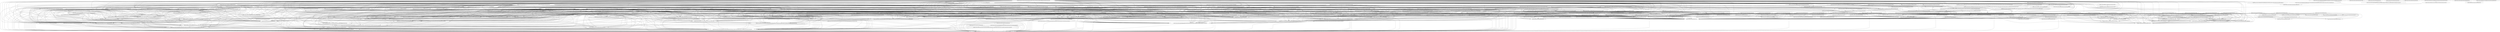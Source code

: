 digraph G {
  "org.apache.commons.math3.analysis.solvers$UnivariateSolverUtils#verifyInterval(double,double)" -> "org.apache.commons.math3.exception$NumberIsTooLargeException#NumberIsTooLargeException(org.apache.commons.math3.exception.util.Localizable,java.lang.Number,java.lang.Number,boolean)";
  "org.apache.commons.math3.analysis.solvers$UnivariateSolverUtils#verifyInterval(double,double)" -> "org.apache.commons.math3.exception$MathIllegalNumberException#MathIllegalNumberException(org.apache.commons.math3.exception.util.Localizable,java.lang.Number,java.lang.Object[])";
  "org.apache.commons.math3.analysis.solvers$UnivariateSolverUtils#verifyInterval(double,double)" -> "org.apache.commons.math3.exception$MathIllegalArgumentException#MathIllegalArgumentException(org.apache.commons.math3.exception.util.Localizable,java.lang.Object[])";
  "org.apache.commons.math3.exception$NumberIsTooLargeException#NumberIsTooLargeException(org.apache.commons.math3.exception.util.Localizable,java.lang.Number,java.lang.Number,boolean)" -> "org.apache.commons.math3.exception$MathIllegalNumberException#MathIllegalNumberException(org.apache.commons.math3.exception.util.Localizable,java.lang.Number,java.lang.Object[])";
  "org.apache.commons.math3.exception$NumberIsTooLargeException#NumberIsTooLargeException(org.apache.commons.math3.exception.util.Localizable,java.lang.Number,java.lang.Number,boolean)" -> "org.apache.commons.math3.exception$MathIllegalArgumentException#MathIllegalArgumentException(org.apache.commons.math3.exception.util.Localizable,java.lang.Object[])";
  "org.apache.commons.math3.exception$MathIllegalNumberException#MathIllegalNumberException(org.apache.commons.math3.exception.util.Localizable,java.lang.Number,java.lang.Object[])" -> "org.apache.commons.math3.exception$MathIllegalArgumentException#MathIllegalArgumentException(org.apache.commons.math3.exception.util.Localizable,java.lang.Object[])";
  "org.apache.commons.math3.util$Incrementor#Incrementor()" -> "org.apache.commons.math3.exception$NullArgumentException#NullArgumentException()";
  "org.apache.commons.math3.util$Incrementor#Incrementor()" -> "org.apache.commons.math3.util$Incrementor#Incrementor(int,org.apache.commons.math3.util.Incrementor$MaxCountExceededCallback)";
  "org.apache.commons.math3.util$Incrementor#Incrementor()" -> "org.apache.commons.math3.util$Incrementor#Incrementor(int)";
  "org.apache.commons.math3.util$Incrementor#Incrementor()" -> "org.apache.commons.math3.exception$NullArgumentException#NullArgumentException(org.apache.commons.math3.exception.util.Localizable,java.lang.Object[])";
  "org.apache.commons.math3.util$Incrementor#Incrementor()" -> "org.apache.commons.math3.exception$MathIllegalArgumentException#MathIllegalArgumentException(org.apache.commons.math3.exception.util.Localizable,java.lang.Object[])";
  "org.apache.commons.math3.exception$NullArgumentException#NullArgumentException()" -> "org.apache.commons.math3.exception$NullArgumentException#NullArgumentException(org.apache.commons.math3.exception.util.Localizable,java.lang.Object[])";
  "org.apache.commons.math3.exception$NullArgumentException#NullArgumentException()" -> "org.apache.commons.math3.exception$MathIllegalArgumentException#MathIllegalArgumentException(org.apache.commons.math3.exception.util.Localizable,java.lang.Object[])";
  "org.apache.commons.math3.util$Incrementor#Incrementor(int,org.apache.commons.math3.util.Incrementor$MaxCountExceededCallback)" -> "org.apache.commons.math3.exception$NullArgumentException#NullArgumentException()";
  "org.apache.commons.math3.util$Incrementor#Incrementor(int,org.apache.commons.math3.util.Incrementor$MaxCountExceededCallback)" -> "org.apache.commons.math3.exception$NullArgumentException#NullArgumentException(org.apache.commons.math3.exception.util.Localizable,java.lang.Object[])";
  "org.apache.commons.math3.util$Incrementor#Incrementor(int,org.apache.commons.math3.util.Incrementor$MaxCountExceededCallback)" -> "org.apache.commons.math3.exception$MathIllegalArgumentException#MathIllegalArgumentException(org.apache.commons.math3.exception.util.Localizable,java.lang.Object[])";
  "org.apache.commons.math3.util$Incrementor#Incrementor(int)" -> "org.apache.commons.math3.util$Incrementor#Incrementor()";
  "org.apache.commons.math3.util$Incrementor#Incrementor(int)" -> "org.apache.commons.math3.exception$NullArgumentException#NullArgumentException()";
  "org.apache.commons.math3.util$Incrementor#Incrementor(int)" -> "org.apache.commons.math3.util$Incrementor#Incrementor(int,org.apache.commons.math3.util.Incrementor$MaxCountExceededCallback)";
  "org.apache.commons.math3.util$Incrementor#Incrementor(int)" -> "org.apache.commons.math3.exception$NullArgumentException#NullArgumentException(org.apache.commons.math3.exception.util.Localizable,java.lang.Object[])";
  "org.apache.commons.math3.util$Incrementor#Incrementor(int)" -> "org.apache.commons.math3.exception$MathIllegalArgumentException#MathIllegalArgumentException(org.apache.commons.math3.exception.util.Localizable,java.lang.Object[])";
  "org.apache.commons.math3.exception$NullArgumentException#NullArgumentException(org.apache.commons.math3.exception.util.Localizable,java.lang.Object[])" -> "org.apache.commons.math3.exception$MathIllegalArgumentException#MathIllegalArgumentException(org.apache.commons.math3.exception.util.Localizable,java.lang.Object[])";
  "org.apache.commons.math3.analysis.solvers$BaseAbstractUnivariateSolver#verifyInterval(double,double)" -> "org.apache.commons.math3.analysis.solvers$UnivariateSolverUtils#verifyInterval(double,double)";
  "org.apache.commons.math3.analysis.solvers$BaseAbstractUnivariateSolver#verifyInterval(double,double)" -> "org.apache.commons.math3.exception$NumberIsTooLargeException#NumberIsTooLargeException(org.apache.commons.math3.exception.util.Localizable,java.lang.Number,java.lang.Number,boolean)";
  "org.apache.commons.math3.analysis.solvers$BaseAbstractUnivariateSolver#verifyInterval(double,double)" -> "org.apache.commons.math3.exception$MathIllegalNumberException#MathIllegalNumberException(org.apache.commons.math3.exception.util.Localizable,java.lang.Number,java.lang.Object[])";
  "org.apache.commons.math3.analysis.solvers$BaseAbstractUnivariateSolver#verifyInterval(double,double)" -> "org.apache.commons.math3.exception$MathIllegalArgumentException#MathIllegalArgumentException(org.apache.commons.math3.exception.util.Localizable,java.lang.Object[])";
  "org.apache.commons.math3.ode.sampling$AbstractStepInterpolator#AbstractStepInterpolator(double[],boolean,org.apache.commons.math3.ode.EquationsMapper,org.apache.commons.math3.ode.EquationsMapper[])" -> "org.apache.commons.math3.ode.sampling$AbstractStepInterpolator#allocateInterpolatedArrays(int)";
  "org.apache.commons.math3.ode.sampling$AbstractStepInterpolator#AbstractStepInterpolator(double[],boolean,org.apache.commons.math3.ode.EquationsMapper,org.apache.commons.math3.ode.EquationsMapper[])" -> "org.apache.commons.math3.ode$EquationsMapper#getDimension()";
  "org.apache.commons.math3.ode.sampling$AbstractStepInterpolator#allocateInterpolatedArrays(int)" -> "org.apache.commons.math3.ode$EquationsMapper#getDimension()";
  "org.apache.commons.math3.ode.sampling$AbstractStepInterpolator#AbstractStepInterpolator(org.apache.commons.math3.ode.sampling.AbstractStepInterpolator)" -> "org.apache.commons.math3.ode.sampling$AbstractStepInterpolator#allocateInterpolatedArrays(int)";
  "org.apache.commons.math3.ode.sampling$AbstractStepInterpolator#AbstractStepInterpolator(org.apache.commons.math3.ode.sampling.AbstractStepInterpolator)" -> "org.apache.commons.math3.ode$EquationsMapper#getDimension()";
  "org.apache.commons.math3.ode$ExpandableStatefulODE#computeDerivatives(double,double[],double[])" -> "org.apache.commons.math3.exception$DimensionMismatchException#DimensionMismatchException(org.apache.commons.math3.exception.util.Localizable,int,int)";
  "org.apache.commons.math3.ode$ExpandableStatefulODE#computeDerivatives(double,double[],double[])" -> "org.apache.commons.math3.ode$EquationsMapper#insertEquationData(double[],double[])";
  "org.apache.commons.math3.ode$ExpandableStatefulODE#computeDerivatives(double,double[],double[])" -> "org.apache.commons.math3.exception$MathIllegalNumberException#MathIllegalNumberException(org.apache.commons.math3.exception.util.Localizable,java.lang.Number,java.lang.Object[])";
  "org.apache.commons.math3.ode$ExpandableStatefulODE#computeDerivatives(double,double[],double[])" -> "org.apache.commons.math3.ode$EquationsMapper#extractEquationData(double[],double[])";
  "org.apache.commons.math3.ode$ExpandableStatefulODE#computeDerivatives(double,double[],double[])" -> "org.apache.commons.math3.exception$MathIllegalArgumentException#MathIllegalArgumentException(org.apache.commons.math3.exception.util.Localizable,java.lang.Object[])";
  "org.apache.commons.math3.ode$ExpandableStatefulODE#computeDerivatives(double,double[],double[])" -> "org.apache.commons.math3.exception$DimensionMismatchException#DimensionMismatchException(int,int)";
  "org.apache.commons.math3.exception$DimensionMismatchException#DimensionMismatchException(org.apache.commons.math3.exception.util.Localizable,int,int)" -> "org.apache.commons.math3.exception$MathIllegalNumberException#MathIllegalNumberException(org.apache.commons.math3.exception.util.Localizable,java.lang.Number,java.lang.Object[])";
  "org.apache.commons.math3.exception$DimensionMismatchException#DimensionMismatchException(org.apache.commons.math3.exception.util.Localizable,int,int)" -> "org.apache.commons.math3.exception$MathIllegalArgumentException#MathIllegalArgumentException(org.apache.commons.math3.exception.util.Localizable,java.lang.Object[])";
  "org.apache.commons.math3.ode$EquationsMapper#insertEquationData(double[],double[])" -> "org.apache.commons.math3.exception$DimensionMismatchException#DimensionMismatchException(org.apache.commons.math3.exception.util.Localizable,int,int)";
  "org.apache.commons.math3.ode$EquationsMapper#insertEquationData(double[],double[])" -> "org.apache.commons.math3.exception$MathIllegalNumberException#MathIllegalNumberException(org.apache.commons.math3.exception.util.Localizable,java.lang.Number,java.lang.Object[])";
  "org.apache.commons.math3.ode$EquationsMapper#insertEquationData(double[],double[])" -> "org.apache.commons.math3.exception$MathIllegalArgumentException#MathIllegalArgumentException(org.apache.commons.math3.exception.util.Localizable,java.lang.Object[])";
  "org.apache.commons.math3.ode$EquationsMapper#insertEquationData(double[],double[])" -> "org.apache.commons.math3.exception$DimensionMismatchException#DimensionMismatchException(int,int)";
  "org.apache.commons.math3.ode$EquationsMapper#extractEquationData(double[],double[])" -> "org.apache.commons.math3.exception$DimensionMismatchException#DimensionMismatchException(org.apache.commons.math3.exception.util.Localizable,int,int)";
  "org.apache.commons.math3.ode$EquationsMapper#extractEquationData(double[],double[])" -> "org.apache.commons.math3.exception$MathIllegalNumberException#MathIllegalNumberException(org.apache.commons.math3.exception.util.Localizable,java.lang.Number,java.lang.Object[])";
  "org.apache.commons.math3.ode$EquationsMapper#extractEquationData(double[],double[])" -> "org.apache.commons.math3.exception$MathIllegalArgumentException#MathIllegalArgumentException(org.apache.commons.math3.exception.util.Localizable,java.lang.Object[])";
  "org.apache.commons.math3.ode$EquationsMapper#extractEquationData(double[],double[])" -> "org.apache.commons.math3.exception$DimensionMismatchException#DimensionMismatchException(int,int)";
  "org.apache.commons.math3.exception$DimensionMismatchException#DimensionMismatchException(int,int)" -> "org.apache.commons.math3.exception$DimensionMismatchException#DimensionMismatchException(org.apache.commons.math3.exception.util.Localizable,int,int)";
  "org.apache.commons.math3.exception$DimensionMismatchException#DimensionMismatchException(int,int)" -> "org.apache.commons.math3.exception$MathIllegalNumberException#MathIllegalNumberException(org.apache.commons.math3.exception.util.Localizable,java.lang.Number,java.lang.Object[])";
  "org.apache.commons.math3.exception$DimensionMismatchException#DimensionMismatchException(int,int)" -> "org.apache.commons.math3.exception$MathIllegalArgumentException#MathIllegalArgumentException(org.apache.commons.math3.exception.util.Localizable,java.lang.Object[])";
  "org.apache.commons.math3.analysis.solvers$AbstractUnivariateSolver#AbstractUnivariateSolver(double)" -> "org.apache.commons.math3.util$Incrementor#Incrementor()";
  "org.apache.commons.math3.analysis.solvers$AbstractUnivariateSolver#AbstractUnivariateSolver(double)" -> "org.apache.commons.math3.exception$NullArgumentException#NullArgumentException()";
  "org.apache.commons.math3.analysis.solvers$AbstractUnivariateSolver#AbstractUnivariateSolver(double)" -> "org.apache.commons.math3.analysis.solvers$BaseAbstractUnivariateSolver#BaseAbstractUnivariateSolver(double)";
  "org.apache.commons.math3.analysis.solvers$AbstractUnivariateSolver#AbstractUnivariateSolver(double)" -> "org.apache.commons.math3.util$Incrementor#Incrementor(int,org.apache.commons.math3.util.Incrementor$MaxCountExceededCallback)";
  "org.apache.commons.math3.analysis.solvers$AbstractUnivariateSolver#AbstractUnivariateSolver(double)" -> "org.apache.commons.math3.util$Incrementor#Incrementor(int)";
  "org.apache.commons.math3.analysis.solvers$AbstractUnivariateSolver#AbstractUnivariateSolver(double)" -> "org.apache.commons.math3.exception$NullArgumentException#NullArgumentException(org.apache.commons.math3.exception.util.Localizable,java.lang.Object[])";
  "org.apache.commons.math3.analysis.solvers$AbstractUnivariateSolver#AbstractUnivariateSolver(double)" -> "org.apache.commons.math3.analysis.solvers$BaseAbstractUnivariateSolver#BaseAbstractUnivariateSolver(double,double,double)";
  "org.apache.commons.math3.analysis.solvers$AbstractUnivariateSolver#AbstractUnivariateSolver(double)" -> "org.apache.commons.math3.exception$MathIllegalArgumentException#MathIllegalArgumentException(org.apache.commons.math3.exception.util.Localizable,java.lang.Object[])";
  "org.apache.commons.math3.analysis.solvers$BaseAbstractUnivariateSolver#BaseAbstractUnivariateSolver(double)" -> "org.apache.commons.math3.util$Incrementor#Incrementor()";
  "org.apache.commons.math3.analysis.solvers$BaseAbstractUnivariateSolver#BaseAbstractUnivariateSolver(double)" -> "org.apache.commons.math3.exception$NullArgumentException#NullArgumentException()";
  "org.apache.commons.math3.analysis.solvers$BaseAbstractUnivariateSolver#BaseAbstractUnivariateSolver(double)" -> "org.apache.commons.math3.util$Incrementor#Incrementor(int,org.apache.commons.math3.util.Incrementor$MaxCountExceededCallback)";
  "org.apache.commons.math3.analysis.solvers$BaseAbstractUnivariateSolver#BaseAbstractUnivariateSolver(double)" -> "org.apache.commons.math3.util$Incrementor#Incrementor(int)";
  "org.apache.commons.math3.analysis.solvers$BaseAbstractUnivariateSolver#BaseAbstractUnivariateSolver(double)" -> "org.apache.commons.math3.exception$NullArgumentException#NullArgumentException(org.apache.commons.math3.exception.util.Localizable,java.lang.Object[])";
  "org.apache.commons.math3.analysis.solvers$BaseAbstractUnivariateSolver#BaseAbstractUnivariateSolver(double)" -> "org.apache.commons.math3.analysis.solvers$BaseAbstractUnivariateSolver#BaseAbstractUnivariateSolver(double,double,double)";
  "org.apache.commons.math3.analysis.solvers$BaseAbstractUnivariateSolver#BaseAbstractUnivariateSolver(double)" -> "org.apache.commons.math3.exception$MathIllegalArgumentException#MathIllegalArgumentException(org.apache.commons.math3.exception.util.Localizable,java.lang.Object[])";
  "org.apache.commons.math3.analysis.solvers$BaseAbstractUnivariateSolver#BaseAbstractUnivariateSolver(double,double,double)" -> "org.apache.commons.math3.util$Incrementor#Incrementor()";
  "org.apache.commons.math3.analysis.solvers$BaseAbstractUnivariateSolver#BaseAbstractUnivariateSolver(double,double,double)" -> "org.apache.commons.math3.exception$NullArgumentException#NullArgumentException()";
  "org.apache.commons.math3.analysis.solvers$BaseAbstractUnivariateSolver#BaseAbstractUnivariateSolver(double,double,double)" -> "org.apache.commons.math3.util$Incrementor#Incrementor(int,org.apache.commons.math3.util.Incrementor$MaxCountExceededCallback)";
  "org.apache.commons.math3.analysis.solvers$BaseAbstractUnivariateSolver#BaseAbstractUnivariateSolver(double,double,double)" -> "org.apache.commons.math3.util$Incrementor#Incrementor(int)";
  "org.apache.commons.math3.analysis.solvers$BaseAbstractUnivariateSolver#BaseAbstractUnivariateSolver(double,double,double)" -> "org.apache.commons.math3.exception$NullArgumentException#NullArgumentException(org.apache.commons.math3.exception.util.Localizable,java.lang.Object[])";
  "org.apache.commons.math3.analysis.solvers$BaseAbstractUnivariateSolver#BaseAbstractUnivariateSolver(double,double,double)" -> "org.apache.commons.math3.exception$MathIllegalArgumentException#MathIllegalArgumentException(org.apache.commons.math3.exception.util.Localizable,java.lang.Object[])";
  "org.apache.commons.math3.exception$NumberIsTooLargeException#NumberIsTooLargeException(java.lang.Number,java.lang.Number,boolean)" -> "org.apache.commons.math3.exception$NumberIsTooLargeException#NumberIsTooLargeException(org.apache.commons.math3.exception.util.Localizable,java.lang.Number,java.lang.Number,boolean)";
  "org.apache.commons.math3.exception$NumberIsTooLargeException#NumberIsTooLargeException(java.lang.Number,java.lang.Number,boolean)" -> "org.apache.commons.math3.exception$MathIllegalNumberException#MathIllegalNumberException(org.apache.commons.math3.exception.util.Localizable,java.lang.Number,java.lang.Object[])";
  "org.apache.commons.math3.exception$NumberIsTooLargeException#NumberIsTooLargeException(java.lang.Number,java.lang.Number,boolean)" -> "org.apache.commons.math3.exception$MathIllegalArgumentException#MathIllegalArgumentException(org.apache.commons.math3.exception.util.Localizable,java.lang.Object[])";
  "org.apache.commons.math3.util$FastMath#toDegrees(double)" -> "org.apache.commons.math3.util$FastMath#doubleHighPart(double)";
  "org.apache.commons.math3.util$FastMath#toDegrees(double)" -> "org.apache.commons.math3.util$FastMath#<clinit>()";
  "org.apache.commons.math3.util$FastMath#toDegrees(double)" -> "org.apache.commons.math3.util$Precision#<clinit>()";
  "org.apache.commons.math3.util$FastMath#doubleHighPart(double)" -> "org.apache.commons.math3.util$Precision#<clinit>()";
  "org.apache.commons.math3.util$Precision#equals(double,double,int)" -> "org.apache.commons.math3.util$FastMath#<clinit>()";
  "org.apache.commons.math3.util$Precision#equals(double,double,int)" -> "org.apache.commons.math3.util$FastMath#abs(long)";
  "org.apache.commons.math3.exception$MathIllegalStateException#MathIllegalStateException()" -> "org.apache.commons.math3.exception$MathIllegalStateException#MathIllegalStateException(org.apache.commons.math3.exception.util.Localizable,java.lang.Object[])";
  "org.apache.commons.math3.util$FastMath#nextUp(float)" -> "org.apache.commons.math3.util$FastMath#<clinit>()";
  "org.apache.commons.math3.util$FastMath#nextUp(float)" -> "org.apache.commons.math3.util$FastMath#nextAfter(float,double)";
  "org.apache.commons.math3.util$FastMath$lnMant#<clinit>()" -> "org.apache.commons.math3.util$FastMathLiteralArrays#loadLnMant()";
  "org.apache.commons.math3.util$FastMath$lnMant#<clinit>()" -> "org.apache.commons.math3.util$FastMathLiteralArrays#<clinit>()";
  "org.apache.commons.math3.util$FastMathLiteralArrays#loadLnMant()" -> "org.apache.commons.math3.util$FastMathLiteralArrays#<clinit>()";
  "org.apache.commons.math3.ode$ExpandableStatefulODE$SecondaryComponent#ExpandableStatefulODE$SecondaryComponent(org.apache.commons.math3.ode.SecondaryEquations,int)" -> "org.apache.commons.math3.ode$EquationsMapper#EquationsMapper(int,int)";
  "org.apache.commons.math3.analysis.solvers$BaseAbstractUnivariateSolver#getEvaluations()" -> "org.apache.commons.math3.util$Incrementor#getCount()";
  "org.apache.commons.math3.ode.nonstiff$EmbeddedRungeKuttaIntegrator#EmbeddedRungeKuttaIntegrator(java.lang.String,boolean,double[],double[][],double[],org.apache.commons.math3.ode.nonstiff.RungeKuttaStepInterpolator,double,double,double[],double[])" -> "org.apache.commons.math3.util$Incrementor#Incrementor()";
  "org.apache.commons.math3.ode.nonstiff$EmbeddedRungeKuttaIntegrator#EmbeddedRungeKuttaIntegrator(java.lang.String,boolean,double[],double[][],double[],org.apache.commons.math3.ode.nonstiff.RungeKuttaStepInterpolator,double,double,double[],double[])" -> "org.apache.commons.math3.util$Incrementor#setMaximalCount(int)";
  "org.apache.commons.math3.ode.nonstiff$EmbeddedRungeKuttaIntegrator#EmbeddedRungeKuttaIntegrator(java.lang.String,boolean,double[],double[][],double[],org.apache.commons.math3.ode.nonstiff.RungeKuttaStepInterpolator,double,double,double[],double[])" -> "org.apache.commons.math3.util$FastMath#abs(double)";
  "org.apache.commons.math3.ode.nonstiff$EmbeddedRungeKuttaIntegrator#EmbeddedRungeKuttaIntegrator(java.lang.String,boolean,double[],double[][],double[],org.apache.commons.math3.ode.nonstiff.RungeKuttaStepInterpolator,double,double,double[],double[])" -> "org.apache.commons.math3.util$FastMath#<clinit>()";
  "org.apache.commons.math3.ode.nonstiff$EmbeddedRungeKuttaIntegrator#EmbeddedRungeKuttaIntegrator(java.lang.String,boolean,double[],double[][],double[],org.apache.commons.math3.ode.nonstiff.RungeKuttaStepInterpolator,double,double,double[],double[])" -> "org.apache.commons.math3.ode$AbstractIntegrator#setMaxEvaluations(int)";
  "org.apache.commons.math3.ode.nonstiff$EmbeddedRungeKuttaIntegrator#EmbeddedRungeKuttaIntegrator(java.lang.String,boolean,double[],double[][],double[],org.apache.commons.math3.ode.nonstiff.RungeKuttaStepInterpolator,double,double,double[],double[])" -> "org.apache.commons.math3.exception$NullArgumentException#NullArgumentException()";
  "org.apache.commons.math3.ode.nonstiff$EmbeddedRungeKuttaIntegrator#EmbeddedRungeKuttaIntegrator(java.lang.String,boolean,double[],double[][],double[],org.apache.commons.math3.ode.nonstiff.RungeKuttaStepInterpolator,double,double,double[],double[])" -> "org.apache.commons.math3.ode$AbstractIntegrator#AbstractIntegrator(java.lang.String)";
  "org.apache.commons.math3.ode.nonstiff$EmbeddedRungeKuttaIntegrator#EmbeddedRungeKuttaIntegrator(java.lang.String,boolean,double[],double[][],double[],org.apache.commons.math3.ode.nonstiff.RungeKuttaStepInterpolator,double,double,double[],double[])" -> "org.apache.commons.math3.util$FastMath#sqrt(double)";
  "org.apache.commons.math3.ode.nonstiff$EmbeddedRungeKuttaIntegrator#EmbeddedRungeKuttaIntegrator(java.lang.String,boolean,double[],double[][],double[],org.apache.commons.math3.ode.nonstiff.RungeKuttaStepInterpolator,double,double,double[],double[])" -> "org.apache.commons.math3.util$Incrementor#resetCount()";
  "org.apache.commons.math3.ode.nonstiff$EmbeddedRungeKuttaIntegrator#EmbeddedRungeKuttaIntegrator(java.lang.String,boolean,double[],double[][],double[],org.apache.commons.math3.ode.nonstiff.RungeKuttaStepInterpolator,double,double,double[],double[])" -> "org.apache.commons.math3.ode.nonstiff$DormandPrince853Integrator#getOrder()";
  "org.apache.commons.math3.ode.nonstiff$EmbeddedRungeKuttaIntegrator#EmbeddedRungeKuttaIntegrator(java.lang.String,boolean,double[],double[][],double[],org.apache.commons.math3.ode.nonstiff.RungeKuttaStepInterpolator,double,double,double[],double[])" -> "org.apache.commons.math3.util$Incrementor#Incrementor(int,org.apache.commons.math3.util.Incrementor$MaxCountExceededCallback)";
  "org.apache.commons.math3.ode.nonstiff$EmbeddedRungeKuttaIntegrator#EmbeddedRungeKuttaIntegrator(java.lang.String,boolean,double[],double[][],double[],org.apache.commons.math3.ode.nonstiff.RungeKuttaStepInterpolator,double,double,double[],double[])" -> "org.apache.commons.math3.util$Incrementor#Incrementor(int)";
  "org.apache.commons.math3.ode.nonstiff$EmbeddedRungeKuttaIntegrator#EmbeddedRungeKuttaIntegrator(java.lang.String,boolean,double[],double[][],double[],org.apache.commons.math3.ode.nonstiff.RungeKuttaStepInterpolator,double,double,double[],double[])" -> "org.apache.commons.math3.exception$NullArgumentException#NullArgumentException(org.apache.commons.math3.exception.util.Localizable,java.lang.Object[])";
  "org.apache.commons.math3.ode.nonstiff$EmbeddedRungeKuttaIntegrator#EmbeddedRungeKuttaIntegrator(java.lang.String,boolean,double[],double[][],double[],org.apache.commons.math3.ode.nonstiff.RungeKuttaStepInterpolator,double,double,double[],double[])" -> "org.apache.commons.math3.ode.nonstiff$EmbeddedRungeKuttaIntegrator#setSafety(double)";
  "org.apache.commons.math3.ode.nonstiff$EmbeddedRungeKuttaIntegrator#EmbeddedRungeKuttaIntegrator(java.lang.String,boolean,double[],double[][],double[],org.apache.commons.math3.ode.nonstiff.RungeKuttaStepInterpolator,double,double,double[],double[])" -> "org.apache.commons.math3.ode.nonstiff$EmbeddedRungeKuttaIntegrator#setMinReduction(double)";
  "org.apache.commons.math3.ode.nonstiff$EmbeddedRungeKuttaIntegrator#EmbeddedRungeKuttaIntegrator(java.lang.String,boolean,double[],double[][],double[],org.apache.commons.math3.ode.nonstiff.RungeKuttaStepInterpolator,double,double,double[],double[])" -> "org.apache.commons.math3.exception$MathIllegalArgumentException#MathIllegalArgumentException(org.apache.commons.math3.exception.util.Localizable,java.lang.Object[])";
  "org.apache.commons.math3.ode.nonstiff$EmbeddedRungeKuttaIntegrator#EmbeddedRungeKuttaIntegrator(java.lang.String,boolean,double[],double[][],double[],org.apache.commons.math3.ode.nonstiff.RungeKuttaStepInterpolator,double,double,double[],double[])" -> "org.apache.commons.math3.ode.nonstiff$EmbeddedRungeKuttaIntegrator#setMaxGrowth(double)";
  "org.apache.commons.math3.ode.nonstiff$EmbeddedRungeKuttaIntegrator#EmbeddedRungeKuttaIntegrator(java.lang.String,boolean,double[],double[][],double[],org.apache.commons.math3.ode.nonstiff.RungeKuttaStepInterpolator,double,double,double[],double[])" -> "org.apache.commons.math3.ode.nonstiff$AdaptiveStepsizeIntegrator#setStepSizeControl(double,double,double[],double[])";
  "org.apache.commons.math3.ode.nonstiff$EmbeddedRungeKuttaIntegrator#EmbeddedRungeKuttaIntegrator(java.lang.String,boolean,double[],double[][],double[],org.apache.commons.math3.ode.nonstiff.RungeKuttaStepInterpolator,double,double,double[],double[])" -> "org.apache.commons.math3.ode.nonstiff$AdaptiveStepsizeIntegrator#resetInternalState()";
  "org.apache.commons.math3.ode.nonstiff$EmbeddedRungeKuttaIntegrator#EmbeddedRungeKuttaIntegrator(java.lang.String,boolean,double[],double[][],double[],org.apache.commons.math3.ode.nonstiff.RungeKuttaStepInterpolator,double,double,double[],double[])" -> "org.apache.commons.math3.ode.nonstiff$AdaptiveStepsizeIntegrator#AdaptiveStepsizeIntegrator(java.lang.String,double,double,double[],double[])";
  "org.apache.commons.math3.ode$AbstractIntegrator#setMaxEvaluations(int)" -> "org.apache.commons.math3.util$Incrementor#setMaximalCount(int)";
  "org.apache.commons.math3.ode$AbstractIntegrator#AbstractIntegrator(java.lang.String)" -> "org.apache.commons.math3.util$Incrementor#Incrementor()";
  "org.apache.commons.math3.ode$AbstractIntegrator#AbstractIntegrator(java.lang.String)" -> "org.apache.commons.math3.util$Incrementor#setMaximalCount(int)";
  "org.apache.commons.math3.ode$AbstractIntegrator#AbstractIntegrator(java.lang.String)" -> "org.apache.commons.math3.ode$AbstractIntegrator#setMaxEvaluations(int)";
  "org.apache.commons.math3.ode$AbstractIntegrator#AbstractIntegrator(java.lang.String)" -> "org.apache.commons.math3.exception$NullArgumentException#NullArgumentException()";
  "org.apache.commons.math3.ode$AbstractIntegrator#AbstractIntegrator(java.lang.String)" -> "org.apache.commons.math3.util$Incrementor#resetCount()";
  "org.apache.commons.math3.ode$AbstractIntegrator#AbstractIntegrator(java.lang.String)" -> "org.apache.commons.math3.util$Incrementor#Incrementor(int,org.apache.commons.math3.util.Incrementor$MaxCountExceededCallback)";
  "org.apache.commons.math3.ode$AbstractIntegrator#AbstractIntegrator(java.lang.String)" -> "org.apache.commons.math3.util$Incrementor#Incrementor(int)";
  "org.apache.commons.math3.ode$AbstractIntegrator#AbstractIntegrator(java.lang.String)" -> "org.apache.commons.math3.exception$NullArgumentException#NullArgumentException(org.apache.commons.math3.exception.util.Localizable,java.lang.Object[])";
  "org.apache.commons.math3.ode$AbstractIntegrator#AbstractIntegrator(java.lang.String)" -> "org.apache.commons.math3.exception$MathIllegalArgumentException#MathIllegalArgumentException(org.apache.commons.math3.exception.util.Localizable,java.lang.Object[])";
  "org.apache.commons.math3.ode.nonstiff$AdaptiveStepsizeIntegrator#setStepSizeControl(double,double,double[],double[])" -> "org.apache.commons.math3.util$FastMath#abs(double)";
  "org.apache.commons.math3.ode.nonstiff$AdaptiveStepsizeIntegrator#setStepSizeControl(double,double,double[],double[])" -> "org.apache.commons.math3.util$FastMath#<clinit>()";
  "org.apache.commons.math3.ode.nonstiff$AdaptiveStepsizeIntegrator#resetInternalState()" -> "org.apache.commons.math3.util$FastMath#<clinit>()";
  "org.apache.commons.math3.ode.nonstiff$AdaptiveStepsizeIntegrator#resetInternalState()" -> "org.apache.commons.math3.util$FastMath#sqrt(double)";
  "org.apache.commons.math3.ode.nonstiff$AdaptiveStepsizeIntegrator#AdaptiveStepsizeIntegrator(java.lang.String,double,double,double[],double[])" -> "org.apache.commons.math3.util$Incrementor#Incrementor()";
  "org.apache.commons.math3.ode.nonstiff$AdaptiveStepsizeIntegrator#AdaptiveStepsizeIntegrator(java.lang.String,double,double,double[],double[])" -> "org.apache.commons.math3.util$Incrementor#setMaximalCount(int)";
  "org.apache.commons.math3.ode.nonstiff$AdaptiveStepsizeIntegrator#AdaptiveStepsizeIntegrator(java.lang.String,double,double,double[],double[])" -> "org.apache.commons.math3.util$FastMath#abs(double)";
  "org.apache.commons.math3.ode.nonstiff$AdaptiveStepsizeIntegrator#AdaptiveStepsizeIntegrator(java.lang.String,double,double,double[],double[])" -> "org.apache.commons.math3.util$FastMath#<clinit>()";
  "org.apache.commons.math3.ode.nonstiff$AdaptiveStepsizeIntegrator#AdaptiveStepsizeIntegrator(java.lang.String,double,double,double[],double[])" -> "org.apache.commons.math3.ode$AbstractIntegrator#setMaxEvaluations(int)";
  "org.apache.commons.math3.ode.nonstiff$AdaptiveStepsizeIntegrator#AdaptiveStepsizeIntegrator(java.lang.String,double,double,double[],double[])" -> "org.apache.commons.math3.exception$NullArgumentException#NullArgumentException()";
  "org.apache.commons.math3.ode.nonstiff$AdaptiveStepsizeIntegrator#AdaptiveStepsizeIntegrator(java.lang.String,double,double,double[],double[])" -> "org.apache.commons.math3.ode$AbstractIntegrator#AbstractIntegrator(java.lang.String)";
  "org.apache.commons.math3.ode.nonstiff$AdaptiveStepsizeIntegrator#AdaptiveStepsizeIntegrator(java.lang.String,double,double,double[],double[])" -> "org.apache.commons.math3.util$FastMath#sqrt(double)";
  "org.apache.commons.math3.ode.nonstiff$AdaptiveStepsizeIntegrator#AdaptiveStepsizeIntegrator(java.lang.String,double,double,double[],double[])" -> "org.apache.commons.math3.util$Incrementor#resetCount()";
  "org.apache.commons.math3.ode.nonstiff$AdaptiveStepsizeIntegrator#AdaptiveStepsizeIntegrator(java.lang.String,double,double,double[],double[])" -> "org.apache.commons.math3.util$Incrementor#Incrementor(int,org.apache.commons.math3.util.Incrementor$MaxCountExceededCallback)";
  "org.apache.commons.math3.ode.nonstiff$AdaptiveStepsizeIntegrator#AdaptiveStepsizeIntegrator(java.lang.String,double,double,double[],double[])" -> "org.apache.commons.math3.util$Incrementor#Incrementor(int)";
  "org.apache.commons.math3.ode.nonstiff$AdaptiveStepsizeIntegrator#AdaptiveStepsizeIntegrator(java.lang.String,double,double,double[],double[])" -> "org.apache.commons.math3.exception$NullArgumentException#NullArgumentException(org.apache.commons.math3.exception.util.Localizable,java.lang.Object[])";
  "org.apache.commons.math3.ode.nonstiff$AdaptiveStepsizeIntegrator#AdaptiveStepsizeIntegrator(java.lang.String,double,double,double[],double[])" -> "org.apache.commons.math3.exception$MathIllegalArgumentException#MathIllegalArgumentException(org.apache.commons.math3.exception.util.Localizable,java.lang.Object[])";
  "org.apache.commons.math3.ode.nonstiff$AdaptiveStepsizeIntegrator#AdaptiveStepsizeIntegrator(java.lang.String,double,double,double[],double[])" -> "org.apache.commons.math3.ode.nonstiff$AdaptiveStepsizeIntegrator#setStepSizeControl(double,double,double[],double[])";
  "org.apache.commons.math3.ode.nonstiff$AdaptiveStepsizeIntegrator#AdaptiveStepsizeIntegrator(java.lang.String,double,double,double[],double[])" -> "org.apache.commons.math3.ode.nonstiff$AdaptiveStepsizeIntegrator#resetInternalState()";
  "org.apache.commons.math3.ode$ExpandableStatefulODE#setSecondaryState(int,double[])" -> "org.apache.commons.math3.exception$DimensionMismatchException#DimensionMismatchException(org.apache.commons.math3.exception.util.Localizable,int,int)";
  "org.apache.commons.math3.ode$ExpandableStatefulODE#setSecondaryState(int,double[])" -> "org.apache.commons.math3.exception$MathIllegalNumberException#MathIllegalNumberException(org.apache.commons.math3.exception.util.Localizable,java.lang.Number,java.lang.Object[])";
  "org.apache.commons.math3.ode$ExpandableStatefulODE#setSecondaryState(int,double[])" -> "org.apache.commons.math3.exception$MathIllegalArgumentException#MathIllegalArgumentException(org.apache.commons.math3.exception.util.Localizable,java.lang.Object[])";
  "org.apache.commons.math3.ode$ExpandableStatefulODE#setSecondaryState(int,double[])" -> "org.apache.commons.math3.exception$DimensionMismatchException#DimensionMismatchException(int,int)";
  "org.apache.commons.math3.util$FastMath#sinh(double)" -> "org.apache.commons.math3.util$FastMath$ExpFracTable#<clinit>()";
  "org.apache.commons.math3.util$FastMath#sinh(double)" -> "org.apache.commons.math3.util$FastMath#expm1(double,double[])";
  "org.apache.commons.math3.util$FastMath#sinh(double)" -> "org.apache.commons.math3.util$FastMath$ExpIntTable#<clinit>()";
  "org.apache.commons.math3.util$FastMath#sinh(double)" -> "org.apache.commons.math3.util$FastMath#<clinit>()";
  "org.apache.commons.math3.util$FastMath#sinh(double)" -> "org.apache.commons.math3.util$FastMathLiteralArrays#<clinit>()";
  "org.apache.commons.math3.util$FastMath#sinh(double)" -> "org.apache.commons.math3.util$FastMathLiteralArrays#loadExpFracA()";
  "org.apache.commons.math3.util$FastMath#sinh(double)" -> "org.apache.commons.math3.util$FastMath#exp(double)";
  "org.apache.commons.math3.util$FastMath#sinh(double)" -> "org.apache.commons.math3.util$FastMathLiteralArrays#loadExpIntA()";
  "org.apache.commons.math3.util$FastMath#sinh(double)" -> "org.apache.commons.math3.util$FastMathLiteralArrays#loadExpFracB()";
  "org.apache.commons.math3.util$FastMath#sinh(double)" -> "org.apache.commons.math3.util$FastMath#exp(double,double,double[])";
  "org.apache.commons.math3.util$FastMath#sinh(double)" -> "org.apache.commons.math3.util$FastMathLiteralArrays#loadExpIntB()";
  "org.apache.commons.math3.util$FastMath$ExpFracTable#<clinit>()" -> "org.apache.commons.math3.util$FastMathLiteralArrays#<clinit>()";
  "org.apache.commons.math3.util$FastMath$ExpFracTable#<clinit>()" -> "org.apache.commons.math3.util$FastMathLiteralArrays#loadExpFracA()";
  "org.apache.commons.math3.util$FastMath$ExpFracTable#<clinit>()" -> "org.apache.commons.math3.util$FastMathLiteralArrays#loadExpFracB()";
  "org.apache.commons.math3.util$FastMath#expm1(double,double[])" -> "org.apache.commons.math3.util$FastMath$ExpFracTable#<clinit>()";
  "org.apache.commons.math3.util$FastMath#expm1(double,double[])" -> "org.apache.commons.math3.util$FastMath$ExpIntTable#<clinit>()";
  "org.apache.commons.math3.util$FastMath#expm1(double,double[])" -> "org.apache.commons.math3.util$FastMath#<clinit>()";
  "org.apache.commons.math3.util$FastMath#expm1(double,double[])" -> "org.apache.commons.math3.util$FastMathLiteralArrays#<clinit>()";
  "org.apache.commons.math3.util$FastMath#expm1(double,double[])" -> "org.apache.commons.math3.util$FastMathLiteralArrays#loadExpFracA()";
  "org.apache.commons.math3.util$FastMath#expm1(double,double[])" -> "org.apache.commons.math3.util$FastMathLiteralArrays#loadExpIntA()";
  "org.apache.commons.math3.util$FastMath#expm1(double,double[])" -> "org.apache.commons.math3.util$FastMathLiteralArrays#loadExpFracB()";
  "org.apache.commons.math3.util$FastMath#expm1(double,double[])" -> "org.apache.commons.math3.util$FastMath#exp(double,double,double[])";
  "org.apache.commons.math3.util$FastMath#expm1(double,double[])" -> "org.apache.commons.math3.util$FastMathLiteralArrays#loadExpIntB()";
  "org.apache.commons.math3.util$FastMath$ExpIntTable#<clinit>()" -> "org.apache.commons.math3.util$FastMathLiteralArrays#<clinit>()";
  "org.apache.commons.math3.util$FastMath$ExpIntTable#<clinit>()" -> "org.apache.commons.math3.util$FastMathLiteralArrays#loadExpIntA()";
  "org.apache.commons.math3.util$FastMath$ExpIntTable#<clinit>()" -> "org.apache.commons.math3.util$FastMathLiteralArrays#loadExpIntB()";
  "org.apache.commons.math3.util$FastMathLiteralArrays#loadExpFracA()" -> "org.apache.commons.math3.util$FastMathLiteralArrays#<clinit>()";
  "org.apache.commons.math3.util$FastMath#exp(double)" -> "org.apache.commons.math3.util$FastMath$ExpFracTable#<clinit>()";
  "org.apache.commons.math3.util$FastMath#exp(double)" -> "org.apache.commons.math3.util$FastMath$ExpIntTable#<clinit>()";
  "org.apache.commons.math3.util$FastMath#exp(double)" -> "org.apache.commons.math3.util$FastMath#<clinit>()";
  "org.apache.commons.math3.util$FastMath#exp(double)" -> "org.apache.commons.math3.util$FastMathLiteralArrays#<clinit>()";
  "org.apache.commons.math3.util$FastMath#exp(double)" -> "org.apache.commons.math3.util$FastMathLiteralArrays#loadExpFracA()";
  "org.apache.commons.math3.util$FastMath#exp(double)" -> "org.apache.commons.math3.util$FastMathLiteralArrays#loadExpIntA()";
  "org.apache.commons.math3.util$FastMath#exp(double)" -> "org.apache.commons.math3.util$FastMathLiteralArrays#loadExpFracB()";
  "org.apache.commons.math3.util$FastMath#exp(double)" -> "org.apache.commons.math3.util$FastMath#exp(double,double,double[])";
  "org.apache.commons.math3.util$FastMath#exp(double)" -> "org.apache.commons.math3.util$FastMathLiteralArrays#loadExpIntB()";
  "org.apache.commons.math3.util$FastMathLiteralArrays#loadExpIntA()" -> "org.apache.commons.math3.util$FastMathLiteralArrays#<clinit>()";
  "org.apache.commons.math3.util$FastMathLiteralArrays#loadExpFracB()" -> "org.apache.commons.math3.util$FastMathLiteralArrays#<clinit>()";
  "org.apache.commons.math3.util$FastMath#exp(double,double,double[])" -> "org.apache.commons.math3.util$FastMath$ExpFracTable#<clinit>()";
  "org.apache.commons.math3.util$FastMath#exp(double,double,double[])" -> "org.apache.commons.math3.util$FastMath$ExpIntTable#<clinit>()";
  "org.apache.commons.math3.util$FastMath#exp(double,double,double[])" -> "org.apache.commons.math3.util$FastMath#<clinit>()";
  "org.apache.commons.math3.util$FastMath#exp(double,double,double[])" -> "org.apache.commons.math3.util$FastMathLiteralArrays#<clinit>()";
  "org.apache.commons.math3.util$FastMath#exp(double,double,double[])" -> "org.apache.commons.math3.util$FastMathLiteralArrays#loadExpFracA()";
  "org.apache.commons.math3.util$FastMath#exp(double,double,double[])" -> "org.apache.commons.math3.util$FastMathLiteralArrays#loadExpIntA()";
  "org.apache.commons.math3.util$FastMath#exp(double,double,double[])" -> "org.apache.commons.math3.util$FastMathLiteralArrays#loadExpFracB()";
  "org.apache.commons.math3.util$FastMath#exp(double,double,double[])" -> "org.apache.commons.math3.util$FastMathLiteralArrays#loadExpIntB()";
  "org.apache.commons.math3.util$FastMathLiteralArrays#loadExpIntB()" -> "org.apache.commons.math3.util$FastMathLiteralArrays#<clinit>()";
  "org.apache.commons.math3.util$Precision#compareTo(double,double,double)" -> "org.apache.commons.math3.util$Precision#equals(double,double,int)";
  "org.apache.commons.math3.util$Precision#compareTo(double,double,double)" -> "org.apache.commons.math3.util$FastMath#abs(double)";
  "org.apache.commons.math3.util$Precision#compareTo(double,double,double)" -> "org.apache.commons.math3.util$FastMath#<clinit>()";
  "org.apache.commons.math3.util$Precision#compareTo(double,double,double)" -> "org.apache.commons.math3.util$Precision#<clinit>()";
  "org.apache.commons.math3.util$Precision#compareTo(double,double,double)" -> "org.apache.commons.math3.util$Precision#equals(double,double,double)";
  "org.apache.commons.math3.util$Precision#compareTo(double,double,double)" -> "org.apache.commons.math3.util$FastMath#abs(long)";
  "org.apache.commons.math3.util$Precision#equals(double,double,double)" -> "org.apache.commons.math3.util$Precision#equals(double,double,int)";
  "org.apache.commons.math3.util$Precision#equals(double,double,double)" -> "org.apache.commons.math3.util$FastMath#abs(double)";
  "org.apache.commons.math3.util$Precision#equals(double,double,double)" -> "org.apache.commons.math3.util$FastMath#<clinit>()";
  "org.apache.commons.math3.util$Precision#equals(double,double,double)" -> "org.apache.commons.math3.util$Precision#<clinit>()";
  "org.apache.commons.math3.util$Precision#equals(double,double,double)" -> "org.apache.commons.math3.util$FastMath#abs(long)";
  "org.apache.commons.math3.util$Precision#equalsIncludingNaN(float,float,int)" -> "org.apache.commons.math3.util$Precision#equals(float,float,int)";
  "org.apache.commons.math3.util$Precision#equalsIncludingNaN(float,float,int)" -> "org.apache.commons.math3.util$FastMath#<clinit>()";
  "org.apache.commons.math3.util$Precision#equalsIncludingNaN(float,float,int)" -> "org.apache.commons.math3.util$FastMath#abs(int)";
  "org.apache.commons.math3.util$Precision#equalsIncludingNaN(float,float,int)" -> "org.apache.commons.math3.util$Precision#<clinit>()";
  "org.apache.commons.math3.util$Precision#equals(float,float,int)" -> "org.apache.commons.math3.util$FastMath#<clinit>()";
  "org.apache.commons.math3.util$Precision#equals(float,float,int)" -> "org.apache.commons.math3.util$FastMath#abs(int)";
  "org.apache.commons.math3.analysis.solvers$BaseAbstractUnivariateSolver#incrementEvaluationCount()" -> "org.apache.commons.math3.exception$MathIllegalStateException#getContext()";
  "org.apache.commons.math3.analysis.solvers$BaseAbstractUnivariateSolver#incrementEvaluationCount()" -> "org.apache.commons.math3.util$Incrementor#incrementCount()";
  "org.apache.commons.math3.analysis.solvers$BaseAbstractUnivariateSolver#incrementEvaluationCount()" -> "org.apache.commons.math3.exception$MathIllegalStateException#MathIllegalStateException()";
  "org.apache.commons.math3.analysis.solvers$BaseAbstractUnivariateSolver#incrementEvaluationCount()" -> "org.apache.commons.math3.exception$MaxCountExceededException#MaxCountExceededException(java.lang.Number)";
  "org.apache.commons.math3.analysis.solvers$BaseAbstractUnivariateSolver#incrementEvaluationCount()" -> "org.apache.commons.math3.exception$MathIllegalStateException#MathIllegalStateException(org.apache.commons.math3.exception.util.Localizable,java.lang.Object[])";
  "org.apache.commons.math3.analysis.solvers$BaseAbstractUnivariateSolver#incrementEvaluationCount()" -> "org.apache.commons.math3.exception$MaxCountExceededException#MaxCountExceededException(org.apache.commons.math3.exception.util.Localizable,java.lang.Number,java.lang.Object[])";
  "org.apache.commons.math3.analysis.solvers$BaseAbstractUnivariateSolver#incrementEvaluationCount()" -> "org.apache.commons.math3.exception$TooManyEvaluationsException#TooManyEvaluationsException(java.lang.Number)";
  "org.apache.commons.math3.analysis.solvers$BaseAbstractUnivariateSolver#incrementEvaluationCount()" -> "org.apache.commons.math3.exception$MaxCountExceededException#getMax()";
  "org.apache.commons.math3.exception$MaxCountExceededException#MaxCountExceededException(java.lang.Number)" -> "org.apache.commons.math3.exception$MathIllegalStateException#getContext()";
  "org.apache.commons.math3.exception$MaxCountExceededException#MaxCountExceededException(java.lang.Number)" -> "org.apache.commons.math3.exception$MathIllegalStateException#MathIllegalStateException()";
  "org.apache.commons.math3.exception$MaxCountExceededException#MaxCountExceededException(java.lang.Number)" -> "org.apache.commons.math3.exception$MathIllegalStateException#MathIllegalStateException(org.apache.commons.math3.exception.util.Localizable,java.lang.Object[])";
  "org.apache.commons.math3.exception$MaxCountExceededException#MaxCountExceededException(java.lang.Number)" -> "org.apache.commons.math3.exception$MaxCountExceededException#MaxCountExceededException(org.apache.commons.math3.exception.util.Localizable,java.lang.Number,java.lang.Object[])";
  "org.apache.commons.math3.exception$MaxCountExceededException#MaxCountExceededException(org.apache.commons.math3.exception.util.Localizable,java.lang.Number,java.lang.Object[])" -> "org.apache.commons.math3.exception$MathIllegalStateException#getContext()";
  "org.apache.commons.math3.exception$MaxCountExceededException#MaxCountExceededException(org.apache.commons.math3.exception.util.Localizable,java.lang.Number,java.lang.Object[])" -> "org.apache.commons.math3.exception$MathIllegalStateException#MathIllegalStateException()";
  "org.apache.commons.math3.exception$MaxCountExceededException#MaxCountExceededException(org.apache.commons.math3.exception.util.Localizable,java.lang.Number,java.lang.Object[])" -> "org.apache.commons.math3.exception$MathIllegalStateException#MathIllegalStateException(org.apache.commons.math3.exception.util.Localizable,java.lang.Object[])";
  "org.apache.commons.math3.exception$TooManyEvaluationsException#TooManyEvaluationsException(java.lang.Number)" -> "org.apache.commons.math3.exception$MathIllegalStateException#getContext()";
  "org.apache.commons.math3.exception$TooManyEvaluationsException#TooManyEvaluationsException(java.lang.Number)" -> "org.apache.commons.math3.exception$MathIllegalStateException#MathIllegalStateException()";
  "org.apache.commons.math3.exception$TooManyEvaluationsException#TooManyEvaluationsException(java.lang.Number)" -> "org.apache.commons.math3.exception$MaxCountExceededException#MaxCountExceededException(java.lang.Number)";
  "org.apache.commons.math3.exception$TooManyEvaluationsException#TooManyEvaluationsException(java.lang.Number)" -> "org.apache.commons.math3.exception$MathIllegalStateException#MathIllegalStateException(org.apache.commons.math3.exception.util.Localizable,java.lang.Object[])";
  "org.apache.commons.math3.exception$TooManyEvaluationsException#TooManyEvaluationsException(java.lang.Number)" -> "org.apache.commons.math3.exception$MaxCountExceededException#MaxCountExceededException(org.apache.commons.math3.exception.util.Localizable,java.lang.Number,java.lang.Object[])";
  "org.apache.commons.math3.util$MathUtils#checkNotNull(java.lang.Object)" -> "org.apache.commons.math3.exception$NullArgumentException#NullArgumentException()";
  "org.apache.commons.math3.util$MathUtils#checkNotNull(java.lang.Object)" -> "org.apache.commons.math3.exception$NullArgumentException#NullArgumentException(org.apache.commons.math3.exception.util.Localizable,java.lang.Object[])";
  "org.apache.commons.math3.util$MathUtils#checkNotNull(java.lang.Object)" -> "org.apache.commons.math3.exception$MathIllegalArgumentException#MathIllegalArgumentException(org.apache.commons.math3.exception.util.Localizable,java.lang.Object[])";
  "org.apache.commons.math3.util$FastMath#cos(double)" -> "org.apache.commons.math3.util$FastMath#polyCosine(double)";
  "org.apache.commons.math3.util$FastMath#cos(double)" -> "org.apache.commons.math3.util$FastMath$CodyWaite#getRemA()";
  "org.apache.commons.math3.util$FastMath#cos(double)" -> "org.apache.commons.math3.util$FastMath#<clinit>()";
  "org.apache.commons.math3.util$FastMath#cos(double)" -> "org.apache.commons.math3.util$FastMath$CodyWaite#getK()";
  "org.apache.commons.math3.util$FastMath#cos(double)" -> "org.apache.commons.math3.util$FastMath$CodyWaite#FastMath$CodyWaite(double)";
  "org.apache.commons.math3.util$FastMath#cos(double)" -> "org.apache.commons.math3.util$FastMath#cosQ(double,double)";
  "org.apache.commons.math3.util$FastMath#cos(double)" -> "org.apache.commons.math3.util$FastMath#reducePayneHanek(double,double[])";
  "org.apache.commons.math3.util$FastMath#cos(double)" -> "org.apache.commons.math3.util$FastMath#polySine(double)";
  "org.apache.commons.math3.util$FastMath#cos(double)" -> "org.apache.commons.math3.util$FastMath$CodyWaite#getRemB()";
  "org.apache.commons.math3.util$FastMath#cos(double)" -> "org.apache.commons.math3.util$FastMath#sinQ(double,double)";
  "org.apache.commons.math3.util$FastMath#cosQ(double,double)" -> "org.apache.commons.math3.util$FastMath#polyCosine(double)";
  "org.apache.commons.math3.util$FastMath#cosQ(double,double)" -> "org.apache.commons.math3.util$FastMath#<clinit>()";
  "org.apache.commons.math3.util$FastMath#cosQ(double,double)" -> "org.apache.commons.math3.util$FastMath#polySine(double)";
  "org.apache.commons.math3.util$FastMath#cosQ(double,double)" -> "org.apache.commons.math3.util$FastMath#sinQ(double,double)";
  "org.apache.commons.math3.util$FastMath#reducePayneHanek(double,double[])" -> "org.apache.commons.math3.util$FastMath#<clinit>()";
  "org.apache.commons.math3.util$FastMath#sinQ(double,double)" -> "org.apache.commons.math3.util$FastMath#polyCosine(double)";
  "org.apache.commons.math3.util$FastMath#sinQ(double,double)" -> "org.apache.commons.math3.util$FastMath#<clinit>()";
  "org.apache.commons.math3.util$FastMath#sinQ(double,double)" -> "org.apache.commons.math3.util$FastMath#polySine(double)";
  "org.apache.commons.math3.ode.nonstiff$DormandPrince853StepInterpolator#writeExternal(java.io.ObjectOutput)" -> "org.apache.commons.math3.ode$ExpandableStatefulODE#computeDerivatives(double,double[],double[])";
  "org.apache.commons.math3.ode.nonstiff$DormandPrince853StepInterpolator#writeExternal(java.io.ObjectOutput)" -> "org.apache.commons.math3.util$Incrementor#incrementCount()";
  "org.apache.commons.math3.ode.nonstiff$DormandPrince853StepInterpolator#writeExternal(java.io.ObjectOutput)" -> "org.apache.commons.math3.exception$DimensionMismatchException#DimensionMismatchException(org.apache.commons.math3.exception.util.Localizable,int,int)";
  "org.apache.commons.math3.ode.nonstiff$DormandPrince853StepInterpolator#writeExternal(java.io.ObjectOutput)" -> "org.apache.commons.math3.exception$MathIllegalStateException#getLocalizedMessage()";
  "org.apache.commons.math3.ode.nonstiff$DormandPrince853StepInterpolator#writeExternal(java.io.ObjectOutput)" -> "org.apache.commons.math3.ode.sampling$AbstractStepInterpolator#doFinalize()";
  "org.apache.commons.math3.ode.nonstiff$DormandPrince853StepInterpolator#writeExternal(java.io.ObjectOutput)" -> "org.apache.commons.math3.ode.sampling$AbstractStepInterpolator#writeBaseExternal(java.io.ObjectOutput)";
  "org.apache.commons.math3.ode.nonstiff$DormandPrince853StepInterpolator#writeExternal(java.io.ObjectOutput)" -> "org.apache.commons.math3.ode.nonstiff$DormandPrince853StepInterpolator#doFinalize()";
  "org.apache.commons.math3.ode.nonstiff$DormandPrince853StepInterpolator#writeExternal(java.io.ObjectOutput)" -> "org.apache.commons.math3.ode$EquationsMapper#insertEquationData(double[],double[])";
  "org.apache.commons.math3.ode.nonstiff$DormandPrince853StepInterpolator#writeExternal(java.io.ObjectOutput)" -> "org.apache.commons.math3.ode.nonstiff$RungeKuttaStepInterpolator#writeExternal(java.io.ObjectOutput)";
  "org.apache.commons.math3.ode.nonstiff$DormandPrince853StepInterpolator#writeExternal(java.io.ObjectOutput)" -> "org.apache.commons.math3.ode$AbstractIntegrator#computeDerivatives(double,double[],double[])";
  "org.apache.commons.math3.ode.nonstiff$DormandPrince853StepInterpolator#writeExternal(java.io.ObjectOutput)" -> "org.apache.commons.math3.exception$MathIllegalNumberException#MathIllegalNumberException(org.apache.commons.math3.exception.util.Localizable,java.lang.Number,java.lang.Object[])";
  "org.apache.commons.math3.ode.nonstiff$DormandPrince853StepInterpolator#writeExternal(java.io.ObjectOutput)" -> "org.apache.commons.math3.ode$EquationsMapper#extractEquationData(double[],double[])";
  "org.apache.commons.math3.ode.nonstiff$DormandPrince853StepInterpolator#writeExternal(java.io.ObjectOutput)" -> "org.apache.commons.math3.exception$MathIllegalArgumentException#MathIllegalArgumentException(org.apache.commons.math3.exception.util.Localizable,java.lang.Object[])";
  "org.apache.commons.math3.ode.nonstiff$DormandPrince853StepInterpolator#writeExternal(java.io.ObjectOutput)" -> "org.apache.commons.math3.ode.sampling$AbstractStepInterpolator#getGlobalPreviousTime()";
  "org.apache.commons.math3.ode.nonstiff$DormandPrince853StepInterpolator#writeExternal(java.io.ObjectOutput)" -> "org.apache.commons.math3.exception$DimensionMismatchException#DimensionMismatchException(int,int)";
  "org.apache.commons.math3.ode.nonstiff$DormandPrince853StepInterpolator#writeExternal(java.io.ObjectOutput)" -> "org.apache.commons.math3.ode.sampling$AbstractStepInterpolator#finalizeStep()";
  "org.apache.commons.math3.ode.sampling$AbstractStepInterpolator#writeBaseExternal(java.io.ObjectOutput)" -> "org.apache.commons.math3.ode$ExpandableStatefulODE#computeDerivatives(double,double[],double[])";
  "org.apache.commons.math3.ode.sampling$AbstractStepInterpolator#writeBaseExternal(java.io.ObjectOutput)" -> "org.apache.commons.math3.util$Incrementor#incrementCount()";
  "org.apache.commons.math3.ode.sampling$AbstractStepInterpolator#writeBaseExternal(java.io.ObjectOutput)" -> "org.apache.commons.math3.exception$DimensionMismatchException#DimensionMismatchException(org.apache.commons.math3.exception.util.Localizable,int,int)";
  "org.apache.commons.math3.ode.sampling$AbstractStepInterpolator#writeBaseExternal(java.io.ObjectOutput)" -> "org.apache.commons.math3.exception$MathIllegalStateException#getLocalizedMessage()";
  "org.apache.commons.math3.ode.sampling$AbstractStepInterpolator#writeBaseExternal(java.io.ObjectOutput)" -> "org.apache.commons.math3.ode.sampling$AbstractStepInterpolator#doFinalize()";
  "org.apache.commons.math3.ode.sampling$AbstractStepInterpolator#writeBaseExternal(java.io.ObjectOutput)" -> "org.apache.commons.math3.ode.nonstiff$DormandPrince853StepInterpolator#doFinalize()";
  "org.apache.commons.math3.ode.sampling$AbstractStepInterpolator#writeBaseExternal(java.io.ObjectOutput)" -> "org.apache.commons.math3.ode$EquationsMapper#insertEquationData(double[],double[])";
  "org.apache.commons.math3.ode.sampling$AbstractStepInterpolator#writeBaseExternal(java.io.ObjectOutput)" -> "org.apache.commons.math3.ode$AbstractIntegrator#computeDerivatives(double,double[],double[])";
  "org.apache.commons.math3.ode.sampling$AbstractStepInterpolator#writeBaseExternal(java.io.ObjectOutput)" -> "org.apache.commons.math3.exception$MathIllegalNumberException#MathIllegalNumberException(org.apache.commons.math3.exception.util.Localizable,java.lang.Number,java.lang.Object[])";
  "org.apache.commons.math3.ode.sampling$AbstractStepInterpolator#writeBaseExternal(java.io.ObjectOutput)" -> "org.apache.commons.math3.ode$EquationsMapper#extractEquationData(double[],double[])";
  "org.apache.commons.math3.ode.sampling$AbstractStepInterpolator#writeBaseExternal(java.io.ObjectOutput)" -> "org.apache.commons.math3.exception$MathIllegalArgumentException#MathIllegalArgumentException(org.apache.commons.math3.exception.util.Localizable,java.lang.Object[])";
  "org.apache.commons.math3.ode.sampling$AbstractStepInterpolator#writeBaseExternal(java.io.ObjectOutput)" -> "org.apache.commons.math3.ode.sampling$AbstractStepInterpolator#getGlobalPreviousTime()";
  "org.apache.commons.math3.ode.sampling$AbstractStepInterpolator#writeBaseExternal(java.io.ObjectOutput)" -> "org.apache.commons.math3.exception$DimensionMismatchException#DimensionMismatchException(int,int)";
  "org.apache.commons.math3.ode.sampling$AbstractStepInterpolator#writeBaseExternal(java.io.ObjectOutput)" -> "org.apache.commons.math3.ode.sampling$AbstractStepInterpolator#finalizeStep()";
  "org.apache.commons.math3.ode.nonstiff$DormandPrince853StepInterpolator#doFinalize()" -> "org.apache.commons.math3.ode$ExpandableStatefulODE#computeDerivatives(double,double[],double[])";
  "org.apache.commons.math3.ode.nonstiff$DormandPrince853StepInterpolator#doFinalize()" -> "org.apache.commons.math3.util$Incrementor#incrementCount()";
  "org.apache.commons.math3.ode.nonstiff$DormandPrince853StepInterpolator#doFinalize()" -> "org.apache.commons.math3.exception$DimensionMismatchException#DimensionMismatchException(org.apache.commons.math3.exception.util.Localizable,int,int)";
  "org.apache.commons.math3.ode.nonstiff$DormandPrince853StepInterpolator#doFinalize()" -> "org.apache.commons.math3.ode$EquationsMapper#insertEquationData(double[],double[])";
  "org.apache.commons.math3.ode.nonstiff$DormandPrince853StepInterpolator#doFinalize()" -> "org.apache.commons.math3.ode$AbstractIntegrator#computeDerivatives(double,double[],double[])";
  "org.apache.commons.math3.ode.nonstiff$DormandPrince853StepInterpolator#doFinalize()" -> "org.apache.commons.math3.exception$MathIllegalNumberException#MathIllegalNumberException(org.apache.commons.math3.exception.util.Localizable,java.lang.Number,java.lang.Object[])";
  "org.apache.commons.math3.ode.nonstiff$DormandPrince853StepInterpolator#doFinalize()" -> "org.apache.commons.math3.ode$EquationsMapper#extractEquationData(double[],double[])";
  "org.apache.commons.math3.ode.nonstiff$DormandPrince853StepInterpolator#doFinalize()" -> "org.apache.commons.math3.exception$MathIllegalArgumentException#MathIllegalArgumentException(org.apache.commons.math3.exception.util.Localizable,java.lang.Object[])";
  "org.apache.commons.math3.ode.nonstiff$DormandPrince853StepInterpolator#doFinalize()" -> "org.apache.commons.math3.ode.sampling$AbstractStepInterpolator#getGlobalPreviousTime()";
  "org.apache.commons.math3.ode.nonstiff$DormandPrince853StepInterpolator#doFinalize()" -> "org.apache.commons.math3.exception$DimensionMismatchException#DimensionMismatchException(int,int)";
  "org.apache.commons.math3.ode.nonstiff$RungeKuttaStepInterpolator#writeExternal(java.io.ObjectOutput)" -> "org.apache.commons.math3.ode$ExpandableStatefulODE#computeDerivatives(double,double[],double[])";
  "org.apache.commons.math3.ode.nonstiff$RungeKuttaStepInterpolator#writeExternal(java.io.ObjectOutput)" -> "org.apache.commons.math3.util$Incrementor#incrementCount()";
  "org.apache.commons.math3.ode.nonstiff$RungeKuttaStepInterpolator#writeExternal(java.io.ObjectOutput)" -> "org.apache.commons.math3.exception$DimensionMismatchException#DimensionMismatchException(org.apache.commons.math3.exception.util.Localizable,int,int)";
  "org.apache.commons.math3.ode.nonstiff$RungeKuttaStepInterpolator#writeExternal(java.io.ObjectOutput)" -> "org.apache.commons.math3.exception$MathIllegalStateException#getLocalizedMessage()";
  "org.apache.commons.math3.ode.nonstiff$RungeKuttaStepInterpolator#writeExternal(java.io.ObjectOutput)" -> "org.apache.commons.math3.ode.sampling$AbstractStepInterpolator#doFinalize()";
  "org.apache.commons.math3.ode.nonstiff$RungeKuttaStepInterpolator#writeExternal(java.io.ObjectOutput)" -> "org.apache.commons.math3.ode.sampling$AbstractStepInterpolator#writeBaseExternal(java.io.ObjectOutput)";
  "org.apache.commons.math3.ode.nonstiff$RungeKuttaStepInterpolator#writeExternal(java.io.ObjectOutput)" -> "org.apache.commons.math3.ode.nonstiff$DormandPrince853StepInterpolator#doFinalize()";
  "org.apache.commons.math3.ode.nonstiff$RungeKuttaStepInterpolator#writeExternal(java.io.ObjectOutput)" -> "org.apache.commons.math3.ode$EquationsMapper#insertEquationData(double[],double[])";
  "org.apache.commons.math3.ode.nonstiff$RungeKuttaStepInterpolator#writeExternal(java.io.ObjectOutput)" -> "org.apache.commons.math3.ode$AbstractIntegrator#computeDerivatives(double,double[],double[])";
  "org.apache.commons.math3.ode.nonstiff$RungeKuttaStepInterpolator#writeExternal(java.io.ObjectOutput)" -> "org.apache.commons.math3.exception$MathIllegalNumberException#MathIllegalNumberException(org.apache.commons.math3.exception.util.Localizable,java.lang.Number,java.lang.Object[])";
  "org.apache.commons.math3.ode.nonstiff$RungeKuttaStepInterpolator#writeExternal(java.io.ObjectOutput)" -> "org.apache.commons.math3.ode$EquationsMapper#extractEquationData(double[],double[])";
  "org.apache.commons.math3.ode.nonstiff$RungeKuttaStepInterpolator#writeExternal(java.io.ObjectOutput)" -> "org.apache.commons.math3.exception$MathIllegalArgumentException#MathIllegalArgumentException(org.apache.commons.math3.exception.util.Localizable,java.lang.Object[])";
  "org.apache.commons.math3.ode.nonstiff$RungeKuttaStepInterpolator#writeExternal(java.io.ObjectOutput)" -> "org.apache.commons.math3.ode.sampling$AbstractStepInterpolator#getGlobalPreviousTime()";
  "org.apache.commons.math3.ode.nonstiff$RungeKuttaStepInterpolator#writeExternal(java.io.ObjectOutput)" -> "org.apache.commons.math3.exception$DimensionMismatchException#DimensionMismatchException(int,int)";
  "org.apache.commons.math3.ode.nonstiff$RungeKuttaStepInterpolator#writeExternal(java.io.ObjectOutput)" -> "org.apache.commons.math3.ode.sampling$AbstractStepInterpolator#finalizeStep()";
  "org.apache.commons.math3.ode$AbstractIntegrator#computeDerivatives(double,double[],double[])" -> "org.apache.commons.math3.ode$ExpandableStatefulODE#computeDerivatives(double,double[],double[])";
  "org.apache.commons.math3.ode$AbstractIntegrator#computeDerivatives(double,double[],double[])" -> "org.apache.commons.math3.util$Incrementor#incrementCount()";
  "org.apache.commons.math3.ode$AbstractIntegrator#computeDerivatives(double,double[],double[])" -> "org.apache.commons.math3.exception$DimensionMismatchException#DimensionMismatchException(org.apache.commons.math3.exception.util.Localizable,int,int)";
  "org.apache.commons.math3.ode$AbstractIntegrator#computeDerivatives(double,double[],double[])" -> "org.apache.commons.math3.ode$EquationsMapper#insertEquationData(double[],double[])";
  "org.apache.commons.math3.ode$AbstractIntegrator#computeDerivatives(double,double[],double[])" -> "org.apache.commons.math3.exception$MathIllegalNumberException#MathIllegalNumberException(org.apache.commons.math3.exception.util.Localizable,java.lang.Number,java.lang.Object[])";
  "org.apache.commons.math3.ode$AbstractIntegrator#computeDerivatives(double,double[],double[])" -> "org.apache.commons.math3.ode$EquationsMapper#extractEquationData(double[],double[])";
  "org.apache.commons.math3.ode$AbstractIntegrator#computeDerivatives(double,double[],double[])" -> "org.apache.commons.math3.exception$MathIllegalArgumentException#MathIllegalArgumentException(org.apache.commons.math3.exception.util.Localizable,java.lang.Object[])";
  "org.apache.commons.math3.ode$AbstractIntegrator#computeDerivatives(double,double[],double[])" -> "org.apache.commons.math3.exception$DimensionMismatchException#DimensionMismatchException(int,int)";
  "org.apache.commons.math3.ode.sampling$AbstractStepInterpolator#finalizeStep()" -> "org.apache.commons.math3.ode$ExpandableStatefulODE#computeDerivatives(double,double[],double[])";
  "org.apache.commons.math3.ode.sampling$AbstractStepInterpolator#finalizeStep()" -> "org.apache.commons.math3.util$Incrementor#incrementCount()";
  "org.apache.commons.math3.ode.sampling$AbstractStepInterpolator#finalizeStep()" -> "org.apache.commons.math3.exception$DimensionMismatchException#DimensionMismatchException(org.apache.commons.math3.exception.util.Localizable,int,int)";
  "org.apache.commons.math3.ode.sampling$AbstractStepInterpolator#finalizeStep()" -> "org.apache.commons.math3.ode.sampling$AbstractStepInterpolator#doFinalize()";
  "org.apache.commons.math3.ode.sampling$AbstractStepInterpolator#finalizeStep()" -> "org.apache.commons.math3.ode.nonstiff$DormandPrince853StepInterpolator#doFinalize()";
  "org.apache.commons.math3.ode.sampling$AbstractStepInterpolator#finalizeStep()" -> "org.apache.commons.math3.ode$EquationsMapper#insertEquationData(double[],double[])";
  "org.apache.commons.math3.ode.sampling$AbstractStepInterpolator#finalizeStep()" -> "org.apache.commons.math3.ode$AbstractIntegrator#computeDerivatives(double,double[],double[])";
  "org.apache.commons.math3.ode.sampling$AbstractStepInterpolator#finalizeStep()" -> "org.apache.commons.math3.exception$MathIllegalNumberException#MathIllegalNumberException(org.apache.commons.math3.exception.util.Localizable,java.lang.Number,java.lang.Object[])";
  "org.apache.commons.math3.ode.sampling$AbstractStepInterpolator#finalizeStep()" -> "org.apache.commons.math3.ode$EquationsMapper#extractEquationData(double[],double[])";
  "org.apache.commons.math3.ode.sampling$AbstractStepInterpolator#finalizeStep()" -> "org.apache.commons.math3.exception$MathIllegalArgumentException#MathIllegalArgumentException(org.apache.commons.math3.exception.util.Localizable,java.lang.Object[])";
  "org.apache.commons.math3.ode.sampling$AbstractStepInterpolator#finalizeStep()" -> "org.apache.commons.math3.ode.sampling$AbstractStepInterpolator#getGlobalPreviousTime()";
  "org.apache.commons.math3.ode.sampling$AbstractStepInterpolator#finalizeStep()" -> "org.apache.commons.math3.exception$DimensionMismatchException#DimensionMismatchException(int,int)";
  "org.apache.commons.math3.exception$NotStrictlyPositiveException#NotStrictlyPositiveException(org.apache.commons.math3.exception.util.Localizable,java.lang.Number)" -> "org.apache.commons.math3.exception$NumberIsTooSmallException#NumberIsTooSmallException(org.apache.commons.math3.exception.util.Localizable,java.lang.Number,java.lang.Number,boolean)";
  "org.apache.commons.math3.exception$NotStrictlyPositiveException#NotStrictlyPositiveException(org.apache.commons.math3.exception.util.Localizable,java.lang.Number)" -> "org.apache.commons.math3.exception$MathIllegalNumberException#MathIllegalNumberException(org.apache.commons.math3.exception.util.Localizable,java.lang.Number,java.lang.Object[])";
  "org.apache.commons.math3.exception$NotStrictlyPositiveException#NotStrictlyPositiveException(org.apache.commons.math3.exception.util.Localizable,java.lang.Number)" -> "org.apache.commons.math3.exception$MathIllegalArgumentException#MathIllegalArgumentException(org.apache.commons.math3.exception.util.Localizable,java.lang.Object[])";
  "org.apache.commons.math3.exception$NumberIsTooSmallException#NumberIsTooSmallException(org.apache.commons.math3.exception.util.Localizable,java.lang.Number,java.lang.Number,boolean)" -> "org.apache.commons.math3.exception$MathIllegalNumberException#MathIllegalNumberException(org.apache.commons.math3.exception.util.Localizable,java.lang.Number,java.lang.Object[])";
  "org.apache.commons.math3.exception$NumberIsTooSmallException#NumberIsTooSmallException(org.apache.commons.math3.exception.util.Localizable,java.lang.Number,java.lang.Number,boolean)" -> "org.apache.commons.math3.exception$MathIllegalArgumentException#MathIllegalArgumentException(org.apache.commons.math3.exception.util.Localizable,java.lang.Object[])";
  "org.apache.commons.math3.ode.nonstiff$DormandPrince853Integrator#estimateError(double[][],double[],double[],double)" -> "org.apache.commons.math3.util$FastMath#abs(double)";
  "org.apache.commons.math3.ode.nonstiff$DormandPrince853Integrator#estimateError(double[][],double[],double[],double)" -> "org.apache.commons.math3.util$FastMath#<clinit>()";
  "org.apache.commons.math3.ode.nonstiff$DormandPrince853Integrator#estimateError(double[][],double[],double[],double)" -> "org.apache.commons.math3.util$FastMath#sqrt(double)";
  "org.apache.commons.math3.ode.nonstiff$DormandPrince853Integrator#estimateError(double[][],double[],double[],double)" -> "org.apache.commons.math3.util$FastMath#max(double,double)";
  "org.apache.commons.math3.ode.nonstiff$DormandPrince853StepInterpolator#readExternal(java.io.ObjectInput)" -> "org.apache.commons.math3.ode.sampling$AbstractStepInterpolator#allocateInterpolatedArrays(int)";
  "org.apache.commons.math3.ode.nonstiff$DormandPrince853StepInterpolator#readExternal(java.io.ObjectInput)" -> "org.apache.commons.math3.ode.nonstiff$RungeKuttaStepInterpolator#readExternal(java.io.ObjectInput)";
  "org.apache.commons.math3.ode.nonstiff$DormandPrince853StepInterpolator#readExternal(java.io.ObjectInput)" -> "org.apache.commons.math3.ode.sampling$AbstractStepInterpolator#readBaseExternal(java.io.ObjectInput)";
  "org.apache.commons.math3.ode.nonstiff$DormandPrince853StepInterpolator#readExternal(java.io.ObjectInput)" -> "org.apache.commons.math3.ode.sampling$AbstractStepInterpolator#setInterpolatedTime(double)";
  "org.apache.commons.math3.ode.nonstiff$DormandPrince853StepInterpolator#readExternal(java.io.ObjectInput)" -> "org.apache.commons.math3.ode$EquationsMapper#getDimension()";
  "org.apache.commons.math3.ode.nonstiff$RungeKuttaStepInterpolator#readExternal(java.io.ObjectInput)" -> "org.apache.commons.math3.ode.sampling$AbstractStepInterpolator#allocateInterpolatedArrays(int)";
  "org.apache.commons.math3.ode.nonstiff$RungeKuttaStepInterpolator#readExternal(java.io.ObjectInput)" -> "org.apache.commons.math3.ode.sampling$AbstractStepInterpolator#readBaseExternal(java.io.ObjectInput)";
  "org.apache.commons.math3.ode.nonstiff$RungeKuttaStepInterpolator#readExternal(java.io.ObjectInput)" -> "org.apache.commons.math3.ode.sampling$AbstractStepInterpolator#setInterpolatedTime(double)";
  "org.apache.commons.math3.ode.nonstiff$RungeKuttaStepInterpolator#readExternal(java.io.ObjectInput)" -> "org.apache.commons.math3.ode$EquationsMapper#getDimension()";
  "org.apache.commons.math3.ode.sampling$AbstractStepInterpolator#readBaseExternal(java.io.ObjectInput)" -> "org.apache.commons.math3.ode.sampling$AbstractStepInterpolator#allocateInterpolatedArrays(int)";
  "org.apache.commons.math3.ode.sampling$AbstractStepInterpolator#readBaseExternal(java.io.ObjectInput)" -> "org.apache.commons.math3.ode$EquationsMapper#getDimension()";
  "org.apache.commons.math3.ode.nonstiff$EmbeddedRungeKuttaIntegrator#EmbeddedRungeKuttaIntegrator(java.lang.String,boolean,double[],double[][],double[],org.apache.commons.math3.ode.nonstiff.RungeKuttaStepInterpolator,double,double,double,double)" -> "org.apache.commons.math3.util$Incrementor#Incrementor()";
  "org.apache.commons.math3.ode.nonstiff$EmbeddedRungeKuttaIntegrator#EmbeddedRungeKuttaIntegrator(java.lang.String,boolean,double[],double[][],double[],org.apache.commons.math3.ode.nonstiff.RungeKuttaStepInterpolator,double,double,double,double)" -> "org.apache.commons.math3.ode.nonstiff$AdaptiveStepsizeIntegrator#setStepSizeControl(double,double,double,double)";
  "org.apache.commons.math3.ode.nonstiff$EmbeddedRungeKuttaIntegrator#EmbeddedRungeKuttaIntegrator(java.lang.String,boolean,double[],double[][],double[],org.apache.commons.math3.ode.nonstiff.RungeKuttaStepInterpolator,double,double,double,double)" -> "org.apache.commons.math3.util$Incrementor#setMaximalCount(int)";
  "org.apache.commons.math3.ode.nonstiff$EmbeddedRungeKuttaIntegrator#EmbeddedRungeKuttaIntegrator(java.lang.String,boolean,double[],double[][],double[],org.apache.commons.math3.ode.nonstiff.RungeKuttaStepInterpolator,double,double,double,double)" -> "org.apache.commons.math3.util$FastMath#abs(double)";
  "org.apache.commons.math3.ode.nonstiff$EmbeddedRungeKuttaIntegrator#EmbeddedRungeKuttaIntegrator(java.lang.String,boolean,double[],double[][],double[],org.apache.commons.math3.ode.nonstiff.RungeKuttaStepInterpolator,double,double,double,double)" -> "org.apache.commons.math3.util$FastMath#<clinit>()";
  "org.apache.commons.math3.ode.nonstiff$EmbeddedRungeKuttaIntegrator#EmbeddedRungeKuttaIntegrator(java.lang.String,boolean,double[],double[][],double[],org.apache.commons.math3.ode.nonstiff.RungeKuttaStepInterpolator,double,double,double,double)" -> "org.apache.commons.math3.ode$AbstractIntegrator#setMaxEvaluations(int)";
  "org.apache.commons.math3.ode.nonstiff$EmbeddedRungeKuttaIntegrator#EmbeddedRungeKuttaIntegrator(java.lang.String,boolean,double[],double[][],double[],org.apache.commons.math3.ode.nonstiff.RungeKuttaStepInterpolator,double,double,double,double)" -> "org.apache.commons.math3.exception$NullArgumentException#NullArgumentException()";
  "org.apache.commons.math3.ode.nonstiff$EmbeddedRungeKuttaIntegrator#EmbeddedRungeKuttaIntegrator(java.lang.String,boolean,double[],double[][],double[],org.apache.commons.math3.ode.nonstiff.RungeKuttaStepInterpolator,double,double,double,double)" -> "org.apache.commons.math3.ode$AbstractIntegrator#AbstractIntegrator(java.lang.String)";
  "org.apache.commons.math3.ode.nonstiff$EmbeddedRungeKuttaIntegrator#EmbeddedRungeKuttaIntegrator(java.lang.String,boolean,double[],double[][],double[],org.apache.commons.math3.ode.nonstiff.RungeKuttaStepInterpolator,double,double,double,double)" -> "org.apache.commons.math3.util$FastMath#sqrt(double)";
  "org.apache.commons.math3.ode.nonstiff$EmbeddedRungeKuttaIntegrator#EmbeddedRungeKuttaIntegrator(java.lang.String,boolean,double[],double[][],double[],org.apache.commons.math3.ode.nonstiff.RungeKuttaStepInterpolator,double,double,double,double)" -> "org.apache.commons.math3.util$Incrementor#resetCount()";
  "org.apache.commons.math3.ode.nonstiff$EmbeddedRungeKuttaIntegrator#EmbeddedRungeKuttaIntegrator(java.lang.String,boolean,double[],double[][],double[],org.apache.commons.math3.ode.nonstiff.RungeKuttaStepInterpolator,double,double,double,double)" -> "org.apache.commons.math3.ode.nonstiff$DormandPrince853Integrator#getOrder()";
  "org.apache.commons.math3.ode.nonstiff$EmbeddedRungeKuttaIntegrator#EmbeddedRungeKuttaIntegrator(java.lang.String,boolean,double[],double[][],double[],org.apache.commons.math3.ode.nonstiff.RungeKuttaStepInterpolator,double,double,double,double)" -> "org.apache.commons.math3.util$Incrementor#Incrementor(int,org.apache.commons.math3.util.Incrementor$MaxCountExceededCallback)";
  "org.apache.commons.math3.ode.nonstiff$EmbeddedRungeKuttaIntegrator#EmbeddedRungeKuttaIntegrator(java.lang.String,boolean,double[],double[][],double[],org.apache.commons.math3.ode.nonstiff.RungeKuttaStepInterpolator,double,double,double,double)" -> "org.apache.commons.math3.util$Incrementor#Incrementor(int)";
  "org.apache.commons.math3.ode.nonstiff$EmbeddedRungeKuttaIntegrator#EmbeddedRungeKuttaIntegrator(java.lang.String,boolean,double[],double[][],double[],org.apache.commons.math3.ode.nonstiff.RungeKuttaStepInterpolator,double,double,double,double)" -> "org.apache.commons.math3.exception$NullArgumentException#NullArgumentException(org.apache.commons.math3.exception.util.Localizable,java.lang.Object[])";
  "org.apache.commons.math3.ode.nonstiff$EmbeddedRungeKuttaIntegrator#EmbeddedRungeKuttaIntegrator(java.lang.String,boolean,double[],double[][],double[],org.apache.commons.math3.ode.nonstiff.RungeKuttaStepInterpolator,double,double,double,double)" -> "org.apache.commons.math3.ode.nonstiff$EmbeddedRungeKuttaIntegrator#setSafety(double)";
  "org.apache.commons.math3.ode.nonstiff$EmbeddedRungeKuttaIntegrator#EmbeddedRungeKuttaIntegrator(java.lang.String,boolean,double[],double[][],double[],org.apache.commons.math3.ode.nonstiff.RungeKuttaStepInterpolator,double,double,double,double)" -> "org.apache.commons.math3.ode.nonstiff$EmbeddedRungeKuttaIntegrator#setMinReduction(double)";
  "org.apache.commons.math3.ode.nonstiff$EmbeddedRungeKuttaIntegrator#EmbeddedRungeKuttaIntegrator(java.lang.String,boolean,double[],double[][],double[],org.apache.commons.math3.ode.nonstiff.RungeKuttaStepInterpolator,double,double,double,double)" -> "org.apache.commons.math3.ode.nonstiff$AdaptiveStepsizeIntegrator#AdaptiveStepsizeIntegrator(java.lang.String,double,double,double,double)";
  "org.apache.commons.math3.ode.nonstiff$EmbeddedRungeKuttaIntegrator#EmbeddedRungeKuttaIntegrator(java.lang.String,boolean,double[],double[][],double[],org.apache.commons.math3.ode.nonstiff.RungeKuttaStepInterpolator,double,double,double,double)" -> "org.apache.commons.math3.exception$MathIllegalArgumentException#MathIllegalArgumentException(org.apache.commons.math3.exception.util.Localizable,java.lang.Object[])";
  "org.apache.commons.math3.ode.nonstiff$EmbeddedRungeKuttaIntegrator#EmbeddedRungeKuttaIntegrator(java.lang.String,boolean,double[],double[][],double[],org.apache.commons.math3.ode.nonstiff.RungeKuttaStepInterpolator,double,double,double,double)" -> "org.apache.commons.math3.ode.nonstiff$EmbeddedRungeKuttaIntegrator#setMaxGrowth(double)";
  "org.apache.commons.math3.ode.nonstiff$EmbeddedRungeKuttaIntegrator#EmbeddedRungeKuttaIntegrator(java.lang.String,boolean,double[],double[][],double[],org.apache.commons.math3.ode.nonstiff.RungeKuttaStepInterpolator,double,double,double,double)" -> "org.apache.commons.math3.ode.nonstiff$AdaptiveStepsizeIntegrator#resetInternalState()";
  "org.apache.commons.math3.ode.nonstiff$AdaptiveStepsizeIntegrator#setStepSizeControl(double,double,double,double)" -> "org.apache.commons.math3.util$FastMath#abs(double)";
  "org.apache.commons.math3.ode.nonstiff$AdaptiveStepsizeIntegrator#setStepSizeControl(double,double,double,double)" -> "org.apache.commons.math3.util$FastMath#<clinit>()";
  "org.apache.commons.math3.ode.nonstiff$AdaptiveStepsizeIntegrator#AdaptiveStepsizeIntegrator(java.lang.String,double,double,double,double)" -> "org.apache.commons.math3.util$Incrementor#Incrementor()";
  "org.apache.commons.math3.ode.nonstiff$AdaptiveStepsizeIntegrator#AdaptiveStepsizeIntegrator(java.lang.String,double,double,double,double)" -> "org.apache.commons.math3.ode.nonstiff$AdaptiveStepsizeIntegrator#setStepSizeControl(double,double,double,double)";
  "org.apache.commons.math3.ode.nonstiff$AdaptiveStepsizeIntegrator#AdaptiveStepsizeIntegrator(java.lang.String,double,double,double,double)" -> "org.apache.commons.math3.util$Incrementor#setMaximalCount(int)";
  "org.apache.commons.math3.ode.nonstiff$AdaptiveStepsizeIntegrator#AdaptiveStepsizeIntegrator(java.lang.String,double,double,double,double)" -> "org.apache.commons.math3.util$FastMath#abs(double)";
  "org.apache.commons.math3.ode.nonstiff$AdaptiveStepsizeIntegrator#AdaptiveStepsizeIntegrator(java.lang.String,double,double,double,double)" -> "org.apache.commons.math3.util$FastMath#<clinit>()";
  "org.apache.commons.math3.ode.nonstiff$AdaptiveStepsizeIntegrator#AdaptiveStepsizeIntegrator(java.lang.String,double,double,double,double)" -> "org.apache.commons.math3.ode$AbstractIntegrator#setMaxEvaluations(int)";
  "org.apache.commons.math3.ode.nonstiff$AdaptiveStepsizeIntegrator#AdaptiveStepsizeIntegrator(java.lang.String,double,double,double,double)" -> "org.apache.commons.math3.exception$NullArgumentException#NullArgumentException()";
  "org.apache.commons.math3.ode.nonstiff$AdaptiveStepsizeIntegrator#AdaptiveStepsizeIntegrator(java.lang.String,double,double,double,double)" -> "org.apache.commons.math3.ode$AbstractIntegrator#AbstractIntegrator(java.lang.String)";
  "org.apache.commons.math3.ode.nonstiff$AdaptiveStepsizeIntegrator#AdaptiveStepsizeIntegrator(java.lang.String,double,double,double,double)" -> "org.apache.commons.math3.util$FastMath#sqrt(double)";
  "org.apache.commons.math3.ode.nonstiff$AdaptiveStepsizeIntegrator#AdaptiveStepsizeIntegrator(java.lang.String,double,double,double,double)" -> "org.apache.commons.math3.util$Incrementor#resetCount()";
  "org.apache.commons.math3.ode.nonstiff$AdaptiveStepsizeIntegrator#AdaptiveStepsizeIntegrator(java.lang.String,double,double,double,double)" -> "org.apache.commons.math3.util$Incrementor#Incrementor(int,org.apache.commons.math3.util.Incrementor$MaxCountExceededCallback)";
  "org.apache.commons.math3.ode.nonstiff$AdaptiveStepsizeIntegrator#AdaptiveStepsizeIntegrator(java.lang.String,double,double,double,double)" -> "org.apache.commons.math3.util$Incrementor#Incrementor(int)";
  "org.apache.commons.math3.ode.nonstiff$AdaptiveStepsizeIntegrator#AdaptiveStepsizeIntegrator(java.lang.String,double,double,double,double)" -> "org.apache.commons.math3.exception$NullArgumentException#NullArgumentException(org.apache.commons.math3.exception.util.Localizable,java.lang.Object[])";
  "org.apache.commons.math3.ode.nonstiff$AdaptiveStepsizeIntegrator#AdaptiveStepsizeIntegrator(java.lang.String,double,double,double,double)" -> "org.apache.commons.math3.exception$MathIllegalArgumentException#MathIllegalArgumentException(org.apache.commons.math3.exception.util.Localizable,java.lang.Object[])";
  "org.apache.commons.math3.ode.nonstiff$AdaptiveStepsizeIntegrator#AdaptiveStepsizeIntegrator(java.lang.String,double,double,double,double)" -> "org.apache.commons.math3.ode.nonstiff$AdaptiveStepsizeIntegrator#resetInternalState()";
  "org.apache.commons.math3.analysis.solvers$BaseAbstractUnivariateSolver#solve(int,org.apache.commons.math3.analysis.UnivariateFunction,double)" -> "org.apache.commons.math3.analysis.solvers$UnivariateSolverUtils#verifyInterval(double,double)";
  "org.apache.commons.math3.analysis.solvers$BaseAbstractUnivariateSolver#solve(int,org.apache.commons.math3.analysis.UnivariateFunction,double)" -> "org.apache.commons.math3.exception$MathIllegalStateException#getContext()";
  "org.apache.commons.math3.analysis.solvers$BaseAbstractUnivariateSolver#solve(int,org.apache.commons.math3.analysis.UnivariateFunction,double)" -> "org.apache.commons.math3.util$Incrementor#incrementCount()";
  "org.apache.commons.math3.analysis.solvers$BaseAbstractUnivariateSolver#solve(int,org.apache.commons.math3.analysis.UnivariateFunction,double)" -> "org.apache.commons.math3.util$Precision#equals(double,double,int)";
  "org.apache.commons.math3.analysis.solvers$BaseAbstractUnivariateSolver#solve(int,org.apache.commons.math3.analysis.UnivariateFunction,double)" -> "org.apache.commons.math3.exception$MathIllegalStateException#MathIllegalStateException()";
  "org.apache.commons.math3.analysis.solvers$BaseAbstractUnivariateSolver#solve(int,org.apache.commons.math3.analysis.UnivariateFunction,double)" -> "org.apache.commons.math3.analysis.solvers$BaseAbstractUnivariateSolver#getMin()";
  "org.apache.commons.math3.analysis.solvers$BaseAbstractUnivariateSolver#solve(int,org.apache.commons.math3.analysis.UnivariateFunction,double)" -> "org.apache.commons.math3.analysis.solvers$BaseAbstractUnivariateSolver#incrementEvaluationCount()";
  "org.apache.commons.math3.analysis.solvers$BaseAbstractUnivariateSolver#solve(int,org.apache.commons.math3.analysis.UnivariateFunction,double)" -> "org.apache.commons.math3.util$MathUtils#checkNotNull(java.lang.Object)";
  "org.apache.commons.math3.analysis.solvers$BaseAbstractUnivariateSolver#solve(int,org.apache.commons.math3.analysis.UnivariateFunction,double)" -> "org.apache.commons.math3.util$Incrementor#setMaximalCount(int)";
  "org.apache.commons.math3.analysis.solvers$BaseAbstractUnivariateSolver#solve(int,org.apache.commons.math3.analysis.UnivariateFunction,double)" -> "org.apache.commons.math3.util$FastMath#abs(double)";
  "org.apache.commons.math3.analysis.solvers$BaseAbstractUnivariateSolver#solve(int,org.apache.commons.math3.analysis.UnivariateFunction,double)" -> "org.apache.commons.math3.analysis.solvers$BracketingNthOrderBrentSolver#guessX(double,double[],double[],int,int)";
  "org.apache.commons.math3.analysis.solvers$BaseAbstractUnivariateSolver#solve(int,org.apache.commons.math3.analysis.UnivariateFunction,double)" -> "org.apache.commons.math3.util$FastMath#<clinit>()";
  "org.apache.commons.math3.analysis.solvers$BaseAbstractUnivariateSolver#solve(int,org.apache.commons.math3.analysis.UnivariateFunction,double)" -> "org.apache.commons.math3.exception$NullArgumentException#NullArgumentException()";
  "org.apache.commons.math3.analysis.solvers$BaseAbstractUnivariateSolver#solve(int,org.apache.commons.math3.analysis.UnivariateFunction,double)" -> "org.apache.commons.math3.analysis.solvers$BaseAbstractUnivariateSolver#verifySequence(double,double,double)";
  "org.apache.commons.math3.analysis.solvers$BaseAbstractUnivariateSolver#solve(int,org.apache.commons.math3.analysis.UnivariateFunction,double)" -> "org.apache.commons.math3.analysis.solvers$BaseAbstractUnivariateSolver#solve(int,org.apache.commons.math3.analysis.UnivariateFunction,double,double,double)";
  "org.apache.commons.math3.analysis.solvers$BaseAbstractUnivariateSolver#solve(int,org.apache.commons.math3.analysis.UnivariateFunction,double)" -> "org.apache.commons.math3.util$FastMath#max(double,double)";
  "org.apache.commons.math3.analysis.solvers$BaseAbstractUnivariateSolver#solve(int,org.apache.commons.math3.analysis.UnivariateFunction,double)" -> "org.apache.commons.math3.exception$NumberIsTooLargeException#NumberIsTooLargeException(org.apache.commons.math3.exception.util.Localizable,java.lang.Number,java.lang.Number,boolean)";
  "org.apache.commons.math3.analysis.solvers$BaseAbstractUnivariateSolver#solve(int,org.apache.commons.math3.analysis.UnivariateFunction,double)" -> "org.apache.commons.math3.util$Incrementor#resetCount()";
  "org.apache.commons.math3.analysis.solvers$BaseAbstractUnivariateSolver#solve(int,org.apache.commons.math3.analysis.UnivariateFunction,double)" -> "org.apache.commons.math3.analysis.solvers$BaseAbstractUnivariateSolver#setup(int,org.apache.commons.math3.analysis.UnivariateFunction,double,double,double)";
  "org.apache.commons.math3.analysis.solvers$BaseAbstractUnivariateSolver#solve(int,org.apache.commons.math3.analysis.UnivariateFunction,double)" -> "org.apache.commons.math3.exception$MaxCountExceededException#MaxCountExceededException(java.lang.Number)";
  "org.apache.commons.math3.analysis.solvers$BaseAbstractUnivariateSolver#solve(int,org.apache.commons.math3.analysis.UnivariateFunction,double)" -> "org.apache.commons.math3.exception$NoBracketingException#NoBracketingException(double,double,double,double)";
  "org.apache.commons.math3.analysis.solvers$BaseAbstractUnivariateSolver#solve(int,org.apache.commons.math3.analysis.UnivariateFunction,double)" -> "org.apache.commons.math3.exception$NullArgumentException#NullArgumentException(org.apache.commons.math3.exception.util.Localizable,java.lang.Object[])";
  "org.apache.commons.math3.analysis.solvers$BaseAbstractUnivariateSolver#solve(int,org.apache.commons.math3.analysis.UnivariateFunction,double)" -> "org.apache.commons.math3.analysis.solvers$BaseAbstractUnivariateSolver#getStartValue()";
  "org.apache.commons.math3.analysis.solvers$BaseAbstractUnivariateSolver#solve(int,org.apache.commons.math3.analysis.UnivariateFunction,double)" -> "org.apache.commons.math3.util$Precision#<clinit>()";
  "org.apache.commons.math3.analysis.solvers$BaseAbstractUnivariateSolver#solve(int,org.apache.commons.math3.analysis.UnivariateFunction,double)" -> "org.apache.commons.math3.analysis.solvers$UnivariateSolverUtils#verifySequence(double,double,double)";
  "org.apache.commons.math3.analysis.solvers$BaseAbstractUnivariateSolver#solve(int,org.apache.commons.math3.analysis.UnivariateFunction,double)" -> "org.apache.commons.math3.analysis.solvers$BaseAbstractUnivariateSolver#computeObjectiveValue(double)";
  "org.apache.commons.math3.analysis.solvers$BaseAbstractUnivariateSolver#solve(int,org.apache.commons.math3.analysis.UnivariateFunction,double)" -> "org.apache.commons.math3.analysis.solvers$BaseAbstractUnivariateSolver#getAbsoluteAccuracy()";
  "org.apache.commons.math3.analysis.solvers$BaseAbstractUnivariateSolver#solve(int,org.apache.commons.math3.analysis.UnivariateFunction,double)" -> "org.apache.commons.math3.exception$MathIllegalStateException#MathIllegalStateException(org.apache.commons.math3.exception.util.Localizable,java.lang.Object[])";
  "org.apache.commons.math3.analysis.solvers$BaseAbstractUnivariateSolver#solve(int,org.apache.commons.math3.analysis.UnivariateFunction,double)" -> "org.apache.commons.math3.exception$MathIllegalNumberException#MathIllegalNumberException(org.apache.commons.math3.exception.util.Localizable,java.lang.Number,java.lang.Object[])";
  "org.apache.commons.math3.analysis.solvers$BaseAbstractUnivariateSolver#solve(int,org.apache.commons.math3.analysis.UnivariateFunction,double)" -> "org.apache.commons.math3.exception$NoBracketingException#NoBracketingException(org.apache.commons.math3.exception.util.Localizable,double,double,double,double,java.lang.Object[])";
  "org.apache.commons.math3.analysis.solvers$BaseAbstractUnivariateSolver#solve(int,org.apache.commons.math3.analysis.UnivariateFunction,double)" -> "org.apache.commons.math3.analysis.solvers$BaseAbstractUnivariateSolver#getMax()";
  "org.apache.commons.math3.analysis.solvers$BaseAbstractUnivariateSolver#solve(int,org.apache.commons.math3.analysis.UnivariateFunction,double)" -> "org.apache.commons.math3.analysis.solvers$BaseAbstractUnivariateSolver#getFunctionValueAccuracy()";
  "org.apache.commons.math3.analysis.solvers$BaseAbstractUnivariateSolver#solve(int,org.apache.commons.math3.analysis.UnivariateFunction,double)" -> "org.apache.commons.math3.exception$MathIllegalArgumentException#MathIllegalArgumentException(org.apache.commons.math3.exception.util.Localizable,java.lang.Object[])";
  "org.apache.commons.math3.analysis.solvers$BaseAbstractUnivariateSolver#solve(int,org.apache.commons.math3.analysis.UnivariateFunction,double)" -> "org.apache.commons.math3.exception$MaxCountExceededException#MaxCountExceededException(org.apache.commons.math3.exception.util.Localizable,java.lang.Number,java.lang.Object[])";
  "org.apache.commons.math3.analysis.solvers$BaseAbstractUnivariateSolver#solve(int,org.apache.commons.math3.analysis.UnivariateFunction,double)" -> "org.apache.commons.math3.exception$TooManyEvaluationsException#TooManyEvaluationsException(java.lang.Number)";
  "org.apache.commons.math3.analysis.solvers$BaseAbstractUnivariateSolver#solve(int,org.apache.commons.math3.analysis.UnivariateFunction,double)" -> "org.apache.commons.math3.util$FastMath#abs(long)";
  "org.apache.commons.math3.analysis.solvers$BaseAbstractUnivariateSolver#solve(int,org.apache.commons.math3.analysis.UnivariateFunction,double)" -> "org.apache.commons.math3.analysis.solvers$BracketingNthOrderBrentSolver#doSolve()";
  "org.apache.commons.math3.analysis.solvers$BaseAbstractUnivariateSolver#solve(int,org.apache.commons.math3.analysis.UnivariateFunction,double)" -> "org.apache.commons.math3.analysis.solvers$BaseAbstractUnivariateSolver#getRelativeAccuracy()";
  "org.apache.commons.math3.analysis.solvers$BaseAbstractUnivariateSolver#solve(int,org.apache.commons.math3.analysis.UnivariateFunction,double)" -> "org.apache.commons.math3.exception$MaxCountExceededException#getMax()";
  "org.apache.commons.math3.analysis.solvers$BaseAbstractUnivariateSolver#verifySequence(double,double,double)" -> "org.apache.commons.math3.analysis.solvers$UnivariateSolverUtils#verifyInterval(double,double)";
  "org.apache.commons.math3.analysis.solvers$BaseAbstractUnivariateSolver#verifySequence(double,double,double)" -> "org.apache.commons.math3.exception$NumberIsTooLargeException#NumberIsTooLargeException(org.apache.commons.math3.exception.util.Localizable,java.lang.Number,java.lang.Number,boolean)";
  "org.apache.commons.math3.analysis.solvers$BaseAbstractUnivariateSolver#verifySequence(double,double,double)" -> "org.apache.commons.math3.analysis.solvers$UnivariateSolverUtils#verifySequence(double,double,double)";
  "org.apache.commons.math3.analysis.solvers$BaseAbstractUnivariateSolver#verifySequence(double,double,double)" -> "org.apache.commons.math3.exception$MathIllegalNumberException#MathIllegalNumberException(org.apache.commons.math3.exception.util.Localizable,java.lang.Number,java.lang.Object[])";
  "org.apache.commons.math3.analysis.solvers$BaseAbstractUnivariateSolver#verifySequence(double,double,double)" -> "org.apache.commons.math3.exception$MathIllegalArgumentException#MathIllegalArgumentException(org.apache.commons.math3.exception.util.Localizable,java.lang.Object[])";
  "org.apache.commons.math3.analysis.solvers$BaseAbstractUnivariateSolver#solve(int,org.apache.commons.math3.analysis.UnivariateFunction,double,double,double)" -> "org.apache.commons.math3.analysis.solvers$UnivariateSolverUtils#verifyInterval(double,double)";
  "org.apache.commons.math3.analysis.solvers$BaseAbstractUnivariateSolver#solve(int,org.apache.commons.math3.analysis.UnivariateFunction,double,double,double)" -> "org.apache.commons.math3.exception$MathIllegalStateException#getContext()";
  "org.apache.commons.math3.analysis.solvers$BaseAbstractUnivariateSolver#solve(int,org.apache.commons.math3.analysis.UnivariateFunction,double,double,double)" -> "org.apache.commons.math3.util$Incrementor#incrementCount()";
  "org.apache.commons.math3.analysis.solvers$BaseAbstractUnivariateSolver#solve(int,org.apache.commons.math3.analysis.UnivariateFunction,double,double,double)" -> "org.apache.commons.math3.util$Precision#equals(double,double,int)";
  "org.apache.commons.math3.analysis.solvers$BaseAbstractUnivariateSolver#solve(int,org.apache.commons.math3.analysis.UnivariateFunction,double,double,double)" -> "org.apache.commons.math3.exception$MathIllegalStateException#MathIllegalStateException()";
  "org.apache.commons.math3.analysis.solvers$BaseAbstractUnivariateSolver#solve(int,org.apache.commons.math3.analysis.UnivariateFunction,double,double,double)" -> "org.apache.commons.math3.analysis.solvers$BaseAbstractUnivariateSolver#getMin()";
  "org.apache.commons.math3.analysis.solvers$BaseAbstractUnivariateSolver#solve(int,org.apache.commons.math3.analysis.UnivariateFunction,double,double,double)" -> "org.apache.commons.math3.analysis.solvers$BaseAbstractUnivariateSolver#incrementEvaluationCount()";
  "org.apache.commons.math3.analysis.solvers$BaseAbstractUnivariateSolver#solve(int,org.apache.commons.math3.analysis.UnivariateFunction,double,double,double)" -> "org.apache.commons.math3.util$MathUtils#checkNotNull(java.lang.Object)";
  "org.apache.commons.math3.analysis.solvers$BaseAbstractUnivariateSolver#solve(int,org.apache.commons.math3.analysis.UnivariateFunction,double,double,double)" -> "org.apache.commons.math3.util$Incrementor#setMaximalCount(int)";
  "org.apache.commons.math3.analysis.solvers$BaseAbstractUnivariateSolver#solve(int,org.apache.commons.math3.analysis.UnivariateFunction,double,double,double)" -> "org.apache.commons.math3.util$FastMath#abs(double)";
  "org.apache.commons.math3.analysis.solvers$BaseAbstractUnivariateSolver#solve(int,org.apache.commons.math3.analysis.UnivariateFunction,double,double,double)" -> "org.apache.commons.math3.analysis.solvers$BracketingNthOrderBrentSolver#guessX(double,double[],double[],int,int)";
  "org.apache.commons.math3.analysis.solvers$BaseAbstractUnivariateSolver#solve(int,org.apache.commons.math3.analysis.UnivariateFunction,double,double,double)" -> "org.apache.commons.math3.util$FastMath#<clinit>()";
  "org.apache.commons.math3.analysis.solvers$BaseAbstractUnivariateSolver#solve(int,org.apache.commons.math3.analysis.UnivariateFunction,double,double,double)" -> "org.apache.commons.math3.exception$NullArgumentException#NullArgumentException()";
  "org.apache.commons.math3.analysis.solvers$BaseAbstractUnivariateSolver#solve(int,org.apache.commons.math3.analysis.UnivariateFunction,double,double,double)" -> "org.apache.commons.math3.analysis.solvers$BaseAbstractUnivariateSolver#verifySequence(double,double,double)";
  "org.apache.commons.math3.analysis.solvers$BaseAbstractUnivariateSolver#solve(int,org.apache.commons.math3.analysis.UnivariateFunction,double,double,double)" -> "org.apache.commons.math3.util$FastMath#max(double,double)";
  "org.apache.commons.math3.analysis.solvers$BaseAbstractUnivariateSolver#solve(int,org.apache.commons.math3.analysis.UnivariateFunction,double,double,double)" -> "org.apache.commons.math3.exception$NumberIsTooLargeException#NumberIsTooLargeException(org.apache.commons.math3.exception.util.Localizable,java.lang.Number,java.lang.Number,boolean)";
  "org.apache.commons.math3.analysis.solvers$BaseAbstractUnivariateSolver#solve(int,org.apache.commons.math3.analysis.UnivariateFunction,double,double,double)" -> "org.apache.commons.math3.util$Incrementor#resetCount()";
  "org.apache.commons.math3.analysis.solvers$BaseAbstractUnivariateSolver#solve(int,org.apache.commons.math3.analysis.UnivariateFunction,double,double,double)" -> "org.apache.commons.math3.analysis.solvers$BaseAbstractUnivariateSolver#setup(int,org.apache.commons.math3.analysis.UnivariateFunction,double,double,double)";
  "org.apache.commons.math3.analysis.solvers$BaseAbstractUnivariateSolver#solve(int,org.apache.commons.math3.analysis.UnivariateFunction,double,double,double)" -> "org.apache.commons.math3.exception$MaxCountExceededException#MaxCountExceededException(java.lang.Number)";
  "org.apache.commons.math3.analysis.solvers$BaseAbstractUnivariateSolver#solve(int,org.apache.commons.math3.analysis.UnivariateFunction,double,double,double)" -> "org.apache.commons.math3.exception$NoBracketingException#NoBracketingException(double,double,double,double)";
  "org.apache.commons.math3.analysis.solvers$BaseAbstractUnivariateSolver#solve(int,org.apache.commons.math3.analysis.UnivariateFunction,double,double,double)" -> "org.apache.commons.math3.exception$NullArgumentException#NullArgumentException(org.apache.commons.math3.exception.util.Localizable,java.lang.Object[])";
  "org.apache.commons.math3.analysis.solvers$BaseAbstractUnivariateSolver#solve(int,org.apache.commons.math3.analysis.UnivariateFunction,double,double,double)" -> "org.apache.commons.math3.analysis.solvers$BaseAbstractUnivariateSolver#getStartValue()";
  "org.apache.commons.math3.analysis.solvers$BaseAbstractUnivariateSolver#solve(int,org.apache.commons.math3.analysis.UnivariateFunction,double,double,double)" -> "org.apache.commons.math3.util$Precision#<clinit>()";
  "org.apache.commons.math3.analysis.solvers$BaseAbstractUnivariateSolver#solve(int,org.apache.commons.math3.analysis.UnivariateFunction,double,double,double)" -> "org.apache.commons.math3.analysis.solvers$UnivariateSolverUtils#verifySequence(double,double,double)";
  "org.apache.commons.math3.analysis.solvers$BaseAbstractUnivariateSolver#solve(int,org.apache.commons.math3.analysis.UnivariateFunction,double,double,double)" -> "org.apache.commons.math3.analysis.solvers$BaseAbstractUnivariateSolver#computeObjectiveValue(double)";
  "org.apache.commons.math3.analysis.solvers$BaseAbstractUnivariateSolver#solve(int,org.apache.commons.math3.analysis.UnivariateFunction,double,double,double)" -> "org.apache.commons.math3.analysis.solvers$BaseAbstractUnivariateSolver#getAbsoluteAccuracy()";
  "org.apache.commons.math3.analysis.solvers$BaseAbstractUnivariateSolver#solve(int,org.apache.commons.math3.analysis.UnivariateFunction,double,double,double)" -> "org.apache.commons.math3.exception$MathIllegalStateException#MathIllegalStateException(org.apache.commons.math3.exception.util.Localizable,java.lang.Object[])";
  "org.apache.commons.math3.analysis.solvers$BaseAbstractUnivariateSolver#solve(int,org.apache.commons.math3.analysis.UnivariateFunction,double,double,double)" -> "org.apache.commons.math3.exception$MathIllegalNumberException#MathIllegalNumberException(org.apache.commons.math3.exception.util.Localizable,java.lang.Number,java.lang.Object[])";
  "org.apache.commons.math3.analysis.solvers$BaseAbstractUnivariateSolver#solve(int,org.apache.commons.math3.analysis.UnivariateFunction,double,double,double)" -> "org.apache.commons.math3.exception$NoBracketingException#NoBracketingException(org.apache.commons.math3.exception.util.Localizable,double,double,double,double,java.lang.Object[])";
  "org.apache.commons.math3.analysis.solvers$BaseAbstractUnivariateSolver#solve(int,org.apache.commons.math3.analysis.UnivariateFunction,double,double,double)" -> "org.apache.commons.math3.analysis.solvers$BaseAbstractUnivariateSolver#getMax()";
  "org.apache.commons.math3.analysis.solvers$BaseAbstractUnivariateSolver#solve(int,org.apache.commons.math3.analysis.UnivariateFunction,double,double,double)" -> "org.apache.commons.math3.analysis.solvers$BaseAbstractUnivariateSolver#getFunctionValueAccuracy()";
  "org.apache.commons.math3.analysis.solvers$BaseAbstractUnivariateSolver#solve(int,org.apache.commons.math3.analysis.UnivariateFunction,double,double,double)" -> "org.apache.commons.math3.exception$MathIllegalArgumentException#MathIllegalArgumentException(org.apache.commons.math3.exception.util.Localizable,java.lang.Object[])";
  "org.apache.commons.math3.analysis.solvers$BaseAbstractUnivariateSolver#solve(int,org.apache.commons.math3.analysis.UnivariateFunction,double,double,double)" -> "org.apache.commons.math3.exception$MaxCountExceededException#MaxCountExceededException(org.apache.commons.math3.exception.util.Localizable,java.lang.Number,java.lang.Object[])";
  "org.apache.commons.math3.analysis.solvers$BaseAbstractUnivariateSolver#solve(int,org.apache.commons.math3.analysis.UnivariateFunction,double,double,double)" -> "org.apache.commons.math3.exception$TooManyEvaluationsException#TooManyEvaluationsException(java.lang.Number)";
  "org.apache.commons.math3.analysis.solvers$BaseAbstractUnivariateSolver#solve(int,org.apache.commons.math3.analysis.UnivariateFunction,double,double,double)" -> "org.apache.commons.math3.util$FastMath#abs(long)";
  "org.apache.commons.math3.analysis.solvers$BaseAbstractUnivariateSolver#solve(int,org.apache.commons.math3.analysis.UnivariateFunction,double,double,double)" -> "org.apache.commons.math3.analysis.solvers$BracketingNthOrderBrentSolver#doSolve()";
  "org.apache.commons.math3.analysis.solvers$BaseAbstractUnivariateSolver#solve(int,org.apache.commons.math3.analysis.UnivariateFunction,double,double,double)" -> "org.apache.commons.math3.analysis.solvers$BaseAbstractUnivariateSolver#getRelativeAccuracy()";
  "org.apache.commons.math3.analysis.solvers$BaseAbstractUnivariateSolver#solve(int,org.apache.commons.math3.analysis.UnivariateFunction,double,double,double)" -> "org.apache.commons.math3.exception$MaxCountExceededException#getMax()";
  "org.apache.commons.math3.analysis.solvers$BaseAbstractUnivariateSolver#setup(int,org.apache.commons.math3.analysis.UnivariateFunction,double,double,double)" -> "org.apache.commons.math3.util$MathUtils#checkNotNull(java.lang.Object)";
  "org.apache.commons.math3.analysis.solvers$BaseAbstractUnivariateSolver#setup(int,org.apache.commons.math3.analysis.UnivariateFunction,double,double,double)" -> "org.apache.commons.math3.util$Incrementor#setMaximalCount(int)";
  "org.apache.commons.math3.analysis.solvers$BaseAbstractUnivariateSolver#setup(int,org.apache.commons.math3.analysis.UnivariateFunction,double,double,double)" -> "org.apache.commons.math3.exception$NullArgumentException#NullArgumentException()";
  "org.apache.commons.math3.analysis.solvers$BaseAbstractUnivariateSolver#setup(int,org.apache.commons.math3.analysis.UnivariateFunction,double,double,double)" -> "org.apache.commons.math3.util$Incrementor#resetCount()";
  "org.apache.commons.math3.analysis.solvers$BaseAbstractUnivariateSolver#setup(int,org.apache.commons.math3.analysis.UnivariateFunction,double,double,double)" -> "org.apache.commons.math3.exception$NullArgumentException#NullArgumentException(org.apache.commons.math3.exception.util.Localizable,java.lang.Object[])";
  "org.apache.commons.math3.analysis.solvers$BaseAbstractUnivariateSolver#setup(int,org.apache.commons.math3.analysis.UnivariateFunction,double,double,double)" -> "org.apache.commons.math3.exception$MathIllegalArgumentException#MathIllegalArgumentException(org.apache.commons.math3.exception.util.Localizable,java.lang.Object[])";
  "org.apache.commons.math3.exception$NoBracketingException#NoBracketingException(double,double,double,double)" -> "org.apache.commons.math3.exception$NoBracketingException#NoBracketingException(org.apache.commons.math3.exception.util.Localizable,double,double,double,double,java.lang.Object[])";
  "org.apache.commons.math3.exception$NoBracketingException#NoBracketingException(double,double,double,double)" -> "org.apache.commons.math3.exception$MathIllegalArgumentException#MathIllegalArgumentException(org.apache.commons.math3.exception.util.Localizable,java.lang.Object[])";
  "org.apache.commons.math3.analysis.solvers$UnivariateSolverUtils#verifySequence(double,double,double)" -> "org.apache.commons.math3.analysis.solvers$UnivariateSolverUtils#verifyInterval(double,double)";
  "org.apache.commons.math3.analysis.solvers$UnivariateSolverUtils#verifySequence(double,double,double)" -> "org.apache.commons.math3.exception$NumberIsTooLargeException#NumberIsTooLargeException(org.apache.commons.math3.exception.util.Localizable,java.lang.Number,java.lang.Number,boolean)";
  "org.apache.commons.math3.analysis.solvers$UnivariateSolverUtils#verifySequence(double,double,double)" -> "org.apache.commons.math3.exception$MathIllegalNumberException#MathIllegalNumberException(org.apache.commons.math3.exception.util.Localizable,java.lang.Number,java.lang.Object[])";
  "org.apache.commons.math3.analysis.solvers$UnivariateSolverUtils#verifySequence(double,double,double)" -> "org.apache.commons.math3.exception$MathIllegalArgumentException#MathIllegalArgumentException(org.apache.commons.math3.exception.util.Localizable,java.lang.Object[])";
  "org.apache.commons.math3.analysis.solvers$BaseAbstractUnivariateSolver#computeObjectiveValue(double)" -> "org.apache.commons.math3.exception$MathIllegalStateException#getContext()";
  "org.apache.commons.math3.analysis.solvers$BaseAbstractUnivariateSolver#computeObjectiveValue(double)" -> "org.apache.commons.math3.util$Incrementor#incrementCount()";
  "org.apache.commons.math3.analysis.solvers$BaseAbstractUnivariateSolver#computeObjectiveValue(double)" -> "org.apache.commons.math3.exception$MathIllegalStateException#MathIllegalStateException()";
  "org.apache.commons.math3.analysis.solvers$BaseAbstractUnivariateSolver#computeObjectiveValue(double)" -> "org.apache.commons.math3.analysis.solvers$BaseAbstractUnivariateSolver#incrementEvaluationCount()";
  "org.apache.commons.math3.analysis.solvers$BaseAbstractUnivariateSolver#computeObjectiveValue(double)" -> "org.apache.commons.math3.exception$MaxCountExceededException#MaxCountExceededException(java.lang.Number)";
  "org.apache.commons.math3.analysis.solvers$BaseAbstractUnivariateSolver#computeObjectiveValue(double)" -> "org.apache.commons.math3.exception$MathIllegalStateException#MathIllegalStateException(org.apache.commons.math3.exception.util.Localizable,java.lang.Object[])";
  "org.apache.commons.math3.analysis.solvers$BaseAbstractUnivariateSolver#computeObjectiveValue(double)" -> "org.apache.commons.math3.exception$MaxCountExceededException#MaxCountExceededException(org.apache.commons.math3.exception.util.Localizable,java.lang.Number,java.lang.Object[])";
  "org.apache.commons.math3.analysis.solvers$BaseAbstractUnivariateSolver#computeObjectiveValue(double)" -> "org.apache.commons.math3.exception$TooManyEvaluationsException#TooManyEvaluationsException(java.lang.Number)";
  "org.apache.commons.math3.analysis.solvers$BaseAbstractUnivariateSolver#computeObjectiveValue(double)" -> "org.apache.commons.math3.exception$MaxCountExceededException#getMax()";
  "org.apache.commons.math3.exception$NoBracketingException#NoBracketingException(org.apache.commons.math3.exception.util.Localizable,double,double,double,double,java.lang.Object[])" -> "org.apache.commons.math3.exception$MathIllegalArgumentException#MathIllegalArgumentException(org.apache.commons.math3.exception.util.Localizable,java.lang.Object[])";
  "org.apache.commons.math3.analysis.solvers$BracketingNthOrderBrentSolver#doSolve()" -> "org.apache.commons.math3.analysis.solvers$UnivariateSolverUtils#verifyInterval(double,double)";
  "org.apache.commons.math3.analysis.solvers$BracketingNthOrderBrentSolver#doSolve()" -> "org.apache.commons.math3.exception$MathIllegalStateException#getContext()";
  "org.apache.commons.math3.analysis.solvers$BracketingNthOrderBrentSolver#doSolve()" -> "org.apache.commons.math3.util$Incrementor#incrementCount()";
  "org.apache.commons.math3.analysis.solvers$BracketingNthOrderBrentSolver#doSolve()" -> "org.apache.commons.math3.util$Precision#equals(double,double,int)";
  "org.apache.commons.math3.analysis.solvers$BracketingNthOrderBrentSolver#doSolve()" -> "org.apache.commons.math3.exception$MathIllegalStateException#MathIllegalStateException()";
  "org.apache.commons.math3.analysis.solvers$BracketingNthOrderBrentSolver#doSolve()" -> "org.apache.commons.math3.analysis.solvers$BaseAbstractUnivariateSolver#getMin()";
  "org.apache.commons.math3.analysis.solvers$BracketingNthOrderBrentSolver#doSolve()" -> "org.apache.commons.math3.analysis.solvers$BaseAbstractUnivariateSolver#incrementEvaluationCount()";
  "org.apache.commons.math3.analysis.solvers$BracketingNthOrderBrentSolver#doSolve()" -> "org.apache.commons.math3.util$FastMath#abs(double)";
  "org.apache.commons.math3.analysis.solvers$BracketingNthOrderBrentSolver#doSolve()" -> "org.apache.commons.math3.analysis.solvers$BracketingNthOrderBrentSolver#guessX(double,double[],double[],int,int)";
  "org.apache.commons.math3.analysis.solvers$BracketingNthOrderBrentSolver#doSolve()" -> "org.apache.commons.math3.util$FastMath#<clinit>()";
  "org.apache.commons.math3.analysis.solvers$BracketingNthOrderBrentSolver#doSolve()" -> "org.apache.commons.math3.analysis.solvers$BaseAbstractUnivariateSolver#verifySequence(double,double,double)";
  "org.apache.commons.math3.analysis.solvers$BracketingNthOrderBrentSolver#doSolve()" -> "org.apache.commons.math3.util$FastMath#max(double,double)";
  "org.apache.commons.math3.analysis.solvers$BracketingNthOrderBrentSolver#doSolve()" -> "org.apache.commons.math3.exception$NumberIsTooLargeException#NumberIsTooLargeException(org.apache.commons.math3.exception.util.Localizable,java.lang.Number,java.lang.Number,boolean)";
  "org.apache.commons.math3.analysis.solvers$BracketingNthOrderBrentSolver#doSolve()" -> "org.apache.commons.math3.exception$MaxCountExceededException#MaxCountExceededException(java.lang.Number)";
  "org.apache.commons.math3.analysis.solvers$BracketingNthOrderBrentSolver#doSolve()" -> "org.apache.commons.math3.exception$NoBracketingException#NoBracketingException(double,double,double,double)";
  "org.apache.commons.math3.analysis.solvers$BracketingNthOrderBrentSolver#doSolve()" -> "org.apache.commons.math3.analysis.solvers$BaseAbstractUnivariateSolver#getStartValue()";
  "org.apache.commons.math3.analysis.solvers$BracketingNthOrderBrentSolver#doSolve()" -> "org.apache.commons.math3.util$Precision#<clinit>()";
  "org.apache.commons.math3.analysis.solvers$BracketingNthOrderBrentSolver#doSolve()" -> "org.apache.commons.math3.analysis.solvers$UnivariateSolverUtils#verifySequence(double,double,double)";
  "org.apache.commons.math3.analysis.solvers$BracketingNthOrderBrentSolver#doSolve()" -> "org.apache.commons.math3.analysis.solvers$BaseAbstractUnivariateSolver#computeObjectiveValue(double)";
  "org.apache.commons.math3.analysis.solvers$BracketingNthOrderBrentSolver#doSolve()" -> "org.apache.commons.math3.analysis.solvers$BaseAbstractUnivariateSolver#getAbsoluteAccuracy()";
  "org.apache.commons.math3.analysis.solvers$BracketingNthOrderBrentSolver#doSolve()" -> "org.apache.commons.math3.exception$MathIllegalStateException#MathIllegalStateException(org.apache.commons.math3.exception.util.Localizable,java.lang.Object[])";
  "org.apache.commons.math3.analysis.solvers$BracketingNthOrderBrentSolver#doSolve()" -> "org.apache.commons.math3.exception$MathIllegalNumberException#MathIllegalNumberException(org.apache.commons.math3.exception.util.Localizable,java.lang.Number,java.lang.Object[])";
  "org.apache.commons.math3.analysis.solvers$BracketingNthOrderBrentSolver#doSolve()" -> "org.apache.commons.math3.exception$NoBracketingException#NoBracketingException(org.apache.commons.math3.exception.util.Localizable,double,double,double,double,java.lang.Object[])";
  "org.apache.commons.math3.analysis.solvers$BracketingNthOrderBrentSolver#doSolve()" -> "org.apache.commons.math3.analysis.solvers$BaseAbstractUnivariateSolver#getMax()";
  "org.apache.commons.math3.analysis.solvers$BracketingNthOrderBrentSolver#doSolve()" -> "org.apache.commons.math3.analysis.solvers$BaseAbstractUnivariateSolver#getFunctionValueAccuracy()";
  "org.apache.commons.math3.analysis.solvers$BracketingNthOrderBrentSolver#doSolve()" -> "org.apache.commons.math3.exception$MathIllegalArgumentException#MathIllegalArgumentException(org.apache.commons.math3.exception.util.Localizable,java.lang.Object[])";
  "org.apache.commons.math3.analysis.solvers$BracketingNthOrderBrentSolver#doSolve()" -> "org.apache.commons.math3.exception$MaxCountExceededException#MaxCountExceededException(org.apache.commons.math3.exception.util.Localizable,java.lang.Number,java.lang.Object[])";
  "org.apache.commons.math3.analysis.solvers$BracketingNthOrderBrentSolver#doSolve()" -> "org.apache.commons.math3.exception$TooManyEvaluationsException#TooManyEvaluationsException(java.lang.Number)";
  "org.apache.commons.math3.analysis.solvers$BracketingNthOrderBrentSolver#doSolve()" -> "org.apache.commons.math3.util$FastMath#abs(long)";
  "org.apache.commons.math3.analysis.solvers$BracketingNthOrderBrentSolver#doSolve()" -> "org.apache.commons.math3.analysis.solvers$BaseAbstractUnivariateSolver#getRelativeAccuracy()";
  "org.apache.commons.math3.analysis.solvers$BracketingNthOrderBrentSolver#doSolve()" -> "org.apache.commons.math3.exception$MaxCountExceededException#getMax()";
  "org.apache.commons.math3.util$FastMath#tan(double)" -> "org.apache.commons.math3.util$FastMath#polyCosine(double)";
  "org.apache.commons.math3.util$FastMath#tan(double)" -> "org.apache.commons.math3.util$FastMath$CodyWaite#getRemA()";
  "org.apache.commons.math3.util$FastMath#tan(double)" -> "org.apache.commons.math3.util$FastMath#<clinit>()";
  "org.apache.commons.math3.util$FastMath#tan(double)" -> "org.apache.commons.math3.util$FastMath#tanQ(double,double,boolean)";
  "org.apache.commons.math3.util$FastMath#tan(double)" -> "org.apache.commons.math3.util$FastMath$CodyWaite#getK()";
  "org.apache.commons.math3.util$FastMath#tan(double)" -> "org.apache.commons.math3.util$FastMath$CodyWaite#FastMath$CodyWaite(double)";
  "org.apache.commons.math3.util$FastMath#tan(double)" -> "org.apache.commons.math3.util$FastMath#reducePayneHanek(double,double[])";
  "org.apache.commons.math3.util$FastMath#tan(double)" -> "org.apache.commons.math3.util$FastMath#polySine(double)";
  "org.apache.commons.math3.util$FastMath#tan(double)" -> "org.apache.commons.math3.util$FastMath$CodyWaite#getRemB()";
  "org.apache.commons.math3.util$FastMath#tanQ(double,double,boolean)" -> "org.apache.commons.math3.util$FastMath#polyCosine(double)";
  "org.apache.commons.math3.util$FastMath#tanQ(double,double,boolean)" -> "org.apache.commons.math3.util$FastMath#<clinit>()";
  "org.apache.commons.math3.util$FastMath#tanQ(double,double,boolean)" -> "org.apache.commons.math3.util$FastMath#polySine(double)";
  "org.apache.commons.math3.util$FastMath#round(double)" -> "org.apache.commons.math3.util$FastMath#floor(double)";
  "org.apache.commons.math3.util$FastMath#round(double)" -> "org.apache.commons.math3.util$FastMath#<clinit>()";
  "org.apache.commons.math3.analysis.solvers$AbstractUnivariateSolver#AbstractUnivariateSolver(double,double)" -> "org.apache.commons.math3.util$Incrementor#Incrementor()";
  "org.apache.commons.math3.analysis.solvers$AbstractUnivariateSolver#AbstractUnivariateSolver(double,double)" -> "org.apache.commons.math3.exception$NullArgumentException#NullArgumentException()";
  "org.apache.commons.math3.analysis.solvers$AbstractUnivariateSolver#AbstractUnivariateSolver(double,double)" -> "org.apache.commons.math3.analysis.solvers$BaseAbstractUnivariateSolver#BaseAbstractUnivariateSolver(double,double)";
  "org.apache.commons.math3.analysis.solvers$AbstractUnivariateSolver#AbstractUnivariateSolver(double,double)" -> "org.apache.commons.math3.util$Incrementor#Incrementor(int,org.apache.commons.math3.util.Incrementor$MaxCountExceededCallback)";
  "org.apache.commons.math3.analysis.solvers$AbstractUnivariateSolver#AbstractUnivariateSolver(double,double)" -> "org.apache.commons.math3.util$Incrementor#Incrementor(int)";
  "org.apache.commons.math3.analysis.solvers$AbstractUnivariateSolver#AbstractUnivariateSolver(double,double)" -> "org.apache.commons.math3.exception$NullArgumentException#NullArgumentException(org.apache.commons.math3.exception.util.Localizable,java.lang.Object[])";
  "org.apache.commons.math3.analysis.solvers$AbstractUnivariateSolver#AbstractUnivariateSolver(double,double)" -> "org.apache.commons.math3.analysis.solvers$BaseAbstractUnivariateSolver#BaseAbstractUnivariateSolver(double,double,double)";
  "org.apache.commons.math3.analysis.solvers$AbstractUnivariateSolver#AbstractUnivariateSolver(double,double)" -> "org.apache.commons.math3.exception$MathIllegalArgumentException#MathIllegalArgumentException(org.apache.commons.math3.exception.util.Localizable,java.lang.Object[])";
  "org.apache.commons.math3.analysis.solvers$BaseAbstractUnivariateSolver#BaseAbstractUnivariateSolver(double,double)" -> "org.apache.commons.math3.util$Incrementor#Incrementor()";
  "org.apache.commons.math3.analysis.solvers$BaseAbstractUnivariateSolver#BaseAbstractUnivariateSolver(double,double)" -> "org.apache.commons.math3.exception$NullArgumentException#NullArgumentException()";
  "org.apache.commons.math3.analysis.solvers$BaseAbstractUnivariateSolver#BaseAbstractUnivariateSolver(double,double)" -> "org.apache.commons.math3.util$Incrementor#Incrementor(int,org.apache.commons.math3.util.Incrementor$MaxCountExceededCallback)";
  "org.apache.commons.math3.analysis.solvers$BaseAbstractUnivariateSolver#BaseAbstractUnivariateSolver(double,double)" -> "org.apache.commons.math3.util$Incrementor#Incrementor(int)";
  "org.apache.commons.math3.analysis.solvers$BaseAbstractUnivariateSolver#BaseAbstractUnivariateSolver(double,double)" -> "org.apache.commons.math3.exception$NullArgumentException#NullArgumentException(org.apache.commons.math3.exception.util.Localizable,java.lang.Object[])";
  "org.apache.commons.math3.analysis.solvers$BaseAbstractUnivariateSolver#BaseAbstractUnivariateSolver(double,double)" -> "org.apache.commons.math3.analysis.solvers$BaseAbstractUnivariateSolver#BaseAbstractUnivariateSolver(double,double,double)";
  "org.apache.commons.math3.analysis.solvers$BaseAbstractUnivariateSolver#BaseAbstractUnivariateSolver(double,double)" -> "org.apache.commons.math3.exception$MathIllegalArgumentException#MathIllegalArgumentException(org.apache.commons.math3.exception.util.Localizable,java.lang.Object[])";
  "org.apache.commons.math3.util$FastMath#rint(double)" -> "org.apache.commons.math3.util$FastMath#floor(double)";
  "org.apache.commons.math3.util$FastMath#rint(double)" -> "org.apache.commons.math3.util$FastMath#<clinit>()";
  "org.apache.commons.math3.analysis.solvers$UnivariateSolverUtils#solve(org.apache.commons.math3.analysis.UnivariateFunction,double,double)" -> "org.apache.commons.math3.analysis.solvers$UnivariateSolverUtils#verifyInterval(double,double)";
  "org.apache.commons.math3.analysis.solvers$UnivariateSolverUtils#solve(org.apache.commons.math3.analysis.UnivariateFunction,double,double)" -> "org.apache.commons.math3.exception$MathIllegalStateException#getContext()";
  "org.apache.commons.math3.analysis.solvers$UnivariateSolverUtils#solve(org.apache.commons.math3.analysis.UnivariateFunction,double,double)" -> "org.apache.commons.math3.util$Incrementor#incrementCount()";
  "org.apache.commons.math3.analysis.solvers$UnivariateSolverUtils#solve(org.apache.commons.math3.analysis.UnivariateFunction,double,double)" -> "org.apache.commons.math3.util$Precision#equals(double,double,int)";
  "org.apache.commons.math3.analysis.solvers$UnivariateSolverUtils#solve(org.apache.commons.math3.analysis.UnivariateFunction,double,double)" -> "org.apache.commons.math3.exception$MathIllegalStateException#MathIllegalStateException()";
  "org.apache.commons.math3.analysis.solvers$UnivariateSolverUtils#solve(org.apache.commons.math3.analysis.UnivariateFunction,double,double)" -> "org.apache.commons.math3.analysis.solvers$BaseAbstractUnivariateSolver#getMin()";
  "org.apache.commons.math3.analysis.solvers$UnivariateSolverUtils#solve(org.apache.commons.math3.analysis.UnivariateFunction,double,double)" -> "org.apache.commons.math3.analysis.solvers$BaseAbstractUnivariateSolver#incrementEvaluationCount()";
  "org.apache.commons.math3.analysis.solvers$UnivariateSolverUtils#solve(org.apache.commons.math3.analysis.UnivariateFunction,double,double)" -> "org.apache.commons.math3.util$MathUtils#checkNotNull(java.lang.Object)";
  "org.apache.commons.math3.analysis.solvers$UnivariateSolverUtils#solve(org.apache.commons.math3.analysis.UnivariateFunction,double,double)" -> "org.apache.commons.math3.util$Incrementor#setMaximalCount(int)";
  "org.apache.commons.math3.analysis.solvers$UnivariateSolverUtils#solve(org.apache.commons.math3.analysis.UnivariateFunction,double,double)" -> "org.apache.commons.math3.util$FastMath#abs(double)";
  "org.apache.commons.math3.analysis.solvers$UnivariateSolverUtils#solve(org.apache.commons.math3.analysis.UnivariateFunction,double,double)" -> "org.apache.commons.math3.analysis.solvers$BracketingNthOrderBrentSolver#guessX(double,double[],double[],int,int)";
  "org.apache.commons.math3.analysis.solvers$UnivariateSolverUtils#solve(org.apache.commons.math3.analysis.UnivariateFunction,double,double)" -> "org.apache.commons.math3.util$FastMath#<clinit>()";
  "org.apache.commons.math3.analysis.solvers$UnivariateSolverUtils#solve(org.apache.commons.math3.analysis.UnivariateFunction,double,double)" -> "org.apache.commons.math3.analysis.solvers$BaseAbstractUnivariateSolver#solve(int,org.apache.commons.math3.analysis.UnivariateFunction,double,double)";
  "org.apache.commons.math3.analysis.solvers$UnivariateSolverUtils#solve(org.apache.commons.math3.analysis.UnivariateFunction,double,double)" -> "org.apache.commons.math3.exception$NullArgumentException#NullArgumentException()";
  "org.apache.commons.math3.analysis.solvers$UnivariateSolverUtils#solve(org.apache.commons.math3.analysis.UnivariateFunction,double,double)" -> "org.apache.commons.math3.analysis.solvers$BaseAbstractUnivariateSolver#verifySequence(double,double,double)";
  "org.apache.commons.math3.analysis.solvers$UnivariateSolverUtils#solve(org.apache.commons.math3.analysis.UnivariateFunction,double,double)" -> "org.apache.commons.math3.analysis.solvers$BaseAbstractUnivariateSolver#solve(int,org.apache.commons.math3.analysis.UnivariateFunction,double,double,double)";
  "org.apache.commons.math3.analysis.solvers$UnivariateSolverUtils#solve(org.apache.commons.math3.analysis.UnivariateFunction,double,double)" -> "org.apache.commons.math3.util$FastMath#max(double,double)";
  "org.apache.commons.math3.analysis.solvers$UnivariateSolverUtils#solve(org.apache.commons.math3.analysis.UnivariateFunction,double,double)" -> "org.apache.commons.math3.exception$NumberIsTooLargeException#NumberIsTooLargeException(org.apache.commons.math3.exception.util.Localizable,java.lang.Number,java.lang.Number,boolean)";
  "org.apache.commons.math3.analysis.solvers$UnivariateSolverUtils#solve(org.apache.commons.math3.analysis.UnivariateFunction,double,double)" -> "org.apache.commons.math3.util$Incrementor#resetCount()";
  "org.apache.commons.math3.analysis.solvers$UnivariateSolverUtils#solve(org.apache.commons.math3.analysis.UnivariateFunction,double,double)" -> "org.apache.commons.math3.analysis.solvers$BaseAbstractUnivariateSolver#setup(int,org.apache.commons.math3.analysis.UnivariateFunction,double,double,double)";
  "org.apache.commons.math3.analysis.solvers$UnivariateSolverUtils#solve(org.apache.commons.math3.analysis.UnivariateFunction,double,double)" -> "org.apache.commons.math3.exception$MaxCountExceededException#MaxCountExceededException(java.lang.Number)";
  "org.apache.commons.math3.analysis.solvers$UnivariateSolverUtils#solve(org.apache.commons.math3.analysis.UnivariateFunction,double,double)" -> "org.apache.commons.math3.exception$NoBracketingException#NoBracketingException(double,double,double,double)";
  "org.apache.commons.math3.analysis.solvers$UnivariateSolverUtils#solve(org.apache.commons.math3.analysis.UnivariateFunction,double,double)" -> "org.apache.commons.math3.exception$NullArgumentException#NullArgumentException(org.apache.commons.math3.exception.util.Localizable,java.lang.Object[])";
  "org.apache.commons.math3.analysis.solvers$UnivariateSolverUtils#solve(org.apache.commons.math3.analysis.UnivariateFunction,double,double)" -> "org.apache.commons.math3.analysis.solvers$BaseAbstractUnivariateSolver#getStartValue()";
  "org.apache.commons.math3.analysis.solvers$UnivariateSolverUtils#solve(org.apache.commons.math3.analysis.UnivariateFunction,double,double)" -> "org.apache.commons.math3.util$Precision#<clinit>()";
  "org.apache.commons.math3.analysis.solvers$UnivariateSolverUtils#solve(org.apache.commons.math3.analysis.UnivariateFunction,double,double)" -> "org.apache.commons.math3.analysis.solvers$UnivariateSolverUtils#verifySequence(double,double,double)";
  "org.apache.commons.math3.analysis.solvers$UnivariateSolverUtils#solve(org.apache.commons.math3.analysis.UnivariateFunction,double,double)" -> "org.apache.commons.math3.analysis.solvers$BaseAbstractUnivariateSolver#computeObjectiveValue(double)";
  "org.apache.commons.math3.analysis.solvers$UnivariateSolverUtils#solve(org.apache.commons.math3.analysis.UnivariateFunction,double,double)" -> "org.apache.commons.math3.analysis.solvers$BaseAbstractUnivariateSolver#getAbsoluteAccuracy()";
  "org.apache.commons.math3.analysis.solvers$UnivariateSolverUtils#solve(org.apache.commons.math3.analysis.UnivariateFunction,double,double)" -> "org.apache.commons.math3.exception$MathIllegalStateException#MathIllegalStateException(org.apache.commons.math3.exception.util.Localizable,java.lang.Object[])";
  "org.apache.commons.math3.analysis.solvers$UnivariateSolverUtils#solve(org.apache.commons.math3.analysis.UnivariateFunction,double,double)" -> "org.apache.commons.math3.exception$MathIllegalNumberException#MathIllegalNumberException(org.apache.commons.math3.exception.util.Localizable,java.lang.Number,java.lang.Object[])";
  "org.apache.commons.math3.analysis.solvers$UnivariateSolverUtils#solve(org.apache.commons.math3.analysis.UnivariateFunction,double,double)" -> "org.apache.commons.math3.exception$NoBracketingException#NoBracketingException(org.apache.commons.math3.exception.util.Localizable,double,double,double,double,java.lang.Object[])";
  "org.apache.commons.math3.analysis.solvers$UnivariateSolverUtils#solve(org.apache.commons.math3.analysis.UnivariateFunction,double,double)" -> "org.apache.commons.math3.analysis.solvers$BaseAbstractUnivariateSolver#getMax()";
  "org.apache.commons.math3.analysis.solvers$UnivariateSolverUtils#solve(org.apache.commons.math3.analysis.UnivariateFunction,double,double)" -> "org.apache.commons.math3.analysis.solvers$BaseAbstractUnivariateSolver#getFunctionValueAccuracy()";
  "org.apache.commons.math3.analysis.solvers$UnivariateSolverUtils#solve(org.apache.commons.math3.analysis.UnivariateFunction,double,double)" -> "org.apache.commons.math3.exception$MathIllegalArgumentException#MathIllegalArgumentException(org.apache.commons.math3.exception.util.Localizable,java.lang.Object[])";
  "org.apache.commons.math3.analysis.solvers$UnivariateSolverUtils#solve(org.apache.commons.math3.analysis.UnivariateFunction,double,double)" -> "org.apache.commons.math3.exception$MaxCountExceededException#MaxCountExceededException(org.apache.commons.math3.exception.util.Localizable,java.lang.Number,java.lang.Object[])";
  "org.apache.commons.math3.analysis.solvers$UnivariateSolverUtils#solve(org.apache.commons.math3.analysis.UnivariateFunction,double,double)" -> "org.apache.commons.math3.exception$TooManyEvaluationsException#TooManyEvaluationsException(java.lang.Number)";
  "org.apache.commons.math3.analysis.solvers$UnivariateSolverUtils#solve(org.apache.commons.math3.analysis.UnivariateFunction,double,double)" -> "org.apache.commons.math3.util$FastMath#abs(long)";
  "org.apache.commons.math3.analysis.solvers$UnivariateSolverUtils#solve(org.apache.commons.math3.analysis.UnivariateFunction,double,double)" -> "org.apache.commons.math3.analysis.solvers$BracketingNthOrderBrentSolver#doSolve()";
  "org.apache.commons.math3.analysis.solvers$UnivariateSolverUtils#solve(org.apache.commons.math3.analysis.UnivariateFunction,double,double)" -> "org.apache.commons.math3.analysis.solvers$BaseAbstractUnivariateSolver#getRelativeAccuracy()";
  "org.apache.commons.math3.analysis.solvers$UnivariateSolverUtils#solve(org.apache.commons.math3.analysis.UnivariateFunction,double,double)" -> "org.apache.commons.math3.exception$MaxCountExceededException#getMax()";
  "org.apache.commons.math3.analysis.solvers$BaseAbstractUnivariateSolver#solve(int,org.apache.commons.math3.analysis.UnivariateFunction,double,double)" -> "org.apache.commons.math3.analysis.solvers$UnivariateSolverUtils#verifyInterval(double,double)";
  "org.apache.commons.math3.analysis.solvers$BaseAbstractUnivariateSolver#solve(int,org.apache.commons.math3.analysis.UnivariateFunction,double,double)" -> "org.apache.commons.math3.exception$MathIllegalStateException#getContext()";
  "org.apache.commons.math3.analysis.solvers$BaseAbstractUnivariateSolver#solve(int,org.apache.commons.math3.analysis.UnivariateFunction,double,double)" -> "org.apache.commons.math3.util$Incrementor#incrementCount()";
  "org.apache.commons.math3.analysis.solvers$BaseAbstractUnivariateSolver#solve(int,org.apache.commons.math3.analysis.UnivariateFunction,double,double)" -> "org.apache.commons.math3.util$Precision#equals(double,double,int)";
  "org.apache.commons.math3.analysis.solvers$BaseAbstractUnivariateSolver#solve(int,org.apache.commons.math3.analysis.UnivariateFunction,double,double)" -> "org.apache.commons.math3.exception$MathIllegalStateException#MathIllegalStateException()";
  "org.apache.commons.math3.analysis.solvers$BaseAbstractUnivariateSolver#solve(int,org.apache.commons.math3.analysis.UnivariateFunction,double,double)" -> "org.apache.commons.math3.analysis.solvers$BaseAbstractUnivariateSolver#getMin()";
  "org.apache.commons.math3.analysis.solvers$BaseAbstractUnivariateSolver#solve(int,org.apache.commons.math3.analysis.UnivariateFunction,double,double)" -> "org.apache.commons.math3.analysis.solvers$BaseAbstractUnivariateSolver#incrementEvaluationCount()";
  "org.apache.commons.math3.analysis.solvers$BaseAbstractUnivariateSolver#solve(int,org.apache.commons.math3.analysis.UnivariateFunction,double,double)" -> "org.apache.commons.math3.util$MathUtils#checkNotNull(java.lang.Object)";
  "org.apache.commons.math3.analysis.solvers$BaseAbstractUnivariateSolver#solve(int,org.apache.commons.math3.analysis.UnivariateFunction,double,double)" -> "org.apache.commons.math3.util$Incrementor#setMaximalCount(int)";
  "org.apache.commons.math3.analysis.solvers$BaseAbstractUnivariateSolver#solve(int,org.apache.commons.math3.analysis.UnivariateFunction,double,double)" -> "org.apache.commons.math3.util$FastMath#abs(double)";
  "org.apache.commons.math3.analysis.solvers$BaseAbstractUnivariateSolver#solve(int,org.apache.commons.math3.analysis.UnivariateFunction,double,double)" -> "org.apache.commons.math3.analysis.solvers$BracketingNthOrderBrentSolver#guessX(double,double[],double[],int,int)";
  "org.apache.commons.math3.analysis.solvers$BaseAbstractUnivariateSolver#solve(int,org.apache.commons.math3.analysis.UnivariateFunction,double,double)" -> "org.apache.commons.math3.util$FastMath#<clinit>()";
  "org.apache.commons.math3.analysis.solvers$BaseAbstractUnivariateSolver#solve(int,org.apache.commons.math3.analysis.UnivariateFunction,double,double)" -> "org.apache.commons.math3.exception$NullArgumentException#NullArgumentException()";
  "org.apache.commons.math3.analysis.solvers$BaseAbstractUnivariateSolver#solve(int,org.apache.commons.math3.analysis.UnivariateFunction,double,double)" -> "org.apache.commons.math3.analysis.solvers$BaseAbstractUnivariateSolver#verifySequence(double,double,double)";
  "org.apache.commons.math3.analysis.solvers$BaseAbstractUnivariateSolver#solve(int,org.apache.commons.math3.analysis.UnivariateFunction,double,double)" -> "org.apache.commons.math3.analysis.solvers$BaseAbstractUnivariateSolver#solve(int,org.apache.commons.math3.analysis.UnivariateFunction,double,double,double)";
  "org.apache.commons.math3.analysis.solvers$BaseAbstractUnivariateSolver#solve(int,org.apache.commons.math3.analysis.UnivariateFunction,double,double)" -> "org.apache.commons.math3.util$FastMath#max(double,double)";
  "org.apache.commons.math3.analysis.solvers$BaseAbstractUnivariateSolver#solve(int,org.apache.commons.math3.analysis.UnivariateFunction,double,double)" -> "org.apache.commons.math3.exception$NumberIsTooLargeException#NumberIsTooLargeException(org.apache.commons.math3.exception.util.Localizable,java.lang.Number,java.lang.Number,boolean)";
  "org.apache.commons.math3.analysis.solvers$BaseAbstractUnivariateSolver#solve(int,org.apache.commons.math3.analysis.UnivariateFunction,double,double)" -> "org.apache.commons.math3.util$Incrementor#resetCount()";
  "org.apache.commons.math3.analysis.solvers$BaseAbstractUnivariateSolver#solve(int,org.apache.commons.math3.analysis.UnivariateFunction,double,double)" -> "org.apache.commons.math3.analysis.solvers$BaseAbstractUnivariateSolver#setup(int,org.apache.commons.math3.analysis.UnivariateFunction,double,double,double)";
  "org.apache.commons.math3.analysis.solvers$BaseAbstractUnivariateSolver#solve(int,org.apache.commons.math3.analysis.UnivariateFunction,double,double)" -> "org.apache.commons.math3.exception$MaxCountExceededException#MaxCountExceededException(java.lang.Number)";
  "org.apache.commons.math3.analysis.solvers$BaseAbstractUnivariateSolver#solve(int,org.apache.commons.math3.analysis.UnivariateFunction,double,double)" -> "org.apache.commons.math3.exception$NoBracketingException#NoBracketingException(double,double,double,double)";
  "org.apache.commons.math3.analysis.solvers$BaseAbstractUnivariateSolver#solve(int,org.apache.commons.math3.analysis.UnivariateFunction,double,double)" -> "org.apache.commons.math3.exception$NullArgumentException#NullArgumentException(org.apache.commons.math3.exception.util.Localizable,java.lang.Object[])";
  "org.apache.commons.math3.analysis.solvers$BaseAbstractUnivariateSolver#solve(int,org.apache.commons.math3.analysis.UnivariateFunction,double,double)" -> "org.apache.commons.math3.analysis.solvers$BaseAbstractUnivariateSolver#getStartValue()";
  "org.apache.commons.math3.analysis.solvers$BaseAbstractUnivariateSolver#solve(int,org.apache.commons.math3.analysis.UnivariateFunction,double,double)" -> "org.apache.commons.math3.util$Precision#<clinit>()";
  "org.apache.commons.math3.analysis.solvers$BaseAbstractUnivariateSolver#solve(int,org.apache.commons.math3.analysis.UnivariateFunction,double,double)" -> "org.apache.commons.math3.analysis.solvers$UnivariateSolverUtils#verifySequence(double,double,double)";
  "org.apache.commons.math3.analysis.solvers$BaseAbstractUnivariateSolver#solve(int,org.apache.commons.math3.analysis.UnivariateFunction,double,double)" -> "org.apache.commons.math3.analysis.solvers$BaseAbstractUnivariateSolver#computeObjectiveValue(double)";
  "org.apache.commons.math3.analysis.solvers$BaseAbstractUnivariateSolver#solve(int,org.apache.commons.math3.analysis.UnivariateFunction,double,double)" -> "org.apache.commons.math3.analysis.solvers$BaseAbstractUnivariateSolver#getAbsoluteAccuracy()";
  "org.apache.commons.math3.analysis.solvers$BaseAbstractUnivariateSolver#solve(int,org.apache.commons.math3.analysis.UnivariateFunction,double,double)" -> "org.apache.commons.math3.exception$MathIllegalStateException#MathIllegalStateException(org.apache.commons.math3.exception.util.Localizable,java.lang.Object[])";
  "org.apache.commons.math3.analysis.solvers$BaseAbstractUnivariateSolver#solve(int,org.apache.commons.math3.analysis.UnivariateFunction,double,double)" -> "org.apache.commons.math3.exception$MathIllegalNumberException#MathIllegalNumberException(org.apache.commons.math3.exception.util.Localizable,java.lang.Number,java.lang.Object[])";
  "org.apache.commons.math3.analysis.solvers$BaseAbstractUnivariateSolver#solve(int,org.apache.commons.math3.analysis.UnivariateFunction,double,double)" -> "org.apache.commons.math3.exception$NoBracketingException#NoBracketingException(org.apache.commons.math3.exception.util.Localizable,double,double,double,double,java.lang.Object[])";
  "org.apache.commons.math3.analysis.solvers$BaseAbstractUnivariateSolver#solve(int,org.apache.commons.math3.analysis.UnivariateFunction,double,double)" -> "org.apache.commons.math3.analysis.solvers$BaseAbstractUnivariateSolver#getMax()";
  "org.apache.commons.math3.analysis.solvers$BaseAbstractUnivariateSolver#solve(int,org.apache.commons.math3.analysis.UnivariateFunction,double,double)" -> "org.apache.commons.math3.analysis.solvers$BaseAbstractUnivariateSolver#getFunctionValueAccuracy()";
  "org.apache.commons.math3.analysis.solvers$BaseAbstractUnivariateSolver#solve(int,org.apache.commons.math3.analysis.UnivariateFunction,double,double)" -> "org.apache.commons.math3.exception$MathIllegalArgumentException#MathIllegalArgumentException(org.apache.commons.math3.exception.util.Localizable,java.lang.Object[])";
  "org.apache.commons.math3.analysis.solvers$BaseAbstractUnivariateSolver#solve(int,org.apache.commons.math3.analysis.UnivariateFunction,double,double)" -> "org.apache.commons.math3.exception$MaxCountExceededException#MaxCountExceededException(org.apache.commons.math3.exception.util.Localizable,java.lang.Number,java.lang.Object[])";
  "org.apache.commons.math3.analysis.solvers$BaseAbstractUnivariateSolver#solve(int,org.apache.commons.math3.analysis.UnivariateFunction,double,double)" -> "org.apache.commons.math3.exception$TooManyEvaluationsException#TooManyEvaluationsException(java.lang.Number)";
  "org.apache.commons.math3.analysis.solvers$BaseAbstractUnivariateSolver#solve(int,org.apache.commons.math3.analysis.UnivariateFunction,double,double)" -> "org.apache.commons.math3.util$FastMath#abs(long)";
  "org.apache.commons.math3.analysis.solvers$BaseAbstractUnivariateSolver#solve(int,org.apache.commons.math3.analysis.UnivariateFunction,double,double)" -> "org.apache.commons.math3.analysis.solvers$BracketingNthOrderBrentSolver#doSolve()";
  "org.apache.commons.math3.analysis.solvers$BaseAbstractUnivariateSolver#solve(int,org.apache.commons.math3.analysis.UnivariateFunction,double,double)" -> "org.apache.commons.math3.analysis.solvers$BaseAbstractUnivariateSolver#getRelativeAccuracy()";
  "org.apache.commons.math3.analysis.solvers$BaseAbstractUnivariateSolver#solve(int,org.apache.commons.math3.analysis.UnivariateFunction,double,double)" -> "org.apache.commons.math3.exception$MaxCountExceededException#getMax()";
  "org.apache.commons.math3.ode.nonstiff$EmbeddedRungeKuttaIntegrator#integrate(org.apache.commons.math3.ode.ExpandableStatefulODE,double)" -> "org.apache.commons.math3.analysis.solvers$UnivariateSolverUtils#verifyInterval(double,double)";
  "org.apache.commons.math3.ode.nonstiff$EmbeddedRungeKuttaIntegrator#integrate(org.apache.commons.math3.ode.ExpandableStatefulODE,double)" -> "org.apache.commons.math3.exception$MathIllegalStateException#getContext()";
  "org.apache.commons.math3.ode.nonstiff$EmbeddedRungeKuttaIntegrator#integrate(org.apache.commons.math3.ode.ExpandableStatefulODE,double)" -> "org.apache.commons.math3.ode$AbstractIntegrator#setStateInitialized(boolean)";
  "org.apache.commons.math3.ode.nonstiff$EmbeddedRungeKuttaIntegrator#integrate(org.apache.commons.math3.ode.ExpandableStatefulODE,double)" -> "org.apache.commons.math3.ode.sampling$AbstractStepInterpolator#AbstractStepInterpolator(org.apache.commons.math3.ode.sampling.AbstractStepInterpolator)";
  "org.apache.commons.math3.ode.nonstiff$EmbeddedRungeKuttaIntegrator#integrate(org.apache.commons.math3.ode.ExpandableStatefulODE,double)" -> "org.apache.commons.math3.ode$ExpandableStatefulODE#computeDerivatives(double,double[],double[])";
  "org.apache.commons.math3.ode.nonstiff$EmbeddedRungeKuttaIntegrator#integrate(org.apache.commons.math3.ode.ExpandableStatefulODE,double)" -> "org.apache.commons.math3.util$FastMath#floor(double)";
  "org.apache.commons.math3.ode.nonstiff$EmbeddedRungeKuttaIntegrator#integrate(org.apache.commons.math3.ode.ExpandableStatefulODE,double)" -> "org.apache.commons.math3.util$Incrementor#incrementCount()";
  "org.apache.commons.math3.ode.nonstiff$EmbeddedRungeKuttaIntegrator#integrate(org.apache.commons.math3.ode.ExpandableStatefulODE,double)" -> "org.apache.commons.math3.util$Precision#equals(double,double,int)";
  "org.apache.commons.math3.ode.nonstiff$EmbeddedRungeKuttaIntegrator#integrate(org.apache.commons.math3.ode.ExpandableStatefulODE,double)" -> "org.apache.commons.math3.exception$MathIllegalStateException#MathIllegalStateException()";
  "org.apache.commons.math3.ode.nonstiff$EmbeddedRungeKuttaIntegrator#integrate(org.apache.commons.math3.ode.ExpandableStatefulODE,double)" -> "org.apache.commons.math3.util$FastMath$lnMant#<clinit>()";
  "org.apache.commons.math3.ode.nonstiff$EmbeddedRungeKuttaIntegrator#integrate(org.apache.commons.math3.ode.ExpandableStatefulODE,double)" -> "org.apache.commons.math3.analysis.solvers$BaseAbstractUnivariateSolver#getEvaluations()";
  "org.apache.commons.math3.ode.nonstiff$EmbeddedRungeKuttaIntegrator#integrate(org.apache.commons.math3.ode.ExpandableStatefulODE,double)" -> "org.apache.commons.math3.util$FastMath$ExpFracTable#<clinit>()";
  "org.apache.commons.math3.ode.nonstiff$EmbeddedRungeKuttaIntegrator#integrate(org.apache.commons.math3.ode.ExpandableStatefulODE,double)" -> "org.apache.commons.math3.analysis.solvers$BaseAbstractUnivariateSolver#getMin()";
  "org.apache.commons.math3.ode.nonstiff$EmbeddedRungeKuttaIntegrator#integrate(org.apache.commons.math3.ode.ExpandableStatefulODE,double)" -> "org.apache.commons.math3.analysis.solvers$BaseAbstractUnivariateSolver#incrementEvaluationCount()";
  "org.apache.commons.math3.ode.nonstiff$EmbeddedRungeKuttaIntegrator#integrate(org.apache.commons.math3.ode.ExpandableStatefulODE,double)" -> "org.apache.commons.math3.util$MathUtils#checkNotNull(java.lang.Object)";
  "org.apache.commons.math3.ode.nonstiff$EmbeddedRungeKuttaIntegrator#integrate(org.apache.commons.math3.ode.ExpandableStatefulODE,double)" -> "org.apache.commons.math3.ode.sampling$AbstractStepInterpolator#allocateInterpolatedArrays(int)";
  "org.apache.commons.math3.ode.nonstiff$EmbeddedRungeKuttaIntegrator#integrate(org.apache.commons.math3.ode.ExpandableStatefulODE,double)" -> "org.apache.commons.math3.ode.nonstiff$DormandPrince853Integrator#estimateError(double[][],double[],double[],double)";
  "org.apache.commons.math3.ode.nonstiff$EmbeddedRungeKuttaIntegrator#integrate(org.apache.commons.math3.ode.ExpandableStatefulODE,double)" -> "org.apache.commons.math3.ode.nonstiff$AdaptiveStepsizeIntegrator#getMaxStep()";
  "org.apache.commons.math3.ode.nonstiff$EmbeddedRungeKuttaIntegrator#integrate(org.apache.commons.math3.ode.ExpandableStatefulODE,double)" -> "org.apache.commons.math3.util$FastMath#ceil(double)";
  "org.apache.commons.math3.ode.nonstiff$EmbeddedRungeKuttaIntegrator#integrate(org.apache.commons.math3.ode.ExpandableStatefulODE,double)" -> "org.apache.commons.math3.ode.nonstiff$AdaptiveStepsizeIntegrator#sanityChecks(org.apache.commons.math3.ode.ExpandableStatefulODE,double)";
  "org.apache.commons.math3.ode.nonstiff$EmbeddedRungeKuttaIntegrator#integrate(org.apache.commons.math3.ode.ExpandableStatefulODE,double)" -> "org.apache.commons.math3.ode.events$EventState#stop()";
  "org.apache.commons.math3.ode.nonstiff$EmbeddedRungeKuttaIntegrator#integrate(org.apache.commons.math3.ode.ExpandableStatefulODE,double)" -> "org.apache.commons.math3.ode.sampling$AbstractStepInterpolator#getPreviousTime()";
  "org.apache.commons.math3.ode.nonstiff$EmbeddedRungeKuttaIntegrator#integrate(org.apache.commons.math3.ode.ExpandableStatefulODE,double)" -> "org.apache.commons.math3.util$FastMath$ExpIntTable#<clinit>()";
  "org.apache.commons.math3.ode.nonstiff$EmbeddedRungeKuttaIntegrator#integrate(org.apache.commons.math3.ode.ExpandableStatefulODE,double)" -> "org.apache.commons.math3.ode.nonstiff$DormandPrince853StepInterpolator#computeInterpolatedStateAndDerivatives(double,double)";
  "org.apache.commons.math3.ode.nonstiff$EmbeddedRungeKuttaIntegrator#integrate(org.apache.commons.math3.ode.ExpandableStatefulODE,double)" -> "org.apache.commons.math3.exception$NumberIsTooSmallException#NumberIsTooSmallException(org.apache.commons.math3.exception.util.Localizable,java.lang.Number,java.lang.Number,boolean)";
  "org.apache.commons.math3.ode.nonstiff$EmbeddedRungeKuttaIntegrator#integrate(org.apache.commons.math3.ode.ExpandableStatefulODE,double)" -> "org.apache.commons.math3.util$Incrementor#setMaximalCount(int)";
  "org.apache.commons.math3.ode.nonstiff$EmbeddedRungeKuttaIntegrator#integrate(org.apache.commons.math3.ode.ExpandableStatefulODE,double)" -> "org.apache.commons.math3.ode$ExpandableStatefulODE#getTotalDimension()";
  "org.apache.commons.math3.ode.nonstiff$EmbeddedRungeKuttaIntegrator#integrate(org.apache.commons.math3.ode.ExpandableStatefulODE,double)" -> "org.apache.commons.math3.ode.sampling$AbstractStepInterpolator#isForward()";
  "org.apache.commons.math3.ode.nonstiff$EmbeddedRungeKuttaIntegrator#integrate(org.apache.commons.math3.ode.ExpandableStatefulODE,double)" -> "org.apache.commons.math3.exception$DimensionMismatchException#DimensionMismatchException(org.apache.commons.math3.exception.util.Localizable,int,int)";
  "org.apache.commons.math3.ode.nonstiff$EmbeddedRungeKuttaIntegrator#integrate(org.apache.commons.math3.ode.ExpandableStatefulODE,double)" -> "org.apache.commons.math3.util$FastMath#abs(double)";
  "org.apache.commons.math3.ode.nonstiff$EmbeddedRungeKuttaIntegrator#integrate(org.apache.commons.math3.ode.ExpandableStatefulODE,double)" -> "org.apache.commons.math3.ode$ExpandableStatefulODE#getCompleteState()";
  "org.apache.commons.math3.ode.nonstiff$EmbeddedRungeKuttaIntegrator#integrate(org.apache.commons.math3.ode.ExpandableStatefulODE,double)" -> "org.apache.commons.math3.analysis.solvers$BracketingNthOrderBrentSolver#guessX(double,double[],double[],int,int)";
  "org.apache.commons.math3.ode.nonstiff$EmbeddedRungeKuttaIntegrator#integrate(org.apache.commons.math3.ode.ExpandableStatefulODE,double)" -> "org.apache.commons.math3.util$FastMath#<clinit>()";
  "org.apache.commons.math3.ode.nonstiff$EmbeddedRungeKuttaIntegrator#integrate(org.apache.commons.math3.ode.ExpandableStatefulODE,double)" -> "org.apache.commons.math3.analysis.solvers$AllowedSolution#AllowedSolution(java.lang.String,int)";
  "org.apache.commons.math3.ode.nonstiff$EmbeddedRungeKuttaIntegrator#integrate(org.apache.commons.math3.ode.ExpandableStatefulODE,double)" -> "org.apache.commons.math3.analysis.solvers$BaseAbstractUnivariateSolver#solve(int,org.apache.commons.math3.analysis.UnivariateFunction,double,double)";
  "org.apache.commons.math3.ode.nonstiff$EmbeddedRungeKuttaIntegrator#integrate(org.apache.commons.math3.ode.ExpandableStatefulODE,double)" -> "org.apache.commons.math3.ode$EquationsMapper#getFirstIndex()";
  "org.apache.commons.math3.ode.nonstiff$EmbeddedRungeKuttaIntegrator#integrate(org.apache.commons.math3.ode.ExpandableStatefulODE,double)" -> "org.apache.commons.math3.exception$NullArgumentException#NullArgumentException()";
  "org.apache.commons.math3.ode.nonstiff$EmbeddedRungeKuttaIntegrator#integrate(org.apache.commons.math3.ode.ExpandableStatefulODE,double)" -> "org.apache.commons.math3.ode.nonstiff$AdaptiveStepsizeIntegrator#filterStep(double,boolean,boolean)";
  "org.apache.commons.math3.ode.nonstiff$EmbeddedRungeKuttaIntegrator#integrate(org.apache.commons.math3.ode.ExpandableStatefulODE,double)" -> "org.apache.commons.math3.util$FastMath#pow(double,double)";
  "org.apache.commons.math3.ode.nonstiff$EmbeddedRungeKuttaIntegrator#integrate(org.apache.commons.math3.ode.ExpandableStatefulODE,double)" -> "org.apache.commons.math3.analysis.solvers$BaseAbstractUnivariateSolver#verifySequence(double,double,double)";
  "org.apache.commons.math3.ode.nonstiff$EmbeddedRungeKuttaIntegrator#integrate(org.apache.commons.math3.ode.ExpandableStatefulODE,double)" -> "org.apache.commons.math3.analysis.solvers$BaseAbstractUnivariateSolver#solve(int,org.apache.commons.math3.analysis.UnivariateFunction,double,double,double)";
  "org.apache.commons.math3.ode.nonstiff$EmbeddedRungeKuttaIntegrator#integrate(org.apache.commons.math3.ode.ExpandableStatefulODE,double)" -> "org.apache.commons.math3.ode.events$EventState#stepAccepted(double,double[])";
  "org.apache.commons.math3.ode.nonstiff$EmbeddedRungeKuttaIntegrator#integrate(org.apache.commons.math3.ode.ExpandableStatefulODE,double)" -> "org.apache.commons.math3.ode.sampling$AbstractStepInterpolator#storeTime(double)";
  "org.apache.commons.math3.ode.nonstiff$EmbeddedRungeKuttaIntegrator#integrate(org.apache.commons.math3.ode.ExpandableStatefulODE,double)" -> "org.apache.commons.math3.ode$AbstractIntegrator#initIntegration(double,double[],double)";
  "org.apache.commons.math3.ode.nonstiff$EmbeddedRungeKuttaIntegrator#integrate(org.apache.commons.math3.ode.ExpandableStatefulODE,double)" -> "org.apache.commons.math3.util$FastMath#sqrt(double)";
  "org.apache.commons.math3.ode.nonstiff$EmbeddedRungeKuttaIntegrator#integrate(org.apache.commons.math3.ode.ExpandableStatefulODE,double)" -> "org.apache.commons.math3.ode.sampling$AbstractStepInterpolator#doFinalize()";
  "org.apache.commons.math3.ode.nonstiff$EmbeddedRungeKuttaIntegrator#integrate(org.apache.commons.math3.ode.ExpandableStatefulODE,double)" -> "org.apache.commons.math3.util$FastMath#ulp(double)";
  "org.apache.commons.math3.ode.nonstiff$EmbeddedRungeKuttaIntegrator#integrate(org.apache.commons.math3.ode.ExpandableStatefulODE,double)" -> "org.apache.commons.math3.util$FastMath#max(double,double)";
  "org.apache.commons.math3.ode.nonstiff$EmbeddedRungeKuttaIntegrator#integrate(org.apache.commons.math3.ode.ExpandableStatefulODE,double)" -> "org.apache.commons.math3.exception$NumberIsTooLargeException#NumberIsTooLargeException(org.apache.commons.math3.exception.util.Localizable,java.lang.Number,java.lang.Number,boolean)";
  "org.apache.commons.math3.ode.nonstiff$EmbeddedRungeKuttaIntegrator#integrate(org.apache.commons.math3.ode.ExpandableStatefulODE,double)" -> "org.apache.commons.math3.util$Incrementor#resetCount()";
  "org.apache.commons.math3.ode.nonstiff$EmbeddedRungeKuttaIntegrator#integrate(org.apache.commons.math3.ode.ExpandableStatefulODE,double)" -> "org.apache.commons.math3.analysis.solvers$BaseAbstractUnivariateSolver#setup(int,org.apache.commons.math3.analysis.UnivariateFunction,double,double,double)";
  "org.apache.commons.math3.ode.nonstiff$EmbeddedRungeKuttaIntegrator#integrate(org.apache.commons.math3.ode.ExpandableStatefulODE,double)" -> "org.apache.commons.math3.ode.nonstiff$DormandPrince853Integrator#getOrder()";
  "org.apache.commons.math3.ode.nonstiff$EmbeddedRungeKuttaIntegrator#integrate(org.apache.commons.math3.ode.ExpandableStatefulODE,double)" -> "org.apache.commons.math3.ode$AbstractIntegrator#setEquations(org.apache.commons.math3.ode.ExpandableStatefulODE)";
  "org.apache.commons.math3.ode.nonstiff$EmbeddedRungeKuttaIntegrator#integrate(org.apache.commons.math3.ode.ExpandableStatefulODE,double)" -> "org.apache.commons.math3.util$FastMath#min(double,double)";
  "org.apache.commons.math3.ode.nonstiff$EmbeddedRungeKuttaIntegrator#integrate(org.apache.commons.math3.ode.ExpandableStatefulODE,double)" -> "org.apache.commons.math3.ode$ExpandableStatefulODE#setTime(double)";
  "org.apache.commons.math3.ode.nonstiff$EmbeddedRungeKuttaIntegrator#integrate(org.apache.commons.math3.ode.ExpandableStatefulODE,double)" -> "org.apache.commons.math3.ode.nonstiff$DormandPrince853StepInterpolator#doFinalize()";
  "org.apache.commons.math3.ode.nonstiff$EmbeddedRungeKuttaIntegrator#integrate(org.apache.commons.math3.ode.ExpandableStatefulODE,double)" -> "org.apache.commons.math3.exception$MaxCountExceededException#MaxCountExceededException(java.lang.Number)";
  "org.apache.commons.math3.ode.nonstiff$EmbeddedRungeKuttaIntegrator#integrate(org.apache.commons.math3.ode.ExpandableStatefulODE,double)" -> "org.apache.commons.math3.ode.nonstiff$AdaptiveStepsizeIntegrator#initializeStep(boolean,int,double[],double,double[],double[],double[],double[])";
  "org.apache.commons.math3.ode.nonstiff$EmbeddedRungeKuttaIntegrator#integrate(org.apache.commons.math3.ode.ExpandableStatefulODE,double)" -> "org.apache.commons.math3.ode.sampling$AbstractStepInterpolator#copy()";
  "org.apache.commons.math3.ode.nonstiff$EmbeddedRungeKuttaIntegrator#integrate(org.apache.commons.math3.ode.ExpandableStatefulODE,double)" -> "org.apache.commons.math3.util$FastMathLiteralArrays#loadLnMant()";
  "org.apache.commons.math3.ode.nonstiff$EmbeddedRungeKuttaIntegrator#integrate(org.apache.commons.math3.ode.ExpandableStatefulODE,double)" -> "org.apache.commons.math3.util$FastMathLiteralArrays#<clinit>()";
  "org.apache.commons.math3.ode.nonstiff$EmbeddedRungeKuttaIntegrator#integrate(org.apache.commons.math3.ode.ExpandableStatefulODE,double)" -> "org.apache.commons.math3.ode$ExpandableStatefulODE#getSecondaryMappers()";
  "org.apache.commons.math3.ode.nonstiff$EmbeddedRungeKuttaIntegrator#integrate(org.apache.commons.math3.ode.ExpandableStatefulODE,double)" -> "org.apache.commons.math3.util$FastMath#max(int,int)";
  "org.apache.commons.math3.ode.nonstiff$EmbeddedRungeKuttaIntegrator#integrate(org.apache.commons.math3.ode.ExpandableStatefulODE,double)" -> "org.apache.commons.math3.exception$NoBracketingException#NoBracketingException(double,double,double,double)";
  "org.apache.commons.math3.ode.nonstiff$EmbeddedRungeKuttaIntegrator#integrate(org.apache.commons.math3.ode.ExpandableStatefulODE,double)" -> "org.apache.commons.math3.util$Incrementor#getCount()";
  "org.apache.commons.math3.ode.nonstiff$EmbeddedRungeKuttaIntegrator#integrate(org.apache.commons.math3.ode.ExpandableStatefulODE,double)" -> "org.apache.commons.math3.ode$AbstractIntegrator#acceptStep(org.apache.commons.math3.ode.sampling.AbstractStepInterpolator,double[],double[],double)";
  "org.apache.commons.math3.ode.nonstiff$EmbeddedRungeKuttaIntegrator#integrate(org.apache.commons.math3.ode.ExpandableStatefulODE,double)" -> "org.apache.commons.math3.ode.events$EventState#getEventHandler()";
  "org.apache.commons.math3.ode.nonstiff$EmbeddedRungeKuttaIntegrator#integrate(org.apache.commons.math3.ode.ExpandableStatefulODE,double)" -> "org.apache.commons.math3.exception$NullArgumentException#NullArgumentException(org.apache.commons.math3.exception.util.Localizable,java.lang.Object[])";
  "org.apache.commons.math3.ode.nonstiff$EmbeddedRungeKuttaIntegrator#integrate(org.apache.commons.math3.ode.ExpandableStatefulODE,double)" -> "org.apache.commons.math3.ode.nonstiff$DormandPrince853StepInterpolator#reinitialize(org.apache.commons.math3.ode.AbstractIntegrator,double[],double[][],boolean,org.apache.commons.math3.ode.EquationsMapper,org.apache.commons.math3.ode.EquationsMapper[])";
  "org.apache.commons.math3.ode.nonstiff$EmbeddedRungeKuttaIntegrator#integrate(org.apache.commons.math3.ode.ExpandableStatefulODE,double)" -> "org.apache.commons.math3.analysis.solvers$BaseAbstractUnivariateSolver#getStartValue()";
  "org.apache.commons.math3.ode.nonstiff$EmbeddedRungeKuttaIntegrator#integrate(org.apache.commons.math3.ode.ExpandableStatefulODE,double)" -> "org.apache.commons.math3.ode.sampling$AbstractStepInterpolator#evaluateCompleteInterpolatedState()";
  "org.apache.commons.math3.ode.nonstiff$EmbeddedRungeKuttaIntegrator#integrate(org.apache.commons.math3.ode.ExpandableStatefulODE,double)" -> "org.apache.commons.math3.util$Precision#<clinit>()";
  "org.apache.commons.math3.ode.nonstiff$EmbeddedRungeKuttaIntegrator#integrate(org.apache.commons.math3.ode.ExpandableStatefulODE,double)" -> "org.apache.commons.math3.ode.events$EventHandler$Action#<clinit>()";
  "org.apache.commons.math3.ode.nonstiff$EmbeddedRungeKuttaIntegrator#integrate(org.apache.commons.math3.ode.ExpandableStatefulODE,double)" -> "org.apache.commons.math3.analysis.solvers$UnivariateSolverUtils#verifySequence(double,double,double)";
  "org.apache.commons.math3.ode.nonstiff$EmbeddedRungeKuttaIntegrator#integrate(org.apache.commons.math3.ode.ExpandableStatefulODE,double)" -> "org.apache.commons.math3.ode$ExpandableStatefulODE#getPrimaryMapper()";
  "org.apache.commons.math3.ode.nonstiff$EmbeddedRungeKuttaIntegrator#integrate(org.apache.commons.math3.ode.ExpandableStatefulODE,double)" -> "org.apache.commons.math3.ode.events$EventHandler$Action#EventHandler$Action(java.lang.String,int)";
  "org.apache.commons.math3.ode.nonstiff$EmbeddedRungeKuttaIntegrator#integrate(org.apache.commons.math3.ode.ExpandableStatefulODE,double)" -> "org.apache.commons.math3.analysis.solvers$BaseAbstractUnivariateSolver#computeObjectiveValue(double)";
  "org.apache.commons.math3.ode.nonstiff$EmbeddedRungeKuttaIntegrator#integrate(org.apache.commons.math3.ode.ExpandableStatefulODE,double)" -> "org.apache.commons.math3.util$FastMath#log(double,double[])";
  "org.apache.commons.math3.ode.nonstiff$EmbeddedRungeKuttaIntegrator#integrate(org.apache.commons.math3.ode.ExpandableStatefulODE,double)" -> "org.apache.commons.math3.ode.events$EventState#reinitializeBegin(org.apache.commons.math3.ode.sampling.StepInterpolator)";
  "org.apache.commons.math3.ode.nonstiff$EmbeddedRungeKuttaIntegrator#integrate(org.apache.commons.math3.ode.ExpandableStatefulODE,double)" -> "org.apache.commons.math3.util$FastMathLiteralArrays#loadExpFracA()";
  "org.apache.commons.math3.ode.nonstiff$EmbeddedRungeKuttaIntegrator#integrate(org.apache.commons.math3.ode.ExpandableStatefulODE,double)" -> "org.apache.commons.math3.ode.nonstiff$RungeKuttaStepInterpolator#RungeKuttaStepInterpolator(org.apache.commons.math3.ode.nonstiff.RungeKuttaStepInterpolator)";
  "org.apache.commons.math3.ode.nonstiff$EmbeddedRungeKuttaIntegrator#integrate(org.apache.commons.math3.ode.ExpandableStatefulODE,double)" -> "org.apache.commons.math3.ode$EquationsMapper#insertEquationData(double[],double[])";
  "org.apache.commons.math3.ode.nonstiff$EmbeddedRungeKuttaIntegrator#integrate(org.apache.commons.math3.ode.ExpandableStatefulODE,double)" -> "org.apache.commons.math3.ode.sampling$AbstractStepInterpolator#getCurrentTime()";
  "org.apache.commons.math3.ode.nonstiff$EmbeddedRungeKuttaIntegrator#integrate(org.apache.commons.math3.ode.ExpandableStatefulODE,double)" -> "org.apache.commons.math3.ode.events$EventState#evaluateStep(org.apache.commons.math3.ode.sampling.StepInterpolator)";
  "org.apache.commons.math3.ode.nonstiff$EmbeddedRungeKuttaIntegrator#integrate(org.apache.commons.math3.ode.ExpandableStatefulODE,double)" -> "org.apache.commons.math3.ode.sampling$AbstractStepInterpolator#shift()";
  "org.apache.commons.math3.ode.nonstiff$EmbeddedRungeKuttaIntegrator#integrate(org.apache.commons.math3.ode.ExpandableStatefulODE,double)" -> "org.apache.commons.math3.ode.nonstiff$DormandPrince853StepInterpolator#<clinit>()";
  "org.apache.commons.math3.ode.nonstiff$EmbeddedRungeKuttaIntegrator#integrate(org.apache.commons.math3.ode.ExpandableStatefulODE,double)" -> "org.apache.commons.math3.analysis.solvers$AllowedSolution#<clinit>()";
  "org.apache.commons.math3.ode.nonstiff$EmbeddedRungeKuttaIntegrator#integrate(org.apache.commons.math3.ode.ExpandableStatefulODE,double)" -> "org.apache.commons.math3.ode$AbstractIntegrator#computeDerivatives(double,double[],double[])";
  "org.apache.commons.math3.ode.nonstiff$EmbeddedRungeKuttaIntegrator#integrate(org.apache.commons.math3.ode.ExpandableStatefulODE,double)" -> "org.apache.commons.math3.analysis.solvers$BracketingNthOrderBrentSolver#solve(int,org.apache.commons.math3.analysis.UnivariateFunction,double,double,org.apache.commons.math3.analysis.solvers.AllowedSolution)";
  "org.apache.commons.math3.ode.nonstiff$EmbeddedRungeKuttaIntegrator#integrate(org.apache.commons.math3.ode.ExpandableStatefulODE,double)" -> "org.apache.commons.math3.analysis.solvers$BracketingNthOrderBrentSolver#solve(int,org.apache.commons.math3.analysis.UnivariateFunction,double,double,double,org.apache.commons.math3.analysis.solvers.AllowedSolution)";
  "org.apache.commons.math3.ode.nonstiff$EmbeddedRungeKuttaIntegrator#integrate(org.apache.commons.math3.ode.ExpandableStatefulODE,double)" -> "org.apache.commons.math3.analysis.solvers$BaseAbstractUnivariateSolver#getAbsoluteAccuracy()";
  "org.apache.commons.math3.ode.nonstiff$EmbeddedRungeKuttaIntegrator#integrate(org.apache.commons.math3.ode.ExpandableStatefulODE,double)" -> "org.apache.commons.math3.exception$MathIllegalStateException#MathIllegalStateException(org.apache.commons.math3.exception.util.Localizable,java.lang.Object[])";
  "org.apache.commons.math3.ode.nonstiff$EmbeddedRungeKuttaIntegrator#integrate(org.apache.commons.math3.ode.ExpandableStatefulODE,double)" -> "org.apache.commons.math3.exception$MathIllegalNumberException#MathIllegalNumberException(org.apache.commons.math3.exception.util.Localizable,java.lang.Number,java.lang.Object[])";
  "org.apache.commons.math3.ode.nonstiff$EmbeddedRungeKuttaIntegrator#integrate(org.apache.commons.math3.ode.ExpandableStatefulODE,double)" -> "org.apache.commons.math3.exception$NoBracketingException#NoBracketingException(org.apache.commons.math3.exception.util.Localizable,double,double,double,double,java.lang.Object[])";
  "org.apache.commons.math3.ode.nonstiff$EmbeddedRungeKuttaIntegrator#integrate(org.apache.commons.math3.ode.ExpandableStatefulODE,double)" -> "org.apache.commons.math3.ode$ExpandableStatefulODE#getTime()";
  "org.apache.commons.math3.ode.nonstiff$EmbeddedRungeKuttaIntegrator#integrate(org.apache.commons.math3.ode.ExpandableStatefulODE,double)" -> "org.apache.commons.math3.util$FastMathLiteralArrays#loadExpIntA()";
  "org.apache.commons.math3.ode.nonstiff$EmbeddedRungeKuttaIntegrator#integrate(org.apache.commons.math3.ode.ExpandableStatefulODE,double)" -> "org.apache.commons.math3.analysis.solvers$BaseAbstractUnivariateSolver#getMax()";
  "org.apache.commons.math3.ode.nonstiff$EmbeddedRungeKuttaIntegrator#integrate(org.apache.commons.math3.ode.ExpandableStatefulODE,double)" -> "org.apache.commons.math3.util$FastMathLiteralArrays#loadExpFracB()";
  "org.apache.commons.math3.ode.nonstiff$EmbeddedRungeKuttaIntegrator#integrate(org.apache.commons.math3.ode.ExpandableStatefulODE,double)" -> "org.apache.commons.math3.analysis.solvers$BaseAbstractUnivariateSolver#getFunctionValueAccuracy()";
  "org.apache.commons.math3.ode.nonstiff$EmbeddedRungeKuttaIntegrator#integrate(org.apache.commons.math3.ode.ExpandableStatefulODE,double)" -> "org.apache.commons.math3.ode$EquationsMapper#extractEquationData(double[],double[])";
  "org.apache.commons.math3.ode.nonstiff$EmbeddedRungeKuttaIntegrator#integrate(org.apache.commons.math3.ode.ExpandableStatefulODE,double)" -> "org.apache.commons.math3.exception$MathIllegalArgumentException#MathIllegalArgumentException(org.apache.commons.math3.exception.util.Localizable,java.lang.Object[])";
  "org.apache.commons.math3.ode.nonstiff$EmbeddedRungeKuttaIntegrator#integrate(org.apache.commons.math3.ode.ExpandableStatefulODE,double)" -> "org.apache.commons.math3.ode.events$EventState#reset(double,double[])";
  "org.apache.commons.math3.ode.nonstiff$EmbeddedRungeKuttaIntegrator#integrate(org.apache.commons.math3.ode.ExpandableStatefulODE,double)" -> "org.apache.commons.math3.ode$AbstractIntegrator#sanityChecks(org.apache.commons.math3.ode.ExpandableStatefulODE,double)";
  "org.apache.commons.math3.ode.nonstiff$EmbeddedRungeKuttaIntegrator#integrate(org.apache.commons.math3.ode.ExpandableStatefulODE,double)" -> "org.apache.commons.math3.ode.sampling$AbstractStepInterpolator#getGlobalPreviousTime()";
  "org.apache.commons.math3.ode.nonstiff$EmbeddedRungeKuttaIntegrator#integrate(org.apache.commons.math3.ode.ExpandableStatefulODE,double)" -> "org.apache.commons.math3.ode.nonstiff$DormandPrince853StepInterpolator#doCopy()";
  "org.apache.commons.math3.ode.nonstiff$EmbeddedRungeKuttaIntegrator#integrate(org.apache.commons.math3.ode.ExpandableStatefulODE,double)" -> "org.apache.commons.math3.exception$MaxCountExceededException#MaxCountExceededException(org.apache.commons.math3.exception.util.Localizable,java.lang.Number,java.lang.Object[])";
  "org.apache.commons.math3.ode.nonstiff$EmbeddedRungeKuttaIntegrator#integrate(org.apache.commons.math3.ode.ExpandableStatefulODE,double)" -> "org.apache.commons.math3.exception$DimensionMismatchException#DimensionMismatchException(int,int)";
  "org.apache.commons.math3.ode.nonstiff$EmbeddedRungeKuttaIntegrator#integrate(org.apache.commons.math3.ode.ExpandableStatefulODE,double)" -> "org.apache.commons.math3.ode.events$EventState#getEventTime()";
  "org.apache.commons.math3.ode.nonstiff$EmbeddedRungeKuttaIntegrator#integrate(org.apache.commons.math3.ode.ExpandableStatefulODE,double)" -> "org.apache.commons.math3.ode.sampling$AbstractStepInterpolator#setSoftCurrentTime(double)";
  "org.apache.commons.math3.ode.nonstiff$EmbeddedRungeKuttaIntegrator#integrate(org.apache.commons.math3.ode.ExpandableStatefulODE,double)" -> "org.apache.commons.math3.analysis.solvers$UnivariateSolverUtils#forceSide(int,org.apache.commons.math3.analysis.UnivariateFunction,org.apache.commons.math3.analysis.solvers.BracketedUnivariateSolver,double,double,double,org.apache.commons.math3.analysis.solvers.AllowedSolution)";
  "org.apache.commons.math3.ode.nonstiff$EmbeddedRungeKuttaIntegrator#integrate(org.apache.commons.math3.ode.ExpandableStatefulODE,double)" -> "org.apache.commons.math3.exception$TooManyEvaluationsException#TooManyEvaluationsException(java.lang.Number)";
  "org.apache.commons.math3.ode.nonstiff$EmbeddedRungeKuttaIntegrator#integrate(org.apache.commons.math3.ode.ExpandableStatefulODE,double)" -> "org.apache.commons.math3.ode.sampling$AbstractStepInterpolator#getInterpolatedState()";
  "org.apache.commons.math3.ode.nonstiff$EmbeddedRungeKuttaIntegrator#integrate(org.apache.commons.math3.ode.ExpandableStatefulODE,double)" -> "org.apache.commons.math3.ode.sampling$AbstractStepInterpolator#setSoftPreviousTime(double)";
  "org.apache.commons.math3.ode.nonstiff$EmbeddedRungeKuttaIntegrator#integrate(org.apache.commons.math3.ode.ExpandableStatefulODE,double)" -> "org.apache.commons.math3.ode.nonstiff$RungeKuttaStepInterpolator#shift()";
  "org.apache.commons.math3.ode.nonstiff$EmbeddedRungeKuttaIntegrator#integrate(org.apache.commons.math3.ode.ExpandableStatefulODE,double)" -> "org.apache.commons.math3.ode.sampling$AbstractStepInterpolator#reinitialize(double[],boolean,org.apache.commons.math3.ode.EquationsMapper,org.apache.commons.math3.ode.EquationsMapper[])";
  "org.apache.commons.math3.ode.nonstiff$EmbeddedRungeKuttaIntegrator#integrate(org.apache.commons.math3.ode.ExpandableStatefulODE,double)" -> "org.apache.commons.math3.util$FastMath#exp(double,double,double[])";
  "org.apache.commons.math3.ode.nonstiff$EmbeddedRungeKuttaIntegrator#integrate(org.apache.commons.math3.ode.ExpandableStatefulODE,double)" -> "org.apache.commons.math3.util$FastMathLiteralArrays#loadExpIntB()";
  "org.apache.commons.math3.ode.nonstiff$EmbeddedRungeKuttaIntegrator#integrate(org.apache.commons.math3.ode.ExpandableStatefulODE,double)" -> "org.apache.commons.math3.ode.sampling$AbstractStepInterpolator#setInterpolatedTime(double)";
  "org.apache.commons.math3.ode.nonstiff$EmbeddedRungeKuttaIntegrator#integrate(org.apache.commons.math3.ode.ExpandableStatefulODE,double)" -> "org.apache.commons.math3.ode$ExpandableStatefulODE#setCompleteState(double[])";
  "org.apache.commons.math3.ode.nonstiff$EmbeddedRungeKuttaIntegrator#integrate(org.apache.commons.math3.ode.ExpandableStatefulODE,double)" -> "org.apache.commons.math3.ode.sampling$AbstractStepInterpolator#getGlobalCurrentTime()";
  "org.apache.commons.math3.ode.nonstiff$EmbeddedRungeKuttaIntegrator#integrate(org.apache.commons.math3.ode.ExpandableStatefulODE,double)" -> "org.apache.commons.math3.ode$EquationsMapper#getDimension()";
  "org.apache.commons.math3.ode.nonstiff$EmbeddedRungeKuttaIntegrator#integrate(org.apache.commons.math3.ode.ExpandableStatefulODE,double)" -> "org.apache.commons.math3.util$FastMath#abs(long)";
  "org.apache.commons.math3.ode.nonstiff$EmbeddedRungeKuttaIntegrator#integrate(org.apache.commons.math3.ode.ExpandableStatefulODE,double)" -> "org.apache.commons.math3.analysis.solvers$BracketingNthOrderBrentSolver#doSolve()";
  "org.apache.commons.math3.ode.nonstiff$EmbeddedRungeKuttaIntegrator#integrate(org.apache.commons.math3.ode.ExpandableStatefulODE,double)" -> "org.apache.commons.math3.ode.nonstiff$AdaptiveStepsizeIntegrator#getMinStep()";
  "org.apache.commons.math3.ode.nonstiff$EmbeddedRungeKuttaIntegrator#integrate(org.apache.commons.math3.ode.ExpandableStatefulODE,double)" -> "org.apache.commons.math3.ode.nonstiff$DormandPrince853StepInterpolator#DormandPrince853StepInterpolator(org.apache.commons.math3.ode.nonstiff.DormandPrince853StepInterpolator)";
  "org.apache.commons.math3.ode.nonstiff$EmbeddedRungeKuttaIntegrator#integrate(org.apache.commons.math3.ode.ExpandableStatefulODE,double)" -> "org.apache.commons.math3.ode.nonstiff$DormandPrince853StepInterpolator#storeTime(double)";
  "org.apache.commons.math3.ode.nonstiff$EmbeddedRungeKuttaIntegrator#integrate(org.apache.commons.math3.ode.ExpandableStatefulODE,double)" -> "org.apache.commons.math3.analysis.solvers$BaseAbstractUnivariateSolver#getRelativeAccuracy()";
  "org.apache.commons.math3.ode.nonstiff$EmbeddedRungeKuttaIntegrator#integrate(org.apache.commons.math3.ode.ExpandableStatefulODE,double)" -> "org.apache.commons.math3.ode.nonstiff$RungeKuttaStepInterpolator#reinitialize(org.apache.commons.math3.ode.AbstractIntegrator,double[],double[][],boolean,org.apache.commons.math3.ode.EquationsMapper,org.apache.commons.math3.ode.EquationsMapper[])";
  "org.apache.commons.math3.ode.nonstiff$EmbeddedRungeKuttaIntegrator#integrate(org.apache.commons.math3.ode.ExpandableStatefulODE,double)" -> "org.apache.commons.math3.ode.nonstiff$AdaptiveStepsizeIntegrator#resetInternalState()";
  "org.apache.commons.math3.ode.nonstiff$EmbeddedRungeKuttaIntegrator#integrate(org.apache.commons.math3.ode.ExpandableStatefulODE,double)" -> "org.apache.commons.math3.ode.sampling$AbstractStepInterpolator#finalizeStep()";
  "org.apache.commons.math3.ode.nonstiff$EmbeddedRungeKuttaIntegrator#integrate(org.apache.commons.math3.ode.ExpandableStatefulODE,double)" -> "org.apache.commons.math3.exception$MaxCountExceededException#getMax()";
  "org.apache.commons.math3.util$FastMath#ceil(double)" -> "org.apache.commons.math3.util$FastMath#floor(double)";
  "org.apache.commons.math3.util$FastMath#ceil(double)" -> "org.apache.commons.math3.util$FastMath#<clinit>()";
  "org.apache.commons.math3.ode.nonstiff$AdaptiveStepsizeIntegrator#sanityChecks(org.apache.commons.math3.ode.ExpandableStatefulODE,double)" -> "org.apache.commons.math3.exception$NumberIsTooSmallException#NumberIsTooSmallException(org.apache.commons.math3.exception.util.Localizable,java.lang.Number,java.lang.Number,boolean)";
  "org.apache.commons.math3.ode.nonstiff$AdaptiveStepsizeIntegrator#sanityChecks(org.apache.commons.math3.ode.ExpandableStatefulODE,double)" -> "org.apache.commons.math3.exception$DimensionMismatchException#DimensionMismatchException(org.apache.commons.math3.exception.util.Localizable,int,int)";
  "org.apache.commons.math3.ode.nonstiff$AdaptiveStepsizeIntegrator#sanityChecks(org.apache.commons.math3.ode.ExpandableStatefulODE,double)" -> "org.apache.commons.math3.util$FastMath#abs(double)";
  "org.apache.commons.math3.ode.nonstiff$AdaptiveStepsizeIntegrator#sanityChecks(org.apache.commons.math3.ode.ExpandableStatefulODE,double)" -> "org.apache.commons.math3.util$FastMath#<clinit>()";
  "org.apache.commons.math3.ode.nonstiff$AdaptiveStepsizeIntegrator#sanityChecks(org.apache.commons.math3.ode.ExpandableStatefulODE,double)" -> "org.apache.commons.math3.util$FastMath#ulp(double)";
  "org.apache.commons.math3.ode.nonstiff$AdaptiveStepsizeIntegrator#sanityChecks(org.apache.commons.math3.ode.ExpandableStatefulODE,double)" -> "org.apache.commons.math3.util$FastMath#max(double,double)";
  "org.apache.commons.math3.ode.nonstiff$AdaptiveStepsizeIntegrator#sanityChecks(org.apache.commons.math3.ode.ExpandableStatefulODE,double)" -> "org.apache.commons.math3.ode$ExpandableStatefulODE#getPrimaryMapper()";
  "org.apache.commons.math3.ode.nonstiff$AdaptiveStepsizeIntegrator#sanityChecks(org.apache.commons.math3.ode.ExpandableStatefulODE,double)" -> "org.apache.commons.math3.exception$MathIllegalNumberException#MathIllegalNumberException(org.apache.commons.math3.exception.util.Localizable,java.lang.Number,java.lang.Object[])";
  "org.apache.commons.math3.ode.nonstiff$AdaptiveStepsizeIntegrator#sanityChecks(org.apache.commons.math3.ode.ExpandableStatefulODE,double)" -> "org.apache.commons.math3.ode$ExpandableStatefulODE#getTime()";
  "org.apache.commons.math3.ode.nonstiff$AdaptiveStepsizeIntegrator#sanityChecks(org.apache.commons.math3.ode.ExpandableStatefulODE,double)" -> "org.apache.commons.math3.exception$MathIllegalArgumentException#MathIllegalArgumentException(org.apache.commons.math3.exception.util.Localizable,java.lang.Object[])";
  "org.apache.commons.math3.ode.nonstiff$AdaptiveStepsizeIntegrator#sanityChecks(org.apache.commons.math3.ode.ExpandableStatefulODE,double)" -> "org.apache.commons.math3.ode$AbstractIntegrator#sanityChecks(org.apache.commons.math3.ode.ExpandableStatefulODE,double)";
  "org.apache.commons.math3.ode.nonstiff$AdaptiveStepsizeIntegrator#sanityChecks(org.apache.commons.math3.ode.ExpandableStatefulODE,double)" -> "org.apache.commons.math3.exception$DimensionMismatchException#DimensionMismatchException(int,int)";
  "org.apache.commons.math3.ode.nonstiff$AdaptiveStepsizeIntegrator#sanityChecks(org.apache.commons.math3.ode.ExpandableStatefulODE,double)" -> "org.apache.commons.math3.ode$EquationsMapper#getDimension()";
  "org.apache.commons.math3.ode.events$EventState#stop()" -> "org.apache.commons.math3.ode.events$EventHandler$Action#<clinit>()";
  "org.apache.commons.math3.ode.events$EventState#stop()" -> "org.apache.commons.math3.ode.events$EventHandler$Action#EventHandler$Action(java.lang.String,int)";
  "org.apache.commons.math3.ode.nonstiff$DormandPrince853StepInterpolator#computeInterpolatedStateAndDerivatives(double,double)" -> "org.apache.commons.math3.ode$ExpandableStatefulODE#computeDerivatives(double,double[],double[])";
  "org.apache.commons.math3.ode.nonstiff$DormandPrince853StepInterpolator#computeInterpolatedStateAndDerivatives(double,double)" -> "org.apache.commons.math3.util$Incrementor#incrementCount()";
  "org.apache.commons.math3.ode.nonstiff$DormandPrince853StepInterpolator#computeInterpolatedStateAndDerivatives(double,double)" -> "org.apache.commons.math3.exception$DimensionMismatchException#DimensionMismatchException(org.apache.commons.math3.exception.util.Localizable,int,int)";
  "org.apache.commons.math3.ode.nonstiff$DormandPrince853StepInterpolator#computeInterpolatedStateAndDerivatives(double,double)" -> "org.apache.commons.math3.ode.sampling$AbstractStepInterpolator#doFinalize()";
  "org.apache.commons.math3.ode.nonstiff$DormandPrince853StepInterpolator#computeInterpolatedStateAndDerivatives(double,double)" -> "org.apache.commons.math3.ode.nonstiff$DormandPrince853StepInterpolator#doFinalize()";
  "org.apache.commons.math3.ode.nonstiff$DormandPrince853StepInterpolator#computeInterpolatedStateAndDerivatives(double,double)" -> "org.apache.commons.math3.ode$EquationsMapper#insertEquationData(double[],double[])";
  "org.apache.commons.math3.ode.nonstiff$DormandPrince853StepInterpolator#computeInterpolatedStateAndDerivatives(double,double)" -> "org.apache.commons.math3.ode.nonstiff$DormandPrince853StepInterpolator#<clinit>()";
  "org.apache.commons.math3.ode.nonstiff$DormandPrince853StepInterpolator#computeInterpolatedStateAndDerivatives(double,double)" -> "org.apache.commons.math3.ode$AbstractIntegrator#computeDerivatives(double,double[],double[])";
  "org.apache.commons.math3.ode.nonstiff$DormandPrince853StepInterpolator#computeInterpolatedStateAndDerivatives(double,double)" -> "org.apache.commons.math3.exception$MathIllegalNumberException#MathIllegalNumberException(org.apache.commons.math3.exception.util.Localizable,java.lang.Number,java.lang.Object[])";
  "org.apache.commons.math3.ode.nonstiff$DormandPrince853StepInterpolator#computeInterpolatedStateAndDerivatives(double,double)" -> "org.apache.commons.math3.ode$EquationsMapper#extractEquationData(double[],double[])";
  "org.apache.commons.math3.ode.nonstiff$DormandPrince853StepInterpolator#computeInterpolatedStateAndDerivatives(double,double)" -> "org.apache.commons.math3.exception$MathIllegalArgumentException#MathIllegalArgumentException(org.apache.commons.math3.exception.util.Localizable,java.lang.Object[])";
  "org.apache.commons.math3.ode.nonstiff$DormandPrince853StepInterpolator#computeInterpolatedStateAndDerivatives(double,double)" -> "org.apache.commons.math3.ode.sampling$AbstractStepInterpolator#getGlobalPreviousTime()";
  "org.apache.commons.math3.ode.nonstiff$DormandPrince853StepInterpolator#computeInterpolatedStateAndDerivatives(double,double)" -> "org.apache.commons.math3.exception$DimensionMismatchException#DimensionMismatchException(int,int)";
  "org.apache.commons.math3.ode.nonstiff$DormandPrince853StepInterpolator#computeInterpolatedStateAndDerivatives(double,double)" -> "org.apache.commons.math3.ode.sampling$AbstractStepInterpolator#finalizeStep()";
  "org.apache.commons.math3.ode$ExpandableStatefulODE#getTotalDimension()" -> "org.apache.commons.math3.ode$EquationsMapper#getFirstIndex()";
  "org.apache.commons.math3.ode$ExpandableStatefulODE#getTotalDimension()" -> "org.apache.commons.math3.ode$EquationsMapper#getDimension()";
  "org.apache.commons.math3.ode$ExpandableStatefulODE#getCompleteState()" -> "org.apache.commons.math3.ode$ExpandableStatefulODE#getTotalDimension()";
  "org.apache.commons.math3.ode$ExpandableStatefulODE#getCompleteState()" -> "org.apache.commons.math3.exception$DimensionMismatchException#DimensionMismatchException(org.apache.commons.math3.exception.util.Localizable,int,int)";
  "org.apache.commons.math3.ode$ExpandableStatefulODE#getCompleteState()" -> "org.apache.commons.math3.ode$EquationsMapper#getFirstIndex()";
  "org.apache.commons.math3.ode$ExpandableStatefulODE#getCompleteState()" -> "org.apache.commons.math3.ode$EquationsMapper#insertEquationData(double[],double[])";
  "org.apache.commons.math3.ode$ExpandableStatefulODE#getCompleteState()" -> "org.apache.commons.math3.exception$MathIllegalNumberException#MathIllegalNumberException(org.apache.commons.math3.exception.util.Localizable,java.lang.Number,java.lang.Object[])";
  "org.apache.commons.math3.ode$ExpandableStatefulODE#getCompleteState()" -> "org.apache.commons.math3.exception$MathIllegalArgumentException#MathIllegalArgumentException(org.apache.commons.math3.exception.util.Localizable,java.lang.Object[])";
  "org.apache.commons.math3.ode$ExpandableStatefulODE#getCompleteState()" -> "org.apache.commons.math3.exception$DimensionMismatchException#DimensionMismatchException(int,int)";
  "org.apache.commons.math3.ode$ExpandableStatefulODE#getCompleteState()" -> "org.apache.commons.math3.ode$EquationsMapper#getDimension()";
  "org.apache.commons.math3.ode.nonstiff$AdaptiveStepsizeIntegrator#filterStep(double,boolean,boolean)" -> "org.apache.commons.math3.exception$NumberIsTooSmallException#NumberIsTooSmallException(org.apache.commons.math3.exception.util.Localizable,java.lang.Number,java.lang.Number,boolean)";
  "org.apache.commons.math3.ode.nonstiff$AdaptiveStepsizeIntegrator#filterStep(double,boolean,boolean)" -> "org.apache.commons.math3.util$FastMath#abs(double)";
  "org.apache.commons.math3.ode.nonstiff$AdaptiveStepsizeIntegrator#filterStep(double,boolean,boolean)" -> "org.apache.commons.math3.util$FastMath#<clinit>()";
  "org.apache.commons.math3.ode.nonstiff$AdaptiveStepsizeIntegrator#filterStep(double,boolean,boolean)" -> "org.apache.commons.math3.exception$MathIllegalNumberException#MathIllegalNumberException(org.apache.commons.math3.exception.util.Localizable,java.lang.Number,java.lang.Object[])";
  "org.apache.commons.math3.ode.nonstiff$AdaptiveStepsizeIntegrator#filterStep(double,boolean,boolean)" -> "org.apache.commons.math3.exception$MathIllegalArgumentException#MathIllegalArgumentException(org.apache.commons.math3.exception.util.Localizable,java.lang.Object[])";
  "org.apache.commons.math3.util$FastMath#pow(double,double)" -> "org.apache.commons.math3.util$FastMath$lnMant#<clinit>()";
  "org.apache.commons.math3.util$FastMath#pow(double,double)" -> "org.apache.commons.math3.util$FastMath$ExpFracTable#<clinit>()";
  "org.apache.commons.math3.util$FastMath#pow(double,double)" -> "org.apache.commons.math3.util$FastMath$ExpIntTable#<clinit>()";
  "org.apache.commons.math3.util$FastMath#pow(double,double)" -> "org.apache.commons.math3.util$FastMath#<clinit>()";
  "org.apache.commons.math3.util$FastMath#pow(double,double)" -> "org.apache.commons.math3.util$FastMathLiteralArrays#loadLnMant()";
  "org.apache.commons.math3.util$FastMath#pow(double,double)" -> "org.apache.commons.math3.util$FastMathLiteralArrays#<clinit>()";
  "org.apache.commons.math3.util$FastMath#pow(double,double)" -> "org.apache.commons.math3.util$FastMath#log(double,double[])";
  "org.apache.commons.math3.util$FastMath#pow(double,double)" -> "org.apache.commons.math3.util$FastMathLiteralArrays#loadExpFracA()";
  "org.apache.commons.math3.util$FastMath#pow(double,double)" -> "org.apache.commons.math3.util$FastMathLiteralArrays#loadExpIntA()";
  "org.apache.commons.math3.util$FastMath#pow(double,double)" -> "org.apache.commons.math3.util$FastMathLiteralArrays#loadExpFracB()";
  "org.apache.commons.math3.util$FastMath#pow(double,double)" -> "org.apache.commons.math3.util$FastMath#exp(double,double,double[])";
  "org.apache.commons.math3.util$FastMath#pow(double,double)" -> "org.apache.commons.math3.util$FastMathLiteralArrays#loadExpIntB()";
  "org.apache.commons.math3.ode.events$EventState#stepAccepted(double,double[])" -> "org.apache.commons.math3.util$FastMath#abs(double)";
  "org.apache.commons.math3.ode.events$EventState#stepAccepted(double,double[])" -> "org.apache.commons.math3.util$FastMath#<clinit>()";
  "org.apache.commons.math3.ode.events$EventState#stepAccepted(double,double[])" -> "org.apache.commons.math3.ode.events$EventHandler$Action#<clinit>()";
  "org.apache.commons.math3.ode.events$EventState#stepAccepted(double,double[])" -> "org.apache.commons.math3.ode.events$EventHandler$Action#EventHandler$Action(java.lang.String,int)";
  "org.apache.commons.math3.ode.sampling$AbstractStepInterpolator#storeTime(double)" -> "org.apache.commons.math3.ode.sampling$AbstractStepInterpolator#setInterpolatedTime(double)";
  "org.apache.commons.math3.ode$AbstractIntegrator#initIntegration(double,double[],double)" -> "org.apache.commons.math3.ode$AbstractIntegrator#setStateInitialized(boolean)";
  "org.apache.commons.math3.ode$AbstractIntegrator#initIntegration(double,double[],double)" -> "org.apache.commons.math3.util$Incrementor#resetCount()";
  "org.apache.commons.math3.ode$AbstractIntegrator#initIntegration(double,double[],double)" -> "org.apache.commons.math3.ode.events$EventState#getEventHandler()";
  "org.apache.commons.math3.util$FastMath#ulp(double)" -> "org.apache.commons.math3.util$FastMath#abs(double)";
  "org.apache.commons.math3.util$FastMath#ulp(double)" -> "org.apache.commons.math3.util$FastMath#<clinit>()";
  "org.apache.commons.math3.ode.nonstiff$AdaptiveStepsizeIntegrator#initializeStep(boolean,int,double[],double,double[],double[],double[],double[])" -> "org.apache.commons.math3.ode$ExpandableStatefulODE#computeDerivatives(double,double[],double[])";
  "org.apache.commons.math3.ode.nonstiff$AdaptiveStepsizeIntegrator#initializeStep(boolean,int,double[],double,double[],double[],double[],double[])" -> "org.apache.commons.math3.util$Incrementor#incrementCount()";
  "org.apache.commons.math3.ode.nonstiff$AdaptiveStepsizeIntegrator#initializeStep(boolean,int,double[],double,double[],double[],double[],double[])" -> "org.apache.commons.math3.util$FastMath$lnMant#<clinit>()";
  "org.apache.commons.math3.ode.nonstiff$AdaptiveStepsizeIntegrator#initializeStep(boolean,int,double[],double,double[],double[],double[],double[])" -> "org.apache.commons.math3.util$FastMath$ExpFracTable#<clinit>()";
  "org.apache.commons.math3.ode.nonstiff$AdaptiveStepsizeIntegrator#initializeStep(boolean,int,double[],double,double[],double[],double[],double[])" -> "org.apache.commons.math3.ode.nonstiff$AdaptiveStepsizeIntegrator#getMaxStep()";
  "org.apache.commons.math3.ode.nonstiff$AdaptiveStepsizeIntegrator#initializeStep(boolean,int,double[],double,double[],double[],double[],double[])" -> "org.apache.commons.math3.util$FastMath$ExpIntTable#<clinit>()";
  "org.apache.commons.math3.ode.nonstiff$AdaptiveStepsizeIntegrator#initializeStep(boolean,int,double[],double,double[],double[],double[],double[])" -> "org.apache.commons.math3.exception$DimensionMismatchException#DimensionMismatchException(org.apache.commons.math3.exception.util.Localizable,int,int)";
  "org.apache.commons.math3.ode.nonstiff$AdaptiveStepsizeIntegrator#initializeStep(boolean,int,double[],double,double[],double[],double[],double[])" -> "org.apache.commons.math3.util$FastMath#abs(double)";
  "org.apache.commons.math3.ode.nonstiff$AdaptiveStepsizeIntegrator#initializeStep(boolean,int,double[],double,double[],double[],double[],double[])" -> "org.apache.commons.math3.util$FastMath#<clinit>()";
  "org.apache.commons.math3.ode.nonstiff$AdaptiveStepsizeIntegrator#initializeStep(boolean,int,double[],double,double[],double[],double[],double[])" -> "org.apache.commons.math3.util$FastMath#pow(double,double)";
  "org.apache.commons.math3.ode.nonstiff$AdaptiveStepsizeIntegrator#initializeStep(boolean,int,double[],double,double[],double[],double[],double[])" -> "org.apache.commons.math3.util$FastMath#sqrt(double)";
  "org.apache.commons.math3.ode.nonstiff$AdaptiveStepsizeIntegrator#initializeStep(boolean,int,double[],double,double[],double[],double[],double[])" -> "org.apache.commons.math3.util$FastMath#max(double,double)";
  "org.apache.commons.math3.ode.nonstiff$AdaptiveStepsizeIntegrator#initializeStep(boolean,int,double[],double,double[],double[],double[],double[])" -> "org.apache.commons.math3.util$FastMath#min(double,double)";
  "org.apache.commons.math3.ode.nonstiff$AdaptiveStepsizeIntegrator#initializeStep(boolean,int,double[],double,double[],double[],double[],double[])" -> "org.apache.commons.math3.util$FastMathLiteralArrays#loadLnMant()";
  "org.apache.commons.math3.ode.nonstiff$AdaptiveStepsizeIntegrator#initializeStep(boolean,int,double[],double,double[],double[],double[],double[])" -> "org.apache.commons.math3.util$FastMathLiteralArrays#<clinit>()";
  "org.apache.commons.math3.ode.nonstiff$AdaptiveStepsizeIntegrator#initializeStep(boolean,int,double[],double,double[],double[],double[],double[])" -> "org.apache.commons.math3.util$FastMath#log(double,double[])";
  "org.apache.commons.math3.ode.nonstiff$AdaptiveStepsizeIntegrator#initializeStep(boolean,int,double[],double,double[],double[],double[],double[])" -> "org.apache.commons.math3.util$FastMathLiteralArrays#loadExpFracA()";
  "org.apache.commons.math3.ode.nonstiff$AdaptiveStepsizeIntegrator#initializeStep(boolean,int,double[],double,double[],double[],double[],double[])" -> "org.apache.commons.math3.ode$EquationsMapper#insertEquationData(double[],double[])";
  "org.apache.commons.math3.ode.nonstiff$AdaptiveStepsizeIntegrator#initializeStep(boolean,int,double[],double,double[],double[],double[],double[])" -> "org.apache.commons.math3.ode$AbstractIntegrator#computeDerivatives(double,double[],double[])";
  "org.apache.commons.math3.ode.nonstiff$AdaptiveStepsizeIntegrator#initializeStep(boolean,int,double[],double,double[],double[],double[],double[])" -> "org.apache.commons.math3.exception$MathIllegalNumberException#MathIllegalNumberException(org.apache.commons.math3.exception.util.Localizable,java.lang.Number,java.lang.Object[])";
  "org.apache.commons.math3.ode.nonstiff$AdaptiveStepsizeIntegrator#initializeStep(boolean,int,double[],double,double[],double[],double[],double[])" -> "org.apache.commons.math3.util$FastMathLiteralArrays#loadExpIntA()";
  "org.apache.commons.math3.ode.nonstiff$AdaptiveStepsizeIntegrator#initializeStep(boolean,int,double[],double,double[],double[],double[],double[])" -> "org.apache.commons.math3.util$FastMathLiteralArrays#loadExpFracB()";
  "org.apache.commons.math3.ode.nonstiff$AdaptiveStepsizeIntegrator#initializeStep(boolean,int,double[],double,double[],double[],double[],double[])" -> "org.apache.commons.math3.ode$EquationsMapper#extractEquationData(double[],double[])";
  "org.apache.commons.math3.ode.nonstiff$AdaptiveStepsizeIntegrator#initializeStep(boolean,int,double[],double,double[],double[],double[],double[])" -> "org.apache.commons.math3.exception$MathIllegalArgumentException#MathIllegalArgumentException(org.apache.commons.math3.exception.util.Localizable,java.lang.Object[])";
  "org.apache.commons.math3.ode.nonstiff$AdaptiveStepsizeIntegrator#initializeStep(boolean,int,double[],double,double[],double[],double[],double[])" -> "org.apache.commons.math3.exception$DimensionMismatchException#DimensionMismatchException(int,int)";
  "org.apache.commons.math3.ode.nonstiff$AdaptiveStepsizeIntegrator#initializeStep(boolean,int,double[],double,double[],double[],double[],double[])" -> "org.apache.commons.math3.util$FastMath#exp(double,double,double[])";
  "org.apache.commons.math3.ode.nonstiff$AdaptiveStepsizeIntegrator#initializeStep(boolean,int,double[],double,double[],double[],double[],double[])" -> "org.apache.commons.math3.util$FastMathLiteralArrays#loadExpIntB()";
  "org.apache.commons.math3.ode.nonstiff$AdaptiveStepsizeIntegrator#initializeStep(boolean,int,double[],double,double[],double[],double[],double[])" -> "org.apache.commons.math3.ode.nonstiff$AdaptiveStepsizeIntegrator#getMinStep()";
  "org.apache.commons.math3.ode.sampling$AbstractStepInterpolator#copy()" -> "org.apache.commons.math3.ode.sampling$AbstractStepInterpolator#AbstractStepInterpolator(org.apache.commons.math3.ode.sampling.AbstractStepInterpolator)";
  "org.apache.commons.math3.ode.sampling$AbstractStepInterpolator#copy()" -> "org.apache.commons.math3.ode$ExpandableStatefulODE#computeDerivatives(double,double[],double[])";
  "org.apache.commons.math3.ode.sampling$AbstractStepInterpolator#copy()" -> "org.apache.commons.math3.util$Incrementor#incrementCount()";
  "org.apache.commons.math3.ode.sampling$AbstractStepInterpolator#copy()" -> "org.apache.commons.math3.ode.sampling$AbstractStepInterpolator#allocateInterpolatedArrays(int)";
  "org.apache.commons.math3.ode.sampling$AbstractStepInterpolator#copy()" -> "org.apache.commons.math3.exception$DimensionMismatchException#DimensionMismatchException(org.apache.commons.math3.exception.util.Localizable,int,int)";
  "org.apache.commons.math3.ode.sampling$AbstractStepInterpolator#copy()" -> "org.apache.commons.math3.ode.sampling$AbstractStepInterpolator#doFinalize()";
  "org.apache.commons.math3.ode.sampling$AbstractStepInterpolator#copy()" -> "org.apache.commons.math3.ode.nonstiff$DormandPrince853StepInterpolator#doFinalize()";
  "org.apache.commons.math3.ode.sampling$AbstractStepInterpolator#copy()" -> "org.apache.commons.math3.ode.nonstiff$RungeKuttaStepInterpolator#RungeKuttaStepInterpolator(org.apache.commons.math3.ode.nonstiff.RungeKuttaStepInterpolator)";
  "org.apache.commons.math3.ode.sampling$AbstractStepInterpolator#copy()" -> "org.apache.commons.math3.ode$EquationsMapper#insertEquationData(double[],double[])";
  "org.apache.commons.math3.ode.sampling$AbstractStepInterpolator#copy()" -> "org.apache.commons.math3.ode.nonstiff$DormandPrince853StepInterpolator#<clinit>()";
  "org.apache.commons.math3.ode.sampling$AbstractStepInterpolator#copy()" -> "org.apache.commons.math3.ode$AbstractIntegrator#computeDerivatives(double,double[],double[])";
  "org.apache.commons.math3.ode.sampling$AbstractStepInterpolator#copy()" -> "org.apache.commons.math3.exception$MathIllegalNumberException#MathIllegalNumberException(org.apache.commons.math3.exception.util.Localizable,java.lang.Number,java.lang.Object[])";
  "org.apache.commons.math3.ode.sampling$AbstractStepInterpolator#copy()" -> "org.apache.commons.math3.ode$EquationsMapper#extractEquationData(double[],double[])";
  "org.apache.commons.math3.ode.sampling$AbstractStepInterpolator#copy()" -> "org.apache.commons.math3.exception$MathIllegalArgumentException#MathIllegalArgumentException(org.apache.commons.math3.exception.util.Localizable,java.lang.Object[])";
  "org.apache.commons.math3.ode.sampling$AbstractStepInterpolator#copy()" -> "org.apache.commons.math3.ode.sampling$AbstractStepInterpolator#getGlobalPreviousTime()";
  "org.apache.commons.math3.ode.sampling$AbstractStepInterpolator#copy()" -> "org.apache.commons.math3.ode.nonstiff$DormandPrince853StepInterpolator#doCopy()";
  "org.apache.commons.math3.ode.sampling$AbstractStepInterpolator#copy()" -> "org.apache.commons.math3.exception$DimensionMismatchException#DimensionMismatchException(int,int)";
  "org.apache.commons.math3.ode.sampling$AbstractStepInterpolator#copy()" -> "org.apache.commons.math3.ode$EquationsMapper#getDimension()";
  "org.apache.commons.math3.ode.sampling$AbstractStepInterpolator#copy()" -> "org.apache.commons.math3.ode.nonstiff$DormandPrince853StepInterpolator#DormandPrince853StepInterpolator(org.apache.commons.math3.ode.nonstiff.DormandPrince853StepInterpolator)";
  "org.apache.commons.math3.ode.sampling$AbstractStepInterpolator#copy()" -> "org.apache.commons.math3.ode.sampling$AbstractStepInterpolator#finalizeStep()";
  "org.apache.commons.math3.ode$AbstractIntegrator#acceptStep(org.apache.commons.math3.ode.sampling.AbstractStepInterpolator,double[],double[],double)" -> "org.apache.commons.math3.analysis.solvers$UnivariateSolverUtils#verifyInterval(double,double)";
  "org.apache.commons.math3.ode$AbstractIntegrator#acceptStep(org.apache.commons.math3.ode.sampling.AbstractStepInterpolator,double[],double[],double)" -> "org.apache.commons.math3.exception$MathIllegalStateException#getContext()";
  "org.apache.commons.math3.ode$AbstractIntegrator#acceptStep(org.apache.commons.math3.ode.sampling.AbstractStepInterpolator,double[],double[],double)" -> "org.apache.commons.math3.ode$ExpandableStatefulODE#computeDerivatives(double,double[],double[])";
  "org.apache.commons.math3.ode$AbstractIntegrator#acceptStep(org.apache.commons.math3.ode.sampling.AbstractStepInterpolator,double[],double[],double)" -> "org.apache.commons.math3.util$FastMath#floor(double)";
  "org.apache.commons.math3.ode$AbstractIntegrator#acceptStep(org.apache.commons.math3.ode.sampling.AbstractStepInterpolator,double[],double[],double)" -> "org.apache.commons.math3.util$Incrementor#incrementCount()";
  "org.apache.commons.math3.ode$AbstractIntegrator#acceptStep(org.apache.commons.math3.ode.sampling.AbstractStepInterpolator,double[],double[],double)" -> "org.apache.commons.math3.util$Precision#equals(double,double,int)";
  "org.apache.commons.math3.ode$AbstractIntegrator#acceptStep(org.apache.commons.math3.ode.sampling.AbstractStepInterpolator,double[],double[],double)" -> "org.apache.commons.math3.exception$MathIllegalStateException#MathIllegalStateException()";
  "org.apache.commons.math3.ode$AbstractIntegrator#acceptStep(org.apache.commons.math3.ode.sampling.AbstractStepInterpolator,double[],double[],double)" -> "org.apache.commons.math3.analysis.solvers$BaseAbstractUnivariateSolver#getEvaluations()";
  "org.apache.commons.math3.ode$AbstractIntegrator#acceptStep(org.apache.commons.math3.ode.sampling.AbstractStepInterpolator,double[],double[],double)" -> "org.apache.commons.math3.analysis.solvers$BaseAbstractUnivariateSolver#getMin()";
  "org.apache.commons.math3.ode$AbstractIntegrator#acceptStep(org.apache.commons.math3.ode.sampling.AbstractStepInterpolator,double[],double[],double)" -> "org.apache.commons.math3.analysis.solvers$BaseAbstractUnivariateSolver#incrementEvaluationCount()";
  "org.apache.commons.math3.ode$AbstractIntegrator#acceptStep(org.apache.commons.math3.ode.sampling.AbstractStepInterpolator,double[],double[],double)" -> "org.apache.commons.math3.util$MathUtils#checkNotNull(java.lang.Object)";
  "org.apache.commons.math3.ode$AbstractIntegrator#acceptStep(org.apache.commons.math3.ode.sampling.AbstractStepInterpolator,double[],double[],double)" -> "org.apache.commons.math3.util$FastMath#ceil(double)";
  "org.apache.commons.math3.ode$AbstractIntegrator#acceptStep(org.apache.commons.math3.ode.sampling.AbstractStepInterpolator,double[],double[],double)" -> "org.apache.commons.math3.ode.events$EventState#stop()";
  "org.apache.commons.math3.ode$AbstractIntegrator#acceptStep(org.apache.commons.math3.ode.sampling.AbstractStepInterpolator,double[],double[],double)" -> "org.apache.commons.math3.ode.sampling$AbstractStepInterpolator#getPreviousTime()";
  "org.apache.commons.math3.ode$AbstractIntegrator#acceptStep(org.apache.commons.math3.ode.sampling.AbstractStepInterpolator,double[],double[],double)" -> "org.apache.commons.math3.ode.nonstiff$DormandPrince853StepInterpolator#computeInterpolatedStateAndDerivatives(double,double)";
  "org.apache.commons.math3.ode$AbstractIntegrator#acceptStep(org.apache.commons.math3.ode.sampling.AbstractStepInterpolator,double[],double[],double)" -> "org.apache.commons.math3.util$Incrementor#setMaximalCount(int)";
  "org.apache.commons.math3.ode$AbstractIntegrator#acceptStep(org.apache.commons.math3.ode.sampling.AbstractStepInterpolator,double[],double[],double)" -> "org.apache.commons.math3.ode.sampling$AbstractStepInterpolator#isForward()";
  "org.apache.commons.math3.ode$AbstractIntegrator#acceptStep(org.apache.commons.math3.ode.sampling.AbstractStepInterpolator,double[],double[],double)" -> "org.apache.commons.math3.exception$DimensionMismatchException#DimensionMismatchException(org.apache.commons.math3.exception.util.Localizable,int,int)";
  "org.apache.commons.math3.ode$AbstractIntegrator#acceptStep(org.apache.commons.math3.ode.sampling.AbstractStepInterpolator,double[],double[],double)" -> "org.apache.commons.math3.util$FastMath#abs(double)";
  "org.apache.commons.math3.ode$AbstractIntegrator#acceptStep(org.apache.commons.math3.ode.sampling.AbstractStepInterpolator,double[],double[],double)" -> "org.apache.commons.math3.analysis.solvers$BracketingNthOrderBrentSolver#guessX(double,double[],double[],int,int)";
  "org.apache.commons.math3.ode$AbstractIntegrator#acceptStep(org.apache.commons.math3.ode.sampling.AbstractStepInterpolator,double[],double[],double)" -> "org.apache.commons.math3.util$FastMath#<clinit>()";
  "org.apache.commons.math3.ode$AbstractIntegrator#acceptStep(org.apache.commons.math3.ode.sampling.AbstractStepInterpolator,double[],double[],double)" -> "org.apache.commons.math3.analysis.solvers$AllowedSolution#AllowedSolution(java.lang.String,int)";
  "org.apache.commons.math3.ode$AbstractIntegrator#acceptStep(org.apache.commons.math3.ode.sampling.AbstractStepInterpolator,double[],double[],double)" -> "org.apache.commons.math3.analysis.solvers$BaseAbstractUnivariateSolver#solve(int,org.apache.commons.math3.analysis.UnivariateFunction,double,double)";
  "org.apache.commons.math3.ode$AbstractIntegrator#acceptStep(org.apache.commons.math3.ode.sampling.AbstractStepInterpolator,double[],double[],double)" -> "org.apache.commons.math3.exception$NullArgumentException#NullArgumentException()";
  "org.apache.commons.math3.ode$AbstractIntegrator#acceptStep(org.apache.commons.math3.ode.sampling.AbstractStepInterpolator,double[],double[],double)" -> "org.apache.commons.math3.analysis.solvers$BaseAbstractUnivariateSolver#verifySequence(double,double,double)";
  "org.apache.commons.math3.ode$AbstractIntegrator#acceptStep(org.apache.commons.math3.ode.sampling.AbstractStepInterpolator,double[],double[],double)" -> "org.apache.commons.math3.analysis.solvers$BaseAbstractUnivariateSolver#solve(int,org.apache.commons.math3.analysis.UnivariateFunction,double,double,double)";
  "org.apache.commons.math3.ode$AbstractIntegrator#acceptStep(org.apache.commons.math3.ode.sampling.AbstractStepInterpolator,double[],double[],double)" -> "org.apache.commons.math3.ode.events$EventState#stepAccepted(double,double[])";
  "org.apache.commons.math3.ode$AbstractIntegrator#acceptStep(org.apache.commons.math3.ode.sampling.AbstractStepInterpolator,double[],double[],double)" -> "org.apache.commons.math3.ode.sampling$AbstractStepInterpolator#doFinalize()";
  "org.apache.commons.math3.ode$AbstractIntegrator#acceptStep(org.apache.commons.math3.ode.sampling.AbstractStepInterpolator,double[],double[],double)" -> "org.apache.commons.math3.util$FastMath#max(double,double)";
  "org.apache.commons.math3.ode$AbstractIntegrator#acceptStep(org.apache.commons.math3.ode.sampling.AbstractStepInterpolator,double[],double[],double)" -> "org.apache.commons.math3.exception$NumberIsTooLargeException#NumberIsTooLargeException(org.apache.commons.math3.exception.util.Localizable,java.lang.Number,java.lang.Number,boolean)";
  "org.apache.commons.math3.ode$AbstractIntegrator#acceptStep(org.apache.commons.math3.ode.sampling.AbstractStepInterpolator,double[],double[],double)" -> "org.apache.commons.math3.util$Incrementor#resetCount()";
  "org.apache.commons.math3.ode$AbstractIntegrator#acceptStep(org.apache.commons.math3.ode.sampling.AbstractStepInterpolator,double[],double[],double)" -> "org.apache.commons.math3.analysis.solvers$BaseAbstractUnivariateSolver#setup(int,org.apache.commons.math3.analysis.UnivariateFunction,double,double,double)";
  "org.apache.commons.math3.ode$AbstractIntegrator#acceptStep(org.apache.commons.math3.ode.sampling.AbstractStepInterpolator,double[],double[],double)" -> "org.apache.commons.math3.util$FastMath#min(double,double)";
  "org.apache.commons.math3.ode$AbstractIntegrator#acceptStep(org.apache.commons.math3.ode.sampling.AbstractStepInterpolator,double[],double[],double)" -> "org.apache.commons.math3.ode.nonstiff$DormandPrince853StepInterpolator#doFinalize()";
  "org.apache.commons.math3.ode$AbstractIntegrator#acceptStep(org.apache.commons.math3.ode.sampling.AbstractStepInterpolator,double[],double[],double)" -> "org.apache.commons.math3.exception$MaxCountExceededException#MaxCountExceededException(java.lang.Number)";
  "org.apache.commons.math3.ode$AbstractIntegrator#acceptStep(org.apache.commons.math3.ode.sampling.AbstractStepInterpolator,double[],double[],double)" -> "org.apache.commons.math3.util$FastMath#max(int,int)";
  "org.apache.commons.math3.ode$AbstractIntegrator#acceptStep(org.apache.commons.math3.ode.sampling.AbstractStepInterpolator,double[],double[],double)" -> "org.apache.commons.math3.exception$NoBracketingException#NoBracketingException(double,double,double,double)";
  "org.apache.commons.math3.ode$AbstractIntegrator#acceptStep(org.apache.commons.math3.ode.sampling.AbstractStepInterpolator,double[],double[],double)" -> "org.apache.commons.math3.util$Incrementor#getCount()";
  "org.apache.commons.math3.ode$AbstractIntegrator#acceptStep(org.apache.commons.math3.ode.sampling.AbstractStepInterpolator,double[],double[],double)" -> "org.apache.commons.math3.exception$NullArgumentException#NullArgumentException(org.apache.commons.math3.exception.util.Localizable,java.lang.Object[])";
  "org.apache.commons.math3.ode$AbstractIntegrator#acceptStep(org.apache.commons.math3.ode.sampling.AbstractStepInterpolator,double[],double[],double)" -> "org.apache.commons.math3.analysis.solvers$BaseAbstractUnivariateSolver#getStartValue()";
  "org.apache.commons.math3.ode$AbstractIntegrator#acceptStep(org.apache.commons.math3.ode.sampling.AbstractStepInterpolator,double[],double[],double)" -> "org.apache.commons.math3.ode.sampling$AbstractStepInterpolator#evaluateCompleteInterpolatedState()";
  "org.apache.commons.math3.ode$AbstractIntegrator#acceptStep(org.apache.commons.math3.ode.sampling.AbstractStepInterpolator,double[],double[],double)" -> "org.apache.commons.math3.util$Precision#<clinit>()";
  "org.apache.commons.math3.ode$AbstractIntegrator#acceptStep(org.apache.commons.math3.ode.sampling.AbstractStepInterpolator,double[],double[],double)" -> "org.apache.commons.math3.ode.events$EventHandler$Action#<clinit>()";
  "org.apache.commons.math3.ode$AbstractIntegrator#acceptStep(org.apache.commons.math3.ode.sampling.AbstractStepInterpolator,double[],double[],double)" -> "org.apache.commons.math3.analysis.solvers$UnivariateSolverUtils#verifySequence(double,double,double)";
  "org.apache.commons.math3.ode$AbstractIntegrator#acceptStep(org.apache.commons.math3.ode.sampling.AbstractStepInterpolator,double[],double[],double)" -> "org.apache.commons.math3.ode.events$EventHandler$Action#EventHandler$Action(java.lang.String,int)";
  "org.apache.commons.math3.ode$AbstractIntegrator#acceptStep(org.apache.commons.math3.ode.sampling.AbstractStepInterpolator,double[],double[],double)" -> "org.apache.commons.math3.analysis.solvers$BaseAbstractUnivariateSolver#computeObjectiveValue(double)";
  "org.apache.commons.math3.ode$AbstractIntegrator#acceptStep(org.apache.commons.math3.ode.sampling.AbstractStepInterpolator,double[],double[],double)" -> "org.apache.commons.math3.ode.events$EventState#reinitializeBegin(org.apache.commons.math3.ode.sampling.StepInterpolator)";
  "org.apache.commons.math3.ode$AbstractIntegrator#acceptStep(org.apache.commons.math3.ode.sampling.AbstractStepInterpolator,double[],double[],double)" -> "org.apache.commons.math3.ode$EquationsMapper#insertEquationData(double[],double[])";
  "org.apache.commons.math3.ode$AbstractIntegrator#acceptStep(org.apache.commons.math3.ode.sampling.AbstractStepInterpolator,double[],double[],double)" -> "org.apache.commons.math3.ode.sampling$AbstractStepInterpolator#getCurrentTime()";
  "org.apache.commons.math3.ode$AbstractIntegrator#acceptStep(org.apache.commons.math3.ode.sampling.AbstractStepInterpolator,double[],double[],double)" -> "org.apache.commons.math3.ode.events$EventState#evaluateStep(org.apache.commons.math3.ode.sampling.StepInterpolator)";
  "org.apache.commons.math3.ode$AbstractIntegrator#acceptStep(org.apache.commons.math3.ode.sampling.AbstractStepInterpolator,double[],double[],double)" -> "org.apache.commons.math3.ode.nonstiff$DormandPrince853StepInterpolator#<clinit>()";
  "org.apache.commons.math3.ode$AbstractIntegrator#acceptStep(org.apache.commons.math3.ode.sampling.AbstractStepInterpolator,double[],double[],double)" -> "org.apache.commons.math3.analysis.solvers$AllowedSolution#<clinit>()";
  "org.apache.commons.math3.ode$AbstractIntegrator#acceptStep(org.apache.commons.math3.ode.sampling.AbstractStepInterpolator,double[],double[],double)" -> "org.apache.commons.math3.ode$AbstractIntegrator#computeDerivatives(double,double[],double[])";
  "org.apache.commons.math3.ode$AbstractIntegrator#acceptStep(org.apache.commons.math3.ode.sampling.AbstractStepInterpolator,double[],double[],double)" -> "org.apache.commons.math3.analysis.solvers$BracketingNthOrderBrentSolver#solve(int,org.apache.commons.math3.analysis.UnivariateFunction,double,double,org.apache.commons.math3.analysis.solvers.AllowedSolution)";
  "org.apache.commons.math3.ode$AbstractIntegrator#acceptStep(org.apache.commons.math3.ode.sampling.AbstractStepInterpolator,double[],double[],double)" -> "org.apache.commons.math3.analysis.solvers$BracketingNthOrderBrentSolver#solve(int,org.apache.commons.math3.analysis.UnivariateFunction,double,double,double,org.apache.commons.math3.analysis.solvers.AllowedSolution)";
  "org.apache.commons.math3.ode$AbstractIntegrator#acceptStep(org.apache.commons.math3.ode.sampling.AbstractStepInterpolator,double[],double[],double)" -> "org.apache.commons.math3.analysis.solvers$BaseAbstractUnivariateSolver#getAbsoluteAccuracy()";
  "org.apache.commons.math3.ode$AbstractIntegrator#acceptStep(org.apache.commons.math3.ode.sampling.AbstractStepInterpolator,double[],double[],double)" -> "org.apache.commons.math3.exception$MathIllegalStateException#MathIllegalStateException(org.apache.commons.math3.exception.util.Localizable,java.lang.Object[])";
  "org.apache.commons.math3.ode$AbstractIntegrator#acceptStep(org.apache.commons.math3.ode.sampling.AbstractStepInterpolator,double[],double[],double)" -> "org.apache.commons.math3.exception$MathIllegalNumberException#MathIllegalNumberException(org.apache.commons.math3.exception.util.Localizable,java.lang.Number,java.lang.Object[])";
  "org.apache.commons.math3.ode$AbstractIntegrator#acceptStep(org.apache.commons.math3.ode.sampling.AbstractStepInterpolator,double[],double[],double)" -> "org.apache.commons.math3.exception$NoBracketingException#NoBracketingException(org.apache.commons.math3.exception.util.Localizable,double,double,double,double,java.lang.Object[])";
  "org.apache.commons.math3.ode$AbstractIntegrator#acceptStep(org.apache.commons.math3.ode.sampling.AbstractStepInterpolator,double[],double[],double)" -> "org.apache.commons.math3.analysis.solvers$BaseAbstractUnivariateSolver#getMax()";
  "org.apache.commons.math3.ode$AbstractIntegrator#acceptStep(org.apache.commons.math3.ode.sampling.AbstractStepInterpolator,double[],double[],double)" -> "org.apache.commons.math3.analysis.solvers$BaseAbstractUnivariateSolver#getFunctionValueAccuracy()";
  "org.apache.commons.math3.ode$AbstractIntegrator#acceptStep(org.apache.commons.math3.ode.sampling.AbstractStepInterpolator,double[],double[],double)" -> "org.apache.commons.math3.ode$EquationsMapper#extractEquationData(double[],double[])";
  "org.apache.commons.math3.ode$AbstractIntegrator#acceptStep(org.apache.commons.math3.ode.sampling.AbstractStepInterpolator,double[],double[],double)" -> "org.apache.commons.math3.exception$MathIllegalArgumentException#MathIllegalArgumentException(org.apache.commons.math3.exception.util.Localizable,java.lang.Object[])";
  "org.apache.commons.math3.ode$AbstractIntegrator#acceptStep(org.apache.commons.math3.ode.sampling.AbstractStepInterpolator,double[],double[],double)" -> "org.apache.commons.math3.ode.events$EventState#reset(double,double[])";
  "org.apache.commons.math3.ode$AbstractIntegrator#acceptStep(org.apache.commons.math3.ode.sampling.AbstractStepInterpolator,double[],double[],double)" -> "org.apache.commons.math3.ode.sampling$AbstractStepInterpolator#getGlobalPreviousTime()";
  "org.apache.commons.math3.ode$AbstractIntegrator#acceptStep(org.apache.commons.math3.ode.sampling.AbstractStepInterpolator,double[],double[],double)" -> "org.apache.commons.math3.exception$MaxCountExceededException#MaxCountExceededException(org.apache.commons.math3.exception.util.Localizable,java.lang.Number,java.lang.Object[])";
  "org.apache.commons.math3.ode$AbstractIntegrator#acceptStep(org.apache.commons.math3.ode.sampling.AbstractStepInterpolator,double[],double[],double)" -> "org.apache.commons.math3.exception$DimensionMismatchException#DimensionMismatchException(int,int)";
  "org.apache.commons.math3.ode$AbstractIntegrator#acceptStep(org.apache.commons.math3.ode.sampling.AbstractStepInterpolator,double[],double[],double)" -> "org.apache.commons.math3.ode.events$EventState#getEventTime()";
  "org.apache.commons.math3.ode$AbstractIntegrator#acceptStep(org.apache.commons.math3.ode.sampling.AbstractStepInterpolator,double[],double[],double)" -> "org.apache.commons.math3.ode.sampling$AbstractStepInterpolator#setSoftCurrentTime(double)";
  "org.apache.commons.math3.ode$AbstractIntegrator#acceptStep(org.apache.commons.math3.ode.sampling.AbstractStepInterpolator,double[],double[],double)" -> "org.apache.commons.math3.analysis.solvers$UnivariateSolverUtils#forceSide(int,org.apache.commons.math3.analysis.UnivariateFunction,org.apache.commons.math3.analysis.solvers.BracketedUnivariateSolver,double,double,double,org.apache.commons.math3.analysis.solvers.AllowedSolution)";
  "org.apache.commons.math3.ode$AbstractIntegrator#acceptStep(org.apache.commons.math3.ode.sampling.AbstractStepInterpolator,double[],double[],double)" -> "org.apache.commons.math3.exception$TooManyEvaluationsException#TooManyEvaluationsException(java.lang.Number)";
  "org.apache.commons.math3.ode$AbstractIntegrator#acceptStep(org.apache.commons.math3.ode.sampling.AbstractStepInterpolator,double[],double[],double)" -> "org.apache.commons.math3.ode.sampling$AbstractStepInterpolator#getInterpolatedState()";
  "org.apache.commons.math3.ode$AbstractIntegrator#acceptStep(org.apache.commons.math3.ode.sampling.AbstractStepInterpolator,double[],double[],double)" -> "org.apache.commons.math3.ode.sampling$AbstractStepInterpolator#setSoftPreviousTime(double)";
  "org.apache.commons.math3.ode$AbstractIntegrator#acceptStep(org.apache.commons.math3.ode.sampling.AbstractStepInterpolator,double[],double[],double)" -> "org.apache.commons.math3.ode.sampling$AbstractStepInterpolator#setInterpolatedTime(double)";
  "org.apache.commons.math3.ode$AbstractIntegrator#acceptStep(org.apache.commons.math3.ode.sampling.AbstractStepInterpolator,double[],double[],double)" -> "org.apache.commons.math3.ode.sampling$AbstractStepInterpolator#getGlobalCurrentTime()";
  "org.apache.commons.math3.ode$AbstractIntegrator#acceptStep(org.apache.commons.math3.ode.sampling.AbstractStepInterpolator,double[],double[],double)" -> "org.apache.commons.math3.util$FastMath#abs(long)";
  "org.apache.commons.math3.ode$AbstractIntegrator#acceptStep(org.apache.commons.math3.ode.sampling.AbstractStepInterpolator,double[],double[],double)" -> "org.apache.commons.math3.analysis.solvers$BracketingNthOrderBrentSolver#doSolve()";
  "org.apache.commons.math3.ode$AbstractIntegrator#acceptStep(org.apache.commons.math3.ode.sampling.AbstractStepInterpolator,double[],double[],double)" -> "org.apache.commons.math3.analysis.solvers$BaseAbstractUnivariateSolver#getRelativeAccuracy()";
  "org.apache.commons.math3.ode$AbstractIntegrator#acceptStep(org.apache.commons.math3.ode.sampling.AbstractStepInterpolator,double[],double[],double)" -> "org.apache.commons.math3.ode.sampling$AbstractStepInterpolator#finalizeStep()";
  "org.apache.commons.math3.ode$AbstractIntegrator#acceptStep(org.apache.commons.math3.ode.sampling.AbstractStepInterpolator,double[],double[],double)" -> "org.apache.commons.math3.exception$MaxCountExceededException#getMax()";
  "org.apache.commons.math3.ode.nonstiff$DormandPrince853StepInterpolator#reinitialize(org.apache.commons.math3.ode.AbstractIntegrator,double[],double[][],boolean,org.apache.commons.math3.ode.EquationsMapper,org.apache.commons.math3.ode.EquationsMapper[])" -> "org.apache.commons.math3.ode.sampling$AbstractStepInterpolator#allocateInterpolatedArrays(int)";
  "org.apache.commons.math3.ode.nonstiff$DormandPrince853StepInterpolator#reinitialize(org.apache.commons.math3.ode.AbstractIntegrator,double[],double[][],boolean,org.apache.commons.math3.ode.EquationsMapper,org.apache.commons.math3.ode.EquationsMapper[])" -> "org.apache.commons.math3.ode.sampling$AbstractStepInterpolator#reinitialize(double[],boolean,org.apache.commons.math3.ode.EquationsMapper,org.apache.commons.math3.ode.EquationsMapper[])";
  "org.apache.commons.math3.ode.nonstiff$DormandPrince853StepInterpolator#reinitialize(org.apache.commons.math3.ode.AbstractIntegrator,double[],double[][],boolean,org.apache.commons.math3.ode.EquationsMapper,org.apache.commons.math3.ode.EquationsMapper[])" -> "org.apache.commons.math3.ode$EquationsMapper#getDimension()";
  "org.apache.commons.math3.ode.nonstiff$DormandPrince853StepInterpolator#reinitialize(org.apache.commons.math3.ode.AbstractIntegrator,double[],double[][],boolean,org.apache.commons.math3.ode.EquationsMapper,org.apache.commons.math3.ode.EquationsMapper[])" -> "org.apache.commons.math3.ode.nonstiff$RungeKuttaStepInterpolator#reinitialize(org.apache.commons.math3.ode.AbstractIntegrator,double[],double[][],boolean,org.apache.commons.math3.ode.EquationsMapper,org.apache.commons.math3.ode.EquationsMapper[])";
  "org.apache.commons.math3.ode.sampling$AbstractStepInterpolator#evaluateCompleteInterpolatedState()" -> "org.apache.commons.math3.ode$ExpandableStatefulODE#computeDerivatives(double,double[],double[])";
  "org.apache.commons.math3.ode.sampling$AbstractStepInterpolator#evaluateCompleteInterpolatedState()" -> "org.apache.commons.math3.util$Incrementor#incrementCount()";
  "org.apache.commons.math3.ode.sampling$AbstractStepInterpolator#evaluateCompleteInterpolatedState()" -> "org.apache.commons.math3.ode.nonstiff$DormandPrince853StepInterpolator#computeInterpolatedStateAndDerivatives(double,double)";
  "org.apache.commons.math3.ode.sampling$AbstractStepInterpolator#evaluateCompleteInterpolatedState()" -> "org.apache.commons.math3.exception$DimensionMismatchException#DimensionMismatchException(org.apache.commons.math3.exception.util.Localizable,int,int)";
  "org.apache.commons.math3.ode.sampling$AbstractStepInterpolator#evaluateCompleteInterpolatedState()" -> "org.apache.commons.math3.ode.sampling$AbstractStepInterpolator#doFinalize()";
  "org.apache.commons.math3.ode.sampling$AbstractStepInterpolator#evaluateCompleteInterpolatedState()" -> "org.apache.commons.math3.ode.nonstiff$DormandPrince853StepInterpolator#doFinalize()";
  "org.apache.commons.math3.ode.sampling$AbstractStepInterpolator#evaluateCompleteInterpolatedState()" -> "org.apache.commons.math3.ode$EquationsMapper#insertEquationData(double[],double[])";
  "org.apache.commons.math3.ode.sampling$AbstractStepInterpolator#evaluateCompleteInterpolatedState()" -> "org.apache.commons.math3.ode.nonstiff$DormandPrince853StepInterpolator#<clinit>()";
  "org.apache.commons.math3.ode.sampling$AbstractStepInterpolator#evaluateCompleteInterpolatedState()" -> "org.apache.commons.math3.ode$AbstractIntegrator#computeDerivatives(double,double[],double[])";
  "org.apache.commons.math3.ode.sampling$AbstractStepInterpolator#evaluateCompleteInterpolatedState()" -> "org.apache.commons.math3.exception$MathIllegalNumberException#MathIllegalNumberException(org.apache.commons.math3.exception.util.Localizable,java.lang.Number,java.lang.Object[])";
  "org.apache.commons.math3.ode.sampling$AbstractStepInterpolator#evaluateCompleteInterpolatedState()" -> "org.apache.commons.math3.ode$EquationsMapper#extractEquationData(double[],double[])";
  "org.apache.commons.math3.ode.sampling$AbstractStepInterpolator#evaluateCompleteInterpolatedState()" -> "org.apache.commons.math3.exception$MathIllegalArgumentException#MathIllegalArgumentException(org.apache.commons.math3.exception.util.Localizable,java.lang.Object[])";
  "org.apache.commons.math3.ode.sampling$AbstractStepInterpolator#evaluateCompleteInterpolatedState()" -> "org.apache.commons.math3.ode.sampling$AbstractStepInterpolator#getGlobalPreviousTime()";
  "org.apache.commons.math3.ode.sampling$AbstractStepInterpolator#evaluateCompleteInterpolatedState()" -> "org.apache.commons.math3.exception$DimensionMismatchException#DimensionMismatchException(int,int)";
  "org.apache.commons.math3.ode.sampling$AbstractStepInterpolator#evaluateCompleteInterpolatedState()" -> "org.apache.commons.math3.ode.sampling$AbstractStepInterpolator#finalizeStep()";
  "org.apache.commons.math3.ode.events$EventHandler$Action#<clinit>()" -> "org.apache.commons.math3.ode.events$EventHandler$Action#EventHandler$Action(java.lang.String,int)";
  "org.apache.commons.math3.util$FastMath#log(double,double[])" -> "org.apache.commons.math3.util$FastMath$lnMant#<clinit>()";
  "org.apache.commons.math3.util$FastMath#log(double,double[])" -> "org.apache.commons.math3.util$FastMath#<clinit>()";
  "org.apache.commons.math3.util$FastMath#log(double,double[])" -> "org.apache.commons.math3.util$FastMathLiteralArrays#loadLnMant()";
  "org.apache.commons.math3.util$FastMath#log(double,double[])" -> "org.apache.commons.math3.util$FastMathLiteralArrays#<clinit>()";
  "org.apache.commons.math3.ode.events$EventState#reinitializeBegin(org.apache.commons.math3.ode.sampling.StepInterpolator)" -> "org.apache.commons.math3.ode$ExpandableStatefulODE#computeDerivatives(double,double[],double[])";
  "org.apache.commons.math3.ode.events$EventState#reinitializeBegin(org.apache.commons.math3.ode.sampling.StepInterpolator)" -> "org.apache.commons.math3.util$Incrementor#incrementCount()";
  "org.apache.commons.math3.ode.events$EventState#reinitializeBegin(org.apache.commons.math3.ode.sampling.StepInterpolator)" -> "org.apache.commons.math3.ode.sampling$AbstractStepInterpolator#getPreviousTime()";
  "org.apache.commons.math3.ode.events$EventState#reinitializeBegin(org.apache.commons.math3.ode.sampling.StepInterpolator)" -> "org.apache.commons.math3.ode.nonstiff$DormandPrince853StepInterpolator#computeInterpolatedStateAndDerivatives(double,double)";
  "org.apache.commons.math3.ode.events$EventState#reinitializeBegin(org.apache.commons.math3.ode.sampling.StepInterpolator)" -> "org.apache.commons.math3.exception$DimensionMismatchException#DimensionMismatchException(org.apache.commons.math3.exception.util.Localizable,int,int)";
  "org.apache.commons.math3.ode.events$EventState#reinitializeBegin(org.apache.commons.math3.ode.sampling.StepInterpolator)" -> "org.apache.commons.math3.util$FastMath#abs(double)";
  "org.apache.commons.math3.ode.events$EventState#reinitializeBegin(org.apache.commons.math3.ode.sampling.StepInterpolator)" -> "org.apache.commons.math3.util$FastMath#<clinit>()";
  "org.apache.commons.math3.ode.events$EventState#reinitializeBegin(org.apache.commons.math3.ode.sampling.StepInterpolator)" -> "org.apache.commons.math3.ode.sampling$AbstractStepInterpolator#doFinalize()";
  "org.apache.commons.math3.ode.events$EventState#reinitializeBegin(org.apache.commons.math3.ode.sampling.StepInterpolator)" -> "org.apache.commons.math3.util$FastMath#max(double,double)";
  "org.apache.commons.math3.ode.events$EventState#reinitializeBegin(org.apache.commons.math3.ode.sampling.StepInterpolator)" -> "org.apache.commons.math3.ode.nonstiff$DormandPrince853StepInterpolator#doFinalize()";
  "org.apache.commons.math3.ode.events$EventState#reinitializeBegin(org.apache.commons.math3.ode.sampling.StepInterpolator)" -> "org.apache.commons.math3.ode.sampling$AbstractStepInterpolator#evaluateCompleteInterpolatedState()";
  "org.apache.commons.math3.ode.events$EventState#reinitializeBegin(org.apache.commons.math3.ode.sampling.StepInterpolator)" -> "org.apache.commons.math3.ode$EquationsMapper#insertEquationData(double[],double[])";
  "org.apache.commons.math3.ode.events$EventState#reinitializeBegin(org.apache.commons.math3.ode.sampling.StepInterpolator)" -> "org.apache.commons.math3.ode.nonstiff$DormandPrince853StepInterpolator#<clinit>()";
  "org.apache.commons.math3.ode.events$EventState#reinitializeBegin(org.apache.commons.math3.ode.sampling.StepInterpolator)" -> "org.apache.commons.math3.ode$AbstractIntegrator#computeDerivatives(double,double[],double[])";
  "org.apache.commons.math3.ode.events$EventState#reinitializeBegin(org.apache.commons.math3.ode.sampling.StepInterpolator)" -> "org.apache.commons.math3.analysis.solvers$BaseAbstractUnivariateSolver#getAbsoluteAccuracy()";
  "org.apache.commons.math3.ode.events$EventState#reinitializeBegin(org.apache.commons.math3.ode.sampling.StepInterpolator)" -> "org.apache.commons.math3.exception$MathIllegalNumberException#MathIllegalNumberException(org.apache.commons.math3.exception.util.Localizable,java.lang.Number,java.lang.Object[])";
  "org.apache.commons.math3.ode.events$EventState#reinitializeBegin(org.apache.commons.math3.ode.sampling.StepInterpolator)" -> "org.apache.commons.math3.ode$EquationsMapper#extractEquationData(double[],double[])";
  "org.apache.commons.math3.ode.events$EventState#reinitializeBegin(org.apache.commons.math3.ode.sampling.StepInterpolator)" -> "org.apache.commons.math3.exception$MathIllegalArgumentException#MathIllegalArgumentException(org.apache.commons.math3.exception.util.Localizable,java.lang.Object[])";
  "org.apache.commons.math3.ode.events$EventState#reinitializeBegin(org.apache.commons.math3.ode.sampling.StepInterpolator)" -> "org.apache.commons.math3.ode.sampling$AbstractStepInterpolator#getGlobalPreviousTime()";
  "org.apache.commons.math3.ode.events$EventState#reinitializeBegin(org.apache.commons.math3.ode.sampling.StepInterpolator)" -> "org.apache.commons.math3.exception$DimensionMismatchException#DimensionMismatchException(int,int)";
  "org.apache.commons.math3.ode.events$EventState#reinitializeBegin(org.apache.commons.math3.ode.sampling.StepInterpolator)" -> "org.apache.commons.math3.ode.sampling$AbstractStepInterpolator#getInterpolatedState()";
  "org.apache.commons.math3.ode.events$EventState#reinitializeBegin(org.apache.commons.math3.ode.sampling.StepInterpolator)" -> "org.apache.commons.math3.ode.sampling$AbstractStepInterpolator#setInterpolatedTime(double)";
  "org.apache.commons.math3.ode.events$EventState#reinitializeBegin(org.apache.commons.math3.ode.sampling.StepInterpolator)" -> "org.apache.commons.math3.analysis.solvers$BaseAbstractUnivariateSolver#getRelativeAccuracy()";
  "org.apache.commons.math3.ode.events$EventState#reinitializeBegin(org.apache.commons.math3.ode.sampling.StepInterpolator)" -> "org.apache.commons.math3.ode.sampling$AbstractStepInterpolator#finalizeStep()";
  "org.apache.commons.math3.ode.nonstiff$RungeKuttaStepInterpolator#RungeKuttaStepInterpolator(org.apache.commons.math3.ode.nonstiff.RungeKuttaStepInterpolator)" -> "org.apache.commons.math3.ode.sampling$AbstractStepInterpolator#AbstractStepInterpolator(org.apache.commons.math3.ode.sampling.AbstractStepInterpolator)";
  "org.apache.commons.math3.ode.nonstiff$RungeKuttaStepInterpolator#RungeKuttaStepInterpolator(org.apache.commons.math3.ode.nonstiff.RungeKuttaStepInterpolator)" -> "org.apache.commons.math3.ode.sampling$AbstractStepInterpolator#allocateInterpolatedArrays(int)";
  "org.apache.commons.math3.ode.nonstiff$RungeKuttaStepInterpolator#RungeKuttaStepInterpolator(org.apache.commons.math3.ode.nonstiff.RungeKuttaStepInterpolator)" -> "org.apache.commons.math3.ode$EquationsMapper#getDimension()";
  "org.apache.commons.math3.ode.events$EventState#evaluateStep(org.apache.commons.math3.ode.sampling.StepInterpolator)" -> "org.apache.commons.math3.analysis.solvers$UnivariateSolverUtils#verifyInterval(double,double)";
  "org.apache.commons.math3.ode.events$EventState#evaluateStep(org.apache.commons.math3.ode.sampling.StepInterpolator)" -> "org.apache.commons.math3.exception$MathIllegalStateException#getContext()";
  "org.apache.commons.math3.ode.events$EventState#evaluateStep(org.apache.commons.math3.ode.sampling.StepInterpolator)" -> "org.apache.commons.math3.ode$ExpandableStatefulODE#computeDerivatives(double,double[],double[])";
  "org.apache.commons.math3.ode.events$EventState#evaluateStep(org.apache.commons.math3.ode.sampling.StepInterpolator)" -> "org.apache.commons.math3.util$FastMath#floor(double)";
  "org.apache.commons.math3.ode.events$EventState#evaluateStep(org.apache.commons.math3.ode.sampling.StepInterpolator)" -> "org.apache.commons.math3.util$Incrementor#incrementCount()";
  "org.apache.commons.math3.ode.events$EventState#evaluateStep(org.apache.commons.math3.ode.sampling.StepInterpolator)" -> "org.apache.commons.math3.util$Precision#equals(double,double,int)";
  "org.apache.commons.math3.ode.events$EventState#evaluateStep(org.apache.commons.math3.ode.sampling.StepInterpolator)" -> "org.apache.commons.math3.exception$MathIllegalStateException#MathIllegalStateException()";
  "org.apache.commons.math3.ode.events$EventState#evaluateStep(org.apache.commons.math3.ode.sampling.StepInterpolator)" -> "org.apache.commons.math3.analysis.solvers$BaseAbstractUnivariateSolver#getEvaluations()";
  "org.apache.commons.math3.ode.events$EventState#evaluateStep(org.apache.commons.math3.ode.sampling.StepInterpolator)" -> "org.apache.commons.math3.analysis.solvers$BaseAbstractUnivariateSolver#getMin()";
  "org.apache.commons.math3.ode.events$EventState#evaluateStep(org.apache.commons.math3.ode.sampling.StepInterpolator)" -> "org.apache.commons.math3.analysis.solvers$BaseAbstractUnivariateSolver#incrementEvaluationCount()";
  "org.apache.commons.math3.ode.events$EventState#evaluateStep(org.apache.commons.math3.ode.sampling.StepInterpolator)" -> "org.apache.commons.math3.util$MathUtils#checkNotNull(java.lang.Object)";
  "org.apache.commons.math3.ode.events$EventState#evaluateStep(org.apache.commons.math3.ode.sampling.StepInterpolator)" -> "org.apache.commons.math3.util$FastMath#ceil(double)";
  "org.apache.commons.math3.ode.events$EventState#evaluateStep(org.apache.commons.math3.ode.sampling.StepInterpolator)" -> "org.apache.commons.math3.ode.nonstiff$DormandPrince853StepInterpolator#computeInterpolatedStateAndDerivatives(double,double)";
  "org.apache.commons.math3.ode.events$EventState#evaluateStep(org.apache.commons.math3.ode.sampling.StepInterpolator)" -> "org.apache.commons.math3.util$Incrementor#setMaximalCount(int)";
  "org.apache.commons.math3.ode.events$EventState#evaluateStep(org.apache.commons.math3.ode.sampling.StepInterpolator)" -> "org.apache.commons.math3.ode.sampling$AbstractStepInterpolator#isForward()";
  "org.apache.commons.math3.ode.events$EventState#evaluateStep(org.apache.commons.math3.ode.sampling.StepInterpolator)" -> "org.apache.commons.math3.exception$DimensionMismatchException#DimensionMismatchException(org.apache.commons.math3.exception.util.Localizable,int,int)";
  "org.apache.commons.math3.ode.events$EventState#evaluateStep(org.apache.commons.math3.ode.sampling.StepInterpolator)" -> "org.apache.commons.math3.util$FastMath#abs(double)";
  "org.apache.commons.math3.ode.events$EventState#evaluateStep(org.apache.commons.math3.ode.sampling.StepInterpolator)" -> "org.apache.commons.math3.analysis.solvers$BracketingNthOrderBrentSolver#guessX(double,double[],double[],int,int)";
  "org.apache.commons.math3.ode.events$EventState#evaluateStep(org.apache.commons.math3.ode.sampling.StepInterpolator)" -> "org.apache.commons.math3.util$FastMath#<clinit>()";
  "org.apache.commons.math3.ode.events$EventState#evaluateStep(org.apache.commons.math3.ode.sampling.StepInterpolator)" -> "org.apache.commons.math3.analysis.solvers$AllowedSolution#AllowedSolution(java.lang.String,int)";
  "org.apache.commons.math3.ode.events$EventState#evaluateStep(org.apache.commons.math3.ode.sampling.StepInterpolator)" -> "org.apache.commons.math3.analysis.solvers$BaseAbstractUnivariateSolver#solve(int,org.apache.commons.math3.analysis.UnivariateFunction,double,double)";
  "org.apache.commons.math3.ode.events$EventState#evaluateStep(org.apache.commons.math3.ode.sampling.StepInterpolator)" -> "org.apache.commons.math3.exception$NullArgumentException#NullArgumentException()";
  "org.apache.commons.math3.ode.events$EventState#evaluateStep(org.apache.commons.math3.ode.sampling.StepInterpolator)" -> "org.apache.commons.math3.analysis.solvers$BaseAbstractUnivariateSolver#verifySequence(double,double,double)";
  "org.apache.commons.math3.ode.events$EventState#evaluateStep(org.apache.commons.math3.ode.sampling.StepInterpolator)" -> "org.apache.commons.math3.analysis.solvers$BaseAbstractUnivariateSolver#solve(int,org.apache.commons.math3.analysis.UnivariateFunction,double,double,double)";
  "org.apache.commons.math3.ode.events$EventState#evaluateStep(org.apache.commons.math3.ode.sampling.StepInterpolator)" -> "org.apache.commons.math3.ode.sampling$AbstractStepInterpolator#doFinalize()";
  "org.apache.commons.math3.ode.events$EventState#evaluateStep(org.apache.commons.math3.ode.sampling.StepInterpolator)" -> "org.apache.commons.math3.util$FastMath#max(double,double)";
  "org.apache.commons.math3.ode.events$EventState#evaluateStep(org.apache.commons.math3.ode.sampling.StepInterpolator)" -> "org.apache.commons.math3.exception$NumberIsTooLargeException#NumberIsTooLargeException(org.apache.commons.math3.exception.util.Localizable,java.lang.Number,java.lang.Number,boolean)";
  "org.apache.commons.math3.ode.events$EventState#evaluateStep(org.apache.commons.math3.ode.sampling.StepInterpolator)" -> "org.apache.commons.math3.util$Incrementor#resetCount()";
  "org.apache.commons.math3.ode.events$EventState#evaluateStep(org.apache.commons.math3.ode.sampling.StepInterpolator)" -> "org.apache.commons.math3.analysis.solvers$BaseAbstractUnivariateSolver#setup(int,org.apache.commons.math3.analysis.UnivariateFunction,double,double,double)";
  "org.apache.commons.math3.ode.events$EventState#evaluateStep(org.apache.commons.math3.ode.sampling.StepInterpolator)" -> "org.apache.commons.math3.util$FastMath#min(double,double)";
  "org.apache.commons.math3.ode.events$EventState#evaluateStep(org.apache.commons.math3.ode.sampling.StepInterpolator)" -> "org.apache.commons.math3.ode.nonstiff$DormandPrince853StepInterpolator#doFinalize()";
  "org.apache.commons.math3.ode.events$EventState#evaluateStep(org.apache.commons.math3.ode.sampling.StepInterpolator)" -> "org.apache.commons.math3.exception$MaxCountExceededException#MaxCountExceededException(java.lang.Number)";
  "org.apache.commons.math3.ode.events$EventState#evaluateStep(org.apache.commons.math3.ode.sampling.StepInterpolator)" -> "org.apache.commons.math3.util$FastMath#max(int,int)";
  "org.apache.commons.math3.ode.events$EventState#evaluateStep(org.apache.commons.math3.ode.sampling.StepInterpolator)" -> "org.apache.commons.math3.exception$NoBracketingException#NoBracketingException(double,double,double,double)";
  "org.apache.commons.math3.ode.events$EventState#evaluateStep(org.apache.commons.math3.ode.sampling.StepInterpolator)" -> "org.apache.commons.math3.util$Incrementor#getCount()";
  "org.apache.commons.math3.ode.events$EventState#evaluateStep(org.apache.commons.math3.ode.sampling.StepInterpolator)" -> "org.apache.commons.math3.exception$NullArgumentException#NullArgumentException(org.apache.commons.math3.exception.util.Localizable,java.lang.Object[])";
  "org.apache.commons.math3.ode.events$EventState#evaluateStep(org.apache.commons.math3.ode.sampling.StepInterpolator)" -> "org.apache.commons.math3.analysis.solvers$BaseAbstractUnivariateSolver#getStartValue()";
  "org.apache.commons.math3.ode.events$EventState#evaluateStep(org.apache.commons.math3.ode.sampling.StepInterpolator)" -> "org.apache.commons.math3.ode.sampling$AbstractStepInterpolator#evaluateCompleteInterpolatedState()";
  "org.apache.commons.math3.ode.events$EventState#evaluateStep(org.apache.commons.math3.ode.sampling.StepInterpolator)" -> "org.apache.commons.math3.util$Precision#<clinit>()";
  "org.apache.commons.math3.ode.events$EventState#evaluateStep(org.apache.commons.math3.ode.sampling.StepInterpolator)" -> "org.apache.commons.math3.analysis.solvers$UnivariateSolverUtils#verifySequence(double,double,double)";
  "org.apache.commons.math3.ode.events$EventState#evaluateStep(org.apache.commons.math3.ode.sampling.StepInterpolator)" -> "org.apache.commons.math3.analysis.solvers$BaseAbstractUnivariateSolver#computeObjectiveValue(double)";
  "org.apache.commons.math3.ode.events$EventState#evaluateStep(org.apache.commons.math3.ode.sampling.StepInterpolator)" -> "org.apache.commons.math3.ode$EquationsMapper#insertEquationData(double[],double[])";
  "org.apache.commons.math3.ode.events$EventState#evaluateStep(org.apache.commons.math3.ode.sampling.StepInterpolator)" -> "org.apache.commons.math3.ode.sampling$AbstractStepInterpolator#getCurrentTime()";
  "org.apache.commons.math3.ode.events$EventState#evaluateStep(org.apache.commons.math3.ode.sampling.StepInterpolator)" -> "org.apache.commons.math3.ode.nonstiff$DormandPrince853StepInterpolator#<clinit>()";
  "org.apache.commons.math3.ode.events$EventState#evaluateStep(org.apache.commons.math3.ode.sampling.StepInterpolator)" -> "org.apache.commons.math3.analysis.solvers$AllowedSolution#<clinit>()";
  "org.apache.commons.math3.ode.events$EventState#evaluateStep(org.apache.commons.math3.ode.sampling.StepInterpolator)" -> "org.apache.commons.math3.ode$AbstractIntegrator#computeDerivatives(double,double[],double[])";
  "org.apache.commons.math3.ode.events$EventState#evaluateStep(org.apache.commons.math3.ode.sampling.StepInterpolator)" -> "org.apache.commons.math3.analysis.solvers$BracketingNthOrderBrentSolver#solve(int,org.apache.commons.math3.analysis.UnivariateFunction,double,double,org.apache.commons.math3.analysis.solvers.AllowedSolution)";
  "org.apache.commons.math3.ode.events$EventState#evaluateStep(org.apache.commons.math3.ode.sampling.StepInterpolator)" -> "org.apache.commons.math3.analysis.solvers$BracketingNthOrderBrentSolver#solve(int,org.apache.commons.math3.analysis.UnivariateFunction,double,double,double,org.apache.commons.math3.analysis.solvers.AllowedSolution)";
  "org.apache.commons.math3.ode.events$EventState#evaluateStep(org.apache.commons.math3.ode.sampling.StepInterpolator)" -> "org.apache.commons.math3.analysis.solvers$BaseAbstractUnivariateSolver#getAbsoluteAccuracy()";
  "org.apache.commons.math3.ode.events$EventState#evaluateStep(org.apache.commons.math3.ode.sampling.StepInterpolator)" -> "org.apache.commons.math3.exception$MathIllegalStateException#MathIllegalStateException(org.apache.commons.math3.exception.util.Localizable,java.lang.Object[])";
  "org.apache.commons.math3.ode.events$EventState#evaluateStep(org.apache.commons.math3.ode.sampling.StepInterpolator)" -> "org.apache.commons.math3.exception$MathIllegalNumberException#MathIllegalNumberException(org.apache.commons.math3.exception.util.Localizable,java.lang.Number,java.lang.Object[])";
  "org.apache.commons.math3.ode.events$EventState#evaluateStep(org.apache.commons.math3.ode.sampling.StepInterpolator)" -> "org.apache.commons.math3.exception$NoBracketingException#NoBracketingException(org.apache.commons.math3.exception.util.Localizable,double,double,double,double,java.lang.Object[])";
  "org.apache.commons.math3.ode.events$EventState#evaluateStep(org.apache.commons.math3.ode.sampling.StepInterpolator)" -> "org.apache.commons.math3.analysis.solvers$BaseAbstractUnivariateSolver#getMax()";
  "org.apache.commons.math3.ode.events$EventState#evaluateStep(org.apache.commons.math3.ode.sampling.StepInterpolator)" -> "org.apache.commons.math3.analysis.solvers$BaseAbstractUnivariateSolver#getFunctionValueAccuracy()";
  "org.apache.commons.math3.ode.events$EventState#evaluateStep(org.apache.commons.math3.ode.sampling.StepInterpolator)" -> "org.apache.commons.math3.ode$EquationsMapper#extractEquationData(double[],double[])";
  "org.apache.commons.math3.ode.events$EventState#evaluateStep(org.apache.commons.math3.ode.sampling.StepInterpolator)" -> "org.apache.commons.math3.exception$MathIllegalArgumentException#MathIllegalArgumentException(org.apache.commons.math3.exception.util.Localizable,java.lang.Object[])";
  "org.apache.commons.math3.ode.events$EventState#evaluateStep(org.apache.commons.math3.ode.sampling.StepInterpolator)" -> "org.apache.commons.math3.ode.sampling$AbstractStepInterpolator#getGlobalPreviousTime()";
  "org.apache.commons.math3.ode.events$EventState#evaluateStep(org.apache.commons.math3.ode.sampling.StepInterpolator)" -> "org.apache.commons.math3.exception$MaxCountExceededException#MaxCountExceededException(org.apache.commons.math3.exception.util.Localizable,java.lang.Number,java.lang.Object[])";
  "org.apache.commons.math3.ode.events$EventState#evaluateStep(org.apache.commons.math3.ode.sampling.StepInterpolator)" -> "org.apache.commons.math3.exception$DimensionMismatchException#DimensionMismatchException(int,int)";
  "org.apache.commons.math3.ode.events$EventState#evaluateStep(org.apache.commons.math3.ode.sampling.StepInterpolator)" -> "org.apache.commons.math3.analysis.solvers$UnivariateSolverUtils#forceSide(int,org.apache.commons.math3.analysis.UnivariateFunction,org.apache.commons.math3.analysis.solvers.BracketedUnivariateSolver,double,double,double,org.apache.commons.math3.analysis.solvers.AllowedSolution)";
  "org.apache.commons.math3.ode.events$EventState#evaluateStep(org.apache.commons.math3.ode.sampling.StepInterpolator)" -> "org.apache.commons.math3.exception$TooManyEvaluationsException#TooManyEvaluationsException(java.lang.Number)";
  "org.apache.commons.math3.ode.events$EventState#evaluateStep(org.apache.commons.math3.ode.sampling.StepInterpolator)" -> "org.apache.commons.math3.ode.sampling$AbstractStepInterpolator#getInterpolatedState()";
  "org.apache.commons.math3.ode.events$EventState#evaluateStep(org.apache.commons.math3.ode.sampling.StepInterpolator)" -> "org.apache.commons.math3.ode.sampling$AbstractStepInterpolator#setInterpolatedTime(double)";
  "org.apache.commons.math3.ode.events$EventState#evaluateStep(org.apache.commons.math3.ode.sampling.StepInterpolator)" -> "org.apache.commons.math3.util$FastMath#abs(long)";
  "org.apache.commons.math3.ode.events$EventState#evaluateStep(org.apache.commons.math3.ode.sampling.StepInterpolator)" -> "org.apache.commons.math3.analysis.solvers$BracketingNthOrderBrentSolver#doSolve()";
  "org.apache.commons.math3.ode.events$EventState#evaluateStep(org.apache.commons.math3.ode.sampling.StepInterpolator)" -> "org.apache.commons.math3.analysis.solvers$BaseAbstractUnivariateSolver#getRelativeAccuracy()";
  "org.apache.commons.math3.ode.events$EventState#evaluateStep(org.apache.commons.math3.ode.sampling.StepInterpolator)" -> "org.apache.commons.math3.ode.sampling$AbstractStepInterpolator#finalizeStep()";
  "org.apache.commons.math3.ode.events$EventState#evaluateStep(org.apache.commons.math3.ode.sampling.StepInterpolator)" -> "org.apache.commons.math3.exception$MaxCountExceededException#getMax()";
  "org.apache.commons.math3.analysis.solvers$AllowedSolution#<clinit>()" -> "org.apache.commons.math3.analysis.solvers$AllowedSolution#AllowedSolution(java.lang.String,int)";
  "org.apache.commons.math3.analysis.solvers$BracketingNthOrderBrentSolver#solve(int,org.apache.commons.math3.analysis.UnivariateFunction,double,double,org.apache.commons.math3.analysis.solvers.AllowedSolution)" -> "org.apache.commons.math3.analysis.solvers$UnivariateSolverUtils#verifyInterval(double,double)";
  "org.apache.commons.math3.analysis.solvers$BracketingNthOrderBrentSolver#solve(int,org.apache.commons.math3.analysis.UnivariateFunction,double,double,org.apache.commons.math3.analysis.solvers.AllowedSolution)" -> "org.apache.commons.math3.exception$MathIllegalStateException#getContext()";
  "org.apache.commons.math3.analysis.solvers$BracketingNthOrderBrentSolver#solve(int,org.apache.commons.math3.analysis.UnivariateFunction,double,double,org.apache.commons.math3.analysis.solvers.AllowedSolution)" -> "org.apache.commons.math3.util$Incrementor#incrementCount()";
  "org.apache.commons.math3.analysis.solvers$BracketingNthOrderBrentSolver#solve(int,org.apache.commons.math3.analysis.UnivariateFunction,double,double,org.apache.commons.math3.analysis.solvers.AllowedSolution)" -> "org.apache.commons.math3.util$Precision#equals(double,double,int)";
  "org.apache.commons.math3.analysis.solvers$BracketingNthOrderBrentSolver#solve(int,org.apache.commons.math3.analysis.UnivariateFunction,double,double,org.apache.commons.math3.analysis.solvers.AllowedSolution)" -> "org.apache.commons.math3.exception$MathIllegalStateException#MathIllegalStateException()";
  "org.apache.commons.math3.analysis.solvers$BracketingNthOrderBrentSolver#solve(int,org.apache.commons.math3.analysis.UnivariateFunction,double,double,org.apache.commons.math3.analysis.solvers.AllowedSolution)" -> "org.apache.commons.math3.analysis.solvers$BaseAbstractUnivariateSolver#getMin()";
  "org.apache.commons.math3.analysis.solvers$BracketingNthOrderBrentSolver#solve(int,org.apache.commons.math3.analysis.UnivariateFunction,double,double,org.apache.commons.math3.analysis.solvers.AllowedSolution)" -> "org.apache.commons.math3.analysis.solvers$BaseAbstractUnivariateSolver#incrementEvaluationCount()";
  "org.apache.commons.math3.analysis.solvers$BracketingNthOrderBrentSolver#solve(int,org.apache.commons.math3.analysis.UnivariateFunction,double,double,org.apache.commons.math3.analysis.solvers.AllowedSolution)" -> "org.apache.commons.math3.util$MathUtils#checkNotNull(java.lang.Object)";
  "org.apache.commons.math3.analysis.solvers$BracketingNthOrderBrentSolver#solve(int,org.apache.commons.math3.analysis.UnivariateFunction,double,double,org.apache.commons.math3.analysis.solvers.AllowedSolution)" -> "org.apache.commons.math3.util$Incrementor#setMaximalCount(int)";
  "org.apache.commons.math3.analysis.solvers$BracketingNthOrderBrentSolver#solve(int,org.apache.commons.math3.analysis.UnivariateFunction,double,double,org.apache.commons.math3.analysis.solvers.AllowedSolution)" -> "org.apache.commons.math3.util$FastMath#abs(double)";
  "org.apache.commons.math3.analysis.solvers$BracketingNthOrderBrentSolver#solve(int,org.apache.commons.math3.analysis.UnivariateFunction,double,double,org.apache.commons.math3.analysis.solvers.AllowedSolution)" -> "org.apache.commons.math3.analysis.solvers$BracketingNthOrderBrentSolver#guessX(double,double[],double[],int,int)";
  "org.apache.commons.math3.analysis.solvers$BracketingNthOrderBrentSolver#solve(int,org.apache.commons.math3.analysis.UnivariateFunction,double,double,org.apache.commons.math3.analysis.solvers.AllowedSolution)" -> "org.apache.commons.math3.util$FastMath#<clinit>()";
  "org.apache.commons.math3.analysis.solvers$BracketingNthOrderBrentSolver#solve(int,org.apache.commons.math3.analysis.UnivariateFunction,double,double,org.apache.commons.math3.analysis.solvers.AllowedSolution)" -> "org.apache.commons.math3.analysis.solvers$BaseAbstractUnivariateSolver#solve(int,org.apache.commons.math3.analysis.UnivariateFunction,double,double)";
  "org.apache.commons.math3.analysis.solvers$BracketingNthOrderBrentSolver#solve(int,org.apache.commons.math3.analysis.UnivariateFunction,double,double,org.apache.commons.math3.analysis.solvers.AllowedSolution)" -> "org.apache.commons.math3.exception$NullArgumentException#NullArgumentException()";
  "org.apache.commons.math3.analysis.solvers$BracketingNthOrderBrentSolver#solve(int,org.apache.commons.math3.analysis.UnivariateFunction,double,double,org.apache.commons.math3.analysis.solvers.AllowedSolution)" -> "org.apache.commons.math3.analysis.solvers$BaseAbstractUnivariateSolver#verifySequence(double,double,double)";
  "org.apache.commons.math3.analysis.solvers$BracketingNthOrderBrentSolver#solve(int,org.apache.commons.math3.analysis.UnivariateFunction,double,double,org.apache.commons.math3.analysis.solvers.AllowedSolution)" -> "org.apache.commons.math3.analysis.solvers$BaseAbstractUnivariateSolver#solve(int,org.apache.commons.math3.analysis.UnivariateFunction,double,double,double)";
  "org.apache.commons.math3.analysis.solvers$BracketingNthOrderBrentSolver#solve(int,org.apache.commons.math3.analysis.UnivariateFunction,double,double,org.apache.commons.math3.analysis.solvers.AllowedSolution)" -> "org.apache.commons.math3.util$FastMath#max(double,double)";
  "org.apache.commons.math3.analysis.solvers$BracketingNthOrderBrentSolver#solve(int,org.apache.commons.math3.analysis.UnivariateFunction,double,double,org.apache.commons.math3.analysis.solvers.AllowedSolution)" -> "org.apache.commons.math3.exception$NumberIsTooLargeException#NumberIsTooLargeException(org.apache.commons.math3.exception.util.Localizable,java.lang.Number,java.lang.Number,boolean)";
  "org.apache.commons.math3.analysis.solvers$BracketingNthOrderBrentSolver#solve(int,org.apache.commons.math3.analysis.UnivariateFunction,double,double,org.apache.commons.math3.analysis.solvers.AllowedSolution)" -> "org.apache.commons.math3.util$Incrementor#resetCount()";
  "org.apache.commons.math3.analysis.solvers$BracketingNthOrderBrentSolver#solve(int,org.apache.commons.math3.analysis.UnivariateFunction,double,double,org.apache.commons.math3.analysis.solvers.AllowedSolution)" -> "org.apache.commons.math3.analysis.solvers$BaseAbstractUnivariateSolver#setup(int,org.apache.commons.math3.analysis.UnivariateFunction,double,double,double)";
  "org.apache.commons.math3.analysis.solvers$BracketingNthOrderBrentSolver#solve(int,org.apache.commons.math3.analysis.UnivariateFunction,double,double,org.apache.commons.math3.analysis.solvers.AllowedSolution)" -> "org.apache.commons.math3.exception$MaxCountExceededException#MaxCountExceededException(java.lang.Number)";
  "org.apache.commons.math3.analysis.solvers$BracketingNthOrderBrentSolver#solve(int,org.apache.commons.math3.analysis.UnivariateFunction,double,double,org.apache.commons.math3.analysis.solvers.AllowedSolution)" -> "org.apache.commons.math3.exception$NoBracketingException#NoBracketingException(double,double,double,double)";
  "org.apache.commons.math3.analysis.solvers$BracketingNthOrderBrentSolver#solve(int,org.apache.commons.math3.analysis.UnivariateFunction,double,double,org.apache.commons.math3.analysis.solvers.AllowedSolution)" -> "org.apache.commons.math3.exception$NullArgumentException#NullArgumentException(org.apache.commons.math3.exception.util.Localizable,java.lang.Object[])";
  "org.apache.commons.math3.analysis.solvers$BracketingNthOrderBrentSolver#solve(int,org.apache.commons.math3.analysis.UnivariateFunction,double,double,org.apache.commons.math3.analysis.solvers.AllowedSolution)" -> "org.apache.commons.math3.analysis.solvers$BaseAbstractUnivariateSolver#getStartValue()";
  "org.apache.commons.math3.analysis.solvers$BracketingNthOrderBrentSolver#solve(int,org.apache.commons.math3.analysis.UnivariateFunction,double,double,org.apache.commons.math3.analysis.solvers.AllowedSolution)" -> "org.apache.commons.math3.util$Precision#<clinit>()";
  "org.apache.commons.math3.analysis.solvers$BracketingNthOrderBrentSolver#solve(int,org.apache.commons.math3.analysis.UnivariateFunction,double,double,org.apache.commons.math3.analysis.solvers.AllowedSolution)" -> "org.apache.commons.math3.analysis.solvers$UnivariateSolverUtils#verifySequence(double,double,double)";
  "org.apache.commons.math3.analysis.solvers$BracketingNthOrderBrentSolver#solve(int,org.apache.commons.math3.analysis.UnivariateFunction,double,double,org.apache.commons.math3.analysis.solvers.AllowedSolution)" -> "org.apache.commons.math3.analysis.solvers$BaseAbstractUnivariateSolver#computeObjectiveValue(double)";
  "org.apache.commons.math3.analysis.solvers$BracketingNthOrderBrentSolver#solve(int,org.apache.commons.math3.analysis.UnivariateFunction,double,double,org.apache.commons.math3.analysis.solvers.AllowedSolution)" -> "org.apache.commons.math3.analysis.solvers$BaseAbstractUnivariateSolver#getAbsoluteAccuracy()";
  "org.apache.commons.math3.analysis.solvers$BracketingNthOrderBrentSolver#solve(int,org.apache.commons.math3.analysis.UnivariateFunction,double,double,org.apache.commons.math3.analysis.solvers.AllowedSolution)" -> "org.apache.commons.math3.exception$MathIllegalStateException#MathIllegalStateException(org.apache.commons.math3.exception.util.Localizable,java.lang.Object[])";
  "org.apache.commons.math3.analysis.solvers$BracketingNthOrderBrentSolver#solve(int,org.apache.commons.math3.analysis.UnivariateFunction,double,double,org.apache.commons.math3.analysis.solvers.AllowedSolution)" -> "org.apache.commons.math3.exception$MathIllegalNumberException#MathIllegalNumberException(org.apache.commons.math3.exception.util.Localizable,java.lang.Number,java.lang.Object[])";
  "org.apache.commons.math3.analysis.solvers$BracketingNthOrderBrentSolver#solve(int,org.apache.commons.math3.analysis.UnivariateFunction,double,double,org.apache.commons.math3.analysis.solvers.AllowedSolution)" -> "org.apache.commons.math3.exception$NoBracketingException#NoBracketingException(org.apache.commons.math3.exception.util.Localizable,double,double,double,double,java.lang.Object[])";
  "org.apache.commons.math3.analysis.solvers$BracketingNthOrderBrentSolver#solve(int,org.apache.commons.math3.analysis.UnivariateFunction,double,double,org.apache.commons.math3.analysis.solvers.AllowedSolution)" -> "org.apache.commons.math3.analysis.solvers$BaseAbstractUnivariateSolver#getMax()";
  "org.apache.commons.math3.analysis.solvers$BracketingNthOrderBrentSolver#solve(int,org.apache.commons.math3.analysis.UnivariateFunction,double,double,org.apache.commons.math3.analysis.solvers.AllowedSolution)" -> "org.apache.commons.math3.analysis.solvers$BaseAbstractUnivariateSolver#getFunctionValueAccuracy()";
  "org.apache.commons.math3.analysis.solvers$BracketingNthOrderBrentSolver#solve(int,org.apache.commons.math3.analysis.UnivariateFunction,double,double,org.apache.commons.math3.analysis.solvers.AllowedSolution)" -> "org.apache.commons.math3.exception$MathIllegalArgumentException#MathIllegalArgumentException(org.apache.commons.math3.exception.util.Localizable,java.lang.Object[])";
  "org.apache.commons.math3.analysis.solvers$BracketingNthOrderBrentSolver#solve(int,org.apache.commons.math3.analysis.UnivariateFunction,double,double,org.apache.commons.math3.analysis.solvers.AllowedSolution)" -> "org.apache.commons.math3.exception$MaxCountExceededException#MaxCountExceededException(org.apache.commons.math3.exception.util.Localizable,java.lang.Number,java.lang.Object[])";
  "org.apache.commons.math3.analysis.solvers$BracketingNthOrderBrentSolver#solve(int,org.apache.commons.math3.analysis.UnivariateFunction,double,double,org.apache.commons.math3.analysis.solvers.AllowedSolution)" -> "org.apache.commons.math3.exception$TooManyEvaluationsException#TooManyEvaluationsException(java.lang.Number)";
  "org.apache.commons.math3.analysis.solvers$BracketingNthOrderBrentSolver#solve(int,org.apache.commons.math3.analysis.UnivariateFunction,double,double,org.apache.commons.math3.analysis.solvers.AllowedSolution)" -> "org.apache.commons.math3.util$FastMath#abs(long)";
  "org.apache.commons.math3.analysis.solvers$BracketingNthOrderBrentSolver#solve(int,org.apache.commons.math3.analysis.UnivariateFunction,double,double,org.apache.commons.math3.analysis.solvers.AllowedSolution)" -> "org.apache.commons.math3.analysis.solvers$BracketingNthOrderBrentSolver#doSolve()";
  "org.apache.commons.math3.analysis.solvers$BracketingNthOrderBrentSolver#solve(int,org.apache.commons.math3.analysis.UnivariateFunction,double,double,org.apache.commons.math3.analysis.solvers.AllowedSolution)" -> "org.apache.commons.math3.analysis.solvers$BaseAbstractUnivariateSolver#getRelativeAccuracy()";
  "org.apache.commons.math3.analysis.solvers$BracketingNthOrderBrentSolver#solve(int,org.apache.commons.math3.analysis.UnivariateFunction,double,double,org.apache.commons.math3.analysis.solvers.AllowedSolution)" -> "org.apache.commons.math3.exception$MaxCountExceededException#getMax()";
  "org.apache.commons.math3.analysis.solvers$BracketingNthOrderBrentSolver#solve(int,org.apache.commons.math3.analysis.UnivariateFunction,double,double,double,org.apache.commons.math3.analysis.solvers.AllowedSolution)" -> "org.apache.commons.math3.analysis.solvers$UnivariateSolverUtils#verifyInterval(double,double)";
  "org.apache.commons.math3.analysis.solvers$BracketingNthOrderBrentSolver#solve(int,org.apache.commons.math3.analysis.UnivariateFunction,double,double,double,org.apache.commons.math3.analysis.solvers.AllowedSolution)" -> "org.apache.commons.math3.exception$MathIllegalStateException#getContext()";
  "org.apache.commons.math3.analysis.solvers$BracketingNthOrderBrentSolver#solve(int,org.apache.commons.math3.analysis.UnivariateFunction,double,double,double,org.apache.commons.math3.analysis.solvers.AllowedSolution)" -> "org.apache.commons.math3.util$Incrementor#incrementCount()";
  "org.apache.commons.math3.analysis.solvers$BracketingNthOrderBrentSolver#solve(int,org.apache.commons.math3.analysis.UnivariateFunction,double,double,double,org.apache.commons.math3.analysis.solvers.AllowedSolution)" -> "org.apache.commons.math3.util$Precision#equals(double,double,int)";
  "org.apache.commons.math3.analysis.solvers$BracketingNthOrderBrentSolver#solve(int,org.apache.commons.math3.analysis.UnivariateFunction,double,double,double,org.apache.commons.math3.analysis.solvers.AllowedSolution)" -> "org.apache.commons.math3.exception$MathIllegalStateException#MathIllegalStateException()";
  "org.apache.commons.math3.analysis.solvers$BracketingNthOrderBrentSolver#solve(int,org.apache.commons.math3.analysis.UnivariateFunction,double,double,double,org.apache.commons.math3.analysis.solvers.AllowedSolution)" -> "org.apache.commons.math3.analysis.solvers$BaseAbstractUnivariateSolver#getMin()";
  "org.apache.commons.math3.analysis.solvers$BracketingNthOrderBrentSolver#solve(int,org.apache.commons.math3.analysis.UnivariateFunction,double,double,double,org.apache.commons.math3.analysis.solvers.AllowedSolution)" -> "org.apache.commons.math3.analysis.solvers$BaseAbstractUnivariateSolver#incrementEvaluationCount()";
  "org.apache.commons.math3.analysis.solvers$BracketingNthOrderBrentSolver#solve(int,org.apache.commons.math3.analysis.UnivariateFunction,double,double,double,org.apache.commons.math3.analysis.solvers.AllowedSolution)" -> "org.apache.commons.math3.util$MathUtils#checkNotNull(java.lang.Object)";
  "org.apache.commons.math3.analysis.solvers$BracketingNthOrderBrentSolver#solve(int,org.apache.commons.math3.analysis.UnivariateFunction,double,double,double,org.apache.commons.math3.analysis.solvers.AllowedSolution)" -> "org.apache.commons.math3.util$Incrementor#setMaximalCount(int)";
  "org.apache.commons.math3.analysis.solvers$BracketingNthOrderBrentSolver#solve(int,org.apache.commons.math3.analysis.UnivariateFunction,double,double,double,org.apache.commons.math3.analysis.solvers.AllowedSolution)" -> "org.apache.commons.math3.util$FastMath#abs(double)";
  "org.apache.commons.math3.analysis.solvers$BracketingNthOrderBrentSolver#solve(int,org.apache.commons.math3.analysis.UnivariateFunction,double,double,double,org.apache.commons.math3.analysis.solvers.AllowedSolution)" -> "org.apache.commons.math3.analysis.solvers$BracketingNthOrderBrentSolver#guessX(double,double[],double[],int,int)";
  "org.apache.commons.math3.analysis.solvers$BracketingNthOrderBrentSolver#solve(int,org.apache.commons.math3.analysis.UnivariateFunction,double,double,double,org.apache.commons.math3.analysis.solvers.AllowedSolution)" -> "org.apache.commons.math3.util$FastMath#<clinit>()";
  "org.apache.commons.math3.analysis.solvers$BracketingNthOrderBrentSolver#solve(int,org.apache.commons.math3.analysis.UnivariateFunction,double,double,double,org.apache.commons.math3.analysis.solvers.AllowedSolution)" -> "org.apache.commons.math3.exception$NullArgumentException#NullArgumentException()";
  "org.apache.commons.math3.analysis.solvers$BracketingNthOrderBrentSolver#solve(int,org.apache.commons.math3.analysis.UnivariateFunction,double,double,double,org.apache.commons.math3.analysis.solvers.AllowedSolution)" -> "org.apache.commons.math3.analysis.solvers$BaseAbstractUnivariateSolver#verifySequence(double,double,double)";
  "org.apache.commons.math3.analysis.solvers$BracketingNthOrderBrentSolver#solve(int,org.apache.commons.math3.analysis.UnivariateFunction,double,double,double,org.apache.commons.math3.analysis.solvers.AllowedSolution)" -> "org.apache.commons.math3.analysis.solvers$BaseAbstractUnivariateSolver#solve(int,org.apache.commons.math3.analysis.UnivariateFunction,double,double,double)";
  "org.apache.commons.math3.analysis.solvers$BracketingNthOrderBrentSolver#solve(int,org.apache.commons.math3.analysis.UnivariateFunction,double,double,double,org.apache.commons.math3.analysis.solvers.AllowedSolution)" -> "org.apache.commons.math3.util$FastMath#max(double,double)";
  "org.apache.commons.math3.analysis.solvers$BracketingNthOrderBrentSolver#solve(int,org.apache.commons.math3.analysis.UnivariateFunction,double,double,double,org.apache.commons.math3.analysis.solvers.AllowedSolution)" -> "org.apache.commons.math3.exception$NumberIsTooLargeException#NumberIsTooLargeException(org.apache.commons.math3.exception.util.Localizable,java.lang.Number,java.lang.Number,boolean)";
  "org.apache.commons.math3.analysis.solvers$BracketingNthOrderBrentSolver#solve(int,org.apache.commons.math3.analysis.UnivariateFunction,double,double,double,org.apache.commons.math3.analysis.solvers.AllowedSolution)" -> "org.apache.commons.math3.util$Incrementor#resetCount()";
  "org.apache.commons.math3.analysis.solvers$BracketingNthOrderBrentSolver#solve(int,org.apache.commons.math3.analysis.UnivariateFunction,double,double,double,org.apache.commons.math3.analysis.solvers.AllowedSolution)" -> "org.apache.commons.math3.analysis.solvers$BaseAbstractUnivariateSolver#setup(int,org.apache.commons.math3.analysis.UnivariateFunction,double,double,double)";
  "org.apache.commons.math3.analysis.solvers$BracketingNthOrderBrentSolver#solve(int,org.apache.commons.math3.analysis.UnivariateFunction,double,double,double,org.apache.commons.math3.analysis.solvers.AllowedSolution)" -> "org.apache.commons.math3.exception$MaxCountExceededException#MaxCountExceededException(java.lang.Number)";
  "org.apache.commons.math3.analysis.solvers$BracketingNthOrderBrentSolver#solve(int,org.apache.commons.math3.analysis.UnivariateFunction,double,double,double,org.apache.commons.math3.analysis.solvers.AllowedSolution)" -> "org.apache.commons.math3.exception$NoBracketingException#NoBracketingException(double,double,double,double)";
  "org.apache.commons.math3.analysis.solvers$BracketingNthOrderBrentSolver#solve(int,org.apache.commons.math3.analysis.UnivariateFunction,double,double,double,org.apache.commons.math3.analysis.solvers.AllowedSolution)" -> "org.apache.commons.math3.exception$NullArgumentException#NullArgumentException(org.apache.commons.math3.exception.util.Localizable,java.lang.Object[])";
  "org.apache.commons.math3.analysis.solvers$BracketingNthOrderBrentSolver#solve(int,org.apache.commons.math3.analysis.UnivariateFunction,double,double,double,org.apache.commons.math3.analysis.solvers.AllowedSolution)" -> "org.apache.commons.math3.analysis.solvers$BaseAbstractUnivariateSolver#getStartValue()";
  "org.apache.commons.math3.analysis.solvers$BracketingNthOrderBrentSolver#solve(int,org.apache.commons.math3.analysis.UnivariateFunction,double,double,double,org.apache.commons.math3.analysis.solvers.AllowedSolution)" -> "org.apache.commons.math3.util$Precision#<clinit>()";
  "org.apache.commons.math3.analysis.solvers$BracketingNthOrderBrentSolver#solve(int,org.apache.commons.math3.analysis.UnivariateFunction,double,double,double,org.apache.commons.math3.analysis.solvers.AllowedSolution)" -> "org.apache.commons.math3.analysis.solvers$UnivariateSolverUtils#verifySequence(double,double,double)";
  "org.apache.commons.math3.analysis.solvers$BracketingNthOrderBrentSolver#solve(int,org.apache.commons.math3.analysis.UnivariateFunction,double,double,double,org.apache.commons.math3.analysis.solvers.AllowedSolution)" -> "org.apache.commons.math3.analysis.solvers$BaseAbstractUnivariateSolver#computeObjectiveValue(double)";
  "org.apache.commons.math3.analysis.solvers$BracketingNthOrderBrentSolver#solve(int,org.apache.commons.math3.analysis.UnivariateFunction,double,double,double,org.apache.commons.math3.analysis.solvers.AllowedSolution)" -> "org.apache.commons.math3.analysis.solvers$BaseAbstractUnivariateSolver#getAbsoluteAccuracy()";
  "org.apache.commons.math3.analysis.solvers$BracketingNthOrderBrentSolver#solve(int,org.apache.commons.math3.analysis.UnivariateFunction,double,double,double,org.apache.commons.math3.analysis.solvers.AllowedSolution)" -> "org.apache.commons.math3.exception$MathIllegalStateException#MathIllegalStateException(org.apache.commons.math3.exception.util.Localizable,java.lang.Object[])";
  "org.apache.commons.math3.analysis.solvers$BracketingNthOrderBrentSolver#solve(int,org.apache.commons.math3.analysis.UnivariateFunction,double,double,double,org.apache.commons.math3.analysis.solvers.AllowedSolution)" -> "org.apache.commons.math3.exception$MathIllegalNumberException#MathIllegalNumberException(org.apache.commons.math3.exception.util.Localizable,java.lang.Number,java.lang.Object[])";
  "org.apache.commons.math3.analysis.solvers$BracketingNthOrderBrentSolver#solve(int,org.apache.commons.math3.analysis.UnivariateFunction,double,double,double,org.apache.commons.math3.analysis.solvers.AllowedSolution)" -> "org.apache.commons.math3.exception$NoBracketingException#NoBracketingException(org.apache.commons.math3.exception.util.Localizable,double,double,double,double,java.lang.Object[])";
  "org.apache.commons.math3.analysis.solvers$BracketingNthOrderBrentSolver#solve(int,org.apache.commons.math3.analysis.UnivariateFunction,double,double,double,org.apache.commons.math3.analysis.solvers.AllowedSolution)" -> "org.apache.commons.math3.analysis.solvers$BaseAbstractUnivariateSolver#getMax()";
  "org.apache.commons.math3.analysis.solvers$BracketingNthOrderBrentSolver#solve(int,org.apache.commons.math3.analysis.UnivariateFunction,double,double,double,org.apache.commons.math3.analysis.solvers.AllowedSolution)" -> "org.apache.commons.math3.analysis.solvers$BaseAbstractUnivariateSolver#getFunctionValueAccuracy()";
  "org.apache.commons.math3.analysis.solvers$BracketingNthOrderBrentSolver#solve(int,org.apache.commons.math3.analysis.UnivariateFunction,double,double,double,org.apache.commons.math3.analysis.solvers.AllowedSolution)" -> "org.apache.commons.math3.exception$MathIllegalArgumentException#MathIllegalArgumentException(org.apache.commons.math3.exception.util.Localizable,java.lang.Object[])";
  "org.apache.commons.math3.analysis.solvers$BracketingNthOrderBrentSolver#solve(int,org.apache.commons.math3.analysis.UnivariateFunction,double,double,double,org.apache.commons.math3.analysis.solvers.AllowedSolution)" -> "org.apache.commons.math3.exception$MaxCountExceededException#MaxCountExceededException(org.apache.commons.math3.exception.util.Localizable,java.lang.Number,java.lang.Object[])";
  "org.apache.commons.math3.analysis.solvers$BracketingNthOrderBrentSolver#solve(int,org.apache.commons.math3.analysis.UnivariateFunction,double,double,double,org.apache.commons.math3.analysis.solvers.AllowedSolution)" -> "org.apache.commons.math3.exception$TooManyEvaluationsException#TooManyEvaluationsException(java.lang.Number)";
  "org.apache.commons.math3.analysis.solvers$BracketingNthOrderBrentSolver#solve(int,org.apache.commons.math3.analysis.UnivariateFunction,double,double,double,org.apache.commons.math3.analysis.solvers.AllowedSolution)" -> "org.apache.commons.math3.util$FastMath#abs(long)";
  "org.apache.commons.math3.analysis.solvers$BracketingNthOrderBrentSolver#solve(int,org.apache.commons.math3.analysis.UnivariateFunction,double,double,double,org.apache.commons.math3.analysis.solvers.AllowedSolution)" -> "org.apache.commons.math3.analysis.solvers$BracketingNthOrderBrentSolver#doSolve()";
  "org.apache.commons.math3.analysis.solvers$BracketingNthOrderBrentSolver#solve(int,org.apache.commons.math3.analysis.UnivariateFunction,double,double,double,org.apache.commons.math3.analysis.solvers.AllowedSolution)" -> "org.apache.commons.math3.analysis.solvers$BaseAbstractUnivariateSolver#getRelativeAccuracy()";
  "org.apache.commons.math3.analysis.solvers$BracketingNthOrderBrentSolver#solve(int,org.apache.commons.math3.analysis.UnivariateFunction,double,double,double,org.apache.commons.math3.analysis.solvers.AllowedSolution)" -> "org.apache.commons.math3.exception$MaxCountExceededException#getMax()";
  "org.apache.commons.math3.ode.events$EventState#reset(double,double[])" -> "org.apache.commons.math3.util$FastMath#abs(double)";
  "org.apache.commons.math3.ode.events$EventState#reset(double,double[])" -> "org.apache.commons.math3.util$FastMath#<clinit>()";
  "org.apache.commons.math3.ode.events$EventState#reset(double,double[])" -> "org.apache.commons.math3.ode.events$EventHandler$Action#<clinit>()";
  "org.apache.commons.math3.ode.events$EventState#reset(double,double[])" -> "org.apache.commons.math3.ode.events$EventHandler$Action#EventHandler$Action(java.lang.String,int)";
  "org.apache.commons.math3.ode$AbstractIntegrator#sanityChecks(org.apache.commons.math3.ode.ExpandableStatefulODE,double)" -> "org.apache.commons.math3.exception$NumberIsTooSmallException#NumberIsTooSmallException(org.apache.commons.math3.exception.util.Localizable,java.lang.Number,java.lang.Number,boolean)";
  "org.apache.commons.math3.ode$AbstractIntegrator#sanityChecks(org.apache.commons.math3.ode.ExpandableStatefulODE,double)" -> "org.apache.commons.math3.util$FastMath#abs(double)";
  "org.apache.commons.math3.ode$AbstractIntegrator#sanityChecks(org.apache.commons.math3.ode.ExpandableStatefulODE,double)" -> "org.apache.commons.math3.util$FastMath#<clinit>()";
  "org.apache.commons.math3.ode$AbstractIntegrator#sanityChecks(org.apache.commons.math3.ode.ExpandableStatefulODE,double)" -> "org.apache.commons.math3.util$FastMath#ulp(double)";
  "org.apache.commons.math3.ode$AbstractIntegrator#sanityChecks(org.apache.commons.math3.ode.ExpandableStatefulODE,double)" -> "org.apache.commons.math3.util$FastMath#max(double,double)";
  "org.apache.commons.math3.ode$AbstractIntegrator#sanityChecks(org.apache.commons.math3.ode.ExpandableStatefulODE,double)" -> "org.apache.commons.math3.exception$MathIllegalNumberException#MathIllegalNumberException(org.apache.commons.math3.exception.util.Localizable,java.lang.Number,java.lang.Object[])";
  "org.apache.commons.math3.ode$AbstractIntegrator#sanityChecks(org.apache.commons.math3.ode.ExpandableStatefulODE,double)" -> "org.apache.commons.math3.ode$ExpandableStatefulODE#getTime()";
  "org.apache.commons.math3.ode$AbstractIntegrator#sanityChecks(org.apache.commons.math3.ode.ExpandableStatefulODE,double)" -> "org.apache.commons.math3.exception$MathIllegalArgumentException#MathIllegalArgumentException(org.apache.commons.math3.exception.util.Localizable,java.lang.Object[])";
  "org.apache.commons.math3.ode.nonstiff$DormandPrince853StepInterpolator#doCopy()" -> "org.apache.commons.math3.ode.sampling$AbstractStepInterpolator#AbstractStepInterpolator(org.apache.commons.math3.ode.sampling.AbstractStepInterpolator)";
  "org.apache.commons.math3.ode.nonstiff$DormandPrince853StepInterpolator#doCopy()" -> "org.apache.commons.math3.ode.sampling$AbstractStepInterpolator#allocateInterpolatedArrays(int)";
  "org.apache.commons.math3.ode.nonstiff$DormandPrince853StepInterpolator#doCopy()" -> "org.apache.commons.math3.ode.nonstiff$RungeKuttaStepInterpolator#RungeKuttaStepInterpolator(org.apache.commons.math3.ode.nonstiff.RungeKuttaStepInterpolator)";
  "org.apache.commons.math3.ode.nonstiff$DormandPrince853StepInterpolator#doCopy()" -> "org.apache.commons.math3.ode.nonstiff$DormandPrince853StepInterpolator#<clinit>()";
  "org.apache.commons.math3.ode.nonstiff$DormandPrince853StepInterpolator#doCopy()" -> "org.apache.commons.math3.ode$EquationsMapper#getDimension()";
  "org.apache.commons.math3.ode.nonstiff$DormandPrince853StepInterpolator#doCopy()" -> "org.apache.commons.math3.ode.nonstiff$DormandPrince853StepInterpolator#DormandPrince853StepInterpolator(org.apache.commons.math3.ode.nonstiff.DormandPrince853StepInterpolator)";
  "org.apache.commons.math3.analysis.solvers$UnivariateSolverUtils#forceSide(int,org.apache.commons.math3.analysis.UnivariateFunction,org.apache.commons.math3.analysis.solvers.BracketedUnivariateSolver,double,double,double,org.apache.commons.math3.analysis.solvers.AllowedSolution)" -> "org.apache.commons.math3.analysis.solvers$UnivariateSolverUtils#verifyInterval(double,double)";
  "org.apache.commons.math3.analysis.solvers$UnivariateSolverUtils#forceSide(int,org.apache.commons.math3.analysis.UnivariateFunction,org.apache.commons.math3.analysis.solvers.BracketedUnivariateSolver,double,double,double,org.apache.commons.math3.analysis.solvers.AllowedSolution)" -> "org.apache.commons.math3.exception$MathIllegalStateException#getContext()";
  "org.apache.commons.math3.analysis.solvers$UnivariateSolverUtils#forceSide(int,org.apache.commons.math3.analysis.UnivariateFunction,org.apache.commons.math3.analysis.solvers.BracketedUnivariateSolver,double,double,double,org.apache.commons.math3.analysis.solvers.AllowedSolution)" -> "org.apache.commons.math3.util$Incrementor#incrementCount()";
  "org.apache.commons.math3.analysis.solvers$UnivariateSolverUtils#forceSide(int,org.apache.commons.math3.analysis.UnivariateFunction,org.apache.commons.math3.analysis.solvers.BracketedUnivariateSolver,double,double,double,org.apache.commons.math3.analysis.solvers.AllowedSolution)" -> "org.apache.commons.math3.util$Precision#equals(double,double,int)";
  "org.apache.commons.math3.analysis.solvers$UnivariateSolverUtils#forceSide(int,org.apache.commons.math3.analysis.UnivariateFunction,org.apache.commons.math3.analysis.solvers.BracketedUnivariateSolver,double,double,double,org.apache.commons.math3.analysis.solvers.AllowedSolution)" -> "org.apache.commons.math3.exception$MathIllegalStateException#MathIllegalStateException()";
  "org.apache.commons.math3.analysis.solvers$UnivariateSolverUtils#forceSide(int,org.apache.commons.math3.analysis.UnivariateFunction,org.apache.commons.math3.analysis.solvers.BracketedUnivariateSolver,double,double,double,org.apache.commons.math3.analysis.solvers.AllowedSolution)" -> "org.apache.commons.math3.analysis.solvers$BaseAbstractUnivariateSolver#getMin()";
  "org.apache.commons.math3.analysis.solvers$UnivariateSolverUtils#forceSide(int,org.apache.commons.math3.analysis.UnivariateFunction,org.apache.commons.math3.analysis.solvers.BracketedUnivariateSolver,double,double,double,org.apache.commons.math3.analysis.solvers.AllowedSolution)" -> "org.apache.commons.math3.analysis.solvers$BaseAbstractUnivariateSolver#incrementEvaluationCount()";
  "org.apache.commons.math3.analysis.solvers$UnivariateSolverUtils#forceSide(int,org.apache.commons.math3.analysis.UnivariateFunction,org.apache.commons.math3.analysis.solvers.BracketedUnivariateSolver,double,double,double,org.apache.commons.math3.analysis.solvers.AllowedSolution)" -> "org.apache.commons.math3.util$MathUtils#checkNotNull(java.lang.Object)";
  "org.apache.commons.math3.analysis.solvers$UnivariateSolverUtils#forceSide(int,org.apache.commons.math3.analysis.UnivariateFunction,org.apache.commons.math3.analysis.solvers.BracketedUnivariateSolver,double,double,double,org.apache.commons.math3.analysis.solvers.AllowedSolution)" -> "org.apache.commons.math3.util$Incrementor#setMaximalCount(int)";
  "org.apache.commons.math3.analysis.solvers$UnivariateSolverUtils#forceSide(int,org.apache.commons.math3.analysis.UnivariateFunction,org.apache.commons.math3.analysis.solvers.BracketedUnivariateSolver,double,double,double,org.apache.commons.math3.analysis.solvers.AllowedSolution)" -> "org.apache.commons.math3.util$FastMath#abs(double)";
  "org.apache.commons.math3.analysis.solvers$UnivariateSolverUtils#forceSide(int,org.apache.commons.math3.analysis.UnivariateFunction,org.apache.commons.math3.analysis.solvers.BracketedUnivariateSolver,double,double,double,org.apache.commons.math3.analysis.solvers.AllowedSolution)" -> "org.apache.commons.math3.analysis.solvers$BracketingNthOrderBrentSolver#guessX(double,double[],double[],int,int)";
  "org.apache.commons.math3.analysis.solvers$UnivariateSolverUtils#forceSide(int,org.apache.commons.math3.analysis.UnivariateFunction,org.apache.commons.math3.analysis.solvers.BracketedUnivariateSolver,double,double,double,org.apache.commons.math3.analysis.solvers.AllowedSolution)" -> "org.apache.commons.math3.util$FastMath#<clinit>()";
  "org.apache.commons.math3.analysis.solvers$UnivariateSolverUtils#forceSide(int,org.apache.commons.math3.analysis.UnivariateFunction,org.apache.commons.math3.analysis.solvers.BracketedUnivariateSolver,double,double,double,org.apache.commons.math3.analysis.solvers.AllowedSolution)" -> "org.apache.commons.math3.analysis.solvers$AllowedSolution#AllowedSolution(java.lang.String,int)";
  "org.apache.commons.math3.analysis.solvers$UnivariateSolverUtils#forceSide(int,org.apache.commons.math3.analysis.UnivariateFunction,org.apache.commons.math3.analysis.solvers.BracketedUnivariateSolver,double,double,double,org.apache.commons.math3.analysis.solvers.AllowedSolution)" -> "org.apache.commons.math3.exception$NullArgumentException#NullArgumentException()";
  "org.apache.commons.math3.analysis.solvers$UnivariateSolverUtils#forceSide(int,org.apache.commons.math3.analysis.UnivariateFunction,org.apache.commons.math3.analysis.solvers.BracketedUnivariateSolver,double,double,double,org.apache.commons.math3.analysis.solvers.AllowedSolution)" -> "org.apache.commons.math3.analysis.solvers$BaseAbstractUnivariateSolver#verifySequence(double,double,double)";
  "org.apache.commons.math3.analysis.solvers$UnivariateSolverUtils#forceSide(int,org.apache.commons.math3.analysis.UnivariateFunction,org.apache.commons.math3.analysis.solvers.BracketedUnivariateSolver,double,double,double,org.apache.commons.math3.analysis.solvers.AllowedSolution)" -> "org.apache.commons.math3.analysis.solvers$BaseAbstractUnivariateSolver#solve(int,org.apache.commons.math3.analysis.UnivariateFunction,double,double,double)";
  "org.apache.commons.math3.analysis.solvers$UnivariateSolverUtils#forceSide(int,org.apache.commons.math3.analysis.UnivariateFunction,org.apache.commons.math3.analysis.solvers.BracketedUnivariateSolver,double,double,double,org.apache.commons.math3.analysis.solvers.AllowedSolution)" -> "org.apache.commons.math3.util$FastMath#max(double,double)";
  "org.apache.commons.math3.analysis.solvers$UnivariateSolverUtils#forceSide(int,org.apache.commons.math3.analysis.UnivariateFunction,org.apache.commons.math3.analysis.solvers.BracketedUnivariateSolver,double,double,double,org.apache.commons.math3.analysis.solvers.AllowedSolution)" -> "org.apache.commons.math3.exception$NumberIsTooLargeException#NumberIsTooLargeException(org.apache.commons.math3.exception.util.Localizable,java.lang.Number,java.lang.Number,boolean)";
  "org.apache.commons.math3.analysis.solvers$UnivariateSolverUtils#forceSide(int,org.apache.commons.math3.analysis.UnivariateFunction,org.apache.commons.math3.analysis.solvers.BracketedUnivariateSolver,double,double,double,org.apache.commons.math3.analysis.solvers.AllowedSolution)" -> "org.apache.commons.math3.util$Incrementor#resetCount()";
  "org.apache.commons.math3.analysis.solvers$UnivariateSolverUtils#forceSide(int,org.apache.commons.math3.analysis.UnivariateFunction,org.apache.commons.math3.analysis.solvers.BracketedUnivariateSolver,double,double,double,org.apache.commons.math3.analysis.solvers.AllowedSolution)" -> "org.apache.commons.math3.analysis.solvers$BaseAbstractUnivariateSolver#setup(int,org.apache.commons.math3.analysis.UnivariateFunction,double,double,double)";
  "org.apache.commons.math3.analysis.solvers$UnivariateSolverUtils#forceSide(int,org.apache.commons.math3.analysis.UnivariateFunction,org.apache.commons.math3.analysis.solvers.BracketedUnivariateSolver,double,double,double,org.apache.commons.math3.analysis.solvers.AllowedSolution)" -> "org.apache.commons.math3.util$FastMath#min(double,double)";
  "org.apache.commons.math3.analysis.solvers$UnivariateSolverUtils#forceSide(int,org.apache.commons.math3.analysis.UnivariateFunction,org.apache.commons.math3.analysis.solvers.BracketedUnivariateSolver,double,double,double,org.apache.commons.math3.analysis.solvers.AllowedSolution)" -> "org.apache.commons.math3.exception$MaxCountExceededException#MaxCountExceededException(java.lang.Number)";
  "org.apache.commons.math3.analysis.solvers$UnivariateSolverUtils#forceSide(int,org.apache.commons.math3.analysis.UnivariateFunction,org.apache.commons.math3.analysis.solvers.BracketedUnivariateSolver,double,double,double,org.apache.commons.math3.analysis.solvers.AllowedSolution)" -> "org.apache.commons.math3.exception$NoBracketingException#NoBracketingException(double,double,double,double)";
  "org.apache.commons.math3.analysis.solvers$UnivariateSolverUtils#forceSide(int,org.apache.commons.math3.analysis.UnivariateFunction,org.apache.commons.math3.analysis.solvers.BracketedUnivariateSolver,double,double,double,org.apache.commons.math3.analysis.solvers.AllowedSolution)" -> "org.apache.commons.math3.exception$NullArgumentException#NullArgumentException(org.apache.commons.math3.exception.util.Localizable,java.lang.Object[])";
  "org.apache.commons.math3.analysis.solvers$UnivariateSolverUtils#forceSide(int,org.apache.commons.math3.analysis.UnivariateFunction,org.apache.commons.math3.analysis.solvers.BracketedUnivariateSolver,double,double,double,org.apache.commons.math3.analysis.solvers.AllowedSolution)" -> "org.apache.commons.math3.analysis.solvers$BaseAbstractUnivariateSolver#getStartValue()";
  "org.apache.commons.math3.analysis.solvers$UnivariateSolverUtils#forceSide(int,org.apache.commons.math3.analysis.UnivariateFunction,org.apache.commons.math3.analysis.solvers.BracketedUnivariateSolver,double,double,double,org.apache.commons.math3.analysis.solvers.AllowedSolution)" -> "org.apache.commons.math3.util$Precision#<clinit>()";
  "org.apache.commons.math3.analysis.solvers$UnivariateSolverUtils#forceSide(int,org.apache.commons.math3.analysis.UnivariateFunction,org.apache.commons.math3.analysis.solvers.BracketedUnivariateSolver,double,double,double,org.apache.commons.math3.analysis.solvers.AllowedSolution)" -> "org.apache.commons.math3.analysis.solvers$UnivariateSolverUtils#verifySequence(double,double,double)";
  "org.apache.commons.math3.analysis.solvers$UnivariateSolverUtils#forceSide(int,org.apache.commons.math3.analysis.UnivariateFunction,org.apache.commons.math3.analysis.solvers.BracketedUnivariateSolver,double,double,double,org.apache.commons.math3.analysis.solvers.AllowedSolution)" -> "org.apache.commons.math3.analysis.solvers$BaseAbstractUnivariateSolver#computeObjectiveValue(double)";
  "org.apache.commons.math3.analysis.solvers$UnivariateSolverUtils#forceSide(int,org.apache.commons.math3.analysis.UnivariateFunction,org.apache.commons.math3.analysis.solvers.BracketedUnivariateSolver,double,double,double,org.apache.commons.math3.analysis.solvers.AllowedSolution)" -> "org.apache.commons.math3.analysis.solvers$AllowedSolution#<clinit>()";
  "org.apache.commons.math3.analysis.solvers$UnivariateSolverUtils#forceSide(int,org.apache.commons.math3.analysis.UnivariateFunction,org.apache.commons.math3.analysis.solvers.BracketedUnivariateSolver,double,double,double,org.apache.commons.math3.analysis.solvers.AllowedSolution)" -> "org.apache.commons.math3.analysis.solvers$BracketingNthOrderBrentSolver#solve(int,org.apache.commons.math3.analysis.UnivariateFunction,double,double,double,org.apache.commons.math3.analysis.solvers.AllowedSolution)";
  "org.apache.commons.math3.analysis.solvers$UnivariateSolverUtils#forceSide(int,org.apache.commons.math3.analysis.UnivariateFunction,org.apache.commons.math3.analysis.solvers.BracketedUnivariateSolver,double,double,double,org.apache.commons.math3.analysis.solvers.AllowedSolution)" -> "org.apache.commons.math3.analysis.solvers$BaseAbstractUnivariateSolver#getAbsoluteAccuracy()";
  "org.apache.commons.math3.analysis.solvers$UnivariateSolverUtils#forceSide(int,org.apache.commons.math3.analysis.UnivariateFunction,org.apache.commons.math3.analysis.solvers.BracketedUnivariateSolver,double,double,double,org.apache.commons.math3.analysis.solvers.AllowedSolution)" -> "org.apache.commons.math3.exception$MathIllegalStateException#MathIllegalStateException(org.apache.commons.math3.exception.util.Localizable,java.lang.Object[])";
  "org.apache.commons.math3.analysis.solvers$UnivariateSolverUtils#forceSide(int,org.apache.commons.math3.analysis.UnivariateFunction,org.apache.commons.math3.analysis.solvers.BracketedUnivariateSolver,double,double,double,org.apache.commons.math3.analysis.solvers.AllowedSolution)" -> "org.apache.commons.math3.exception$MathIllegalNumberException#MathIllegalNumberException(org.apache.commons.math3.exception.util.Localizable,java.lang.Number,java.lang.Object[])";
  "org.apache.commons.math3.analysis.solvers$UnivariateSolverUtils#forceSide(int,org.apache.commons.math3.analysis.UnivariateFunction,org.apache.commons.math3.analysis.solvers.BracketedUnivariateSolver,double,double,double,org.apache.commons.math3.analysis.solvers.AllowedSolution)" -> "org.apache.commons.math3.exception$NoBracketingException#NoBracketingException(org.apache.commons.math3.exception.util.Localizable,double,double,double,double,java.lang.Object[])";
  "org.apache.commons.math3.analysis.solvers$UnivariateSolverUtils#forceSide(int,org.apache.commons.math3.analysis.UnivariateFunction,org.apache.commons.math3.analysis.solvers.BracketedUnivariateSolver,double,double,double,org.apache.commons.math3.analysis.solvers.AllowedSolution)" -> "org.apache.commons.math3.analysis.solvers$BaseAbstractUnivariateSolver#getMax()";
  "org.apache.commons.math3.analysis.solvers$UnivariateSolverUtils#forceSide(int,org.apache.commons.math3.analysis.UnivariateFunction,org.apache.commons.math3.analysis.solvers.BracketedUnivariateSolver,double,double,double,org.apache.commons.math3.analysis.solvers.AllowedSolution)" -> "org.apache.commons.math3.analysis.solvers$BaseAbstractUnivariateSolver#getFunctionValueAccuracy()";
  "org.apache.commons.math3.analysis.solvers$UnivariateSolverUtils#forceSide(int,org.apache.commons.math3.analysis.UnivariateFunction,org.apache.commons.math3.analysis.solvers.BracketedUnivariateSolver,double,double,double,org.apache.commons.math3.analysis.solvers.AllowedSolution)" -> "org.apache.commons.math3.exception$MathIllegalArgumentException#MathIllegalArgumentException(org.apache.commons.math3.exception.util.Localizable,java.lang.Object[])";
  "org.apache.commons.math3.analysis.solvers$UnivariateSolverUtils#forceSide(int,org.apache.commons.math3.analysis.UnivariateFunction,org.apache.commons.math3.analysis.solvers.BracketedUnivariateSolver,double,double,double,org.apache.commons.math3.analysis.solvers.AllowedSolution)" -> "org.apache.commons.math3.exception$MaxCountExceededException#MaxCountExceededException(org.apache.commons.math3.exception.util.Localizable,java.lang.Number,java.lang.Object[])";
  "org.apache.commons.math3.analysis.solvers$UnivariateSolverUtils#forceSide(int,org.apache.commons.math3.analysis.UnivariateFunction,org.apache.commons.math3.analysis.solvers.BracketedUnivariateSolver,double,double,double,org.apache.commons.math3.analysis.solvers.AllowedSolution)" -> "org.apache.commons.math3.exception$TooManyEvaluationsException#TooManyEvaluationsException(java.lang.Number)";
  "org.apache.commons.math3.analysis.solvers$UnivariateSolverUtils#forceSide(int,org.apache.commons.math3.analysis.UnivariateFunction,org.apache.commons.math3.analysis.solvers.BracketedUnivariateSolver,double,double,double,org.apache.commons.math3.analysis.solvers.AllowedSolution)" -> "org.apache.commons.math3.util$FastMath#abs(long)";
  "org.apache.commons.math3.analysis.solvers$UnivariateSolverUtils#forceSide(int,org.apache.commons.math3.analysis.UnivariateFunction,org.apache.commons.math3.analysis.solvers.BracketedUnivariateSolver,double,double,double,org.apache.commons.math3.analysis.solvers.AllowedSolution)" -> "org.apache.commons.math3.analysis.solvers$BracketingNthOrderBrentSolver#doSolve()";
  "org.apache.commons.math3.analysis.solvers$UnivariateSolverUtils#forceSide(int,org.apache.commons.math3.analysis.UnivariateFunction,org.apache.commons.math3.analysis.solvers.BracketedUnivariateSolver,double,double,double,org.apache.commons.math3.analysis.solvers.AllowedSolution)" -> "org.apache.commons.math3.analysis.solvers$BaseAbstractUnivariateSolver#getRelativeAccuracy()";
  "org.apache.commons.math3.analysis.solvers$UnivariateSolverUtils#forceSide(int,org.apache.commons.math3.analysis.UnivariateFunction,org.apache.commons.math3.analysis.solvers.BracketedUnivariateSolver,double,double,double,org.apache.commons.math3.analysis.solvers.AllowedSolution)" -> "org.apache.commons.math3.exception$MaxCountExceededException#getMax()";
  "org.apache.commons.math3.ode.sampling$AbstractStepInterpolator#getInterpolatedState()" -> "org.apache.commons.math3.ode$ExpandableStatefulODE#computeDerivatives(double,double[],double[])";
  "org.apache.commons.math3.ode.sampling$AbstractStepInterpolator#getInterpolatedState()" -> "org.apache.commons.math3.util$Incrementor#incrementCount()";
  "org.apache.commons.math3.ode.sampling$AbstractStepInterpolator#getInterpolatedState()" -> "org.apache.commons.math3.ode.nonstiff$DormandPrince853StepInterpolator#computeInterpolatedStateAndDerivatives(double,double)";
  "org.apache.commons.math3.ode.sampling$AbstractStepInterpolator#getInterpolatedState()" -> "org.apache.commons.math3.exception$DimensionMismatchException#DimensionMismatchException(org.apache.commons.math3.exception.util.Localizable,int,int)";
  "org.apache.commons.math3.ode.sampling$AbstractStepInterpolator#getInterpolatedState()" -> "org.apache.commons.math3.ode.sampling$AbstractStepInterpolator#doFinalize()";
  "org.apache.commons.math3.ode.sampling$AbstractStepInterpolator#getInterpolatedState()" -> "org.apache.commons.math3.ode.nonstiff$DormandPrince853StepInterpolator#doFinalize()";
  "org.apache.commons.math3.ode.sampling$AbstractStepInterpolator#getInterpolatedState()" -> "org.apache.commons.math3.ode.sampling$AbstractStepInterpolator#evaluateCompleteInterpolatedState()";
  "org.apache.commons.math3.ode.sampling$AbstractStepInterpolator#getInterpolatedState()" -> "org.apache.commons.math3.ode$EquationsMapper#insertEquationData(double[],double[])";
  "org.apache.commons.math3.ode.sampling$AbstractStepInterpolator#getInterpolatedState()" -> "org.apache.commons.math3.ode.nonstiff$DormandPrince853StepInterpolator#<clinit>()";
  "org.apache.commons.math3.ode.sampling$AbstractStepInterpolator#getInterpolatedState()" -> "org.apache.commons.math3.ode$AbstractIntegrator#computeDerivatives(double,double[],double[])";
  "org.apache.commons.math3.ode.sampling$AbstractStepInterpolator#getInterpolatedState()" -> "org.apache.commons.math3.exception$MathIllegalNumberException#MathIllegalNumberException(org.apache.commons.math3.exception.util.Localizable,java.lang.Number,java.lang.Object[])";
  "org.apache.commons.math3.ode.sampling$AbstractStepInterpolator#getInterpolatedState()" -> "org.apache.commons.math3.ode$EquationsMapper#extractEquationData(double[],double[])";
  "org.apache.commons.math3.ode.sampling$AbstractStepInterpolator#getInterpolatedState()" -> "org.apache.commons.math3.exception$MathIllegalArgumentException#MathIllegalArgumentException(org.apache.commons.math3.exception.util.Localizable,java.lang.Object[])";
  "org.apache.commons.math3.ode.sampling$AbstractStepInterpolator#getInterpolatedState()" -> "org.apache.commons.math3.ode.sampling$AbstractStepInterpolator#getGlobalPreviousTime()";
  "org.apache.commons.math3.ode.sampling$AbstractStepInterpolator#getInterpolatedState()" -> "org.apache.commons.math3.exception$DimensionMismatchException#DimensionMismatchException(int,int)";
  "org.apache.commons.math3.ode.sampling$AbstractStepInterpolator#getInterpolatedState()" -> "org.apache.commons.math3.ode.sampling$AbstractStepInterpolator#finalizeStep()";
  "org.apache.commons.math3.ode.nonstiff$RungeKuttaStepInterpolator#shift()" -> "org.apache.commons.math3.ode.sampling$AbstractStepInterpolator#shift()";
  "org.apache.commons.math3.ode.sampling$AbstractStepInterpolator#reinitialize(double[],boolean,org.apache.commons.math3.ode.EquationsMapper,org.apache.commons.math3.ode.EquationsMapper[])" -> "org.apache.commons.math3.ode.sampling$AbstractStepInterpolator#allocateInterpolatedArrays(int)";
  "org.apache.commons.math3.ode.sampling$AbstractStepInterpolator#reinitialize(double[],boolean,org.apache.commons.math3.ode.EquationsMapper,org.apache.commons.math3.ode.EquationsMapper[])" -> "org.apache.commons.math3.ode$EquationsMapper#getDimension()";
  "org.apache.commons.math3.ode$ExpandableStatefulODE#setCompleteState(double[])" -> "org.apache.commons.math3.ode$ExpandableStatefulODE#getTotalDimension()";
  "org.apache.commons.math3.ode$ExpandableStatefulODE#setCompleteState(double[])" -> "org.apache.commons.math3.exception$DimensionMismatchException#DimensionMismatchException(org.apache.commons.math3.exception.util.Localizable,int,int)";
  "org.apache.commons.math3.ode$ExpandableStatefulODE#setCompleteState(double[])" -> "org.apache.commons.math3.ode$EquationsMapper#getFirstIndex()";
  "org.apache.commons.math3.ode$ExpandableStatefulODE#setCompleteState(double[])" -> "org.apache.commons.math3.exception$MathIllegalNumberException#MathIllegalNumberException(org.apache.commons.math3.exception.util.Localizable,java.lang.Number,java.lang.Object[])";
  "org.apache.commons.math3.ode$ExpandableStatefulODE#setCompleteState(double[])" -> "org.apache.commons.math3.ode$EquationsMapper#extractEquationData(double[],double[])";
  "org.apache.commons.math3.ode$ExpandableStatefulODE#setCompleteState(double[])" -> "org.apache.commons.math3.exception$MathIllegalArgumentException#MathIllegalArgumentException(org.apache.commons.math3.exception.util.Localizable,java.lang.Object[])";
  "org.apache.commons.math3.ode$ExpandableStatefulODE#setCompleteState(double[])" -> "org.apache.commons.math3.exception$DimensionMismatchException#DimensionMismatchException(int,int)";
  "org.apache.commons.math3.ode$ExpandableStatefulODE#setCompleteState(double[])" -> "org.apache.commons.math3.ode$EquationsMapper#getDimension()";
  "org.apache.commons.math3.ode.nonstiff$DormandPrince853StepInterpolator#DormandPrince853StepInterpolator(org.apache.commons.math3.ode.nonstiff.DormandPrince853StepInterpolator)" -> "org.apache.commons.math3.ode.sampling$AbstractStepInterpolator#AbstractStepInterpolator(org.apache.commons.math3.ode.sampling.AbstractStepInterpolator)";
  "org.apache.commons.math3.ode.nonstiff$DormandPrince853StepInterpolator#DormandPrince853StepInterpolator(org.apache.commons.math3.ode.nonstiff.DormandPrince853StepInterpolator)" -> "org.apache.commons.math3.ode.sampling$AbstractStepInterpolator#allocateInterpolatedArrays(int)";
  "org.apache.commons.math3.ode.nonstiff$DormandPrince853StepInterpolator#DormandPrince853StepInterpolator(org.apache.commons.math3.ode.nonstiff.DormandPrince853StepInterpolator)" -> "org.apache.commons.math3.ode.nonstiff$RungeKuttaStepInterpolator#RungeKuttaStepInterpolator(org.apache.commons.math3.ode.nonstiff.RungeKuttaStepInterpolator)";
  "org.apache.commons.math3.ode.nonstiff$DormandPrince853StepInterpolator#DormandPrince853StepInterpolator(org.apache.commons.math3.ode.nonstiff.DormandPrince853StepInterpolator)" -> "org.apache.commons.math3.ode$EquationsMapper#getDimension()";
  "org.apache.commons.math3.ode.nonstiff$DormandPrince853StepInterpolator#storeTime(double)" -> "org.apache.commons.math3.ode.sampling$AbstractStepInterpolator#storeTime(double)";
  "org.apache.commons.math3.ode.nonstiff$DormandPrince853StepInterpolator#storeTime(double)" -> "org.apache.commons.math3.ode.sampling$AbstractStepInterpolator#setInterpolatedTime(double)";
  "org.apache.commons.math3.ode.nonstiff$RungeKuttaStepInterpolator#reinitialize(org.apache.commons.math3.ode.AbstractIntegrator,double[],double[][],boolean,org.apache.commons.math3.ode.EquationsMapper,org.apache.commons.math3.ode.EquationsMapper[])" -> "org.apache.commons.math3.ode.sampling$AbstractStepInterpolator#allocateInterpolatedArrays(int)";
  "org.apache.commons.math3.ode.nonstiff$RungeKuttaStepInterpolator#reinitialize(org.apache.commons.math3.ode.AbstractIntegrator,double[],double[][],boolean,org.apache.commons.math3.ode.EquationsMapper,org.apache.commons.math3.ode.EquationsMapper[])" -> "org.apache.commons.math3.ode.sampling$AbstractStepInterpolator#reinitialize(double[],boolean,org.apache.commons.math3.ode.EquationsMapper,org.apache.commons.math3.ode.EquationsMapper[])";
  "org.apache.commons.math3.ode.nonstiff$RungeKuttaStepInterpolator#reinitialize(org.apache.commons.math3.ode.AbstractIntegrator,double[],double[][],boolean,org.apache.commons.math3.ode.EquationsMapper,org.apache.commons.math3.ode.EquationsMapper[])" -> "org.apache.commons.math3.ode$EquationsMapper#getDimension()";
  "org.apache.commons.math3.util$Precision#equals(float,float)" -> "org.apache.commons.math3.util$Precision#equals(float,float,int)";
  "org.apache.commons.math3.util$Precision#equals(float,float)" -> "org.apache.commons.math3.util$FastMath#<clinit>()";
  "org.apache.commons.math3.util$Precision#equals(float,float)" -> "org.apache.commons.math3.util$FastMath#abs(int)";
  "org.apache.commons.math3.util$Precision#equals(float,float)" -> "org.apache.commons.math3.util$Precision#<clinit>()";
  "org.apache.commons.math3.ode.nonstiff$RungeKuttaStepInterpolator#RungeKuttaStepInterpolator()" -> "org.apache.commons.math3.ode.sampling$AbstractStepInterpolator#allocateInterpolatedArrays(int)";
  "org.apache.commons.math3.ode.nonstiff$RungeKuttaStepInterpolator#RungeKuttaStepInterpolator()" -> "org.apache.commons.math3.ode.sampling$AbstractStepInterpolator#AbstractStepInterpolator()";
  "org.apache.commons.math3.ode.nonstiff$RungeKuttaStepInterpolator#RungeKuttaStepInterpolator()" -> "org.apache.commons.math3.ode$EquationsMapper#getDimension()";
  "org.apache.commons.math3.ode.sampling$AbstractStepInterpolator#AbstractStepInterpolator()" -> "org.apache.commons.math3.ode.sampling$AbstractStepInterpolator#allocateInterpolatedArrays(int)";
  "org.apache.commons.math3.ode.sampling$AbstractStepInterpolator#AbstractStepInterpolator()" -> "org.apache.commons.math3.ode$EquationsMapper#getDimension()";
  "org.apache.commons.math3.util$MathUtils#copySign(short,short)" -> "org.apache.commons.math3.exception$MathArithmeticException#MathArithmeticException(org.apache.commons.math3.exception.util.Localizable,java.lang.Object[])";
  "org.apache.commons.math3.util$FastMath#log1p(double)" -> "org.apache.commons.math3.util$FastMath$lnMant#<clinit>()";
  "org.apache.commons.math3.util$FastMath#log1p(double)" -> "org.apache.commons.math3.util$FastMath#<clinit>()";
  "org.apache.commons.math3.util$FastMath#log1p(double)" -> "org.apache.commons.math3.util$FastMathLiteralArrays#loadLnMant()";
  "org.apache.commons.math3.util$FastMath#log1p(double)" -> "org.apache.commons.math3.util$FastMathLiteralArrays#<clinit>()";
  "org.apache.commons.math3.util$FastMath#log1p(double)" -> "org.apache.commons.math3.util$FastMath#log(double,double[])";
  "org.apache.commons.math3.ode$ExpandableStatefulODE#addSecondaryEquations(org.apache.commons.math3.ode.SecondaryEquations)" -> "org.apache.commons.math3.ode$ExpandableStatefulODE$SecondaryComponent#ExpandableStatefulODE$SecondaryComponent(org.apache.commons.math3.ode.SecondaryEquations,int)";
  "org.apache.commons.math3.ode$ExpandableStatefulODE#addSecondaryEquations(org.apache.commons.math3.ode.SecondaryEquations)" -> "org.apache.commons.math3.ode$EquationsMapper#getFirstIndex()";
  "org.apache.commons.math3.ode$ExpandableStatefulODE#addSecondaryEquations(org.apache.commons.math3.ode.SecondaryEquations)" -> "org.apache.commons.math3.ode$EquationsMapper#EquationsMapper(int,int)";
  "org.apache.commons.math3.ode$ExpandableStatefulODE#addSecondaryEquations(org.apache.commons.math3.ode.SecondaryEquations)" -> "org.apache.commons.math3.ode$EquationsMapper#getDimension()";
  "org.apache.commons.math3.util$FastMath#toRadians(double)" -> "org.apache.commons.math3.util$FastMath#doubleHighPart(double)";
  "org.apache.commons.math3.util$FastMath#toRadians(double)" -> "org.apache.commons.math3.util$FastMath#<clinit>()";
  "org.apache.commons.math3.util$FastMath#toRadians(double)" -> "org.apache.commons.math3.util$Precision#<clinit>()";
  "org.apache.commons.math3.exception$NotStrictlyPositiveException#NotStrictlyPositiveException(java.lang.Number)" -> "org.apache.commons.math3.exception$NumberIsTooSmallException#NumberIsTooSmallException(org.apache.commons.math3.exception.util.Localizable,java.lang.Number,java.lang.Number,boolean)";
  "org.apache.commons.math3.exception$NotStrictlyPositiveException#NotStrictlyPositiveException(java.lang.Number)" -> "org.apache.commons.math3.exception$NumberIsTooSmallException#NumberIsTooSmallException(java.lang.Number,java.lang.Number,boolean)";
  "org.apache.commons.math3.exception$NotStrictlyPositiveException#NotStrictlyPositiveException(java.lang.Number)" -> "org.apache.commons.math3.exception$MathIllegalNumberException#MathIllegalNumberException(org.apache.commons.math3.exception.util.Localizable,java.lang.Number,java.lang.Object[])";
  "org.apache.commons.math3.exception$NotStrictlyPositiveException#NotStrictlyPositiveException(java.lang.Number)" -> "org.apache.commons.math3.exception$MathIllegalArgumentException#MathIllegalArgumentException(org.apache.commons.math3.exception.util.Localizable,java.lang.Object[])";
  "org.apache.commons.math3.exception$NumberIsTooSmallException#NumberIsTooSmallException(java.lang.Number,java.lang.Number,boolean)" -> "org.apache.commons.math3.exception$NumberIsTooSmallException#NumberIsTooSmallException(org.apache.commons.math3.exception.util.Localizable,java.lang.Number,java.lang.Number,boolean)";
  "org.apache.commons.math3.exception$NumberIsTooSmallException#NumberIsTooSmallException(java.lang.Number,java.lang.Number,boolean)" -> "org.apache.commons.math3.exception$MathIllegalNumberException#MathIllegalNumberException(org.apache.commons.math3.exception.util.Localizable,java.lang.Number,java.lang.Object[])";
  "org.apache.commons.math3.exception$NumberIsTooSmallException#NumberIsTooSmallException(java.lang.Number,java.lang.Number,boolean)" -> "org.apache.commons.math3.exception$MathIllegalArgumentException#MathIllegalArgumentException(org.apache.commons.math3.exception.util.Localizable,java.lang.Object[])";
  "org.apache.commons.math3.util$FastMath#atan(double)" -> "org.apache.commons.math3.util$FastMath#<clinit>()";
  "org.apache.commons.math3.util$FastMath#atan(double)" -> "org.apache.commons.math3.util$FastMath#atan(double,double,boolean)";
  "org.apache.commons.math3.util$FastMath#atan(double)" -> "org.apache.commons.math3.util$FastMath#copySign(double,double)";
  "org.apache.commons.math3.util$FastMath#atan(double,double,boolean)" -> "org.apache.commons.math3.util$FastMath#<clinit>()";
  "org.apache.commons.math3.util$FastMath#atan(double,double,boolean)" -> "org.apache.commons.math3.util$FastMath#copySign(double,double)";
  "org.apache.commons.math3.ode.nonstiff$DormandPrince853StepInterpolator#DormandPrince853StepInterpolator()" -> "org.apache.commons.math3.ode.sampling$AbstractStepInterpolator#allocateInterpolatedArrays(int)";
  "org.apache.commons.math3.ode.nonstiff$DormandPrince853StepInterpolator#DormandPrince853StepInterpolator()" -> "org.apache.commons.math3.ode.nonstiff$RungeKuttaStepInterpolator#RungeKuttaStepInterpolator()";
  "org.apache.commons.math3.ode.nonstiff$DormandPrince853StepInterpolator#DormandPrince853StepInterpolator()" -> "org.apache.commons.math3.ode.sampling$AbstractStepInterpolator#AbstractStepInterpolator()";
  "org.apache.commons.math3.ode.nonstiff$DormandPrince853StepInterpolator#DormandPrince853StepInterpolator()" -> "org.apache.commons.math3.ode$EquationsMapper#getDimension()";
  "org.apache.commons.math3.util$MathUtils#checkFinite(double)" -> "org.apache.commons.math3.exception$NotFiniteNumberException#NotFiniteNumberException(org.apache.commons.math3.exception.util.Localizable,java.lang.Number,java.lang.Object[])";
  "org.apache.commons.math3.util$MathUtils#checkFinite(double)" -> "org.apache.commons.math3.exception$NotFiniteNumberException#NotFiniteNumberException(java.lang.Number,java.lang.Object[])";
  "org.apache.commons.math3.util$MathUtils#checkFinite(double)" -> "org.apache.commons.math3.exception$MathIllegalNumberException#MathIllegalNumberException(org.apache.commons.math3.exception.util.Localizable,java.lang.Number,java.lang.Object[])";
  "org.apache.commons.math3.util$MathUtils#checkFinite(double)" -> "org.apache.commons.math3.exception$MathIllegalArgumentException#MathIllegalArgumentException(org.apache.commons.math3.exception.util.Localizable,java.lang.Object[])";
  "org.apache.commons.math3.exception$NotFiniteNumberException#NotFiniteNumberException(org.apache.commons.math3.exception.util.Localizable,java.lang.Number,java.lang.Object[])" -> "org.apache.commons.math3.exception$MathIllegalNumberException#MathIllegalNumberException(org.apache.commons.math3.exception.util.Localizable,java.lang.Number,java.lang.Object[])";
  "org.apache.commons.math3.exception$NotFiniteNumberException#NotFiniteNumberException(org.apache.commons.math3.exception.util.Localizable,java.lang.Number,java.lang.Object[])" -> "org.apache.commons.math3.exception$MathIllegalArgumentException#MathIllegalArgumentException(org.apache.commons.math3.exception.util.Localizable,java.lang.Object[])";
  "org.apache.commons.math3.exception$NotFiniteNumberException#NotFiniteNumberException(java.lang.Number,java.lang.Object[])" -> "org.apache.commons.math3.exception$NotFiniteNumberException#NotFiniteNumberException(org.apache.commons.math3.exception.util.Localizable,java.lang.Number,java.lang.Object[])";
  "org.apache.commons.math3.exception$NotFiniteNumberException#NotFiniteNumberException(java.lang.Number,java.lang.Object[])" -> "org.apache.commons.math3.exception$MathIllegalNumberException#MathIllegalNumberException(org.apache.commons.math3.exception.util.Localizable,java.lang.Number,java.lang.Object[])";
  "org.apache.commons.math3.exception$NotFiniteNumberException#NotFiniteNumberException(java.lang.Number,java.lang.Object[])" -> "org.apache.commons.math3.exception$MathIllegalArgumentException#MathIllegalArgumentException(org.apache.commons.math3.exception.util.Localizable,java.lang.Object[])";
  "org.apache.commons.math3.analysis.solvers$UnivariateSolverUtils#bracket(org.apache.commons.math3.analysis.UnivariateFunction,double,double,double)" -> "org.apache.commons.math3.analysis.solvers$UnivariateSolverUtils#verifyInterval(double,double)";
  "org.apache.commons.math3.analysis.solvers$UnivariateSolverUtils#bracket(org.apache.commons.math3.analysis.UnivariateFunction,double,double,double)" -> "org.apache.commons.math3.exception$NotStrictlyPositiveException#NotStrictlyPositiveException(org.apache.commons.math3.exception.util.Localizable,java.lang.Number)";
  "org.apache.commons.math3.analysis.solvers$UnivariateSolverUtils#bracket(org.apache.commons.math3.analysis.UnivariateFunction,double,double,double)" -> "org.apache.commons.math3.exception$NumberIsTooSmallException#NumberIsTooSmallException(org.apache.commons.math3.exception.util.Localizable,java.lang.Number,java.lang.Number,boolean)";
  "org.apache.commons.math3.analysis.solvers$UnivariateSolverUtils#bracket(org.apache.commons.math3.analysis.UnivariateFunction,double,double,double)" -> "org.apache.commons.math3.util$FastMath#<clinit>()";
  "org.apache.commons.math3.analysis.solvers$UnivariateSolverUtils#bracket(org.apache.commons.math3.analysis.UnivariateFunction,double,double,double)" -> "org.apache.commons.math3.util$FastMath#max(double,double)";
  "org.apache.commons.math3.analysis.solvers$UnivariateSolverUtils#bracket(org.apache.commons.math3.analysis.UnivariateFunction,double,double,double)" -> "org.apache.commons.math3.exception$NumberIsTooLargeException#NumberIsTooLargeException(org.apache.commons.math3.exception.util.Localizable,java.lang.Number,java.lang.Number,boolean)";
  "org.apache.commons.math3.analysis.solvers$UnivariateSolverUtils#bracket(org.apache.commons.math3.analysis.UnivariateFunction,double,double,double)" -> "org.apache.commons.math3.util$FastMath#min(double,double)";
  "org.apache.commons.math3.analysis.solvers$UnivariateSolverUtils#bracket(org.apache.commons.math3.analysis.UnivariateFunction,double,double,double)" -> "org.apache.commons.math3.exception$NullArgumentException#NullArgumentException(org.apache.commons.math3.exception.util.Localizable,java.lang.Object[])";
  "org.apache.commons.math3.analysis.solvers$UnivariateSolverUtils#bracket(org.apache.commons.math3.analysis.UnivariateFunction,double,double,double)" -> "org.apache.commons.math3.analysis.solvers$UnivariateSolverUtils#verifySequence(double,double,double)";
  "org.apache.commons.math3.analysis.solvers$UnivariateSolverUtils#bracket(org.apache.commons.math3.analysis.UnivariateFunction,double,double,double)" -> "org.apache.commons.math3.analysis.solvers$UnivariateSolverUtils#bracket(org.apache.commons.math3.analysis.UnivariateFunction,double,double,double,int)";
  "org.apache.commons.math3.analysis.solvers$UnivariateSolverUtils#bracket(org.apache.commons.math3.analysis.UnivariateFunction,double,double,double)" -> "org.apache.commons.math3.exception$MathIllegalNumberException#MathIllegalNumberException(org.apache.commons.math3.exception.util.Localizable,java.lang.Number,java.lang.Object[])";
  "org.apache.commons.math3.analysis.solvers$UnivariateSolverUtils#bracket(org.apache.commons.math3.analysis.UnivariateFunction,double,double,double)" -> "org.apache.commons.math3.exception$NoBracketingException#NoBracketingException(org.apache.commons.math3.exception.util.Localizable,double,double,double,double,java.lang.Object[])";
  "org.apache.commons.math3.analysis.solvers$UnivariateSolverUtils#bracket(org.apache.commons.math3.analysis.UnivariateFunction,double,double,double)" -> "org.apache.commons.math3.exception$MathIllegalArgumentException#MathIllegalArgumentException(org.apache.commons.math3.exception.util.Localizable,java.lang.Object[])";
  "org.apache.commons.math3.analysis.solvers$UnivariateSolverUtils#bracket(org.apache.commons.math3.analysis.UnivariateFunction,double,double,double,int)" -> "org.apache.commons.math3.analysis.solvers$UnivariateSolverUtils#verifyInterval(double,double)";
  "org.apache.commons.math3.analysis.solvers$UnivariateSolverUtils#bracket(org.apache.commons.math3.analysis.UnivariateFunction,double,double,double,int)" -> "org.apache.commons.math3.exception$NotStrictlyPositiveException#NotStrictlyPositiveException(org.apache.commons.math3.exception.util.Localizable,java.lang.Number)";
  "org.apache.commons.math3.analysis.solvers$UnivariateSolverUtils#bracket(org.apache.commons.math3.analysis.UnivariateFunction,double,double,double,int)" -> "org.apache.commons.math3.exception$NumberIsTooSmallException#NumberIsTooSmallException(org.apache.commons.math3.exception.util.Localizable,java.lang.Number,java.lang.Number,boolean)";
  "org.apache.commons.math3.analysis.solvers$UnivariateSolverUtils#bracket(org.apache.commons.math3.analysis.UnivariateFunction,double,double,double,int)" -> "org.apache.commons.math3.util$FastMath#<clinit>()";
  "org.apache.commons.math3.analysis.solvers$UnivariateSolverUtils#bracket(org.apache.commons.math3.analysis.UnivariateFunction,double,double,double,int)" -> "org.apache.commons.math3.util$FastMath#max(double,double)";
  "org.apache.commons.math3.analysis.solvers$UnivariateSolverUtils#bracket(org.apache.commons.math3.analysis.UnivariateFunction,double,double,double,int)" -> "org.apache.commons.math3.exception$NumberIsTooLargeException#NumberIsTooLargeException(org.apache.commons.math3.exception.util.Localizable,java.lang.Number,java.lang.Number,boolean)";
  "org.apache.commons.math3.analysis.solvers$UnivariateSolverUtils#bracket(org.apache.commons.math3.analysis.UnivariateFunction,double,double,double,int)" -> "org.apache.commons.math3.util$FastMath#min(double,double)";
  "org.apache.commons.math3.analysis.solvers$UnivariateSolverUtils#bracket(org.apache.commons.math3.analysis.UnivariateFunction,double,double,double,int)" -> "org.apache.commons.math3.exception$NullArgumentException#NullArgumentException(org.apache.commons.math3.exception.util.Localizable,java.lang.Object[])";
  "org.apache.commons.math3.analysis.solvers$UnivariateSolverUtils#bracket(org.apache.commons.math3.analysis.UnivariateFunction,double,double,double,int)" -> "org.apache.commons.math3.analysis.solvers$UnivariateSolverUtils#verifySequence(double,double,double)";
  "org.apache.commons.math3.analysis.solvers$UnivariateSolverUtils#bracket(org.apache.commons.math3.analysis.UnivariateFunction,double,double,double,int)" -> "org.apache.commons.math3.exception$MathIllegalNumberException#MathIllegalNumberException(org.apache.commons.math3.exception.util.Localizable,java.lang.Number,java.lang.Object[])";
  "org.apache.commons.math3.analysis.solvers$UnivariateSolverUtils#bracket(org.apache.commons.math3.analysis.UnivariateFunction,double,double,double,int)" -> "org.apache.commons.math3.exception$NoBracketingException#NoBracketingException(org.apache.commons.math3.exception.util.Localizable,double,double,double,double,java.lang.Object[])";
  "org.apache.commons.math3.analysis.solvers$UnivariateSolverUtils#bracket(org.apache.commons.math3.analysis.UnivariateFunction,double,double,double,int)" -> "org.apache.commons.math3.exception$MathIllegalArgumentException#MathIllegalArgumentException(org.apache.commons.math3.exception.util.Localizable,java.lang.Object[])";
  "org.apache.commons.math3.util$MathUtils#reduce(double,double,double)" -> "org.apache.commons.math3.util$FastMath#floor(double)";
  "org.apache.commons.math3.util$MathUtils#reduce(double,double,double)" -> "org.apache.commons.math3.util$FastMath#abs(double)";
  "org.apache.commons.math3.util$MathUtils#reduce(double,double,double)" -> "org.apache.commons.math3.util$FastMath#<clinit>()";
  "org.apache.commons.math3.util$FastMath#cbrt(double)" -> "org.apache.commons.math3.util$FastMath#<clinit>()";
  "org.apache.commons.math3.util$Precision#equalsIncludingNaN(double,double,int)" -> "org.apache.commons.math3.util$Precision#equals(double,double,int)";
  "org.apache.commons.math3.util$Precision#equalsIncludingNaN(double,double,int)" -> "org.apache.commons.math3.util$FastMath#<clinit>()";
  "org.apache.commons.math3.util$Precision#equalsIncludingNaN(double,double,int)" -> "org.apache.commons.math3.util$Precision#<clinit>()";
  "org.apache.commons.math3.util$Precision#equalsIncludingNaN(double,double,int)" -> "org.apache.commons.math3.util$FastMath#abs(long)";
  "org.apache.commons.math3.util$FastMath#expm1(double)" -> "org.apache.commons.math3.util$FastMath$ExpFracTable#<clinit>()";
  "org.apache.commons.math3.util$FastMath#expm1(double)" -> "org.apache.commons.math3.util$FastMath#expm1(double,double[])";
  "org.apache.commons.math3.util$FastMath#expm1(double)" -> "org.apache.commons.math3.util$FastMath$ExpIntTable#<clinit>()";
  "org.apache.commons.math3.util$FastMath#expm1(double)" -> "org.apache.commons.math3.util$FastMath#<clinit>()";
  "org.apache.commons.math3.util$FastMath#expm1(double)" -> "org.apache.commons.math3.util$FastMathLiteralArrays#<clinit>()";
  "org.apache.commons.math3.util$FastMath#expm1(double)" -> "org.apache.commons.math3.util$FastMathLiteralArrays#loadExpFracA()";
  "org.apache.commons.math3.util$FastMath#expm1(double)" -> "org.apache.commons.math3.util$FastMathLiteralArrays#loadExpIntA()";
  "org.apache.commons.math3.util$FastMath#expm1(double)" -> "org.apache.commons.math3.util$FastMathLiteralArrays#loadExpFracB()";
  "org.apache.commons.math3.util$FastMath#expm1(double)" -> "org.apache.commons.math3.util$FastMath#exp(double,double,double[])";
  "org.apache.commons.math3.util$FastMath#expm1(double)" -> "org.apache.commons.math3.util$FastMathLiteralArrays#loadExpIntB()";
  "org.apache.commons.math3.util$Precision#round(float,int,int)" -> "org.apache.commons.math3.util$FastMath#floor(double)";
  "org.apache.commons.math3.util$Precision#round(float,int,int)" -> "org.apache.commons.math3.util$FastMath#ceil(double)";
  "org.apache.commons.math3.util$Precision#round(float,int,int)" -> "org.apache.commons.math3.util$FastMath#<clinit>()";
  "org.apache.commons.math3.util$Precision#round(float,int,int)" -> "org.apache.commons.math3.util$FastMath#copySign(float,float)";
  "org.apache.commons.math3.util$Precision#round(float,int,int)" -> "org.apache.commons.math3.exception$MathArithmeticException#MathArithmeticException()";
  "org.apache.commons.math3.util$Precision#round(float,int,int)" -> "org.apache.commons.math3.util$FastMath#pow(double,int)";
  "org.apache.commons.math3.util$Precision#round(float,int,int)" -> "org.apache.commons.math3.util$Precision#<clinit>()";
  "org.apache.commons.math3.util$Precision#round(float,int,int)" -> "org.apache.commons.math3.util$Precision#roundUnscaled(double,double,int)";
  "org.apache.commons.math3.util$Precision#round(float,int,int)" -> "org.apache.commons.math3.util$FastMath#nextAfter(double,double)";
  "org.apache.commons.math3.util$Precision#round(float,int,int)" -> "org.apache.commons.math3.exception$MathIllegalArgumentException#MathIllegalArgumentException(org.apache.commons.math3.exception.util.Localizable,java.lang.Object[])";
  "org.apache.commons.math3.util$Precision#roundUnscaled(double,double,int)" -> "org.apache.commons.math3.util$FastMath#floor(double)";
  "org.apache.commons.math3.util$Precision#roundUnscaled(double,double,int)" -> "org.apache.commons.math3.util$FastMath#ceil(double)";
  "org.apache.commons.math3.util$Precision#roundUnscaled(double,double,int)" -> "org.apache.commons.math3.util$FastMath#<clinit>()";
  "org.apache.commons.math3.util$Precision#roundUnscaled(double,double,int)" -> "org.apache.commons.math3.exception$MathArithmeticException#MathArithmeticException()";
  "org.apache.commons.math3.util$Precision#roundUnscaled(double,double,int)" -> "org.apache.commons.math3.util$FastMath#nextAfter(double,double)";
  "org.apache.commons.math3.util$Precision#roundUnscaled(double,double,int)" -> "org.apache.commons.math3.exception$MathIllegalArgumentException#MathIllegalArgumentException(org.apache.commons.math3.exception.util.Localizable,java.lang.Object[])";
  "org.apache.commons.math3.analysis.solvers$BracketingNthOrderBrentSolver#BracketingNthOrderBrentSolver(double,double,double,int)" -> "org.apache.commons.math3.util$Incrementor#Incrementor()";
  "org.apache.commons.math3.analysis.solvers$BracketingNthOrderBrentSolver#BracketingNthOrderBrentSolver(double,double,double,int)" -> "org.apache.commons.math3.exception$NumberIsTooSmallException#NumberIsTooSmallException(org.apache.commons.math3.exception.util.Localizable,java.lang.Number,java.lang.Number,boolean)";
  "org.apache.commons.math3.analysis.solvers$BracketingNthOrderBrentSolver#BracketingNthOrderBrentSolver(double,double,double,int)" -> "org.apache.commons.math3.analysis.solvers$AllowedSolution#AllowedSolution(java.lang.String,int)";
  "org.apache.commons.math3.analysis.solvers$BracketingNthOrderBrentSolver#BracketingNthOrderBrentSolver(double,double,double,int)" -> "org.apache.commons.math3.exception$NullArgumentException#NullArgumentException()";
  "org.apache.commons.math3.analysis.solvers$BracketingNthOrderBrentSolver#BracketingNthOrderBrentSolver(double,double,double,int)" -> "org.apache.commons.math3.util$Incrementor#Incrementor(int,org.apache.commons.math3.util.Incrementor$MaxCountExceededCallback)";
  "org.apache.commons.math3.analysis.solvers$BracketingNthOrderBrentSolver#BracketingNthOrderBrentSolver(double,double,double,int)" -> "org.apache.commons.math3.util$Incrementor#Incrementor(int)";
  "org.apache.commons.math3.analysis.solvers$BracketingNthOrderBrentSolver#BracketingNthOrderBrentSolver(double,double,double,int)" -> "org.apache.commons.math3.exception$NullArgumentException#NullArgumentException(org.apache.commons.math3.exception.util.Localizable,java.lang.Object[])";
  "org.apache.commons.math3.analysis.solvers$BracketingNthOrderBrentSolver#BracketingNthOrderBrentSolver(double,double,double,int)" -> "org.apache.commons.math3.analysis.solvers$AbstractUnivariateSolver#AbstractUnivariateSolver(double,double,double)";
  "org.apache.commons.math3.analysis.solvers$BracketingNthOrderBrentSolver#BracketingNthOrderBrentSolver(double,double,double,int)" -> "org.apache.commons.math3.analysis.solvers$BaseAbstractUnivariateSolver#BaseAbstractUnivariateSolver(double,double,double)";
  "org.apache.commons.math3.analysis.solvers$BracketingNthOrderBrentSolver#BracketingNthOrderBrentSolver(double,double,double,int)" -> "org.apache.commons.math3.analysis.solvers$AllowedSolution#<clinit>()";
  "org.apache.commons.math3.analysis.solvers$BracketingNthOrderBrentSolver#BracketingNthOrderBrentSolver(double,double,double,int)" -> "org.apache.commons.math3.exception$NumberIsTooSmallException#NumberIsTooSmallException(java.lang.Number,java.lang.Number,boolean)";
  "org.apache.commons.math3.analysis.solvers$BracketingNthOrderBrentSolver#BracketingNthOrderBrentSolver(double,double,double,int)" -> "org.apache.commons.math3.exception$MathIllegalNumberException#MathIllegalNumberException(org.apache.commons.math3.exception.util.Localizable,java.lang.Number,java.lang.Object[])";
  "org.apache.commons.math3.analysis.solvers$BracketingNthOrderBrentSolver#BracketingNthOrderBrentSolver(double,double,double,int)" -> "org.apache.commons.math3.exception$MathIllegalArgumentException#MathIllegalArgumentException(org.apache.commons.math3.exception.util.Localizable,java.lang.Object[])";
  "org.apache.commons.math3.analysis.solvers$AbstractUnivariateSolver#AbstractUnivariateSolver(double,double,double)" -> "org.apache.commons.math3.util$Incrementor#Incrementor()";
  "org.apache.commons.math3.analysis.solvers$AbstractUnivariateSolver#AbstractUnivariateSolver(double,double,double)" -> "org.apache.commons.math3.exception$NullArgumentException#NullArgumentException()";
  "org.apache.commons.math3.analysis.solvers$AbstractUnivariateSolver#AbstractUnivariateSolver(double,double,double)" -> "org.apache.commons.math3.util$Incrementor#Incrementor(int,org.apache.commons.math3.util.Incrementor$MaxCountExceededCallback)";
  "org.apache.commons.math3.analysis.solvers$AbstractUnivariateSolver#AbstractUnivariateSolver(double,double,double)" -> "org.apache.commons.math3.util$Incrementor#Incrementor(int)";
  "org.apache.commons.math3.analysis.solvers$AbstractUnivariateSolver#AbstractUnivariateSolver(double,double,double)" -> "org.apache.commons.math3.exception$NullArgumentException#NullArgumentException(org.apache.commons.math3.exception.util.Localizable,java.lang.Object[])";
  "org.apache.commons.math3.analysis.solvers$AbstractUnivariateSolver#AbstractUnivariateSolver(double,double,double)" -> "org.apache.commons.math3.analysis.solvers$BaseAbstractUnivariateSolver#BaseAbstractUnivariateSolver(double,double,double)";
  "org.apache.commons.math3.analysis.solvers$AbstractUnivariateSolver#AbstractUnivariateSolver(double,double,double)" -> "org.apache.commons.math3.exception$MathIllegalArgumentException#MathIllegalArgumentException(org.apache.commons.math3.exception.util.Localizable,java.lang.Object[])";
  "org.apache.commons.math3.ode.sampling$AbstractStepInterpolator#getInterpolatedDerivatives()" -> "org.apache.commons.math3.ode$ExpandableStatefulODE#computeDerivatives(double,double[],double[])";
  "org.apache.commons.math3.ode.sampling$AbstractStepInterpolator#getInterpolatedDerivatives()" -> "org.apache.commons.math3.util$Incrementor#incrementCount()";
  "org.apache.commons.math3.ode.sampling$AbstractStepInterpolator#getInterpolatedDerivatives()" -> "org.apache.commons.math3.ode.nonstiff$DormandPrince853StepInterpolator#computeInterpolatedStateAndDerivatives(double,double)";
  "org.apache.commons.math3.ode.sampling$AbstractStepInterpolator#getInterpolatedDerivatives()" -> "org.apache.commons.math3.exception$DimensionMismatchException#DimensionMismatchException(org.apache.commons.math3.exception.util.Localizable,int,int)";
  "org.apache.commons.math3.ode.sampling$AbstractStepInterpolator#getInterpolatedDerivatives()" -> "org.apache.commons.math3.ode.sampling$AbstractStepInterpolator#doFinalize()";
  "org.apache.commons.math3.ode.sampling$AbstractStepInterpolator#getInterpolatedDerivatives()" -> "org.apache.commons.math3.ode.nonstiff$DormandPrince853StepInterpolator#doFinalize()";
  "org.apache.commons.math3.ode.sampling$AbstractStepInterpolator#getInterpolatedDerivatives()" -> "org.apache.commons.math3.ode.sampling$AbstractStepInterpolator#evaluateCompleteInterpolatedState()";
  "org.apache.commons.math3.ode.sampling$AbstractStepInterpolator#getInterpolatedDerivatives()" -> "org.apache.commons.math3.ode$EquationsMapper#insertEquationData(double[],double[])";
  "org.apache.commons.math3.ode.sampling$AbstractStepInterpolator#getInterpolatedDerivatives()" -> "org.apache.commons.math3.ode.nonstiff$DormandPrince853StepInterpolator#<clinit>()";
  "org.apache.commons.math3.ode.sampling$AbstractStepInterpolator#getInterpolatedDerivatives()" -> "org.apache.commons.math3.ode$AbstractIntegrator#computeDerivatives(double,double[],double[])";
  "org.apache.commons.math3.ode.sampling$AbstractStepInterpolator#getInterpolatedDerivatives()" -> "org.apache.commons.math3.exception$MathIllegalNumberException#MathIllegalNumberException(org.apache.commons.math3.exception.util.Localizable,java.lang.Number,java.lang.Object[])";
  "org.apache.commons.math3.ode.sampling$AbstractStepInterpolator#getInterpolatedDerivatives()" -> "org.apache.commons.math3.ode$EquationsMapper#extractEquationData(double[],double[])";
  "org.apache.commons.math3.ode.sampling$AbstractStepInterpolator#getInterpolatedDerivatives()" -> "org.apache.commons.math3.exception$MathIllegalArgumentException#MathIllegalArgumentException(org.apache.commons.math3.exception.util.Localizable,java.lang.Object[])";
  "org.apache.commons.math3.ode.sampling$AbstractStepInterpolator#getInterpolatedDerivatives()" -> "org.apache.commons.math3.ode.sampling$AbstractStepInterpolator#getGlobalPreviousTime()";
  "org.apache.commons.math3.ode.sampling$AbstractStepInterpolator#getInterpolatedDerivatives()" -> "org.apache.commons.math3.exception$DimensionMismatchException#DimensionMismatchException(int,int)";
  "org.apache.commons.math3.ode.sampling$AbstractStepInterpolator#getInterpolatedDerivatives()" -> "org.apache.commons.math3.ode.sampling$AbstractStepInterpolator#finalizeStep()";
  "org.apache.commons.math3.util$FastMath#atanh(double)" -> "org.apache.commons.math3.util$FastMath$lnMant#<clinit>()";
  "org.apache.commons.math3.util$FastMath#atanh(double)" -> "org.apache.commons.math3.util$FastMath#<clinit>()";
  "org.apache.commons.math3.util$FastMath#atanh(double)" -> "org.apache.commons.math3.util$FastMathLiteralArrays#loadLnMant()";
  "org.apache.commons.math3.util$FastMath#atanh(double)" -> "org.apache.commons.math3.util$FastMathLiteralArrays#<clinit>()";
  "org.apache.commons.math3.util$FastMath#atanh(double)" -> "org.apache.commons.math3.util$FastMath#log(double)";
  "org.apache.commons.math3.util$FastMath#atanh(double)" -> "org.apache.commons.math3.util$FastMath#log(double,double[])";
  "org.apache.commons.math3.util$FastMath#log(double)" -> "org.apache.commons.math3.util$FastMath$lnMant#<clinit>()";
  "org.apache.commons.math3.util$FastMath#log(double)" -> "org.apache.commons.math3.util$FastMath#<clinit>()";
  "org.apache.commons.math3.util$FastMath#log(double)" -> "org.apache.commons.math3.util$FastMathLiteralArrays#loadLnMant()";
  "org.apache.commons.math3.util$FastMath#log(double)" -> "org.apache.commons.math3.util$FastMathLiteralArrays#<clinit>()";
  "org.apache.commons.math3.util$FastMath#log(double)" -> "org.apache.commons.math3.util$FastMath#log(double,double[])";
  "org.apache.commons.math3.util$Precision#equalsWithRelativeTolerance(double,double,double)" -> "org.apache.commons.math3.util$Precision#equals(double,double,int)";
  "org.apache.commons.math3.util$Precision#equalsWithRelativeTolerance(double,double,double)" -> "org.apache.commons.math3.util$FastMath#abs(double)";
  "org.apache.commons.math3.util$Precision#equalsWithRelativeTolerance(double,double,double)" -> "org.apache.commons.math3.util$FastMath#<clinit>()";
  "org.apache.commons.math3.util$Precision#equalsWithRelativeTolerance(double,double,double)" -> "org.apache.commons.math3.util$FastMath#max(double,double)";
  "org.apache.commons.math3.util$Precision#equalsWithRelativeTolerance(double,double,double)" -> "org.apache.commons.math3.util$Precision#<clinit>()";
  "org.apache.commons.math3.util$Precision#equalsWithRelativeTolerance(double,double,double)" -> "org.apache.commons.math3.util$FastMath#abs(long)";
  "org.apache.commons.math3.ode.nonstiff$DormandPrince853Integrator#DormandPrince853Integrator(double,double,double[],double[])" -> "org.apache.commons.math3.util$Incrementor#Incrementor()";
  "org.apache.commons.math3.ode.nonstiff$DormandPrince853Integrator#DormandPrince853Integrator(double,double,double[],double[])" -> "org.apache.commons.math3.ode.nonstiff$EmbeddedRungeKuttaIntegrator#EmbeddedRungeKuttaIntegrator(java.lang.String,boolean,double[],double[][],double[],org.apache.commons.math3.ode.nonstiff.RungeKuttaStepInterpolator,double,double,double[],double[])";
  "org.apache.commons.math3.ode.nonstiff$DormandPrince853Integrator#DormandPrince853Integrator(double,double,double[],double[])" -> "org.apache.commons.math3.ode.sampling$AbstractStepInterpolator#allocateInterpolatedArrays(int)";
  "org.apache.commons.math3.ode.nonstiff$DormandPrince853Integrator#DormandPrince853Integrator(double,double,double[],double[])" -> "org.apache.commons.math3.ode.nonstiff$RungeKuttaStepInterpolator#RungeKuttaStepInterpolator()";
  "org.apache.commons.math3.ode.nonstiff$DormandPrince853Integrator#DormandPrince853Integrator(double,double,double[],double[])" -> "org.apache.commons.math3.util$Incrementor#setMaximalCount(int)";
  "org.apache.commons.math3.ode.nonstiff$DormandPrince853Integrator#DormandPrince853Integrator(double,double,double[],double[])" -> "org.apache.commons.math3.util$FastMath#abs(double)";
  "org.apache.commons.math3.ode.nonstiff$DormandPrince853Integrator#DormandPrince853Integrator(double,double,double[],double[])" -> "org.apache.commons.math3.util$FastMath#<clinit>()";
  "org.apache.commons.math3.ode.nonstiff$DormandPrince853Integrator#DormandPrince853Integrator(double,double,double[],double[])" -> "org.apache.commons.math3.ode$AbstractIntegrator#setMaxEvaluations(int)";
  "org.apache.commons.math3.ode.nonstiff$DormandPrince853Integrator#DormandPrince853Integrator(double,double,double[],double[])" -> "org.apache.commons.math3.exception$NullArgumentException#NullArgumentException()";
  "org.apache.commons.math3.ode.nonstiff$DormandPrince853Integrator#DormandPrince853Integrator(double,double,double[],double[])" -> "org.apache.commons.math3.ode.nonstiff$DormandPrince853StepInterpolator#DormandPrince853StepInterpolator()";
  "org.apache.commons.math3.ode.nonstiff$DormandPrince853Integrator#DormandPrince853Integrator(double,double,double[],double[])" -> "org.apache.commons.math3.ode$AbstractIntegrator#AbstractIntegrator(java.lang.String)";
  "org.apache.commons.math3.ode.nonstiff$DormandPrince853Integrator#DormandPrince853Integrator(double,double,double[],double[])" -> "org.apache.commons.math3.util$FastMath#sqrt(double)";
  "org.apache.commons.math3.ode.nonstiff$DormandPrince853Integrator#DormandPrince853Integrator(double,double,double[],double[])" -> "org.apache.commons.math3.util$Incrementor#resetCount()";
  "org.apache.commons.math3.ode.nonstiff$DormandPrince853Integrator#DormandPrince853Integrator(double,double,double[],double[])" -> "org.apache.commons.math3.ode.nonstiff$DormandPrince853Integrator#getOrder()";
  "org.apache.commons.math3.ode.nonstiff$DormandPrince853Integrator#DormandPrince853Integrator(double,double,double[],double[])" -> "org.apache.commons.math3.ode.sampling$AbstractStepInterpolator#AbstractStepInterpolator()";
  "org.apache.commons.math3.ode.nonstiff$DormandPrince853Integrator#DormandPrince853Integrator(double,double,double[],double[])" -> "org.apache.commons.math3.ode.nonstiff$DormandPrince853Integrator#<clinit>()";
  "org.apache.commons.math3.ode.nonstiff$DormandPrince853Integrator#DormandPrince853Integrator(double,double,double[],double[])" -> "org.apache.commons.math3.util$Incrementor#Incrementor(int,org.apache.commons.math3.util.Incrementor$MaxCountExceededCallback)";
  "org.apache.commons.math3.ode.nonstiff$DormandPrince853Integrator#DormandPrince853Integrator(double,double,double[],double[])" -> "org.apache.commons.math3.util$Incrementor#Incrementor(int)";
  "org.apache.commons.math3.ode.nonstiff$DormandPrince853Integrator#DormandPrince853Integrator(double,double,double[],double[])" -> "org.apache.commons.math3.exception$NullArgumentException#NullArgumentException(org.apache.commons.math3.exception.util.Localizable,java.lang.Object[])";
  "org.apache.commons.math3.ode.nonstiff$DormandPrince853Integrator#DormandPrince853Integrator(double,double,double[],double[])" -> "org.apache.commons.math3.ode.nonstiff$EmbeddedRungeKuttaIntegrator#setSafety(double)";
  "org.apache.commons.math3.ode.nonstiff$DormandPrince853Integrator#DormandPrince853Integrator(double,double,double[],double[])" -> "org.apache.commons.math3.ode.nonstiff$EmbeddedRungeKuttaIntegrator#setMinReduction(double)";
  "org.apache.commons.math3.ode.nonstiff$DormandPrince853Integrator#DormandPrince853Integrator(double,double,double[],double[])" -> "org.apache.commons.math3.ode.nonstiff$DormandPrince853StepInterpolator#<clinit>()";
  "org.apache.commons.math3.ode.nonstiff$DormandPrince853Integrator#DormandPrince853Integrator(double,double,double[],double[])" -> "org.apache.commons.math3.exception$MathIllegalArgumentException#MathIllegalArgumentException(org.apache.commons.math3.exception.util.Localizable,java.lang.Object[])";
  "org.apache.commons.math3.ode.nonstiff$DormandPrince853Integrator#DormandPrince853Integrator(double,double,double[],double[])" -> "org.apache.commons.math3.ode$EquationsMapper#getDimension()";
  "org.apache.commons.math3.ode.nonstiff$DormandPrince853Integrator#DormandPrince853Integrator(double,double,double[],double[])" -> "org.apache.commons.math3.ode.nonstiff$EmbeddedRungeKuttaIntegrator#setMaxGrowth(double)";
  "org.apache.commons.math3.ode.nonstiff$DormandPrince853Integrator#DormandPrince853Integrator(double,double,double[],double[])" -> "org.apache.commons.math3.ode.nonstiff$AdaptiveStepsizeIntegrator#setStepSizeControl(double,double,double[],double[])";
  "org.apache.commons.math3.ode.nonstiff$DormandPrince853Integrator#DormandPrince853Integrator(double,double,double[],double[])" -> "org.apache.commons.math3.ode.nonstiff$AdaptiveStepsizeIntegrator#resetInternalState()";
  "org.apache.commons.math3.ode.nonstiff$DormandPrince853Integrator#DormandPrince853Integrator(double,double,double[],double[])" -> "org.apache.commons.math3.ode.nonstiff$AdaptiveStepsizeIntegrator#AdaptiveStepsizeIntegrator(java.lang.String,double,double,double[],double[])";
  "org.apache.commons.math3.ode.nonstiff$DormandPrince853Integrator#<clinit>()" -> "org.apache.commons.math3.util$FastMath#<clinit>()";
  "org.apache.commons.math3.ode.nonstiff$DormandPrince853Integrator#<clinit>()" -> "org.apache.commons.math3.util$FastMath#sqrt(double)";
  "org.apache.commons.math3.util$Precision#equals(float,float,float)" -> "org.apache.commons.math3.util$Precision#equals(float,float,int)";
  "org.apache.commons.math3.util$Precision#equals(float,float,float)" -> "org.apache.commons.math3.util$FastMath#<clinit>()";
  "org.apache.commons.math3.util$Precision#equals(float,float,float)" -> "org.apache.commons.math3.util$FastMath#abs(int)";
  "org.apache.commons.math3.util$Precision#equals(float,float,float)" -> "org.apache.commons.math3.util$Precision#<clinit>()";
  "org.apache.commons.math3.util$Precision#equals(float,float,float)" -> "org.apache.commons.math3.util$FastMath#abs(float)";
  "org.apache.commons.math3.util$Precision#equalsIncludingNaN(float,float)" -> "org.apache.commons.math3.util$Precision#equals(float,float,int)";
  "org.apache.commons.math3.util$Precision#equalsIncludingNaN(float,float)" -> "org.apache.commons.math3.util$FastMath#<clinit>()";
  "org.apache.commons.math3.util$Precision#equalsIncludingNaN(float,float)" -> "org.apache.commons.math3.util$FastMath#abs(int)";
  "org.apache.commons.math3.util$Precision#equalsIncludingNaN(float,float)" -> "org.apache.commons.math3.util$Precision#<clinit>()";
  "org.apache.commons.math3.util$FastMath#nextUp(double)" -> "org.apache.commons.math3.util$FastMath#<clinit>()";
  "org.apache.commons.math3.util$FastMath#nextUp(double)" -> "org.apache.commons.math3.util$FastMath#nextAfter(double,double)";
  "org.apache.commons.math3.analysis.solvers$BaseAbstractUnivariateSolver#isSequence(double,double,double)" -> "org.apache.commons.math3.analysis.solvers$UnivariateSolverUtils#isSequence(double,double,double)";
  "org.apache.commons.math3.util$FastMath#acosh(double)" -> "org.apache.commons.math3.util$FastMath$lnMant#<clinit>()";
  "org.apache.commons.math3.util$FastMath#acosh(double)" -> "org.apache.commons.math3.util$FastMath#<clinit>()";
  "org.apache.commons.math3.util$FastMath#acosh(double)" -> "org.apache.commons.math3.util$FastMath#sqrt(double)";
  "org.apache.commons.math3.util$FastMath#acosh(double)" -> "org.apache.commons.math3.util$FastMathLiteralArrays#loadLnMant()";
  "org.apache.commons.math3.util$FastMath#acosh(double)" -> "org.apache.commons.math3.util$FastMathLiteralArrays#<clinit>()";
  "org.apache.commons.math3.util$FastMath#acosh(double)" -> "org.apache.commons.math3.util$FastMath#log(double)";
  "org.apache.commons.math3.util$FastMath#acosh(double)" -> "org.apache.commons.math3.util$FastMath#log(double,double[])";
  "org.apache.commons.math3.util$FastMath#atan2(double,double)" -> "org.apache.commons.math3.util$FastMath#doubleHighPart(double)";
  "org.apache.commons.math3.util$FastMath#atan2(double,double)" -> "org.apache.commons.math3.util$FastMath#<clinit>()";
  "org.apache.commons.math3.util$FastMath#atan2(double,double)" -> "org.apache.commons.math3.util$FastMath#atan(double,double,boolean)";
  "org.apache.commons.math3.util$FastMath#atan2(double,double)" -> "org.apache.commons.math3.util$Precision#<clinit>()";
  "org.apache.commons.math3.util$FastMath#atan2(double,double)" -> "org.apache.commons.math3.util$FastMath#copySign(double,double)";
  "org.apache.commons.math3.util$FastMath#round(float)" -> "org.apache.commons.math3.util$FastMath#floor(double)";
  "org.apache.commons.math3.util$FastMath#round(float)" -> "org.apache.commons.math3.util$FastMath#<clinit>()";
  "org.apache.commons.math3.analysis.solvers$UnivariateSolverUtils#solve(org.apache.commons.math3.analysis.UnivariateFunction,double,double,double)" -> "org.apache.commons.math3.analysis.solvers$UnivariateSolverUtils#verifyInterval(double,double)";
  "org.apache.commons.math3.analysis.solvers$UnivariateSolverUtils#solve(org.apache.commons.math3.analysis.UnivariateFunction,double,double,double)" -> "org.apache.commons.math3.exception$MathIllegalStateException#getContext()";
  "org.apache.commons.math3.analysis.solvers$UnivariateSolverUtils#solve(org.apache.commons.math3.analysis.UnivariateFunction,double,double,double)" -> "org.apache.commons.math3.util$Incrementor#incrementCount()";
  "org.apache.commons.math3.analysis.solvers$UnivariateSolverUtils#solve(org.apache.commons.math3.analysis.UnivariateFunction,double,double,double)" -> "org.apache.commons.math3.util$Precision#equals(double,double,int)";
  "org.apache.commons.math3.analysis.solvers$UnivariateSolverUtils#solve(org.apache.commons.math3.analysis.UnivariateFunction,double,double,double)" -> "org.apache.commons.math3.exception$MathIllegalStateException#MathIllegalStateException()";
  "org.apache.commons.math3.analysis.solvers$UnivariateSolverUtils#solve(org.apache.commons.math3.analysis.UnivariateFunction,double,double,double)" -> "org.apache.commons.math3.analysis.solvers$BaseAbstractUnivariateSolver#getMin()";
  "org.apache.commons.math3.analysis.solvers$UnivariateSolverUtils#solve(org.apache.commons.math3.analysis.UnivariateFunction,double,double,double)" -> "org.apache.commons.math3.analysis.solvers$BaseAbstractUnivariateSolver#incrementEvaluationCount()";
  "org.apache.commons.math3.analysis.solvers$UnivariateSolverUtils#solve(org.apache.commons.math3.analysis.UnivariateFunction,double,double,double)" -> "org.apache.commons.math3.util$MathUtils#checkNotNull(java.lang.Object)";
  "org.apache.commons.math3.analysis.solvers$UnivariateSolverUtils#solve(org.apache.commons.math3.analysis.UnivariateFunction,double,double,double)" -> "org.apache.commons.math3.util$Incrementor#setMaximalCount(int)";
  "org.apache.commons.math3.analysis.solvers$UnivariateSolverUtils#solve(org.apache.commons.math3.analysis.UnivariateFunction,double,double,double)" -> "org.apache.commons.math3.util$FastMath#abs(double)";
  "org.apache.commons.math3.analysis.solvers$UnivariateSolverUtils#solve(org.apache.commons.math3.analysis.UnivariateFunction,double,double,double)" -> "org.apache.commons.math3.analysis.solvers$BracketingNthOrderBrentSolver#guessX(double,double[],double[],int,int)";
  "org.apache.commons.math3.analysis.solvers$UnivariateSolverUtils#solve(org.apache.commons.math3.analysis.UnivariateFunction,double,double,double)" -> "org.apache.commons.math3.util$FastMath#<clinit>()";
  "org.apache.commons.math3.analysis.solvers$UnivariateSolverUtils#solve(org.apache.commons.math3.analysis.UnivariateFunction,double,double,double)" -> "org.apache.commons.math3.analysis.solvers$BaseAbstractUnivariateSolver#solve(int,org.apache.commons.math3.analysis.UnivariateFunction,double,double)";
  "org.apache.commons.math3.analysis.solvers$UnivariateSolverUtils#solve(org.apache.commons.math3.analysis.UnivariateFunction,double,double,double)" -> "org.apache.commons.math3.exception$NullArgumentException#NullArgumentException()";
  "org.apache.commons.math3.analysis.solvers$UnivariateSolverUtils#solve(org.apache.commons.math3.analysis.UnivariateFunction,double,double,double)" -> "org.apache.commons.math3.analysis.solvers$BaseAbstractUnivariateSolver#verifySequence(double,double,double)";
  "org.apache.commons.math3.analysis.solvers$UnivariateSolverUtils#solve(org.apache.commons.math3.analysis.UnivariateFunction,double,double,double)" -> "org.apache.commons.math3.analysis.solvers$BaseAbstractUnivariateSolver#solve(int,org.apache.commons.math3.analysis.UnivariateFunction,double,double,double)";
  "org.apache.commons.math3.analysis.solvers$UnivariateSolverUtils#solve(org.apache.commons.math3.analysis.UnivariateFunction,double,double,double)" -> "org.apache.commons.math3.util$FastMath#max(double,double)";
  "org.apache.commons.math3.analysis.solvers$UnivariateSolverUtils#solve(org.apache.commons.math3.analysis.UnivariateFunction,double,double,double)" -> "org.apache.commons.math3.exception$NumberIsTooLargeException#NumberIsTooLargeException(org.apache.commons.math3.exception.util.Localizable,java.lang.Number,java.lang.Number,boolean)";
  "org.apache.commons.math3.analysis.solvers$UnivariateSolverUtils#solve(org.apache.commons.math3.analysis.UnivariateFunction,double,double,double)" -> "org.apache.commons.math3.util$Incrementor#resetCount()";
  "org.apache.commons.math3.analysis.solvers$UnivariateSolverUtils#solve(org.apache.commons.math3.analysis.UnivariateFunction,double,double,double)" -> "org.apache.commons.math3.analysis.solvers$BaseAbstractUnivariateSolver#setup(int,org.apache.commons.math3.analysis.UnivariateFunction,double,double,double)";
  "org.apache.commons.math3.analysis.solvers$UnivariateSolverUtils#solve(org.apache.commons.math3.analysis.UnivariateFunction,double,double,double)" -> "org.apache.commons.math3.exception$MaxCountExceededException#MaxCountExceededException(java.lang.Number)";
  "org.apache.commons.math3.analysis.solvers$UnivariateSolverUtils#solve(org.apache.commons.math3.analysis.UnivariateFunction,double,double,double)" -> "org.apache.commons.math3.exception$NoBracketingException#NoBracketingException(double,double,double,double)";
  "org.apache.commons.math3.analysis.solvers$UnivariateSolverUtils#solve(org.apache.commons.math3.analysis.UnivariateFunction,double,double,double)" -> "org.apache.commons.math3.exception$NullArgumentException#NullArgumentException(org.apache.commons.math3.exception.util.Localizable,java.lang.Object[])";
  "org.apache.commons.math3.analysis.solvers$UnivariateSolverUtils#solve(org.apache.commons.math3.analysis.UnivariateFunction,double,double,double)" -> "org.apache.commons.math3.analysis.solvers$BaseAbstractUnivariateSolver#getStartValue()";
  "org.apache.commons.math3.analysis.solvers$UnivariateSolverUtils#solve(org.apache.commons.math3.analysis.UnivariateFunction,double,double,double)" -> "org.apache.commons.math3.util$Precision#<clinit>()";
  "org.apache.commons.math3.analysis.solvers$UnivariateSolverUtils#solve(org.apache.commons.math3.analysis.UnivariateFunction,double,double,double)" -> "org.apache.commons.math3.analysis.solvers$UnivariateSolverUtils#verifySequence(double,double,double)";
  "org.apache.commons.math3.analysis.solvers$UnivariateSolverUtils#solve(org.apache.commons.math3.analysis.UnivariateFunction,double,double,double)" -> "org.apache.commons.math3.analysis.solvers$BaseAbstractUnivariateSolver#computeObjectiveValue(double)";
  "org.apache.commons.math3.analysis.solvers$UnivariateSolverUtils#solve(org.apache.commons.math3.analysis.UnivariateFunction,double,double,double)" -> "org.apache.commons.math3.analysis.solvers$BaseAbstractUnivariateSolver#getAbsoluteAccuracy()";
  "org.apache.commons.math3.analysis.solvers$UnivariateSolverUtils#solve(org.apache.commons.math3.analysis.UnivariateFunction,double,double,double)" -> "org.apache.commons.math3.exception$MathIllegalStateException#MathIllegalStateException(org.apache.commons.math3.exception.util.Localizable,java.lang.Object[])";
  "org.apache.commons.math3.analysis.solvers$UnivariateSolverUtils#solve(org.apache.commons.math3.analysis.UnivariateFunction,double,double,double)" -> "org.apache.commons.math3.exception$MathIllegalNumberException#MathIllegalNumberException(org.apache.commons.math3.exception.util.Localizable,java.lang.Number,java.lang.Object[])";
  "org.apache.commons.math3.analysis.solvers$UnivariateSolverUtils#solve(org.apache.commons.math3.analysis.UnivariateFunction,double,double,double)" -> "org.apache.commons.math3.exception$NoBracketingException#NoBracketingException(org.apache.commons.math3.exception.util.Localizable,double,double,double,double,java.lang.Object[])";
  "org.apache.commons.math3.analysis.solvers$UnivariateSolverUtils#solve(org.apache.commons.math3.analysis.UnivariateFunction,double,double,double)" -> "org.apache.commons.math3.analysis.solvers$BaseAbstractUnivariateSolver#getMax()";
  "org.apache.commons.math3.analysis.solvers$UnivariateSolverUtils#solve(org.apache.commons.math3.analysis.UnivariateFunction,double,double,double)" -> "org.apache.commons.math3.analysis.solvers$BaseAbstractUnivariateSolver#getFunctionValueAccuracy()";
  "org.apache.commons.math3.analysis.solvers$UnivariateSolverUtils#solve(org.apache.commons.math3.analysis.UnivariateFunction,double,double,double)" -> "org.apache.commons.math3.exception$MathIllegalArgumentException#MathIllegalArgumentException(org.apache.commons.math3.exception.util.Localizable,java.lang.Object[])";
  "org.apache.commons.math3.analysis.solvers$UnivariateSolverUtils#solve(org.apache.commons.math3.analysis.UnivariateFunction,double,double,double)" -> "org.apache.commons.math3.exception$MaxCountExceededException#MaxCountExceededException(org.apache.commons.math3.exception.util.Localizable,java.lang.Number,java.lang.Object[])";
  "org.apache.commons.math3.analysis.solvers$UnivariateSolverUtils#solve(org.apache.commons.math3.analysis.UnivariateFunction,double,double,double)" -> "org.apache.commons.math3.exception$TooManyEvaluationsException#TooManyEvaluationsException(java.lang.Number)";
  "org.apache.commons.math3.analysis.solvers$UnivariateSolverUtils#solve(org.apache.commons.math3.analysis.UnivariateFunction,double,double,double)" -> "org.apache.commons.math3.util$FastMath#abs(long)";
  "org.apache.commons.math3.analysis.solvers$UnivariateSolverUtils#solve(org.apache.commons.math3.analysis.UnivariateFunction,double,double,double)" -> "org.apache.commons.math3.analysis.solvers$BracketingNthOrderBrentSolver#doSolve()";
  "org.apache.commons.math3.analysis.solvers$UnivariateSolverUtils#solve(org.apache.commons.math3.analysis.UnivariateFunction,double,double,double)" -> "org.apache.commons.math3.analysis.solvers$BaseAbstractUnivariateSolver#getRelativeAccuracy()";
  "org.apache.commons.math3.analysis.solvers$UnivariateSolverUtils#solve(org.apache.commons.math3.analysis.UnivariateFunction,double,double,double)" -> "org.apache.commons.math3.exception$MaxCountExceededException#getMax()";
  "org.apache.commons.math3.util$Precision#compareTo(double,double,int)" -> "org.apache.commons.math3.util$Precision#equals(double,double,int)";
  "org.apache.commons.math3.util$Precision#compareTo(double,double,int)" -> "org.apache.commons.math3.util$FastMath#<clinit>()";
  "org.apache.commons.math3.util$Precision#compareTo(double,double,int)" -> "org.apache.commons.math3.util$Precision#<clinit>()";
  "org.apache.commons.math3.util$Precision#compareTo(double,double,int)" -> "org.apache.commons.math3.util$FastMath#abs(long)";
  "org.apache.commons.math3.util$FastMath#log10(double)" -> "org.apache.commons.math3.util$FastMath$lnMant#<clinit>()";
  "org.apache.commons.math3.util$FastMath#log10(double)" -> "org.apache.commons.math3.util$FastMath#<clinit>()";
  "org.apache.commons.math3.util$FastMath#log10(double)" -> "org.apache.commons.math3.util$FastMathLiteralArrays#loadLnMant()";
  "org.apache.commons.math3.util$FastMath#log10(double)" -> "org.apache.commons.math3.util$FastMathLiteralArrays#<clinit>()";
  "org.apache.commons.math3.util$FastMath#log10(double)" -> "org.apache.commons.math3.util$FastMath#log(double,double[])";
  "org.apache.commons.math3.ode.events$EventState#EventState(org.apache.commons.math3.ode.events.EventHandler,double,double,int,org.apache.commons.math3.analysis.solvers.UnivariateSolver)" -> "org.apache.commons.math3.util$FastMath#abs(double)";
  "org.apache.commons.math3.ode.events$EventState#EventState(org.apache.commons.math3.ode.events.EventHandler,double,double,int,org.apache.commons.math3.analysis.solvers.UnivariateSolver)" -> "org.apache.commons.math3.util$FastMath#<clinit>()";
  "org.apache.commons.math3.ode.events$EventState#EventState(org.apache.commons.math3.ode.events.EventHandler,double,double,int,org.apache.commons.math3.analysis.solvers.UnivariateSolver)" -> "org.apache.commons.math3.ode.events$EventHandler$Action#<clinit>()";
  "org.apache.commons.math3.ode.events$EventState#EventState(org.apache.commons.math3.ode.events.EventHandler,double,double,int,org.apache.commons.math3.analysis.solvers.UnivariateSolver)" -> "org.apache.commons.math3.ode.events$EventHandler$Action#EventHandler$Action(java.lang.String,int)";
  "org.apache.commons.math3.analysis.solvers$UnivariateSolverUtils#verifyBracketing(org.apache.commons.math3.analysis.UnivariateFunction,double,double)" -> "org.apache.commons.math3.analysis.solvers$UnivariateSolverUtils#verifyInterval(double,double)";
  "org.apache.commons.math3.analysis.solvers$UnivariateSolverUtils#verifyBracketing(org.apache.commons.math3.analysis.UnivariateFunction,double,double)" -> "org.apache.commons.math3.exception$NumberIsTooLargeException#NumberIsTooLargeException(org.apache.commons.math3.exception.util.Localizable,java.lang.Number,java.lang.Number,boolean)";
  "org.apache.commons.math3.analysis.solvers$UnivariateSolverUtils#verifyBracketing(org.apache.commons.math3.analysis.UnivariateFunction,double,double)" -> "org.apache.commons.math3.exception$NoBracketingException#NoBracketingException(double,double,double,double)";
  "org.apache.commons.math3.analysis.solvers$UnivariateSolverUtils#verifyBracketing(org.apache.commons.math3.analysis.UnivariateFunction,double,double)" -> "org.apache.commons.math3.exception$NullArgumentException#NullArgumentException(org.apache.commons.math3.exception.util.Localizable,java.lang.Object[])";
  "org.apache.commons.math3.analysis.solvers$UnivariateSolverUtils#verifyBracketing(org.apache.commons.math3.analysis.UnivariateFunction,double,double)" -> "org.apache.commons.math3.analysis.solvers$UnivariateSolverUtils#isBracketing(org.apache.commons.math3.analysis.UnivariateFunction,double,double)";
  "org.apache.commons.math3.analysis.solvers$UnivariateSolverUtils#verifyBracketing(org.apache.commons.math3.analysis.UnivariateFunction,double,double)" -> "org.apache.commons.math3.exception$MathIllegalNumberException#MathIllegalNumberException(org.apache.commons.math3.exception.util.Localizable,java.lang.Number,java.lang.Object[])";
  "org.apache.commons.math3.analysis.solvers$UnivariateSolverUtils#verifyBracketing(org.apache.commons.math3.analysis.UnivariateFunction,double,double)" -> "org.apache.commons.math3.exception$NoBracketingException#NoBracketingException(org.apache.commons.math3.exception.util.Localizable,double,double,double,double,java.lang.Object[])";
  "org.apache.commons.math3.analysis.solvers$UnivariateSolverUtils#verifyBracketing(org.apache.commons.math3.analysis.UnivariateFunction,double,double)" -> "org.apache.commons.math3.exception$MathIllegalArgumentException#MathIllegalArgumentException(org.apache.commons.math3.exception.util.Localizable,java.lang.Object[])";
  "org.apache.commons.math3.analysis.solvers$UnivariateSolverUtils#isBracketing(org.apache.commons.math3.analysis.UnivariateFunction,double,double)" -> "org.apache.commons.math3.exception$NullArgumentException#NullArgumentException(org.apache.commons.math3.exception.util.Localizable,java.lang.Object[])";
  "org.apache.commons.math3.analysis.solvers$UnivariateSolverUtils#isBracketing(org.apache.commons.math3.analysis.UnivariateFunction,double,double)" -> "org.apache.commons.math3.exception$MathIllegalArgumentException#MathIllegalArgumentException(org.apache.commons.math3.exception.util.Localizable,java.lang.Object[])";
  "org.apache.commons.math3.ode$AbstractIntegrator#integrate(org.apache.commons.math3.ode.FirstOrderDifferentialEquations,double,double[],double,double[])" -> "org.apache.commons.math3.analysis.solvers$UnivariateSolverUtils#verifyInterval(double,double)";
  "org.apache.commons.math3.ode$AbstractIntegrator#integrate(org.apache.commons.math3.ode.FirstOrderDifferentialEquations,double,double[],double,double[])" -> "org.apache.commons.math3.exception$MathIllegalStateException#getContext()";
  "org.apache.commons.math3.ode$AbstractIntegrator#integrate(org.apache.commons.math3.ode.FirstOrderDifferentialEquations,double,double[],double,double[])" -> "org.apache.commons.math3.ode$AbstractIntegrator#setStateInitialized(boolean)";
  "org.apache.commons.math3.ode$AbstractIntegrator#integrate(org.apache.commons.math3.ode.FirstOrderDifferentialEquations,double,double[],double,double[])" -> "org.apache.commons.math3.ode.sampling$AbstractStepInterpolator#AbstractStepInterpolator(org.apache.commons.math3.ode.sampling.AbstractStepInterpolator)";
  "org.apache.commons.math3.ode$AbstractIntegrator#integrate(org.apache.commons.math3.ode.FirstOrderDifferentialEquations,double,double[],double,double[])" -> "org.apache.commons.math3.ode$ExpandableStatefulODE#computeDerivatives(double,double[],double[])";
  "org.apache.commons.math3.ode$AbstractIntegrator#integrate(org.apache.commons.math3.ode.FirstOrderDifferentialEquations,double,double[],double,double[])" -> "org.apache.commons.math3.util$FastMath#floor(double)";
  "org.apache.commons.math3.ode$AbstractIntegrator#integrate(org.apache.commons.math3.ode.FirstOrderDifferentialEquations,double,double[],double,double[])" -> "org.apache.commons.math3.util$Incrementor#incrementCount()";
  "org.apache.commons.math3.ode$AbstractIntegrator#integrate(org.apache.commons.math3.ode.FirstOrderDifferentialEquations,double,double[],double,double[])" -> "org.apache.commons.math3.util$Precision#equals(double,double,int)";
  "org.apache.commons.math3.ode$AbstractIntegrator#integrate(org.apache.commons.math3.ode.FirstOrderDifferentialEquations,double,double[],double,double[])" -> "org.apache.commons.math3.exception$MathIllegalStateException#MathIllegalStateException()";
  "org.apache.commons.math3.ode$AbstractIntegrator#integrate(org.apache.commons.math3.ode.FirstOrderDifferentialEquations,double,double[],double,double[])" -> "org.apache.commons.math3.util$FastMath$lnMant#<clinit>()";
  "org.apache.commons.math3.ode$AbstractIntegrator#integrate(org.apache.commons.math3.ode.FirstOrderDifferentialEquations,double,double[],double,double[])" -> "org.apache.commons.math3.analysis.solvers$BaseAbstractUnivariateSolver#getEvaluations()";
  "org.apache.commons.math3.ode$AbstractIntegrator#integrate(org.apache.commons.math3.ode.FirstOrderDifferentialEquations,double,double[],double,double[])" -> "org.apache.commons.math3.util$FastMath$ExpFracTable#<clinit>()";
  "org.apache.commons.math3.ode$AbstractIntegrator#integrate(org.apache.commons.math3.ode.FirstOrderDifferentialEquations,double,double[],double,double[])" -> "org.apache.commons.math3.analysis.solvers$BaseAbstractUnivariateSolver#getMin()";
  "org.apache.commons.math3.ode$AbstractIntegrator#integrate(org.apache.commons.math3.ode.FirstOrderDifferentialEquations,double,double[],double,double[])" -> "org.apache.commons.math3.analysis.solvers$BaseAbstractUnivariateSolver#incrementEvaluationCount()";
  "org.apache.commons.math3.ode$AbstractIntegrator#integrate(org.apache.commons.math3.ode.FirstOrderDifferentialEquations,double,double[],double,double[])" -> "org.apache.commons.math3.util$MathUtils#checkNotNull(java.lang.Object)";
  "org.apache.commons.math3.ode$AbstractIntegrator#integrate(org.apache.commons.math3.ode.FirstOrderDifferentialEquations,double,double[],double,double[])" -> "org.apache.commons.math3.ode.sampling$AbstractStepInterpolator#allocateInterpolatedArrays(int)";
  "org.apache.commons.math3.ode$AbstractIntegrator#integrate(org.apache.commons.math3.ode.FirstOrderDifferentialEquations,double,double[],double,double[])" -> "org.apache.commons.math3.ode.nonstiff$DormandPrince853Integrator#estimateError(double[][],double[],double[],double)";
  "org.apache.commons.math3.ode$AbstractIntegrator#integrate(org.apache.commons.math3.ode.FirstOrderDifferentialEquations,double,double[],double,double[])" -> "org.apache.commons.math3.ode.nonstiff$AdaptiveStepsizeIntegrator#getMaxStep()";
  "org.apache.commons.math3.ode$AbstractIntegrator#integrate(org.apache.commons.math3.ode.FirstOrderDifferentialEquations,double,double[],double,double[])" -> "org.apache.commons.math3.ode.nonstiff$EmbeddedRungeKuttaIntegrator#integrate(org.apache.commons.math3.ode.ExpandableStatefulODE,double)";
  "org.apache.commons.math3.ode$AbstractIntegrator#integrate(org.apache.commons.math3.ode.FirstOrderDifferentialEquations,double,double[],double,double[])" -> "org.apache.commons.math3.util$FastMath#ceil(double)";
  "org.apache.commons.math3.ode$AbstractIntegrator#integrate(org.apache.commons.math3.ode.FirstOrderDifferentialEquations,double,double[],double,double[])" -> "org.apache.commons.math3.ode.nonstiff$AdaptiveStepsizeIntegrator#sanityChecks(org.apache.commons.math3.ode.ExpandableStatefulODE,double)";
  "org.apache.commons.math3.ode$AbstractIntegrator#integrate(org.apache.commons.math3.ode.FirstOrderDifferentialEquations,double,double[],double,double[])" -> "org.apache.commons.math3.ode.events$EventState#stop()";
  "org.apache.commons.math3.ode$AbstractIntegrator#integrate(org.apache.commons.math3.ode.FirstOrderDifferentialEquations,double,double[],double,double[])" -> "org.apache.commons.math3.ode.sampling$AbstractStepInterpolator#getPreviousTime()";
  "org.apache.commons.math3.ode$AbstractIntegrator#integrate(org.apache.commons.math3.ode.FirstOrderDifferentialEquations,double,double[],double,double[])" -> "org.apache.commons.math3.util$FastMath$ExpIntTable#<clinit>()";
  "org.apache.commons.math3.ode$AbstractIntegrator#integrate(org.apache.commons.math3.ode.FirstOrderDifferentialEquations,double,double[],double,double[])" -> "org.apache.commons.math3.ode.nonstiff$DormandPrince853StepInterpolator#computeInterpolatedStateAndDerivatives(double,double)";
  "org.apache.commons.math3.ode$AbstractIntegrator#integrate(org.apache.commons.math3.ode.FirstOrderDifferentialEquations,double,double[],double,double[])" -> "org.apache.commons.math3.exception$NumberIsTooSmallException#NumberIsTooSmallException(org.apache.commons.math3.exception.util.Localizable,java.lang.Number,java.lang.Number,boolean)";
  "org.apache.commons.math3.ode$AbstractIntegrator#integrate(org.apache.commons.math3.ode.FirstOrderDifferentialEquations,double,double[],double,double[])" -> "org.apache.commons.math3.util$Incrementor#setMaximalCount(int)";
  "org.apache.commons.math3.ode$AbstractIntegrator#integrate(org.apache.commons.math3.ode.FirstOrderDifferentialEquations,double,double[],double,double[])" -> "org.apache.commons.math3.ode$ExpandableStatefulODE#getTotalDimension()";
  "org.apache.commons.math3.ode$AbstractIntegrator#integrate(org.apache.commons.math3.ode.FirstOrderDifferentialEquations,double,double[],double,double[])" -> "org.apache.commons.math3.ode.sampling$AbstractStepInterpolator#isForward()";
  "org.apache.commons.math3.ode$AbstractIntegrator#integrate(org.apache.commons.math3.ode.FirstOrderDifferentialEquations,double,double[],double,double[])" -> "org.apache.commons.math3.exception$DimensionMismatchException#DimensionMismatchException(org.apache.commons.math3.exception.util.Localizable,int,int)";
  "org.apache.commons.math3.ode$AbstractIntegrator#integrate(org.apache.commons.math3.ode.FirstOrderDifferentialEquations,double,double[],double,double[])" -> "org.apache.commons.math3.util$FastMath#abs(double)";
  "org.apache.commons.math3.ode$AbstractIntegrator#integrate(org.apache.commons.math3.ode.FirstOrderDifferentialEquations,double,double[],double,double[])" -> "org.apache.commons.math3.ode$ExpandableStatefulODE#getCompleteState()";
  "org.apache.commons.math3.ode$AbstractIntegrator#integrate(org.apache.commons.math3.ode.FirstOrderDifferentialEquations,double,double[],double,double[])" -> "org.apache.commons.math3.analysis.solvers$BracketingNthOrderBrentSolver#guessX(double,double[],double[],int,int)";
  "org.apache.commons.math3.ode$AbstractIntegrator#integrate(org.apache.commons.math3.ode.FirstOrderDifferentialEquations,double,double[],double,double[])" -> "org.apache.commons.math3.util$FastMath#<clinit>()";
  "org.apache.commons.math3.ode$AbstractIntegrator#integrate(org.apache.commons.math3.ode.FirstOrderDifferentialEquations,double,double[],double,double[])" -> "org.apache.commons.math3.analysis.solvers$AllowedSolution#AllowedSolution(java.lang.String,int)";
  "org.apache.commons.math3.ode$AbstractIntegrator#integrate(org.apache.commons.math3.ode.FirstOrderDifferentialEquations,double,double[],double,double[])" -> "org.apache.commons.math3.analysis.solvers$BaseAbstractUnivariateSolver#solve(int,org.apache.commons.math3.analysis.UnivariateFunction,double,double)";
  "org.apache.commons.math3.ode$AbstractIntegrator#integrate(org.apache.commons.math3.ode.FirstOrderDifferentialEquations,double,double[],double,double[])" -> "org.apache.commons.math3.ode$EquationsMapper#getFirstIndex()";
  "org.apache.commons.math3.ode$AbstractIntegrator#integrate(org.apache.commons.math3.ode.FirstOrderDifferentialEquations,double,double[],double,double[])" -> "org.apache.commons.math3.exception$NullArgumentException#NullArgumentException()";
  "org.apache.commons.math3.ode$AbstractIntegrator#integrate(org.apache.commons.math3.ode.FirstOrderDifferentialEquations,double,double[],double,double[])" -> "org.apache.commons.math3.ode.nonstiff$AdaptiveStepsizeIntegrator#filterStep(double,boolean,boolean)";
  "org.apache.commons.math3.ode$AbstractIntegrator#integrate(org.apache.commons.math3.ode.FirstOrderDifferentialEquations,double,double[],double,double[])" -> "org.apache.commons.math3.util$FastMath#pow(double,double)";
  "org.apache.commons.math3.ode$AbstractIntegrator#integrate(org.apache.commons.math3.ode.FirstOrderDifferentialEquations,double,double[],double,double[])" -> "org.apache.commons.math3.analysis.solvers$BaseAbstractUnivariateSolver#verifySequence(double,double,double)";
  "org.apache.commons.math3.ode$AbstractIntegrator#integrate(org.apache.commons.math3.ode.FirstOrderDifferentialEquations,double,double[],double,double[])" -> "org.apache.commons.math3.analysis.solvers$BaseAbstractUnivariateSolver#solve(int,org.apache.commons.math3.analysis.UnivariateFunction,double,double,double)";
  "org.apache.commons.math3.ode$AbstractIntegrator#integrate(org.apache.commons.math3.ode.FirstOrderDifferentialEquations,double,double[],double,double[])" -> "org.apache.commons.math3.ode.events$EventState#stepAccepted(double,double[])";
  "org.apache.commons.math3.ode$AbstractIntegrator#integrate(org.apache.commons.math3.ode.FirstOrderDifferentialEquations,double,double[],double,double[])" -> "org.apache.commons.math3.ode.sampling$AbstractStepInterpolator#storeTime(double)";
  "org.apache.commons.math3.ode$AbstractIntegrator#integrate(org.apache.commons.math3.ode.FirstOrderDifferentialEquations,double,double[],double,double[])" -> "org.apache.commons.math3.ode$AbstractIntegrator#initIntegration(double,double[],double)";
  "org.apache.commons.math3.ode$AbstractIntegrator#integrate(org.apache.commons.math3.ode.FirstOrderDifferentialEquations,double,double[],double,double[])" -> "org.apache.commons.math3.util$FastMath#sqrt(double)";
  "org.apache.commons.math3.ode$AbstractIntegrator#integrate(org.apache.commons.math3.ode.FirstOrderDifferentialEquations,double,double[],double,double[])" -> "org.apache.commons.math3.ode.sampling$AbstractStepInterpolator#doFinalize()";
  "org.apache.commons.math3.ode$AbstractIntegrator#integrate(org.apache.commons.math3.ode.FirstOrderDifferentialEquations,double,double[],double,double[])" -> "org.apache.commons.math3.util$FastMath#ulp(double)";
  "org.apache.commons.math3.ode$AbstractIntegrator#integrate(org.apache.commons.math3.ode.FirstOrderDifferentialEquations,double,double[],double,double[])" -> "org.apache.commons.math3.util$FastMath#max(double,double)";
  "org.apache.commons.math3.ode$AbstractIntegrator#integrate(org.apache.commons.math3.ode.FirstOrderDifferentialEquations,double,double[],double,double[])" -> "org.apache.commons.math3.exception$NumberIsTooLargeException#NumberIsTooLargeException(org.apache.commons.math3.exception.util.Localizable,java.lang.Number,java.lang.Number,boolean)";
  "org.apache.commons.math3.ode$AbstractIntegrator#integrate(org.apache.commons.math3.ode.FirstOrderDifferentialEquations,double,double[],double,double[])" -> "org.apache.commons.math3.util$Incrementor#resetCount()";
  "org.apache.commons.math3.ode$AbstractIntegrator#integrate(org.apache.commons.math3.ode.FirstOrderDifferentialEquations,double,double[],double,double[])" -> "org.apache.commons.math3.analysis.solvers$BaseAbstractUnivariateSolver#setup(int,org.apache.commons.math3.analysis.UnivariateFunction,double,double,double)";
  "org.apache.commons.math3.ode$AbstractIntegrator#integrate(org.apache.commons.math3.ode.FirstOrderDifferentialEquations,double,double[],double,double[])" -> "org.apache.commons.math3.ode.nonstiff$DormandPrince853Integrator#getOrder()";
  "org.apache.commons.math3.ode$AbstractIntegrator#integrate(org.apache.commons.math3.ode.FirstOrderDifferentialEquations,double,double[],double,double[])" -> "org.apache.commons.math3.ode$AbstractIntegrator#setEquations(org.apache.commons.math3.ode.ExpandableStatefulODE)";
  "org.apache.commons.math3.ode$AbstractIntegrator#integrate(org.apache.commons.math3.ode.FirstOrderDifferentialEquations,double,double[],double,double[])" -> "org.apache.commons.math3.ode$EquationsMapper#EquationsMapper(int,int)";
  "org.apache.commons.math3.ode$AbstractIntegrator#integrate(org.apache.commons.math3.ode.FirstOrderDifferentialEquations,double,double[],double,double[])" -> "org.apache.commons.math3.util$FastMath#min(double,double)";
  "org.apache.commons.math3.ode$AbstractIntegrator#integrate(org.apache.commons.math3.ode.FirstOrderDifferentialEquations,double,double[],double,double[])" -> "org.apache.commons.math3.ode$ExpandableStatefulODE#setTime(double)";
  "org.apache.commons.math3.ode$AbstractIntegrator#integrate(org.apache.commons.math3.ode.FirstOrderDifferentialEquations,double,double[],double,double[])" -> "org.apache.commons.math3.ode.nonstiff$DormandPrince853StepInterpolator#doFinalize()";
  "org.apache.commons.math3.ode$AbstractIntegrator#integrate(org.apache.commons.math3.ode.FirstOrderDifferentialEquations,double,double[],double,double[])" -> "org.apache.commons.math3.exception$MaxCountExceededException#MaxCountExceededException(java.lang.Number)";
  "org.apache.commons.math3.ode$AbstractIntegrator#integrate(org.apache.commons.math3.ode.FirstOrderDifferentialEquations,double,double[],double,double[])" -> "org.apache.commons.math3.ode.nonstiff$AdaptiveStepsizeIntegrator#initializeStep(boolean,int,double[],double,double[],double[],double[],double[])";
  "org.apache.commons.math3.ode$AbstractIntegrator#integrate(org.apache.commons.math3.ode.FirstOrderDifferentialEquations,double,double[],double,double[])" -> "org.apache.commons.math3.ode.sampling$AbstractStepInterpolator#copy()";
  "org.apache.commons.math3.ode$AbstractIntegrator#integrate(org.apache.commons.math3.ode.FirstOrderDifferentialEquations,double,double[],double,double[])" -> "org.apache.commons.math3.util$FastMathLiteralArrays#loadLnMant()";
  "org.apache.commons.math3.ode$AbstractIntegrator#integrate(org.apache.commons.math3.ode.FirstOrderDifferentialEquations,double,double[],double,double[])" -> "org.apache.commons.math3.util$FastMathLiteralArrays#<clinit>()";
  "org.apache.commons.math3.ode$AbstractIntegrator#integrate(org.apache.commons.math3.ode.FirstOrderDifferentialEquations,double,double[],double,double[])" -> "org.apache.commons.math3.ode$ExpandableStatefulODE#getSecondaryMappers()";
  "org.apache.commons.math3.ode$AbstractIntegrator#integrate(org.apache.commons.math3.ode.FirstOrderDifferentialEquations,double,double[],double,double[])" -> "org.apache.commons.math3.util$FastMath#max(int,int)";
  "org.apache.commons.math3.ode$AbstractIntegrator#integrate(org.apache.commons.math3.ode.FirstOrderDifferentialEquations,double,double[],double,double[])" -> "org.apache.commons.math3.exception$NoBracketingException#NoBracketingException(double,double,double,double)";
  "org.apache.commons.math3.ode$AbstractIntegrator#integrate(org.apache.commons.math3.ode.FirstOrderDifferentialEquations,double,double[],double,double[])" -> "org.apache.commons.math3.util$Incrementor#getCount()";
  "org.apache.commons.math3.ode$AbstractIntegrator#integrate(org.apache.commons.math3.ode.FirstOrderDifferentialEquations,double,double[],double,double[])" -> "org.apache.commons.math3.ode$AbstractIntegrator#acceptStep(org.apache.commons.math3.ode.sampling.AbstractStepInterpolator,double[],double[],double)";
  "org.apache.commons.math3.ode$AbstractIntegrator#integrate(org.apache.commons.math3.ode.FirstOrderDifferentialEquations,double,double[],double,double[])" -> "org.apache.commons.math3.ode.events$EventState#getEventHandler()";
  "org.apache.commons.math3.ode$AbstractIntegrator#integrate(org.apache.commons.math3.ode.FirstOrderDifferentialEquations,double,double[],double,double[])" -> "org.apache.commons.math3.exception$NullArgumentException#NullArgumentException(org.apache.commons.math3.exception.util.Localizable,java.lang.Object[])";
  "org.apache.commons.math3.ode$AbstractIntegrator#integrate(org.apache.commons.math3.ode.FirstOrderDifferentialEquations,double,double[],double,double[])" -> "org.apache.commons.math3.ode.nonstiff$DormandPrince853StepInterpolator#reinitialize(org.apache.commons.math3.ode.AbstractIntegrator,double[],double[][],boolean,org.apache.commons.math3.ode.EquationsMapper,org.apache.commons.math3.ode.EquationsMapper[])";
  "org.apache.commons.math3.ode$AbstractIntegrator#integrate(org.apache.commons.math3.ode.FirstOrderDifferentialEquations,double,double[],double,double[])" -> "org.apache.commons.math3.analysis.solvers$BaseAbstractUnivariateSolver#getStartValue()";
  "org.apache.commons.math3.ode$AbstractIntegrator#integrate(org.apache.commons.math3.ode.FirstOrderDifferentialEquations,double,double[],double,double[])" -> "org.apache.commons.math3.ode.sampling$AbstractStepInterpolator#evaluateCompleteInterpolatedState()";
  "org.apache.commons.math3.ode$AbstractIntegrator#integrate(org.apache.commons.math3.ode.FirstOrderDifferentialEquations,double,double[],double,double[])" -> "org.apache.commons.math3.util$Precision#<clinit>()";
  "org.apache.commons.math3.ode$AbstractIntegrator#integrate(org.apache.commons.math3.ode.FirstOrderDifferentialEquations,double,double[],double,double[])" -> "org.apache.commons.math3.ode.events$EventHandler$Action#<clinit>()";
  "org.apache.commons.math3.ode$AbstractIntegrator#integrate(org.apache.commons.math3.ode.FirstOrderDifferentialEquations,double,double[],double,double[])" -> "org.apache.commons.math3.analysis.solvers$UnivariateSolverUtils#verifySequence(double,double,double)";
  "org.apache.commons.math3.ode$AbstractIntegrator#integrate(org.apache.commons.math3.ode.FirstOrderDifferentialEquations,double,double[],double,double[])" -> "org.apache.commons.math3.ode$ExpandableStatefulODE#getPrimaryMapper()";
  "org.apache.commons.math3.ode$AbstractIntegrator#integrate(org.apache.commons.math3.ode.FirstOrderDifferentialEquations,double,double[],double,double[])" -> "org.apache.commons.math3.ode$ExpandableStatefulODE#setPrimaryState(double[])";
  "org.apache.commons.math3.ode$AbstractIntegrator#integrate(org.apache.commons.math3.ode.FirstOrderDifferentialEquations,double,double[],double,double[])" -> "org.apache.commons.math3.ode.events$EventHandler$Action#EventHandler$Action(java.lang.String,int)";
  "org.apache.commons.math3.ode$AbstractIntegrator#integrate(org.apache.commons.math3.ode.FirstOrderDifferentialEquations,double,double[],double,double[])" -> "org.apache.commons.math3.analysis.solvers$BaseAbstractUnivariateSolver#computeObjectiveValue(double)";
  "org.apache.commons.math3.ode$AbstractIntegrator#integrate(org.apache.commons.math3.ode.FirstOrderDifferentialEquations,double,double[],double,double[])" -> "org.apache.commons.math3.util$FastMath#log(double,double[])";
  "org.apache.commons.math3.ode$AbstractIntegrator#integrate(org.apache.commons.math3.ode.FirstOrderDifferentialEquations,double,double[],double,double[])" -> "org.apache.commons.math3.ode.events$EventState#reinitializeBegin(org.apache.commons.math3.ode.sampling.StepInterpolator)";
  "org.apache.commons.math3.ode$AbstractIntegrator#integrate(org.apache.commons.math3.ode.FirstOrderDifferentialEquations,double,double[],double,double[])" -> "org.apache.commons.math3.util$FastMathLiteralArrays#loadExpFracA()";
  "org.apache.commons.math3.ode$AbstractIntegrator#integrate(org.apache.commons.math3.ode.FirstOrderDifferentialEquations,double,double[],double,double[])" -> "org.apache.commons.math3.ode.nonstiff$RungeKuttaStepInterpolator#RungeKuttaStepInterpolator(org.apache.commons.math3.ode.nonstiff.RungeKuttaStepInterpolator)";
  "org.apache.commons.math3.ode$AbstractIntegrator#integrate(org.apache.commons.math3.ode.FirstOrderDifferentialEquations,double,double[],double,double[])" -> "org.apache.commons.math3.ode$EquationsMapper#insertEquationData(double[],double[])";
  "org.apache.commons.math3.ode$AbstractIntegrator#integrate(org.apache.commons.math3.ode.FirstOrderDifferentialEquations,double,double[],double,double[])" -> "org.apache.commons.math3.ode.sampling$AbstractStepInterpolator#getCurrentTime()";
  "org.apache.commons.math3.ode$AbstractIntegrator#integrate(org.apache.commons.math3.ode.FirstOrderDifferentialEquations,double,double[],double,double[])" -> "org.apache.commons.math3.ode.events$EventState#evaluateStep(org.apache.commons.math3.ode.sampling.StepInterpolator)";
  "org.apache.commons.math3.ode$AbstractIntegrator#integrate(org.apache.commons.math3.ode.FirstOrderDifferentialEquations,double,double[],double,double[])" -> "org.apache.commons.math3.ode.sampling$AbstractStepInterpolator#shift()";
  "org.apache.commons.math3.ode$AbstractIntegrator#integrate(org.apache.commons.math3.ode.FirstOrderDifferentialEquations,double,double[],double,double[])" -> "org.apache.commons.math3.ode.nonstiff$DormandPrince853StepInterpolator#<clinit>()";
  "org.apache.commons.math3.ode$AbstractIntegrator#integrate(org.apache.commons.math3.ode.FirstOrderDifferentialEquations,double,double[],double,double[])" -> "org.apache.commons.math3.analysis.solvers$AllowedSolution#<clinit>()";
  "org.apache.commons.math3.ode$AbstractIntegrator#integrate(org.apache.commons.math3.ode.FirstOrderDifferentialEquations,double,double[],double,double[])" -> "org.apache.commons.math3.ode$ExpandableStatefulODE#ExpandableStatefulODE(org.apache.commons.math3.ode.FirstOrderDifferentialEquations)";
  "org.apache.commons.math3.ode$AbstractIntegrator#integrate(org.apache.commons.math3.ode.FirstOrderDifferentialEquations,double,double[],double,double[])" -> "org.apache.commons.math3.ode$AbstractIntegrator#computeDerivatives(double,double[],double[])";
  "org.apache.commons.math3.ode$AbstractIntegrator#integrate(org.apache.commons.math3.ode.FirstOrderDifferentialEquations,double,double[],double,double[])" -> "org.apache.commons.math3.analysis.solvers$BracketingNthOrderBrentSolver#solve(int,org.apache.commons.math3.analysis.UnivariateFunction,double,double,org.apache.commons.math3.analysis.solvers.AllowedSolution)";
  "org.apache.commons.math3.ode$AbstractIntegrator#integrate(org.apache.commons.math3.ode.FirstOrderDifferentialEquations,double,double[],double,double[])" -> "org.apache.commons.math3.analysis.solvers$BracketingNthOrderBrentSolver#solve(int,org.apache.commons.math3.analysis.UnivariateFunction,double,double,double,org.apache.commons.math3.analysis.solvers.AllowedSolution)";
  "org.apache.commons.math3.ode$AbstractIntegrator#integrate(org.apache.commons.math3.ode.FirstOrderDifferentialEquations,double,double[],double,double[])" -> "org.apache.commons.math3.analysis.solvers$BaseAbstractUnivariateSolver#getAbsoluteAccuracy()";
  "org.apache.commons.math3.ode$AbstractIntegrator#integrate(org.apache.commons.math3.ode.FirstOrderDifferentialEquations,double,double[],double,double[])" -> "org.apache.commons.math3.exception$MathIllegalStateException#MathIllegalStateException(org.apache.commons.math3.exception.util.Localizable,java.lang.Object[])";
  "org.apache.commons.math3.ode$AbstractIntegrator#integrate(org.apache.commons.math3.ode.FirstOrderDifferentialEquations,double,double[],double,double[])" -> "org.apache.commons.math3.exception$MathIllegalNumberException#MathIllegalNumberException(org.apache.commons.math3.exception.util.Localizable,java.lang.Number,java.lang.Object[])";
  "org.apache.commons.math3.ode$AbstractIntegrator#integrate(org.apache.commons.math3.ode.FirstOrderDifferentialEquations,double,double[],double,double[])" -> "org.apache.commons.math3.exception$NoBracketingException#NoBracketingException(org.apache.commons.math3.exception.util.Localizable,double,double,double,double,java.lang.Object[])";
  "org.apache.commons.math3.ode$AbstractIntegrator#integrate(org.apache.commons.math3.ode.FirstOrderDifferentialEquations,double,double[],double,double[])" -> "org.apache.commons.math3.ode$ExpandableStatefulODE#getTime()";
  "org.apache.commons.math3.ode$AbstractIntegrator#integrate(org.apache.commons.math3.ode.FirstOrderDifferentialEquations,double,double[],double,double[])" -> "org.apache.commons.math3.util$FastMathLiteralArrays#loadExpIntA()";
  "org.apache.commons.math3.ode$AbstractIntegrator#integrate(org.apache.commons.math3.ode.FirstOrderDifferentialEquations,double,double[],double,double[])" -> "org.apache.commons.math3.analysis.solvers$BaseAbstractUnivariateSolver#getMax()";
  "org.apache.commons.math3.ode$AbstractIntegrator#integrate(org.apache.commons.math3.ode.FirstOrderDifferentialEquations,double,double[],double,double[])" -> "org.apache.commons.math3.util$FastMathLiteralArrays#loadExpFracB()";
  "org.apache.commons.math3.ode$AbstractIntegrator#integrate(org.apache.commons.math3.ode.FirstOrderDifferentialEquations,double,double[],double,double[])" -> "org.apache.commons.math3.analysis.solvers$BaseAbstractUnivariateSolver#getFunctionValueAccuracy()";
  "org.apache.commons.math3.ode$AbstractIntegrator#integrate(org.apache.commons.math3.ode.FirstOrderDifferentialEquations,double,double[],double,double[])" -> "org.apache.commons.math3.ode$EquationsMapper#extractEquationData(double[],double[])";
  "org.apache.commons.math3.ode$AbstractIntegrator#integrate(org.apache.commons.math3.ode.FirstOrderDifferentialEquations,double,double[],double,double[])" -> "org.apache.commons.math3.exception$MathIllegalArgumentException#MathIllegalArgumentException(org.apache.commons.math3.exception.util.Localizable,java.lang.Object[])";
  "org.apache.commons.math3.ode$AbstractIntegrator#integrate(org.apache.commons.math3.ode.FirstOrderDifferentialEquations,double,double[],double,double[])" -> "org.apache.commons.math3.ode.events$EventState#reset(double,double[])";
  "org.apache.commons.math3.ode$AbstractIntegrator#integrate(org.apache.commons.math3.ode.FirstOrderDifferentialEquations,double,double[],double,double[])" -> "org.apache.commons.math3.ode$AbstractIntegrator#sanityChecks(org.apache.commons.math3.ode.ExpandableStatefulODE,double)";
  "org.apache.commons.math3.ode$AbstractIntegrator#integrate(org.apache.commons.math3.ode.FirstOrderDifferentialEquations,double,double[],double,double[])" -> "org.apache.commons.math3.ode.sampling$AbstractStepInterpolator#getGlobalPreviousTime()";
  "org.apache.commons.math3.ode$AbstractIntegrator#integrate(org.apache.commons.math3.ode.FirstOrderDifferentialEquations,double,double[],double,double[])" -> "org.apache.commons.math3.ode.nonstiff$DormandPrince853StepInterpolator#doCopy()";
  "org.apache.commons.math3.ode$AbstractIntegrator#integrate(org.apache.commons.math3.ode.FirstOrderDifferentialEquations,double,double[],double,double[])" -> "org.apache.commons.math3.exception$MaxCountExceededException#MaxCountExceededException(org.apache.commons.math3.exception.util.Localizable,java.lang.Number,java.lang.Object[])";
  "org.apache.commons.math3.ode$AbstractIntegrator#integrate(org.apache.commons.math3.ode.FirstOrderDifferentialEquations,double,double[],double,double[])" -> "org.apache.commons.math3.exception$DimensionMismatchException#DimensionMismatchException(int,int)";
  "org.apache.commons.math3.ode$AbstractIntegrator#integrate(org.apache.commons.math3.ode.FirstOrderDifferentialEquations,double,double[],double,double[])" -> "org.apache.commons.math3.ode.events$EventState#getEventTime()";
  "org.apache.commons.math3.ode$AbstractIntegrator#integrate(org.apache.commons.math3.ode.FirstOrderDifferentialEquations,double,double[],double,double[])" -> "org.apache.commons.math3.ode.sampling$AbstractStepInterpolator#setSoftCurrentTime(double)";
  "org.apache.commons.math3.ode$AbstractIntegrator#integrate(org.apache.commons.math3.ode.FirstOrderDifferentialEquations,double,double[],double,double[])" -> "org.apache.commons.math3.analysis.solvers$UnivariateSolverUtils#forceSide(int,org.apache.commons.math3.analysis.UnivariateFunction,org.apache.commons.math3.analysis.solvers.BracketedUnivariateSolver,double,double,double,org.apache.commons.math3.analysis.solvers.AllowedSolution)";
  "org.apache.commons.math3.ode$AbstractIntegrator#integrate(org.apache.commons.math3.ode.FirstOrderDifferentialEquations,double,double[],double,double[])" -> "org.apache.commons.math3.exception$TooManyEvaluationsException#TooManyEvaluationsException(java.lang.Number)";
  "org.apache.commons.math3.ode$AbstractIntegrator#integrate(org.apache.commons.math3.ode.FirstOrderDifferentialEquations,double,double[],double,double[])" -> "org.apache.commons.math3.ode.sampling$AbstractStepInterpolator#getInterpolatedState()";
  "org.apache.commons.math3.ode$AbstractIntegrator#integrate(org.apache.commons.math3.ode.FirstOrderDifferentialEquations,double,double[],double,double[])" -> "org.apache.commons.math3.ode.sampling$AbstractStepInterpolator#setSoftPreviousTime(double)";
  "org.apache.commons.math3.ode$AbstractIntegrator#integrate(org.apache.commons.math3.ode.FirstOrderDifferentialEquations,double,double[],double,double[])" -> "org.apache.commons.math3.ode.nonstiff$RungeKuttaStepInterpolator#shift()";
  "org.apache.commons.math3.ode$AbstractIntegrator#integrate(org.apache.commons.math3.ode.FirstOrderDifferentialEquations,double,double[],double,double[])" -> "org.apache.commons.math3.ode.sampling$AbstractStepInterpolator#reinitialize(double[],boolean,org.apache.commons.math3.ode.EquationsMapper,org.apache.commons.math3.ode.EquationsMapper[])";
  "org.apache.commons.math3.ode$AbstractIntegrator#integrate(org.apache.commons.math3.ode.FirstOrderDifferentialEquations,double,double[],double,double[])" -> "org.apache.commons.math3.util$FastMath#exp(double,double,double[])";
  "org.apache.commons.math3.ode$AbstractIntegrator#integrate(org.apache.commons.math3.ode.FirstOrderDifferentialEquations,double,double[],double,double[])" -> "org.apache.commons.math3.util$FastMathLiteralArrays#loadExpIntB()";
  "org.apache.commons.math3.ode$AbstractIntegrator#integrate(org.apache.commons.math3.ode.FirstOrderDifferentialEquations,double,double[],double,double[])" -> "org.apache.commons.math3.ode.sampling$AbstractStepInterpolator#setInterpolatedTime(double)";
  "org.apache.commons.math3.ode$AbstractIntegrator#integrate(org.apache.commons.math3.ode.FirstOrderDifferentialEquations,double,double[],double,double[])" -> "org.apache.commons.math3.ode$ExpandableStatefulODE#setCompleteState(double[])";
  "org.apache.commons.math3.ode$AbstractIntegrator#integrate(org.apache.commons.math3.ode.FirstOrderDifferentialEquations,double,double[],double,double[])" -> "org.apache.commons.math3.ode.sampling$AbstractStepInterpolator#getGlobalCurrentTime()";
  "org.apache.commons.math3.ode$AbstractIntegrator#integrate(org.apache.commons.math3.ode.FirstOrderDifferentialEquations,double,double[],double,double[])" -> "org.apache.commons.math3.ode$EquationsMapper#getDimension()";
  "org.apache.commons.math3.ode$AbstractIntegrator#integrate(org.apache.commons.math3.ode.FirstOrderDifferentialEquations,double,double[],double,double[])" -> "org.apache.commons.math3.util$FastMath#abs(long)";
  "org.apache.commons.math3.ode$AbstractIntegrator#integrate(org.apache.commons.math3.ode.FirstOrderDifferentialEquations,double,double[],double,double[])" -> "org.apache.commons.math3.analysis.solvers$BracketingNthOrderBrentSolver#doSolve()";
  "org.apache.commons.math3.ode$AbstractIntegrator#integrate(org.apache.commons.math3.ode.FirstOrderDifferentialEquations,double,double[],double,double[])" -> "org.apache.commons.math3.ode.nonstiff$AdaptiveStepsizeIntegrator#getMinStep()";
  "org.apache.commons.math3.ode$AbstractIntegrator#integrate(org.apache.commons.math3.ode.FirstOrderDifferentialEquations,double,double[],double,double[])" -> "org.apache.commons.math3.ode.nonstiff$DormandPrince853StepInterpolator#DormandPrince853StepInterpolator(org.apache.commons.math3.ode.nonstiff.DormandPrince853StepInterpolator)";
  "org.apache.commons.math3.ode$AbstractIntegrator#integrate(org.apache.commons.math3.ode.FirstOrderDifferentialEquations,double,double[],double,double[])" -> "org.apache.commons.math3.ode.nonstiff$DormandPrince853StepInterpolator#storeTime(double)";
  "org.apache.commons.math3.ode$AbstractIntegrator#integrate(org.apache.commons.math3.ode.FirstOrderDifferentialEquations,double,double[],double,double[])" -> "org.apache.commons.math3.analysis.solvers$BaseAbstractUnivariateSolver#getRelativeAccuracy()";
  "org.apache.commons.math3.ode$AbstractIntegrator#integrate(org.apache.commons.math3.ode.FirstOrderDifferentialEquations,double,double[],double,double[])" -> "org.apache.commons.math3.ode.nonstiff$RungeKuttaStepInterpolator#reinitialize(org.apache.commons.math3.ode.AbstractIntegrator,double[],double[][],boolean,org.apache.commons.math3.ode.EquationsMapper,org.apache.commons.math3.ode.EquationsMapper[])";
  "org.apache.commons.math3.ode$AbstractIntegrator#integrate(org.apache.commons.math3.ode.FirstOrderDifferentialEquations,double,double[],double,double[])" -> "org.apache.commons.math3.ode.nonstiff$AdaptiveStepsizeIntegrator#resetInternalState()";
  "org.apache.commons.math3.ode$AbstractIntegrator#integrate(org.apache.commons.math3.ode.FirstOrderDifferentialEquations,double,double[],double,double[])" -> "org.apache.commons.math3.ode.sampling$AbstractStepInterpolator#finalizeStep()";
  "org.apache.commons.math3.ode$AbstractIntegrator#integrate(org.apache.commons.math3.ode.FirstOrderDifferentialEquations,double,double[],double,double[])" -> "org.apache.commons.math3.ode$ExpandableStatefulODE#getPrimaryState()";
  "org.apache.commons.math3.ode$AbstractIntegrator#integrate(org.apache.commons.math3.ode.FirstOrderDifferentialEquations,double,double[],double,double[])" -> "org.apache.commons.math3.exception$MaxCountExceededException#getMax()";
  "org.apache.commons.math3.ode$ExpandableStatefulODE#setPrimaryState(double[])" -> "org.apache.commons.math3.exception$DimensionMismatchException#DimensionMismatchException(org.apache.commons.math3.exception.util.Localizable,int,int)";
  "org.apache.commons.math3.ode$ExpandableStatefulODE#setPrimaryState(double[])" -> "org.apache.commons.math3.exception$MathIllegalNumberException#MathIllegalNumberException(org.apache.commons.math3.exception.util.Localizable,java.lang.Number,java.lang.Object[])";
  "org.apache.commons.math3.ode$ExpandableStatefulODE#setPrimaryState(double[])" -> "org.apache.commons.math3.exception$MathIllegalArgumentException#MathIllegalArgumentException(org.apache.commons.math3.exception.util.Localizable,java.lang.Object[])";
  "org.apache.commons.math3.ode$ExpandableStatefulODE#setPrimaryState(double[])" -> "org.apache.commons.math3.exception$DimensionMismatchException#DimensionMismatchException(int,int)";
  "org.apache.commons.math3.ode$ExpandableStatefulODE#ExpandableStatefulODE(org.apache.commons.math3.ode.FirstOrderDifferentialEquations)" -> "org.apache.commons.math3.ode$EquationsMapper#EquationsMapper(int,int)";
  "org.apache.commons.math3.ode$AbstractIntegrator#addEventHandler(org.apache.commons.math3.ode.events.EventHandler,double,double,int,org.apache.commons.math3.analysis.solvers.UnivariateSolver)" -> "org.apache.commons.math3.util$FastMath#abs(double)";
  "org.apache.commons.math3.ode$AbstractIntegrator#addEventHandler(org.apache.commons.math3.ode.events.EventHandler,double,double,int,org.apache.commons.math3.analysis.solvers.UnivariateSolver)" -> "org.apache.commons.math3.util$FastMath#<clinit>()";
  "org.apache.commons.math3.ode$AbstractIntegrator#addEventHandler(org.apache.commons.math3.ode.events.EventHandler,double,double,int,org.apache.commons.math3.analysis.solvers.UnivariateSolver)" -> "org.apache.commons.math3.ode.events$EventState#EventState(org.apache.commons.math3.ode.events.EventHandler,double,double,int,org.apache.commons.math3.analysis.solvers.UnivariateSolver)";
  "org.apache.commons.math3.ode$AbstractIntegrator#addEventHandler(org.apache.commons.math3.ode.events.EventHandler,double,double,int,org.apache.commons.math3.analysis.solvers.UnivariateSolver)" -> "org.apache.commons.math3.ode.events$EventHandler$Action#<clinit>()";
  "org.apache.commons.math3.ode$AbstractIntegrator#addEventHandler(org.apache.commons.math3.ode.events.EventHandler,double,double,int,org.apache.commons.math3.analysis.solvers.UnivariateSolver)" -> "org.apache.commons.math3.ode.events$EventHandler$Action#EventHandler$Action(java.lang.String,int)";
  "org.apache.commons.math3.util$FastMath#ulp(float)" -> "org.apache.commons.math3.util$FastMath#<clinit>()";
  "org.apache.commons.math3.util$FastMath#ulp(float)" -> "org.apache.commons.math3.util$FastMath#abs(float)";
  "org.apache.commons.math3.util$Precision#equals(double,double)" -> "org.apache.commons.math3.util$Precision#equals(double,double,int)";
  "org.apache.commons.math3.util$Precision#equals(double,double)" -> "org.apache.commons.math3.util$FastMath#<clinit>()";
  "org.apache.commons.math3.util$Precision#equals(double,double)" -> "org.apache.commons.math3.util$Precision#<clinit>()";
  "org.apache.commons.math3.util$Precision#equals(double,double)" -> "org.apache.commons.math3.util$FastMath#abs(long)";
  "org.apache.commons.math3.analysis.solvers$BracketingNthOrderBrentSolver#BracketingNthOrderBrentSolver()" -> "org.apache.commons.math3.util$Incrementor#Incrementor()";
  "org.apache.commons.math3.analysis.solvers$BracketingNthOrderBrentSolver#BracketingNthOrderBrentSolver()" -> "org.apache.commons.math3.analysis.solvers$AbstractUnivariateSolver#AbstractUnivariateSolver(double)";
  "org.apache.commons.math3.analysis.solvers$BracketingNthOrderBrentSolver#BracketingNthOrderBrentSolver()" -> "org.apache.commons.math3.exception$NumberIsTooSmallException#NumberIsTooSmallException(org.apache.commons.math3.exception.util.Localizable,java.lang.Number,java.lang.Number,boolean)";
  "org.apache.commons.math3.analysis.solvers$BracketingNthOrderBrentSolver#BracketingNthOrderBrentSolver()" -> "org.apache.commons.math3.analysis.solvers$AllowedSolution#AllowedSolution(java.lang.String,int)";
  "org.apache.commons.math3.analysis.solvers$BracketingNthOrderBrentSolver#BracketingNthOrderBrentSolver()" -> "org.apache.commons.math3.exception$NullArgumentException#NullArgumentException()";
  "org.apache.commons.math3.analysis.solvers$BracketingNthOrderBrentSolver#BracketingNthOrderBrentSolver()" -> "org.apache.commons.math3.analysis.solvers$BaseAbstractUnivariateSolver#BaseAbstractUnivariateSolver(double)";
  "org.apache.commons.math3.analysis.solvers$BracketingNthOrderBrentSolver#BracketingNthOrderBrentSolver()" -> "org.apache.commons.math3.util$Incrementor#Incrementor(int,org.apache.commons.math3.util.Incrementor$MaxCountExceededCallback)";
  "org.apache.commons.math3.analysis.solvers$BracketingNthOrderBrentSolver#BracketingNthOrderBrentSolver()" -> "org.apache.commons.math3.util$Incrementor#Incrementor(int)";
  "org.apache.commons.math3.analysis.solvers$BracketingNthOrderBrentSolver#BracketingNthOrderBrentSolver()" -> "org.apache.commons.math3.exception$NullArgumentException#NullArgumentException(org.apache.commons.math3.exception.util.Localizable,java.lang.Object[])";
  "org.apache.commons.math3.analysis.solvers$BracketingNthOrderBrentSolver#BracketingNthOrderBrentSolver()" -> "org.apache.commons.math3.analysis.solvers$BaseAbstractUnivariateSolver#BaseAbstractUnivariateSolver(double,double,double)";
  "org.apache.commons.math3.analysis.solvers$BracketingNthOrderBrentSolver#BracketingNthOrderBrentSolver()" -> "org.apache.commons.math3.analysis.solvers$AllowedSolution#<clinit>()";
  "org.apache.commons.math3.analysis.solvers$BracketingNthOrderBrentSolver#BracketingNthOrderBrentSolver()" -> "org.apache.commons.math3.exception$NumberIsTooSmallException#NumberIsTooSmallException(java.lang.Number,java.lang.Number,boolean)";
  "org.apache.commons.math3.analysis.solvers$BracketingNthOrderBrentSolver#BracketingNthOrderBrentSolver()" -> "org.apache.commons.math3.exception$MathIllegalNumberException#MathIllegalNumberException(org.apache.commons.math3.exception.util.Localizable,java.lang.Number,java.lang.Object[])";
  "org.apache.commons.math3.analysis.solvers$BracketingNthOrderBrentSolver#BracketingNthOrderBrentSolver()" -> "org.apache.commons.math3.exception$MathIllegalArgumentException#MathIllegalArgumentException(org.apache.commons.math3.exception.util.Localizable,java.lang.Object[])";
  "org.apache.commons.math3.analysis.solvers$BracketingNthOrderBrentSolver#BracketingNthOrderBrentSolver()" -> "org.apache.commons.math3.analysis.solvers$BracketingNthOrderBrentSolver#BracketingNthOrderBrentSolver(double,int)";
  "org.apache.commons.math3.analysis.solvers$BracketingNthOrderBrentSolver#BracketingNthOrderBrentSolver(double,int)" -> "org.apache.commons.math3.util$Incrementor#Incrementor()";
  "org.apache.commons.math3.analysis.solvers$BracketingNthOrderBrentSolver#BracketingNthOrderBrentSolver(double,int)" -> "org.apache.commons.math3.analysis.solvers$AbstractUnivariateSolver#AbstractUnivariateSolver(double)";
  "org.apache.commons.math3.analysis.solvers$BracketingNthOrderBrentSolver#BracketingNthOrderBrentSolver(double,int)" -> "org.apache.commons.math3.exception$NumberIsTooSmallException#NumberIsTooSmallException(org.apache.commons.math3.exception.util.Localizable,java.lang.Number,java.lang.Number,boolean)";
  "org.apache.commons.math3.analysis.solvers$BracketingNthOrderBrentSolver#BracketingNthOrderBrentSolver(double,int)" -> "org.apache.commons.math3.analysis.solvers$AllowedSolution#AllowedSolution(java.lang.String,int)";
  "org.apache.commons.math3.analysis.solvers$BracketingNthOrderBrentSolver#BracketingNthOrderBrentSolver(double,int)" -> "org.apache.commons.math3.exception$NullArgumentException#NullArgumentException()";
  "org.apache.commons.math3.analysis.solvers$BracketingNthOrderBrentSolver#BracketingNthOrderBrentSolver(double,int)" -> "org.apache.commons.math3.analysis.solvers$BaseAbstractUnivariateSolver#BaseAbstractUnivariateSolver(double)";
  "org.apache.commons.math3.analysis.solvers$BracketingNthOrderBrentSolver#BracketingNthOrderBrentSolver(double,int)" -> "org.apache.commons.math3.util$Incrementor#Incrementor(int,org.apache.commons.math3.util.Incrementor$MaxCountExceededCallback)";
  "org.apache.commons.math3.analysis.solvers$BracketingNthOrderBrentSolver#BracketingNthOrderBrentSolver(double,int)" -> "org.apache.commons.math3.util$Incrementor#Incrementor(int)";
  "org.apache.commons.math3.analysis.solvers$BracketingNthOrderBrentSolver#BracketingNthOrderBrentSolver(double,int)" -> "org.apache.commons.math3.exception$NullArgumentException#NullArgumentException(org.apache.commons.math3.exception.util.Localizable,java.lang.Object[])";
  "org.apache.commons.math3.analysis.solvers$BracketingNthOrderBrentSolver#BracketingNthOrderBrentSolver(double,int)" -> "org.apache.commons.math3.analysis.solvers$BaseAbstractUnivariateSolver#BaseAbstractUnivariateSolver(double,double,double)";
  "org.apache.commons.math3.analysis.solvers$BracketingNthOrderBrentSolver#BracketingNthOrderBrentSolver(double,int)" -> "org.apache.commons.math3.analysis.solvers$AllowedSolution#<clinit>()";
  "org.apache.commons.math3.analysis.solvers$BracketingNthOrderBrentSolver#BracketingNthOrderBrentSolver(double,int)" -> "org.apache.commons.math3.exception$NumberIsTooSmallException#NumberIsTooSmallException(java.lang.Number,java.lang.Number,boolean)";
  "org.apache.commons.math3.analysis.solvers$BracketingNthOrderBrentSolver#BracketingNthOrderBrentSolver(double,int)" -> "org.apache.commons.math3.exception$MathIllegalNumberException#MathIllegalNumberException(org.apache.commons.math3.exception.util.Localizable,java.lang.Number,java.lang.Object[])";
  "org.apache.commons.math3.analysis.solvers$BracketingNthOrderBrentSolver#BracketingNthOrderBrentSolver(double,int)" -> "org.apache.commons.math3.exception$MathIllegalArgumentException#MathIllegalArgumentException(org.apache.commons.math3.exception.util.Localizable,java.lang.Object[])";
  "org.apache.commons.math3.util$MathUtils#copySign(int,int)" -> "org.apache.commons.math3.exception$MathArithmeticException#MathArithmeticException(org.apache.commons.math3.exception.util.Localizable,java.lang.Object[])";
  "org.apache.commons.math3.util$FastMath#hypot(double,double)" -> "org.apache.commons.math3.util$FastMath#abs(double)";
  "org.apache.commons.math3.util$FastMath#hypot(double,double)" -> "org.apache.commons.math3.util$FastMath#getExponent(double)";
  "org.apache.commons.math3.util$FastMath#hypot(double,double)" -> "org.apache.commons.math3.util$FastMath#<clinit>()";
  "org.apache.commons.math3.util$FastMath#hypot(double,double)" -> "org.apache.commons.math3.util$FastMath#sqrt(double)";
  "org.apache.commons.math3.util$FastMath#hypot(double,double)" -> "org.apache.commons.math3.util$FastMath#scalb(double,int)";
  "org.apache.commons.math3.util$FastMath#log(double,double)" -> "org.apache.commons.math3.util$FastMath$lnMant#<clinit>()";
  "org.apache.commons.math3.util$FastMath#log(double,double)" -> "org.apache.commons.math3.util$FastMath#<clinit>()";
  "org.apache.commons.math3.util$FastMath#log(double,double)" -> "org.apache.commons.math3.util$FastMathLiteralArrays#loadLnMant()";
  "org.apache.commons.math3.util$FastMath#log(double,double)" -> "org.apache.commons.math3.util$FastMathLiteralArrays#<clinit>()";
  "org.apache.commons.math3.util$FastMath#log(double,double)" -> "org.apache.commons.math3.util$FastMath#log(double)";
  "org.apache.commons.math3.util$FastMath#log(double,double)" -> "org.apache.commons.math3.util$FastMath#log(double,double[])";
  "org.apache.commons.math3.util$Incrementor#incrementCount(int)" -> "org.apache.commons.math3.util$Incrementor#incrementCount()";
  "org.apache.commons.math3.ode$AbstractIntegrator#getMaxEvaluations()" -> "org.apache.commons.math3.util$Incrementor#getMaximalCount()";
  "org.apache.commons.math3.analysis.solvers$BaseAbstractUnivariateSolver#getMaxEvaluations()" -> "org.apache.commons.math3.util$Incrementor#getMaximalCount()";
  "org.apache.commons.math3.util$FastMath#main(java.lang.String[])" -> "org.apache.commons.math3.util$FastMath$lnMant#<clinit>()";
  "org.apache.commons.math3.util$FastMath#main(java.lang.String[])" -> "org.apache.commons.math3.util$FastMath$ExpFracTable#<clinit>()";
  "org.apache.commons.math3.util$FastMath#main(java.lang.String[])" -> "org.apache.commons.math3.util$FastMath$ExpIntTable#<clinit>()";
  "org.apache.commons.math3.util$FastMath#main(java.lang.String[])" -> "org.apache.commons.math3.util$FastMath#<clinit>()";
  "org.apache.commons.math3.util$FastMath#main(java.lang.String[])" -> "org.apache.commons.math3.util$FastMathLiteralArrays#loadLnMant()";
  "org.apache.commons.math3.util$FastMath#main(java.lang.String[])" -> "org.apache.commons.math3.util$FastMathLiteralArrays#<clinit>()";
  "org.apache.commons.math3.util$FastMath#main(java.lang.String[])" -> "org.apache.commons.math3.util$FastMathLiteralArrays#loadExpFracA()";
  "org.apache.commons.math3.util$FastMath#main(java.lang.String[])" -> "org.apache.commons.math3.util$FastMathLiteralArrays#loadExpIntA()";
  "org.apache.commons.math3.util$FastMath#main(java.lang.String[])" -> "org.apache.commons.math3.util$FastMathLiteralArrays#loadExpFracB()";
  "org.apache.commons.math3.util$FastMath#main(java.lang.String[])" -> "org.apache.commons.math3.util$FastMathLiteralArrays#loadExpIntB()";
  "org.apache.commons.math3.ode$AbstractIntegrator#getEvaluations()" -> "org.apache.commons.math3.util$Incrementor#getCount()";
  "org.apache.commons.math3.ode.sampling$AbstractStepInterpolator#getInterpolatedSecondaryState(int)" -> "org.apache.commons.math3.ode$ExpandableStatefulODE#computeDerivatives(double,double[],double[])";
  "org.apache.commons.math3.ode.sampling$AbstractStepInterpolator#getInterpolatedSecondaryState(int)" -> "org.apache.commons.math3.util$Incrementor#incrementCount()";
  "org.apache.commons.math3.ode.sampling$AbstractStepInterpolator#getInterpolatedSecondaryState(int)" -> "org.apache.commons.math3.ode.nonstiff$DormandPrince853StepInterpolator#computeInterpolatedStateAndDerivatives(double,double)";
  "org.apache.commons.math3.ode.sampling$AbstractStepInterpolator#getInterpolatedSecondaryState(int)" -> "org.apache.commons.math3.exception$DimensionMismatchException#DimensionMismatchException(org.apache.commons.math3.exception.util.Localizable,int,int)";
  "org.apache.commons.math3.ode.sampling$AbstractStepInterpolator#getInterpolatedSecondaryState(int)" -> "org.apache.commons.math3.ode.sampling$AbstractStepInterpolator#doFinalize()";
  "org.apache.commons.math3.ode.sampling$AbstractStepInterpolator#getInterpolatedSecondaryState(int)" -> "org.apache.commons.math3.ode.nonstiff$DormandPrince853StepInterpolator#doFinalize()";
  "org.apache.commons.math3.ode.sampling$AbstractStepInterpolator#getInterpolatedSecondaryState(int)" -> "org.apache.commons.math3.ode.sampling$AbstractStepInterpolator#evaluateCompleteInterpolatedState()";
  "org.apache.commons.math3.ode.sampling$AbstractStepInterpolator#getInterpolatedSecondaryState(int)" -> "org.apache.commons.math3.ode$EquationsMapper#insertEquationData(double[],double[])";
  "org.apache.commons.math3.ode.sampling$AbstractStepInterpolator#getInterpolatedSecondaryState(int)" -> "org.apache.commons.math3.ode.nonstiff$DormandPrince853StepInterpolator#<clinit>()";
  "org.apache.commons.math3.ode.sampling$AbstractStepInterpolator#getInterpolatedSecondaryState(int)" -> "org.apache.commons.math3.ode$AbstractIntegrator#computeDerivatives(double,double[],double[])";
  "org.apache.commons.math3.ode.sampling$AbstractStepInterpolator#getInterpolatedSecondaryState(int)" -> "org.apache.commons.math3.exception$MathIllegalNumberException#MathIllegalNumberException(org.apache.commons.math3.exception.util.Localizable,java.lang.Number,java.lang.Object[])";
  "org.apache.commons.math3.ode.sampling$AbstractStepInterpolator#getInterpolatedSecondaryState(int)" -> "org.apache.commons.math3.ode$EquationsMapper#extractEquationData(double[],double[])";
  "org.apache.commons.math3.ode.sampling$AbstractStepInterpolator#getInterpolatedSecondaryState(int)" -> "org.apache.commons.math3.exception$MathIllegalArgumentException#MathIllegalArgumentException(org.apache.commons.math3.exception.util.Localizable,java.lang.Object[])";
  "org.apache.commons.math3.ode.sampling$AbstractStepInterpolator#getInterpolatedSecondaryState(int)" -> "org.apache.commons.math3.ode.sampling$AbstractStepInterpolator#getGlobalPreviousTime()";
  "org.apache.commons.math3.ode.sampling$AbstractStepInterpolator#getInterpolatedSecondaryState(int)" -> "org.apache.commons.math3.exception$DimensionMismatchException#DimensionMismatchException(int,int)";
  "org.apache.commons.math3.ode.sampling$AbstractStepInterpolator#getInterpolatedSecondaryState(int)" -> "org.apache.commons.math3.ode.sampling$AbstractStepInterpolator#finalizeStep()";
  "org.apache.commons.math3.util$MathUtils#copySign(byte,byte)" -> "org.apache.commons.math3.exception$MathArithmeticException#MathArithmeticException(org.apache.commons.math3.exception.util.Localizable,java.lang.Object[])";
  "org.apache.commons.math3.util$FastMath#acos(double)" -> "org.apache.commons.math3.util$FastMath#doubleHighPart(double)";
  "org.apache.commons.math3.util$FastMath#acos(double)" -> "org.apache.commons.math3.util$FastMath#<clinit>()";
  "org.apache.commons.math3.util$FastMath#acos(double)" -> "org.apache.commons.math3.util$FastMath#sqrt(double)";
  "org.apache.commons.math3.util$FastMath#acos(double)" -> "org.apache.commons.math3.util$FastMath#atan(double,double,boolean)";
  "org.apache.commons.math3.util$FastMath#acos(double)" -> "org.apache.commons.math3.util$Precision#<clinit>()";
  "org.apache.commons.math3.util$FastMath#acos(double)" -> "org.apache.commons.math3.util$FastMath#copySign(double,double)";
  "org.apache.commons.math3.util$MathUtils#checkNotNull(java.lang.Object,org.apache.commons.math3.exception.util.Localizable,java.lang.Object[])" -> "org.apache.commons.math3.exception$NullArgumentException#NullArgumentException(org.apache.commons.math3.exception.util.Localizable,java.lang.Object[])";
  "org.apache.commons.math3.util$MathUtils#checkNotNull(java.lang.Object,org.apache.commons.math3.exception.util.Localizable,java.lang.Object[])" -> "org.apache.commons.math3.exception$MathIllegalArgumentException#MathIllegalArgumentException(org.apache.commons.math3.exception.util.Localizable,java.lang.Object[])";
  "org.apache.commons.math3.util$FastMath#asin(double)" -> "org.apache.commons.math3.util$FastMath#<clinit>()";
  "org.apache.commons.math3.util$FastMath#asin(double)" -> "org.apache.commons.math3.util$FastMath#sqrt(double)";
  "org.apache.commons.math3.util$FastMath#asin(double)" -> "org.apache.commons.math3.util$FastMath#atan(double,double,boolean)";
  "org.apache.commons.math3.util$FastMath#asin(double)" -> "org.apache.commons.math3.util$FastMath#copySign(double,double)";
  "org.apache.commons.math3.analysis.solvers$BaseAbstractUnivariateSolver#verifyBracketing(double,double)" -> "org.apache.commons.math3.analysis.solvers$UnivariateSolverUtils#verifyInterval(double,double)";
  "org.apache.commons.math3.analysis.solvers$BaseAbstractUnivariateSolver#verifyBracketing(double,double)" -> "org.apache.commons.math3.exception$NumberIsTooLargeException#NumberIsTooLargeException(org.apache.commons.math3.exception.util.Localizable,java.lang.Number,java.lang.Number,boolean)";
  "org.apache.commons.math3.analysis.solvers$BaseAbstractUnivariateSolver#verifyBracketing(double,double)" -> "org.apache.commons.math3.exception$NoBracketingException#NoBracketingException(double,double,double,double)";
  "org.apache.commons.math3.analysis.solvers$BaseAbstractUnivariateSolver#verifyBracketing(double,double)" -> "org.apache.commons.math3.analysis.solvers$UnivariateSolverUtils#verifyBracketing(org.apache.commons.math3.analysis.UnivariateFunction,double,double)";
  "org.apache.commons.math3.analysis.solvers$BaseAbstractUnivariateSolver#verifyBracketing(double,double)" -> "org.apache.commons.math3.exception$NullArgumentException#NullArgumentException(org.apache.commons.math3.exception.util.Localizable,java.lang.Object[])";
  "org.apache.commons.math3.analysis.solvers$BaseAbstractUnivariateSolver#verifyBracketing(double,double)" -> "org.apache.commons.math3.analysis.solvers$UnivariateSolverUtils#isBracketing(org.apache.commons.math3.analysis.UnivariateFunction,double,double)";
  "org.apache.commons.math3.analysis.solvers$BaseAbstractUnivariateSolver#verifyBracketing(double,double)" -> "org.apache.commons.math3.exception$MathIllegalNumberException#MathIllegalNumberException(org.apache.commons.math3.exception.util.Localizable,java.lang.Number,java.lang.Object[])";
  "org.apache.commons.math3.analysis.solvers$BaseAbstractUnivariateSolver#verifyBracketing(double,double)" -> "org.apache.commons.math3.exception$NoBracketingException#NoBracketingException(org.apache.commons.math3.exception.util.Localizable,double,double,double,double,java.lang.Object[])";
  "org.apache.commons.math3.analysis.solvers$BaseAbstractUnivariateSolver#verifyBracketing(double,double)" -> "org.apache.commons.math3.exception$MathIllegalArgumentException#MathIllegalArgumentException(org.apache.commons.math3.exception.util.Localizable,java.lang.Object[])";
  "org.apache.commons.math3.analysis.solvers$BaseAbstractUnivariateSolver#isBracketing(double,double)" -> "org.apache.commons.math3.exception$NullArgumentException#NullArgumentException(org.apache.commons.math3.exception.util.Localizable,java.lang.Object[])";
  "org.apache.commons.math3.analysis.solvers$BaseAbstractUnivariateSolver#isBracketing(double,double)" -> "org.apache.commons.math3.analysis.solvers$UnivariateSolverUtils#isBracketing(org.apache.commons.math3.analysis.UnivariateFunction,double,double)";
  "org.apache.commons.math3.analysis.solvers$BaseAbstractUnivariateSolver#isBracketing(double,double)" -> "org.apache.commons.math3.exception$MathIllegalArgumentException#MathIllegalArgumentException(org.apache.commons.math3.exception.util.Localizable,java.lang.Object[])";
  "org.apache.commons.math3.util$Precision#round(double,int)" -> "org.apache.commons.math3.util$Precision#round(double,int,int)";
  "org.apache.commons.math3.util$Precision#round(double,int)" -> "org.apache.commons.math3.util$Precision#<clinit>()";
  "org.apache.commons.math3.util$Precision#equalsIncludingNaN(double,double,double)" -> "org.apache.commons.math3.util$Precision#equals(double,double,int)";
  "org.apache.commons.math3.util$Precision#equalsIncludingNaN(double,double,double)" -> "org.apache.commons.math3.util$FastMath#abs(double)";
  "org.apache.commons.math3.util$Precision#equalsIncludingNaN(double,double,double)" -> "org.apache.commons.math3.util$FastMath#<clinit>()";
  "org.apache.commons.math3.util$Precision#equalsIncludingNaN(double,double,double)" -> "org.apache.commons.math3.util$Precision#<clinit>()";
  "org.apache.commons.math3.util$Precision#equalsIncludingNaN(double,double,double)" -> "org.apache.commons.math3.util$Precision#equalsIncludingNaN(double,double)";
  "org.apache.commons.math3.util$Precision#equalsIncludingNaN(double,double,double)" -> "org.apache.commons.math3.util$FastMath#abs(long)";
  "org.apache.commons.math3.util$Precision#equalsIncludingNaN(double,double)" -> "org.apache.commons.math3.util$Precision#equals(double,double,int)";
  "org.apache.commons.math3.util$Precision#equalsIncludingNaN(double,double)" -> "org.apache.commons.math3.util$FastMath#<clinit>()";
  "org.apache.commons.math3.util$Precision#equalsIncludingNaN(double,double)" -> "org.apache.commons.math3.util$Precision#<clinit>()";
  "org.apache.commons.math3.util$Precision#equalsIncludingNaN(double,double)" -> "org.apache.commons.math3.util$FastMath#abs(long)";
  "org.apache.commons.math3.ode$AbstractIntegrator#AbstractIntegrator()" -> "org.apache.commons.math3.util$Incrementor#Incrementor()";
  "org.apache.commons.math3.ode$AbstractIntegrator#AbstractIntegrator()" -> "org.apache.commons.math3.util$Incrementor#setMaximalCount(int)";
  "org.apache.commons.math3.ode$AbstractIntegrator#AbstractIntegrator()" -> "org.apache.commons.math3.ode$AbstractIntegrator#setMaxEvaluations(int)";
  "org.apache.commons.math3.ode$AbstractIntegrator#AbstractIntegrator()" -> "org.apache.commons.math3.exception$NullArgumentException#NullArgumentException()";
  "org.apache.commons.math3.ode$AbstractIntegrator#AbstractIntegrator()" -> "org.apache.commons.math3.ode$AbstractIntegrator#AbstractIntegrator(java.lang.String)";
  "org.apache.commons.math3.ode$AbstractIntegrator#AbstractIntegrator()" -> "org.apache.commons.math3.util$Incrementor#resetCount()";
  "org.apache.commons.math3.ode$AbstractIntegrator#AbstractIntegrator()" -> "org.apache.commons.math3.util$Incrementor#Incrementor(int,org.apache.commons.math3.util.Incrementor$MaxCountExceededCallback)";
  "org.apache.commons.math3.ode$AbstractIntegrator#AbstractIntegrator()" -> "org.apache.commons.math3.util$Incrementor#Incrementor(int)";
  "org.apache.commons.math3.ode$AbstractIntegrator#AbstractIntegrator()" -> "org.apache.commons.math3.exception$NullArgumentException#NullArgumentException(org.apache.commons.math3.exception.util.Localizable,java.lang.Object[])";
  "org.apache.commons.math3.ode$AbstractIntegrator#AbstractIntegrator()" -> "org.apache.commons.math3.exception$MathIllegalArgumentException#MathIllegalArgumentException(org.apache.commons.math3.exception.util.Localizable,java.lang.Object[])";
  "org.apache.commons.math3.ode$AbstractIntegrator#addEventHandler(org.apache.commons.math3.ode.events.EventHandler,double,double,int)" -> "org.apache.commons.math3.util$Incrementor#Incrementor()";
  "org.apache.commons.math3.ode$AbstractIntegrator#addEventHandler(org.apache.commons.math3.ode.events.EventHandler,double,double,int)" -> "org.apache.commons.math3.analysis.solvers$AbstractUnivariateSolver#AbstractUnivariateSolver(double)";
  "org.apache.commons.math3.ode$AbstractIntegrator#addEventHandler(org.apache.commons.math3.ode.events.EventHandler,double,double,int)" -> "org.apache.commons.math3.exception$NumberIsTooSmallException#NumberIsTooSmallException(org.apache.commons.math3.exception.util.Localizable,java.lang.Number,java.lang.Number,boolean)";
  "org.apache.commons.math3.ode$AbstractIntegrator#addEventHandler(org.apache.commons.math3.ode.events.EventHandler,double,double,int)" -> "org.apache.commons.math3.util$FastMath#abs(double)";
  "org.apache.commons.math3.ode$AbstractIntegrator#addEventHandler(org.apache.commons.math3.ode.events.EventHandler,double,double,int)" -> "org.apache.commons.math3.util$FastMath#<clinit>()";
  "org.apache.commons.math3.ode$AbstractIntegrator#addEventHandler(org.apache.commons.math3.ode.events.EventHandler,double,double,int)" -> "org.apache.commons.math3.analysis.solvers$AllowedSolution#AllowedSolution(java.lang.String,int)";
  "org.apache.commons.math3.ode$AbstractIntegrator#addEventHandler(org.apache.commons.math3.ode.events.EventHandler,double,double,int)" -> "org.apache.commons.math3.exception$NullArgumentException#NullArgumentException()";
  "org.apache.commons.math3.ode$AbstractIntegrator#addEventHandler(org.apache.commons.math3.ode.events.EventHandler,double,double,int)" -> "org.apache.commons.math3.analysis.solvers$BaseAbstractUnivariateSolver#BaseAbstractUnivariateSolver(double)";
  "org.apache.commons.math3.ode$AbstractIntegrator#addEventHandler(org.apache.commons.math3.ode.events.EventHandler,double,double,int)" -> "org.apache.commons.math3.util$Incrementor#Incrementor(int,org.apache.commons.math3.util.Incrementor$MaxCountExceededCallback)";
  "org.apache.commons.math3.ode$AbstractIntegrator#addEventHandler(org.apache.commons.math3.ode.events.EventHandler,double,double,int)" -> "org.apache.commons.math3.util$Incrementor#Incrementor(int)";
  "org.apache.commons.math3.ode$AbstractIntegrator#addEventHandler(org.apache.commons.math3.ode.events.EventHandler,double,double,int)" -> "org.apache.commons.math3.ode.events$EventState#EventState(org.apache.commons.math3.ode.events.EventHandler,double,double,int,org.apache.commons.math3.analysis.solvers.UnivariateSolver)";
  "org.apache.commons.math3.ode$AbstractIntegrator#addEventHandler(org.apache.commons.math3.ode.events.EventHandler,double,double,int)" -> "org.apache.commons.math3.ode$AbstractIntegrator#addEventHandler(org.apache.commons.math3.ode.events.EventHandler,double,double,int,org.apache.commons.math3.analysis.solvers.UnivariateSolver)";
  "org.apache.commons.math3.ode$AbstractIntegrator#addEventHandler(org.apache.commons.math3.ode.events.EventHandler,double,double,int)" -> "org.apache.commons.math3.exception$NullArgumentException#NullArgumentException(org.apache.commons.math3.exception.util.Localizable,java.lang.Object[])";
  "org.apache.commons.math3.ode$AbstractIntegrator#addEventHandler(org.apache.commons.math3.ode.events.EventHandler,double,double,int)" -> "org.apache.commons.math3.ode.events$EventHandler$Action#<clinit>()";
  "org.apache.commons.math3.ode$AbstractIntegrator#addEventHandler(org.apache.commons.math3.ode.events.EventHandler,double,double,int)" -> "org.apache.commons.math3.ode.events$EventHandler$Action#EventHandler$Action(java.lang.String,int)";
  "org.apache.commons.math3.ode$AbstractIntegrator#addEventHandler(org.apache.commons.math3.ode.events.EventHandler,double,double,int)" -> "org.apache.commons.math3.analysis.solvers$BaseAbstractUnivariateSolver#BaseAbstractUnivariateSolver(double,double,double)";
  "org.apache.commons.math3.ode$AbstractIntegrator#addEventHandler(org.apache.commons.math3.ode.events.EventHandler,double,double,int)" -> "org.apache.commons.math3.analysis.solvers$AllowedSolution#<clinit>()";
  "org.apache.commons.math3.ode$AbstractIntegrator#addEventHandler(org.apache.commons.math3.ode.events.EventHandler,double,double,int)" -> "org.apache.commons.math3.exception$NumberIsTooSmallException#NumberIsTooSmallException(java.lang.Number,java.lang.Number,boolean)";
  "org.apache.commons.math3.ode$AbstractIntegrator#addEventHandler(org.apache.commons.math3.ode.events.EventHandler,double,double,int)" -> "org.apache.commons.math3.exception$MathIllegalNumberException#MathIllegalNumberException(org.apache.commons.math3.exception.util.Localizable,java.lang.Number,java.lang.Object[])";
  "org.apache.commons.math3.ode$AbstractIntegrator#addEventHandler(org.apache.commons.math3.ode.events.EventHandler,double,double,int)" -> "org.apache.commons.math3.exception$MathIllegalArgumentException#MathIllegalArgumentException(org.apache.commons.math3.exception.util.Localizable,java.lang.Object[])";
  "org.apache.commons.math3.ode$AbstractIntegrator#addEventHandler(org.apache.commons.math3.ode.events.EventHandler,double,double,int)" -> "org.apache.commons.math3.analysis.solvers$BracketingNthOrderBrentSolver#BracketingNthOrderBrentSolver(double,int)";
  "org.apache.commons.math3.ode$AbstractIntegrator#getEventHandlers()" -> "org.apache.commons.math3.ode.events$EventState#getEventHandler()";
  "org.apache.commons.math3.util$FastMath#tanh(double)" -> "org.apache.commons.math3.util$FastMath$ExpFracTable#<clinit>()";
  "org.apache.commons.math3.util$FastMath#tanh(double)" -> "org.apache.commons.math3.util$FastMath#expm1(double,double[])";
  "org.apache.commons.math3.util$FastMath#tanh(double)" -> "org.apache.commons.math3.util$FastMath$ExpIntTable#<clinit>()";
  "org.apache.commons.math3.util$FastMath#tanh(double)" -> "org.apache.commons.math3.util$FastMath#<clinit>()";
  "org.apache.commons.math3.util$FastMath#tanh(double)" -> "org.apache.commons.math3.util$FastMathLiteralArrays#<clinit>()";
  "org.apache.commons.math3.util$FastMath#tanh(double)" -> "org.apache.commons.math3.util$FastMathLiteralArrays#loadExpFracA()";
  "org.apache.commons.math3.util$FastMath#tanh(double)" -> "org.apache.commons.math3.util$FastMathLiteralArrays#loadExpIntA()";
  "org.apache.commons.math3.util$FastMath#tanh(double)" -> "org.apache.commons.math3.util$FastMathLiteralArrays#loadExpFracB()";
  "org.apache.commons.math3.util$FastMath#tanh(double)" -> "org.apache.commons.math3.util$FastMath#exp(double,double,double[])";
  "org.apache.commons.math3.util$FastMath#tanh(double)" -> "org.apache.commons.math3.util$FastMathLiteralArrays#loadExpIntB()";
  "org.apache.commons.math3.util$MathUtils#checkFinite(double[])" -> "org.apache.commons.math3.exception$NotFiniteNumberException#NotFiniteNumberException(org.apache.commons.math3.exception.util.Localizable,java.lang.Number,java.lang.Object[])";
  "org.apache.commons.math3.util$MathUtils#checkFinite(double[])" -> "org.apache.commons.math3.exception$MathIllegalNumberException#MathIllegalNumberException(org.apache.commons.math3.exception.util.Localizable,java.lang.Number,java.lang.Object[])";
  "org.apache.commons.math3.util$MathUtils#checkFinite(double[])" -> "org.apache.commons.math3.exception$MathIllegalArgumentException#MathIllegalArgumentException(org.apache.commons.math3.exception.util.Localizable,java.lang.Object[])";
  "org.apache.commons.math3.util$FastMath#cosh(double)" -> "org.apache.commons.math3.util$FastMath$ExpFracTable#<clinit>()";
  "org.apache.commons.math3.util$FastMath#cosh(double)" -> "org.apache.commons.math3.util$FastMath$ExpIntTable#<clinit>()";
  "org.apache.commons.math3.util$FastMath#cosh(double)" -> "org.apache.commons.math3.util$FastMath#<clinit>()";
  "org.apache.commons.math3.util$FastMath#cosh(double)" -> "org.apache.commons.math3.util$FastMathLiteralArrays#<clinit>()";
  "org.apache.commons.math3.util$FastMath#cosh(double)" -> "org.apache.commons.math3.util$FastMathLiteralArrays#loadExpFracA()";
  "org.apache.commons.math3.util$FastMath#cosh(double)" -> "org.apache.commons.math3.util$FastMath#exp(double)";
  "org.apache.commons.math3.util$FastMath#cosh(double)" -> "org.apache.commons.math3.util$FastMathLiteralArrays#loadExpIntA()";
  "org.apache.commons.math3.util$FastMath#cosh(double)" -> "org.apache.commons.math3.util$FastMathLiteralArrays#loadExpFracB()";
  "org.apache.commons.math3.util$FastMath#cosh(double)" -> "org.apache.commons.math3.util$FastMath#exp(double,double,double[])";
  "org.apache.commons.math3.util$FastMath#cosh(double)" -> "org.apache.commons.math3.util$FastMathLiteralArrays#loadExpIntB()";
  "org.apache.commons.math3.util$MathUtils#copySign(long,long)" -> "org.apache.commons.math3.exception$MathArithmeticException#MathArithmeticException(org.apache.commons.math3.exception.util.Localizable,java.lang.Object[])";
  "org.apache.commons.math3.util$Precision#equalsIncludingNaN(float,float,float)" -> "org.apache.commons.math3.util$Precision#equals(float,float,int)";
  "org.apache.commons.math3.util$Precision#equalsIncludingNaN(float,float,float)" -> "org.apache.commons.math3.util$FastMath#<clinit>()";
  "org.apache.commons.math3.util$Precision#equalsIncludingNaN(float,float,float)" -> "org.apache.commons.math3.util$Precision#equalsIncludingNaN(float,float)";
  "org.apache.commons.math3.util$Precision#equalsIncludingNaN(float,float,float)" -> "org.apache.commons.math3.util$FastMath#abs(int)";
  "org.apache.commons.math3.util$Precision#equalsIncludingNaN(float,float,float)" -> "org.apache.commons.math3.util$Precision#<clinit>()";
  "org.apache.commons.math3.util$Precision#equalsIncludingNaN(float,float,float)" -> "org.apache.commons.math3.util$FastMath#abs(float)";
  "org.apache.commons.math3.util$Precision#round(float,int)" -> "org.apache.commons.math3.util$FastMath#floor(double)";
  "org.apache.commons.math3.util$Precision#round(float,int)" -> "org.apache.commons.math3.util$FastMath#ceil(double)";
  "org.apache.commons.math3.util$Precision#round(float,int)" -> "org.apache.commons.math3.util$FastMath#<clinit>()";
  "org.apache.commons.math3.util$Precision#round(float,int)" -> "org.apache.commons.math3.util$Precision#round(float,int,int)";
  "org.apache.commons.math3.util$Precision#round(float,int)" -> "org.apache.commons.math3.util$FastMath#copySign(float,float)";
  "org.apache.commons.math3.util$Precision#round(float,int)" -> "org.apache.commons.math3.exception$MathArithmeticException#MathArithmeticException()";
  "org.apache.commons.math3.util$Precision#round(float,int)" -> "org.apache.commons.math3.util$FastMath#pow(double,int)";
  "org.apache.commons.math3.util$Precision#round(float,int)" -> "org.apache.commons.math3.util$Precision#<clinit>()";
  "org.apache.commons.math3.util$Precision#round(float,int)" -> "org.apache.commons.math3.util$Precision#roundUnscaled(double,double,int)";
  "org.apache.commons.math3.util$Precision#round(float,int)" -> "org.apache.commons.math3.util$FastMath#nextAfter(double,double)";
  "org.apache.commons.math3.util$Precision#round(float,int)" -> "org.apache.commons.math3.exception$MathIllegalArgumentException#MathIllegalArgumentException(org.apache.commons.math3.exception.util.Localizable,java.lang.Object[])";
  "org.apache.commons.math3.ode.nonstiff$DormandPrince853Integrator#DormandPrince853Integrator(double,double,double,double)" -> "org.apache.commons.math3.util$Incrementor#Incrementor()";
  "org.apache.commons.math3.ode.nonstiff$DormandPrince853Integrator#DormandPrince853Integrator(double,double,double,double)" -> "org.apache.commons.math3.ode.sampling$AbstractStepInterpolator#allocateInterpolatedArrays(int)";
  "org.apache.commons.math3.ode.nonstiff$DormandPrince853Integrator#DormandPrince853Integrator(double,double,double,double)" -> "org.apache.commons.math3.ode.nonstiff$EmbeddedRungeKuttaIntegrator#EmbeddedRungeKuttaIntegrator(java.lang.String,boolean,double[],double[][],double[],org.apache.commons.math3.ode.nonstiff.RungeKuttaStepInterpolator,double,double,double,double)";
  "org.apache.commons.math3.ode.nonstiff$DormandPrince853Integrator#DormandPrince853Integrator(double,double,double,double)" -> "org.apache.commons.math3.ode.nonstiff$AdaptiveStepsizeIntegrator#setStepSizeControl(double,double,double,double)";
  "org.apache.commons.math3.ode.nonstiff$DormandPrince853Integrator#DormandPrince853Integrator(double,double,double,double)" -> "org.apache.commons.math3.ode.nonstiff$RungeKuttaStepInterpolator#RungeKuttaStepInterpolator()";
  "org.apache.commons.math3.ode.nonstiff$DormandPrince853Integrator#DormandPrince853Integrator(double,double,double,double)" -> "org.apache.commons.math3.util$Incrementor#setMaximalCount(int)";
  "org.apache.commons.math3.ode.nonstiff$DormandPrince853Integrator#DormandPrince853Integrator(double,double,double,double)" -> "org.apache.commons.math3.util$FastMath#abs(double)";
  "org.apache.commons.math3.ode.nonstiff$DormandPrince853Integrator#DormandPrince853Integrator(double,double,double,double)" -> "org.apache.commons.math3.util$FastMath#<clinit>()";
  "org.apache.commons.math3.ode.nonstiff$DormandPrince853Integrator#DormandPrince853Integrator(double,double,double,double)" -> "org.apache.commons.math3.ode$AbstractIntegrator#setMaxEvaluations(int)";
  "org.apache.commons.math3.ode.nonstiff$DormandPrince853Integrator#DormandPrince853Integrator(double,double,double,double)" -> "org.apache.commons.math3.exception$NullArgumentException#NullArgumentException()";
  "org.apache.commons.math3.ode.nonstiff$DormandPrince853Integrator#DormandPrince853Integrator(double,double,double,double)" -> "org.apache.commons.math3.ode.nonstiff$DormandPrince853StepInterpolator#DormandPrince853StepInterpolator()";
  "org.apache.commons.math3.ode.nonstiff$DormandPrince853Integrator#DormandPrince853Integrator(double,double,double,double)" -> "org.apache.commons.math3.ode$AbstractIntegrator#AbstractIntegrator(java.lang.String)";
  "org.apache.commons.math3.ode.nonstiff$DormandPrince853Integrator#DormandPrince853Integrator(double,double,double,double)" -> "org.apache.commons.math3.util$FastMath#sqrt(double)";
  "org.apache.commons.math3.ode.nonstiff$DormandPrince853Integrator#DormandPrince853Integrator(double,double,double,double)" -> "org.apache.commons.math3.util$Incrementor#resetCount()";
  "org.apache.commons.math3.ode.nonstiff$DormandPrince853Integrator#DormandPrince853Integrator(double,double,double,double)" -> "org.apache.commons.math3.ode.nonstiff$DormandPrince853Integrator#getOrder()";
  "org.apache.commons.math3.ode.nonstiff$DormandPrince853Integrator#DormandPrince853Integrator(double,double,double,double)" -> "org.apache.commons.math3.ode.sampling$AbstractStepInterpolator#AbstractStepInterpolator()";
  "org.apache.commons.math3.ode.nonstiff$DormandPrince853Integrator#DormandPrince853Integrator(double,double,double,double)" -> "org.apache.commons.math3.ode.nonstiff$DormandPrince853Integrator#<clinit>()";
  "org.apache.commons.math3.ode.nonstiff$DormandPrince853Integrator#DormandPrince853Integrator(double,double,double,double)" -> "org.apache.commons.math3.util$Incrementor#Incrementor(int,org.apache.commons.math3.util.Incrementor$MaxCountExceededCallback)";
  "org.apache.commons.math3.ode.nonstiff$DormandPrince853Integrator#DormandPrince853Integrator(double,double,double,double)" -> "org.apache.commons.math3.util$Incrementor#Incrementor(int)";
  "org.apache.commons.math3.ode.nonstiff$DormandPrince853Integrator#DormandPrince853Integrator(double,double,double,double)" -> "org.apache.commons.math3.exception$NullArgumentException#NullArgumentException(org.apache.commons.math3.exception.util.Localizable,java.lang.Object[])";
  "org.apache.commons.math3.ode.nonstiff$DormandPrince853Integrator#DormandPrince853Integrator(double,double,double,double)" -> "org.apache.commons.math3.ode.nonstiff$EmbeddedRungeKuttaIntegrator#setSafety(double)";
  "org.apache.commons.math3.ode.nonstiff$DormandPrince853Integrator#DormandPrince853Integrator(double,double,double,double)" -> "org.apache.commons.math3.ode.nonstiff$EmbeddedRungeKuttaIntegrator#setMinReduction(double)";
  "org.apache.commons.math3.ode.nonstiff$DormandPrince853Integrator#DormandPrince853Integrator(double,double,double,double)" -> "org.apache.commons.math3.ode.nonstiff$DormandPrince853StepInterpolator#<clinit>()";
  "org.apache.commons.math3.ode.nonstiff$DormandPrince853Integrator#DormandPrince853Integrator(double,double,double,double)" -> "org.apache.commons.math3.ode.nonstiff$AdaptiveStepsizeIntegrator#AdaptiveStepsizeIntegrator(java.lang.String,double,double,double,double)";
  "org.apache.commons.math3.ode.nonstiff$DormandPrince853Integrator#DormandPrince853Integrator(double,double,double,double)" -> "org.apache.commons.math3.exception$MathIllegalArgumentException#MathIllegalArgumentException(org.apache.commons.math3.exception.util.Localizable,java.lang.Object[])";
  "org.apache.commons.math3.ode.nonstiff$DormandPrince853Integrator#DormandPrince853Integrator(double,double,double,double)" -> "org.apache.commons.math3.ode$EquationsMapper#getDimension()";
  "org.apache.commons.math3.ode.nonstiff$DormandPrince853Integrator#DormandPrince853Integrator(double,double,double,double)" -> "org.apache.commons.math3.ode.nonstiff$EmbeddedRungeKuttaIntegrator#setMaxGrowth(double)";
  "org.apache.commons.math3.ode.nonstiff$DormandPrince853Integrator#DormandPrince853Integrator(double,double,double,double)" -> "org.apache.commons.math3.ode.nonstiff$AdaptiveStepsizeIntegrator#resetInternalState()";
  "org.apache.commons.math3.util$FastMath#asinh(double)" -> "org.apache.commons.math3.util$FastMath$lnMant#<clinit>()";
  "org.apache.commons.math3.util$FastMath#asinh(double)" -> "org.apache.commons.math3.util$FastMath#<clinit>()";
  "org.apache.commons.math3.util$FastMath#asinh(double)" -> "org.apache.commons.math3.util$FastMath#sqrt(double)";
  "org.apache.commons.math3.util$FastMath#asinh(double)" -> "org.apache.commons.math3.util$FastMathLiteralArrays#loadLnMant()";
  "org.apache.commons.math3.util$FastMath#asinh(double)" -> "org.apache.commons.math3.util$FastMathLiteralArrays#<clinit>()";
  "org.apache.commons.math3.util$FastMath#asinh(double)" -> "org.apache.commons.math3.util$FastMath#log(double)";
  "org.apache.commons.math3.util$FastMath#asinh(double)" -> "org.apache.commons.math3.util$FastMath#log(double,double[])";
  "org.apache.commons.math3.util$MathUtils#normalizeAngle(double,double)" -> "org.apache.commons.math3.util$FastMath#floor(double)";
  "org.apache.commons.math3.util$MathUtils#normalizeAngle(double,double)" -> "org.apache.commons.math3.util$FastMath#<clinit>()";
  "org.apache.commons.math3.ode.sampling$AbstractStepInterpolator#getInterpolatedSecondaryDerivatives(int)" -> "org.apache.commons.math3.ode$ExpandableStatefulODE#computeDerivatives(double,double[],double[])";
  "org.apache.commons.math3.ode.sampling$AbstractStepInterpolator#getInterpolatedSecondaryDerivatives(int)" -> "org.apache.commons.math3.util$Incrementor#incrementCount()";
  "org.apache.commons.math3.ode.sampling$AbstractStepInterpolator#getInterpolatedSecondaryDerivatives(int)" -> "org.apache.commons.math3.ode.nonstiff$DormandPrince853StepInterpolator#computeInterpolatedStateAndDerivatives(double,double)";
  "org.apache.commons.math3.ode.sampling$AbstractStepInterpolator#getInterpolatedSecondaryDerivatives(int)" -> "org.apache.commons.math3.exception$DimensionMismatchException#DimensionMismatchException(org.apache.commons.math3.exception.util.Localizable,int,int)";
  "org.apache.commons.math3.ode.sampling$AbstractStepInterpolator#getInterpolatedSecondaryDerivatives(int)" -> "org.apache.commons.math3.ode.sampling$AbstractStepInterpolator#doFinalize()";
  "org.apache.commons.math3.ode.sampling$AbstractStepInterpolator#getInterpolatedSecondaryDerivatives(int)" -> "org.apache.commons.math3.ode.nonstiff$DormandPrince853StepInterpolator#doFinalize()";
  "org.apache.commons.math3.ode.sampling$AbstractStepInterpolator#getInterpolatedSecondaryDerivatives(int)" -> "org.apache.commons.math3.ode.sampling$AbstractStepInterpolator#evaluateCompleteInterpolatedState()";
  "org.apache.commons.math3.ode.sampling$AbstractStepInterpolator#getInterpolatedSecondaryDerivatives(int)" -> "org.apache.commons.math3.ode$EquationsMapper#insertEquationData(double[],double[])";
  "org.apache.commons.math3.ode.sampling$AbstractStepInterpolator#getInterpolatedSecondaryDerivatives(int)" -> "org.apache.commons.math3.ode.nonstiff$DormandPrince853StepInterpolator#<clinit>()";
  "org.apache.commons.math3.ode.sampling$AbstractStepInterpolator#getInterpolatedSecondaryDerivatives(int)" -> "org.apache.commons.math3.ode$AbstractIntegrator#computeDerivatives(double,double[],double[])";
  "org.apache.commons.math3.ode.sampling$AbstractStepInterpolator#getInterpolatedSecondaryDerivatives(int)" -> "org.apache.commons.math3.exception$MathIllegalNumberException#MathIllegalNumberException(org.apache.commons.math3.exception.util.Localizable,java.lang.Number,java.lang.Object[])";
  "org.apache.commons.math3.ode.sampling$AbstractStepInterpolator#getInterpolatedSecondaryDerivatives(int)" -> "org.apache.commons.math3.ode$EquationsMapper#extractEquationData(double[],double[])";
  "org.apache.commons.math3.ode.sampling$AbstractStepInterpolator#getInterpolatedSecondaryDerivatives(int)" -> "org.apache.commons.math3.exception$MathIllegalArgumentException#MathIllegalArgumentException(org.apache.commons.math3.exception.util.Localizable,java.lang.Object[])";
  "org.apache.commons.math3.ode.sampling$AbstractStepInterpolator#getInterpolatedSecondaryDerivatives(int)" -> "org.apache.commons.math3.ode.sampling$AbstractStepInterpolator#getGlobalPreviousTime()";
  "org.apache.commons.math3.ode.sampling$AbstractStepInterpolator#getInterpolatedSecondaryDerivatives(int)" -> "org.apache.commons.math3.exception$DimensionMismatchException#DimensionMismatchException(int,int)";
  "org.apache.commons.math3.ode.sampling$AbstractStepInterpolator#getInterpolatedSecondaryDerivatives(int)" -> "org.apache.commons.math3.ode.sampling$AbstractStepInterpolator#finalizeStep()";
  "org.apache.commons.math3.util$FastMath#sin(double)" -> "org.apache.commons.math3.util$FastMath#polyCosine(double)";
  "org.apache.commons.math3.util$FastMath#sin(double)" -> "org.apache.commons.math3.util$FastMath$CodyWaite#getRemA()";
  "org.apache.commons.math3.util$FastMath#sin(double)" -> "org.apache.commons.math3.util$FastMath#<clinit>()";
  "org.apache.commons.math3.util$FastMath#sin(double)" -> "org.apache.commons.math3.util$FastMath$CodyWaite#getK()";
  "org.apache.commons.math3.util$FastMath#sin(double)" -> "org.apache.commons.math3.util$FastMath$CodyWaite#FastMath$CodyWaite(double)";
  "org.apache.commons.math3.util$FastMath#sin(double)" -> "org.apache.commons.math3.util$FastMath#cosQ(double,double)";
  "org.apache.commons.math3.util$FastMath#sin(double)" -> "org.apache.commons.math3.util$FastMath#reducePayneHanek(double,double[])";
  "org.apache.commons.math3.util$FastMath#sin(double)" -> "org.apache.commons.math3.util$FastMath#polySine(double)";
  "org.apache.commons.math3.util$FastMath#sin(double)" -> "org.apache.commons.math3.util$FastMath$CodyWaite#getRemB()";
  "org.apache.commons.math3.util$FastMath#sin(double)" -> "org.apache.commons.math3.util$FastMath#sinQ(double,double)";
  "org.apache.commons.math3.analysis.solvers$BracketingNthOrderBrentSolver#BracketingNthOrderBrentSolver(double,double,int)" -> "org.apache.commons.math3.util$Incrementor#Incrementor()";
  "org.apache.commons.math3.analysis.solvers$BracketingNthOrderBrentSolver#BracketingNthOrderBrentSolver(double,double,int)" -> "org.apache.commons.math3.analysis.solvers$AbstractUnivariateSolver#AbstractUnivariateSolver(double,double)";
  "org.apache.commons.math3.analysis.solvers$BracketingNthOrderBrentSolver#BracketingNthOrderBrentSolver(double,double,int)" -> "org.apache.commons.math3.exception$NumberIsTooSmallException#NumberIsTooSmallException(org.apache.commons.math3.exception.util.Localizable,java.lang.Number,java.lang.Number,boolean)";
  "org.apache.commons.math3.analysis.solvers$BracketingNthOrderBrentSolver#BracketingNthOrderBrentSolver(double,double,int)" -> "org.apache.commons.math3.analysis.solvers$AllowedSolution#AllowedSolution(java.lang.String,int)";
  "org.apache.commons.math3.analysis.solvers$BracketingNthOrderBrentSolver#BracketingNthOrderBrentSolver(double,double,int)" -> "org.apache.commons.math3.exception$NullArgumentException#NullArgumentException()";
  "org.apache.commons.math3.analysis.solvers$BracketingNthOrderBrentSolver#BracketingNthOrderBrentSolver(double,double,int)" -> "org.apache.commons.math3.analysis.solvers$BaseAbstractUnivariateSolver#BaseAbstractUnivariateSolver(double,double)";
  "org.apache.commons.math3.analysis.solvers$BracketingNthOrderBrentSolver#BracketingNthOrderBrentSolver(double,double,int)" -> "org.apache.commons.math3.util$Incrementor#Incrementor(int,org.apache.commons.math3.util.Incrementor$MaxCountExceededCallback)";
  "org.apache.commons.math3.analysis.solvers$BracketingNthOrderBrentSolver#BracketingNthOrderBrentSolver(double,double,int)" -> "org.apache.commons.math3.util$Incrementor#Incrementor(int)";
  "org.apache.commons.math3.analysis.solvers$BracketingNthOrderBrentSolver#BracketingNthOrderBrentSolver(double,double,int)" -> "org.apache.commons.math3.exception$NullArgumentException#NullArgumentException(org.apache.commons.math3.exception.util.Localizable,java.lang.Object[])";
  "org.apache.commons.math3.analysis.solvers$BracketingNthOrderBrentSolver#BracketingNthOrderBrentSolver(double,double,int)" -> "org.apache.commons.math3.analysis.solvers$BaseAbstractUnivariateSolver#BaseAbstractUnivariateSolver(double,double,double)";
  "org.apache.commons.math3.analysis.solvers$BracketingNthOrderBrentSolver#BracketingNthOrderBrentSolver(double,double,int)" -> "org.apache.commons.math3.analysis.solvers$AllowedSolution#<clinit>()";
  "org.apache.commons.math3.analysis.solvers$BracketingNthOrderBrentSolver#BracketingNthOrderBrentSolver(double,double,int)" -> "org.apache.commons.math3.exception$NumberIsTooSmallException#NumberIsTooSmallException(java.lang.Number,java.lang.Number,boolean)";
  "org.apache.commons.math3.analysis.solvers$BracketingNthOrderBrentSolver#BracketingNthOrderBrentSolver(double,double,int)" -> "org.apache.commons.math3.exception$MathIllegalNumberException#MathIllegalNumberException(org.apache.commons.math3.exception.util.Localizable,java.lang.Number,java.lang.Object[])";
  "org.apache.commons.math3.analysis.solvers$BracketingNthOrderBrentSolver#BracketingNthOrderBrentSolver(double,double,int)" -> "org.apache.commons.math3.exception$MathIllegalArgumentException#MathIllegalArgumentException(org.apache.commons.math3.exception.util.Localizable,java.lang.Object[])";
}
